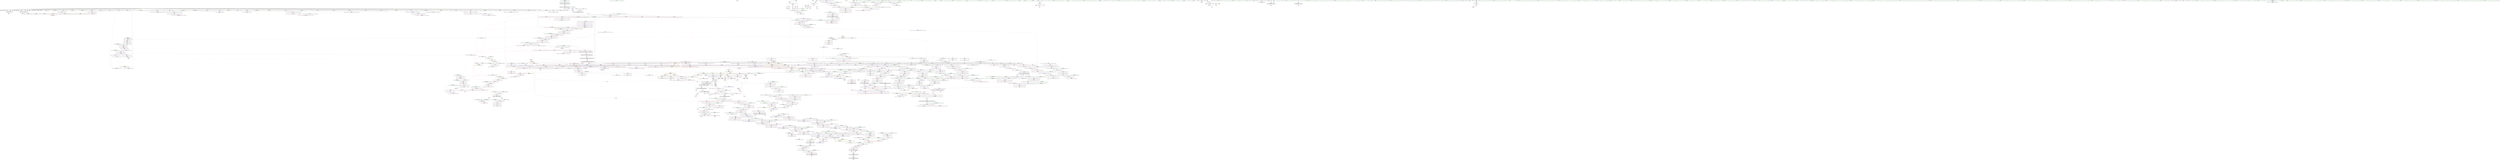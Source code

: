 digraph "SVFG" {
	label="SVFG";

	Node0x5647741f8070 [shape=record,color=grey,label="{NodeID: 0\nNullPtr|{|<s55>118}}"];
	Node0x5647741f8070 -> Node0x564774634bb0[style=solid];
	Node0x5647741f8070 -> Node0x564774634cb0[style=solid];
	Node0x5647741f8070 -> Node0x564774634d80[style=solid];
	Node0x5647741f8070 -> Node0x564774634e50[style=solid];
	Node0x5647741f8070 -> Node0x564774634f20[style=solid];
	Node0x5647741f8070 -> Node0x564774634ff0[style=solid];
	Node0x5647741f8070 -> Node0x5647746350c0[style=solid];
	Node0x5647741f8070 -> Node0x564774635190[style=solid];
	Node0x5647741f8070 -> Node0x564774635260[style=solid];
	Node0x5647741f8070 -> Node0x564774635330[style=solid];
	Node0x5647741f8070 -> Node0x564774635400[style=solid];
	Node0x5647741f8070 -> Node0x5647746354d0[style=solid];
	Node0x5647741f8070 -> Node0x5647746355a0[style=solid];
	Node0x5647741f8070 -> Node0x564774635670[style=solid];
	Node0x5647741f8070 -> Node0x564774635740[style=solid];
	Node0x5647741f8070 -> Node0x564774635810[style=solid];
	Node0x5647741f8070 -> Node0x5647746358e0[style=solid];
	Node0x5647741f8070 -> Node0x5647746359b0[style=solid];
	Node0x5647741f8070 -> Node0x564774635a80[style=solid];
	Node0x5647741f8070 -> Node0x564774635b50[style=solid];
	Node0x5647741f8070 -> Node0x564774635c20[style=solid];
	Node0x5647741f8070 -> Node0x564774635cf0[style=solid];
	Node0x5647741f8070 -> Node0x564774635dc0[style=solid];
	Node0x5647741f8070 -> Node0x564774635e90[style=solid];
	Node0x5647741f8070 -> Node0x564774635f60[style=solid];
	Node0x5647741f8070 -> Node0x564774636030[style=solid];
	Node0x5647741f8070 -> Node0x564774636100[style=solid];
	Node0x5647741f8070 -> Node0x5647746361d0[style=solid];
	Node0x5647741f8070 -> Node0x5647746362a0[style=solid];
	Node0x5647741f8070 -> Node0x564774636370[style=solid];
	Node0x5647741f8070 -> Node0x564774636440[style=solid];
	Node0x5647741f8070 -> Node0x564774636510[style=solid];
	Node0x5647741f8070 -> Node0x5647746365e0[style=solid];
	Node0x5647741f8070 -> Node0x5647746366b0[style=solid];
	Node0x5647741f8070 -> Node0x564774636780[style=solid];
	Node0x5647741f8070 -> Node0x564774636850[style=solid];
	Node0x5647741f8070 -> Node0x564774636920[style=solid];
	Node0x5647741f8070 -> Node0x5647746369f0[style=solid];
	Node0x5647741f8070 -> Node0x564774636ac0[style=solid];
	Node0x5647741f8070 -> Node0x564774636b90[style=solid];
	Node0x5647741f8070 -> Node0x564774636c60[style=solid];
	Node0x5647741f8070 -> Node0x564774636d30[style=solid];
	Node0x5647741f8070 -> Node0x564774636e00[style=solid];
	Node0x5647741f8070 -> Node0x564774636ed0[style=solid];
	Node0x5647741f8070 -> Node0x564774636fa0[style=solid];
	Node0x5647741f8070 -> Node0x564774637070[style=solid];
	Node0x5647741f8070 -> Node0x564774637140[style=solid];
	Node0x5647741f8070 -> Node0x564774650d50[style=solid];
	Node0x5647741f8070 -> Node0x564774652ac0[style=solid];
	Node0x5647741f8070 -> Node0x564774652b90[style=solid];
	Node0x5647741f8070 -> Node0x564774652c60[style=solid];
	Node0x5647741f8070 -> Node0x56477463d3c0[style=solid];
	Node0x5647741f8070 -> Node0x564774022980[style=solid];
	Node0x5647741f8070 -> Node0x56477467ca20[style=solid];
	Node0x5647741f8070 -> Node0x56477467d620[style=solid];
	Node0x5647741f8070:s55 -> Node0x56477472f040[style=solid,color=red];
	Node0x564774724620 [shape=record,color=black,label="{NodeID: 1882\n980 = PHI(769, )\n0th arg _ZNKSt6vectorINSt7__cxx1112basic_stringIcSt11char_traitsIcESaIcEEESaIS5_EE12_M_check_lenEmPKc }"];
	Node0x564774724620 -> Node0x56477463e0c0[style=solid];
	Node0x56477463bd00 [shape=record,color=blue,label="{NodeID: 775\n580\<--578\n__first.addr\<--__first\n_ZNSt12_Destroy_auxILb0EE9__destroyIPNSt7__cxx1112basic_stringIcSt11char_traitsIcESaIcEEEEEvT_S9_\n}"];
	Node0x56477463bd00 -> Node0x5647746b0880[style=dashed];
	Node0x564774632840 [shape=record,color=purple,label="{NodeID: 443\n529\<--528\n_M_impl\<--this1\n_ZNSt12_Vector_baseINSt7__cxx1112basic_stringIcSt11char_traitsIcESaIcEEESaIS5_EED2Ev\n}"];
	Node0x564774626550 [shape=record,color=green,label="{NodeID: 111\n653\<--654\n_ZNSaINSt7__cxx1112basic_stringIcSt11char_traitsIcESaIcEEEED2Ev\<--_ZNSaINSt7__cxx1112basic_stringIcSt11char_traitsIcESaIcEEEED2Ev_field_insensitive\n}"];
	Node0x564774730b00 [shape=record,color=black,label="{NodeID: 1993\n563 = PHI(504, 1463, )\n0th arg _ZSt8_DestroyIPNSt7__cxx1112basic_stringIcSt11char_traitsIcESaIcEEEEvT_S7_ }"];
	Node0x564774730b00 -> Node0x56477463bb60[style=solid];
	Node0x56477465d070 [shape=record,color=blue,label="{NodeID: 886\n1568\<--1567\nthis.addr\<--this\n_ZNKSt13move_iteratorIPNSt7__cxx1112basic_stringIcSt11char_traitsIcESaIcEEEE4baseEv\n}"];
	Node0x56477465d070 -> Node0x564774650290[style=dashed];
	Node0x564774648230 [shape=record,color=red,label="{NodeID: 554\n340\<--334\nthis1\<--this.addr\n_ZNSt6vectorINSt7__cxx1112basic_stringIcSt11char_traitsIcESaIcEEESaIS5_EEixEm\n}"];
	Node0x564774648230 -> Node0x564774637c00[style=solid];
	Node0x56477462ad10 [shape=record,color=green,label="{NodeID: 222\n1415\<--1416\n__first\<--__first_field_insensitive\n_ZNSt20__uninitialized_copyILb0EE13__uninit_copyISt13move_iteratorIPNSt7__cxx1112basic_stringIcSt11char_traitsIcESaIcEEEES9_EET0_T_SC_SB_\n|{|<s1>129|<s2>131|<s3>133}}"];
	Node0x56477462ad10 -> Node0x5647746460e0[style=solid];
	Node0x56477462ad10:s1 -> Node0x56477472e4c0[style=solid,color=red];
	Node0x56477462ad10:s2 -> Node0x564774730240[style=solid,color=red];
	Node0x56477462ad10:s3 -> Node0x564774731a20[style=solid,color=red];
	Node0x56477464dc60 [shape=record,color=red,label="{NodeID: 665\n1183\<--1182\n\<--_M_finish\n_ZNKSt6vectorINSt7__cxx1112basic_stringIcSt11char_traitsIcESaIcEEESaIS5_EE4sizeEv\n}"];
	Node0x56477464dc60 -> Node0x56477463b0d0[style=solid];
	Node0x564774638de0 [shape=record,color=black,label="{NodeID: 333\n785\<--769\n\<--this1\n_ZNSt6vectorINSt7__cxx1112basic_stringIcSt11char_traitsIcESaIcEEESaIS5_EE17_M_realloc_insertIJRKS5_EEEvN9__gnu_cxx17__normal_iteratorIPS5_S7_EEDpOT_\n|{<s0>75}}"];
	Node0x564774638de0:s0 -> Node0x56477472e2a0[style=solid,color=red];
	Node0x5647741f8100 [shape=record,color=green,label="{NodeID: 1\n7\<--1\n__dso_handle\<--dummyObj\nGlob }"];
	Node0x564774724730 [shape=record,color=black,label="{NodeID: 1883\n981 = PHI(772, )\n1st arg _ZNKSt6vectorINSt7__cxx1112basic_stringIcSt11char_traitsIcESaIcEEESaIS5_EE12_M_check_lenEmPKc }"];
	Node0x564774724730 -> Node0x56477463e190[style=solid];
	Node0x56477463bdd0 [shape=record,color=blue,label="{NodeID: 776\n582\<--579\n__last.addr\<--__last\n_ZNSt12_Destroy_auxILb0EE9__destroyIPNSt7__cxx1112basic_stringIcSt11char_traitsIcESaIcEEEEEvT_S9_\n}"];
	Node0x56477463bdd0 -> Node0x5647746498f0[style=dashed];
	Node0x564774632910 [shape=record,color=purple,label="{NodeID: 444\n530\<--528\n_M_start\<--this1\n_ZNSt12_Vector_baseINSt7__cxx1112basic_stringIcSt11char_traitsIcESaIcEEESaIS5_EED2Ev\n}"];
	Node0x564774632910 -> Node0x564774649270[style=solid];
	Node0x564774626650 [shape=record,color=green,label="{NodeID: 112\n660\<--661\n__a.addr\<--__a.addr_field_insensitive\n_ZNSt16allocator_traitsISaINSt7__cxx1112basic_stringIcSt11char_traitsIcESaIcEEEEE10deallocateERS6_PS5_m\n}"];
	Node0x564774626650 -> Node0x564774649f70[style=solid];
	Node0x564774626650 -> Node0x56477463c450[style=solid];
	Node0x564774730d10 [shape=record,color=black,label="{NodeID: 1994\n564 = PHI(505, 1464, )\n1st arg _ZSt8_DestroyIPNSt7__cxx1112basic_stringIcSt11char_traitsIcESaIcEEEEvT_S7_ }"];
	Node0x564774730d10 -> Node0x56477463bc30[style=solid];
	Node0x56477465d140 [shape=record,color=blue,label="{NodeID: 887\n1577\<--1576\n__t.addr\<--__t\n_ZSt7forwardINSt7__cxx1112basic_stringIcSt11char_traitsIcESaIcEEEEOT_RNSt16remove_referenceIS6_E4typeE\n}"];
	Node0x56477465d140 -> Node0x564774650430[style=dashed];
	Node0x564774648300 [shape=record,color=red,label="{NodeID: 555\n345\<--336\n\<--__n.addr\n_ZNSt6vectorINSt7__cxx1112basic_stringIcSt11char_traitsIcESaIcEEESaIS5_EEixEm\n}"];
	Node0x56477462ade0 [shape=record,color=green,label="{NodeID: 223\n1417\<--1418\n__last\<--__last_field_insensitive\n_ZNSt20__uninitialized_copyILb0EE13__uninit_copyISt13move_iteratorIPNSt7__cxx1112basic_stringIcSt11char_traitsIcESaIcEEEES9_EET0_T_SC_SB_\n|{|<s1>129}}"];
	Node0x56477462ade0 -> Node0x5647746461b0[style=solid];
	Node0x56477462ade0:s1 -> Node0x56477472e5d0[style=solid,color=red];
	Node0x56477464dd30 [shape=record,color=red,label="{NodeID: 666\n1187\<--1186\n\<--_M_start\n_ZNKSt6vectorINSt7__cxx1112basic_stringIcSt11char_traitsIcESaIcEEESaIS5_EE4sizeEv\n}"];
	Node0x56477464dd30 -> Node0x56477463b1a0[style=solid];
	Node0x564774638eb0 [shape=record,color=black,label="{NodeID: 334\n793\<--769\n\<--this1\n_ZNSt6vectorINSt7__cxx1112basic_stringIcSt11char_traitsIcESaIcEEESaIS5_EE17_M_realloc_insertIJRKS5_EEEvN9__gnu_cxx17__normal_iteratorIPS5_S7_EEDpOT_\n}"];
	Node0x564774638eb0 -> Node0x564774633200[style=solid];
	Node0x564774608e20 [shape=record,color=green,label="{NodeID: 2\n8\<--1\n_ZSt3cin\<--dummyObj\nGlob }"];
	Node0x564774724840 [shape=record,color=black,label="{NodeID: 1884\n982 = PHI(770, )\n2nd arg _ZNKSt6vectorINSt7__cxx1112basic_stringIcSt11char_traitsIcESaIcEEESaIS5_EE12_M_check_lenEmPKc }"];
	Node0x564774724840 -> Node0x56477463e260[style=solid];
	Node0x56477463bea0 [shape=record,color=blue,label="{NodeID: 777\n580\<--600\n__first.addr\<--incdec.ptr\n_ZNSt12_Destroy_auxILb0EE9__destroyIPNSt7__cxx1112basic_stringIcSt11char_traitsIcESaIcEEEEEvT_S9_\n}"];
	Node0x56477463bea0 -> Node0x5647746b0880[style=dashed];
	Node0x5647746329e0 [shape=record,color=purple,label="{NodeID: 445\n532\<--528\n_M_impl2\<--this1\n_ZNSt12_Vector_baseINSt7__cxx1112basic_stringIcSt11char_traitsIcESaIcEEESaIS5_EED2Ev\n}"];
	Node0x564774626720 [shape=record,color=green,label="{NodeID: 113\n662\<--663\n__p.addr\<--__p.addr_field_insensitive\n_ZNSt16allocator_traitsISaINSt7__cxx1112basic_stringIcSt11char_traitsIcESaIcEEEEE10deallocateERS6_PS5_m\n}"];
	Node0x564774626720 -> Node0x56477464a040[style=solid];
	Node0x564774626720 -> Node0x56477463c520[style=solid];
	Node0x564774730e90 [shape=record,color=black,label="{NodeID: 1995\n271 = PHI(62, )\n0th arg _ZNSt6vectorINSt7__cxx1112basic_stringIcSt11char_traitsIcESaIcEEESaIS5_EE9push_backERKS5_ }"];
	Node0x564774730e90 -> Node0x564774651e90[style=solid];
	Node0x56477465d210 [shape=record,color=blue,label="{NodeID: 888\n1588\<--1586\nthis.addr\<--this\n_ZNSt13move_iteratorIPNSt7__cxx1112basic_stringIcSt11char_traitsIcESaIcEEEEC2ES6_\n}"];
	Node0x56477465d210 -> Node0x564774650500[style=dashed];
	Node0x5647746483d0 [shape=record,color=red,label="{NodeID: 556\n344\<--343\n\<--_M_start\n_ZNSt6vectorINSt7__cxx1112basic_stringIcSt11char_traitsIcESaIcEEESaIS5_EEixEm\n}"];
	Node0x5647746483d0 -> Node0x564774646760[style=solid];
	Node0x56477462aeb0 [shape=record,color=green,label="{NodeID: 224\n1419\<--1420\n__result.addr\<--__result.addr_field_insensitive\n_ZNSt20__uninitialized_copyILb0EE13__uninit_copyISt13move_iteratorIPNSt7__cxx1112basic_stringIcSt11char_traitsIcESaIcEEEES9_EET0_T_SC_SB_\n}"];
	Node0x56477462aeb0 -> Node0x56477464f320[style=solid];
	Node0x56477462aeb0 -> Node0x56477464f3f0[style=solid];
	Node0x56477462aeb0 -> Node0x56477465c370[style=solid];
	Node0x56477464de00 [shape=record,color=red,label="{NodeID: 667\n1218\<--1198\n\<--retval\n_ZSt3maxImERKT_S2_S2_\n}"];
	Node0x56477464de00 -> Node0x56477463b340[style=solid];
	Node0x564774638f80 [shape=record,color=black,label="{NodeID: 335\n803\<--769\n\<--this1\n_ZNSt6vectorINSt7__cxx1112basic_stringIcSt11char_traitsIcESaIcEEESaIS5_EE17_M_realloc_insertIJRKS5_EEEvN9__gnu_cxx17__normal_iteratorIPS5_S7_EEDpOT_\n}"];
	Node0x564774638f80 -> Node0x5647746332d0[style=solid];
	Node0x564774638f80 -> Node0x5647746333a0[style=solid];
	Node0x5647746080f0 [shape=record,color=green,label="{NodeID: 3\n9\<--1\n_ZSt4cout\<--dummyObj\nGlob }"];
	Node0x564774724950 [shape=record,color=black,label="{NodeID: 1885\n711 = PHI(705, )\n0th arg _ZN9__gnu_cxx13new_allocatorINSt7__cxx1112basic_stringIcSt11char_traitsIcESaIcEEEED2Ev }"];
	Node0x564774724950 -> Node0x56477463ca00[style=solid];
	Node0x56477463bf70 [shape=record,color=blue,label="{NodeID: 778\n606\<--605\n__pointer.addr\<--__pointer\n_ZSt8_DestroyINSt7__cxx1112basic_stringIcSt11char_traitsIcESaIcEEEEvPT_\n}"];
	Node0x56477463bf70 -> Node0x5647746499c0[style=dashed];
	Node0x564774632ab0 [shape=record,color=purple,label="{NodeID: 446\n533\<--528\n_M_end_of_storage\<--this1\n_ZNSt12_Vector_baseINSt7__cxx1112basic_stringIcSt11char_traitsIcESaIcEEESaIS5_EED2Ev\n}"];
	Node0x564774632ab0 -> Node0x564774649340[style=solid];
	Node0x56477462b380 [shape=record,color=green,label="{NodeID: 114\n664\<--665\n__n.addr\<--__n.addr_field_insensitive\n_ZNSt16allocator_traitsISaINSt7__cxx1112basic_stringIcSt11char_traitsIcESaIcEEEEE10deallocateERS6_PS5_m\n}"];
	Node0x56477462b380 -> Node0x56477464a110[style=solid];
	Node0x56477462b380 -> Node0x56477463c5f0[style=solid];
	Node0x564774730fa0 [shape=record,color=black,label="{NodeID: 1996\n272 = PHI(66, )\n1st arg _ZNSt6vectorINSt7__cxx1112basic_stringIcSt11char_traitsIcESaIcEEESaIS5_EE9push_backERKS5_ }"];
	Node0x564774730fa0 -> Node0x564774651f60[style=solid];
	Node0x56477465d2e0 [shape=record,color=blue,label="{NodeID: 889\n1590\<--1587\n__i.addr\<--__i\n_ZNSt13move_iteratorIPNSt7__cxx1112basic_stringIcSt11char_traitsIcESaIcEEEEC2ES6_\n}"];
	Node0x56477465d2e0 -> Node0x5647746505d0[style=dashed];
	Node0x5647746484a0 [shape=record,color=red,label="{NodeID: 557\n360\<--354\n\<--__lhs.addr\n_ZStltIcSt11char_traitsIcESaIcEEbRKNSt7__cxx1112basic_stringIT_T0_T1_EESA_\n}"];
	Node0x56477462af80 [shape=record,color=green,label="{NodeID: 225\n1421\<--1422\n__cur\<--__cur_field_insensitive\n_ZNSt20__uninitialized_copyILb0EE13__uninit_copyISt13move_iteratorIPNSt7__cxx1112basic_stringIcSt11char_traitsIcESaIcEEEES9_EET0_T_SC_SB_\n}"];
	Node0x56477462af80 -> Node0x56477464f4c0[style=solid];
	Node0x56477462af80 -> Node0x56477464f590[style=solid];
	Node0x56477462af80 -> Node0x56477464f660[style=solid];
	Node0x56477462af80 -> Node0x56477464f730[style=solid];
	Node0x56477462af80 -> Node0x56477465c440[style=solid];
	Node0x56477462af80 -> Node0x56477465c510[style=solid];
	Node0x56477464ded0 [shape=record,color=red,label="{NodeID: 668\n1206\<--1200\n\<--__a.addr\n_ZSt3maxImERKT_S2_S2_\n}"];
	Node0x56477464ded0 -> Node0x56477464e210[style=solid];
	Node0x5647746be2e0 [shape=record,color=yellow,style=double,label="{NodeID: 1443\n165V_1 = ENCHI(MR_165V_0)\npts\{762 \}\nFun[_ZNSt6vectorINSt7__cxx1112basic_stringIcSt11char_traitsIcESaIcEEESaIS5_EE17_M_realloc_insertIJRKS5_EEEvN9__gnu_cxx17__normal_iteratorIPS5_S7_EEDpOT_]}"];
	Node0x5647746be2e0 -> Node0x56477463d700[style=dashed];
	Node0x564774639050 [shape=record,color=black,label="{NodeID: 336\n812\<--769\n\<--this1\n_ZNSt6vectorINSt7__cxx1112basic_stringIcSt11char_traitsIcESaIcEEESaIS5_EE17_M_realloc_insertIJRKS5_EEEvN9__gnu_cxx17__normal_iteratorIPS5_S7_EEDpOT_\n|{<s0>79}}"];
	Node0x564774639050:s0 -> Node0x56477472e090[style=solid,color=red];
	Node0x564774608180 [shape=record,color=green,label="{NodeID: 4\n10\<--1\n.str\<--dummyObj\nGlob }"];
	Node0x564774724a90 [shape=record,color=black,label="{NodeID: 1886\n1175 = PHI(996, 996, 996, 996, )\n0th arg _ZNKSt6vectorINSt7__cxx1112basic_stringIcSt11char_traitsIcESaIcEEESaIS5_EE4sizeEv }"];
	Node0x564774724a90 -> Node0x56477463f100[style=solid];
	Node0x56477463c040 [shape=record,color=blue,label="{NodeID: 779\n614\<--613\n__r.addr\<--__r\n_ZSt11__addressofINSt7__cxx1112basic_stringIcSt11char_traitsIcESaIcEEEEPT_RS6_\n}"];
	Node0x56477463c040 -> Node0x564774649a90[style=dashed];
	Node0x564774654180 [shape=record,color=yellow,style=double,label="{NodeID: 1554\n287V_1 = ENCHI(MR_287V_0)\npts\{14160000 \}\nFun[_ZNKSt13move_iteratorIPNSt7__cxx1112basic_stringIcSt11char_traitsIcESaIcEEEEdeEv]}"];
	Node0x564774654180 -> Node0x56477464fe80[style=dashed];
	Node0x564774632b80 [shape=record,color=purple,label="{NodeID: 447\n535\<--528\n_M_impl3\<--this1\n_ZNSt12_Vector_baseINSt7__cxx1112basic_stringIcSt11char_traitsIcESaIcEEESaIS5_EED2Ev\n}"];
	Node0x56477462b450 [shape=record,color=green,label="{NodeID: 115\n674\<--675\n_ZN9__gnu_cxx13new_allocatorINSt7__cxx1112basic_stringIcSt11char_traitsIcESaIcEEEE10deallocateEPS6_m\<--_ZN9__gnu_cxx13new_allocatorINSt7__cxx1112basic_stringIcSt11char_traitsIcESaIcEEEE10deallocateEPS6_m_field_insensitive\n}"];
	Node0x5647747310b0 [shape=record,color=black,label="{NodeID: 1997\n1241 = PHI(1226, 1292, )\n0th arg _ZNK9__gnu_cxx13new_allocatorINSt7__cxx1112basic_stringIcSt11char_traitsIcESaIcEEEE8max_sizeEv }"];
	Node0x5647747310b0 -> Node0x56477463f6b0[style=solid];
	Node0x56477465d3b0 [shape=record,color=blue,label="{NodeID: 890\n1595\<--1596\n_M_current\<--\n_ZNSt13move_iteratorIPNSt7__cxx1112basic_stringIcSt11char_traitsIcESaIcEEEEC2ES6_\n|{<s0>125}}"];
	Node0x56477465d3b0:s0 -> Node0x5647746e1b60[style=dashed,color=blue];
	Node0x564774648570 [shape=record,color=red,label="{NodeID: 558\n361\<--356\n\<--__rhs.addr\n_ZStltIcSt11char_traitsIcESaIcEEbRKNSt7__cxx1112basic_stringIT_T0_T1_EESA_\n}"];
	Node0x56477462b050 [shape=record,color=green,label="{NodeID: 226\n1423\<--1424\nexn.slot\<--exn.slot_field_insensitive\n_ZNSt20__uninitialized_copyILb0EE13__uninit_copyISt13move_iteratorIPNSt7__cxx1112basic_stringIcSt11char_traitsIcESaIcEEEES9_EET0_T_SC_SB_\n}"];
	Node0x56477462b050 -> Node0x56477464f800[style=solid];
	Node0x56477462b050 -> Node0x56477464f8d0[style=solid];
	Node0x56477462b050 -> Node0x56477465c5e0[style=solid];
	Node0x56477462b050 -> Node0x56477465c780[style=solid];
	Node0x56477464dfa0 [shape=record,color=red,label="{NodeID: 669\n1215\<--1200\n\<--__a.addr\n_ZSt3maxImERKT_S2_S2_\n}"];
	Node0x56477464dfa0 -> Node0x56477463f440[style=solid];
	Node0x5647746be3c0 [shape=record,color=yellow,style=double,label="{NodeID: 1444\n167V_1 = ENCHI(MR_167V_0)\npts\{764 \}\nFun[_ZNSt6vectorINSt7__cxx1112basic_stringIcSt11char_traitsIcESaIcEEESaIS5_EE17_M_realloc_insertIJRKS5_EEEvN9__gnu_cxx17__normal_iteratorIPS5_S7_EEDpOT_]}"];
	Node0x5647746be3c0 -> Node0x56477463d7d0[style=dashed];
	Node0x564774639120 [shape=record,color=black,label="{NodeID: 337\n823\<--769\n\<--this1\n_ZNSt6vectorINSt7__cxx1112basic_stringIcSt11char_traitsIcESaIcEEESaIS5_EE17_M_realloc_insertIJRKS5_EEEvN9__gnu_cxx17__normal_iteratorIPS5_S7_EEDpOT_\n}"];
	Node0x564774639120 -> Node0x564774633540[style=solid];
	Node0x564774639120 -> Node0x564774633610[style=solid];
	Node0x564774608430 [shape=record,color=green,label="{NodeID: 5\n12\<--1\n.str.1\<--dummyObj\nGlob }"];
	Node0x564774724e40 [shape=record,color=black,label="{NodeID: 1887\n1313 = PHI(1127, )\n0th arg _ZSt22__uninitialized_copy_aISt13move_iteratorIPNSt7__cxx1112basic_stringIcSt11char_traitsIcESaIcEEEES7_S6_ET0_T_SA_S9_RSaIT1_E }"];
	Node0x564774724e40 -> Node0x56477465b740[style=solid];
	Node0x56477463c110 [shape=record,color=blue,label="{NodeID: 780\n623\<--620\nthis.addr\<--this\n_ZNSt12_Vector_baseINSt7__cxx1112basic_stringIcSt11char_traitsIcESaIcEEESaIS5_EE13_M_deallocateEPS5_m\n}"];
	Node0x56477463c110 -> Node0x564774649b60[style=dashed];
	Node0x564774632c50 [shape=record,color=purple,label="{NodeID: 448\n536\<--528\n_M_start4\<--this1\n_ZNSt12_Vector_baseINSt7__cxx1112basic_stringIcSt11char_traitsIcESaIcEEESaIS5_EED2Ev\n}"];
	Node0x564774632c50 -> Node0x564774649410[style=solid];
	Node0x56477462b550 [shape=record,color=green,label="{NodeID: 116\n681\<--682\nthis.addr\<--this.addr_field_insensitive\n_ZN9__gnu_cxx13new_allocatorINSt7__cxx1112basic_stringIcSt11char_traitsIcESaIcEEEE10deallocateEPS6_m\n}"];
	Node0x56477462b550 -> Node0x56477464a1e0[style=solid];
	Node0x56477462b550 -> Node0x56477463c6c0[style=solid];
	Node0x564774731290 [shape=record,color=black,label="{NodeID: 1998\n657 = PHI(637, )\n0th arg _ZNSt16allocator_traitsISaINSt7__cxx1112basic_stringIcSt11char_traitsIcESaIcEEEEE10deallocateERS6_PS5_m }"];
	Node0x564774731290 -> Node0x56477463c450[style=solid];
	Node0x56477465d480 [shape=record,color=blue,label="{NodeID: 891\n1602\<--1600\nthis.addr\<--this\n_ZN9__gnu_cxx13new_allocatorINSt7__cxx1112basic_stringIcSt11char_traitsIcESaIcEEEE7destroyIS6_EEvPT_\n}"];
	Node0x56477465d480 -> Node0x5647746506a0[style=dashed];
	Node0x564774648640 [shape=record,color=red,label="{NodeID: 559\n380\<--374\n\<--__lhs.addr\n_ZStgtIcSt11char_traitsIcESaIcEEbRKNSt7__cxx1112basic_stringIT_T0_T1_EESA_\n}"];
	Node0x56477462b120 [shape=record,color=green,label="{NodeID: 227\n1425\<--1426\nehselector.slot\<--ehselector.slot_field_insensitive\n_ZNSt20__uninitialized_copyILb0EE13__uninit_copyISt13move_iteratorIPNSt7__cxx1112basic_stringIcSt11char_traitsIcESaIcEEEES9_EET0_T_SC_SB_\n}"];
	Node0x56477462b120 -> Node0x56477464f9a0[style=solid];
	Node0x56477462b120 -> Node0x56477465c6b0[style=solid];
	Node0x56477462b120 -> Node0x56477465c850[style=solid];
	Node0x56477464e070 [shape=record,color=red,label="{NodeID: 670\n1208\<--1202\n\<--__b.addr\n_ZSt3maxImERKT_S2_S2_\n}"];
	Node0x56477464e070 -> Node0x56477464e2e0[style=solid];
	Node0x5647746be4a0 [shape=record,color=yellow,style=double,label="{NodeID: 1445\n22V_1 = ENCHI(MR_22V_0)\npts\{630000 \}\nFun[_ZNSt6vectorINSt7__cxx1112basic_stringIcSt11char_traitsIcESaIcEEESaIS5_EE17_M_realloc_insertIJRKS5_EEEvN9__gnu_cxx17__normal_iteratorIPS5_S7_EEDpOT_]|{|<s5>72|<s6>73}}"];
	Node0x5647746be4a0 -> Node0x56477464ba40[style=dashed];
	Node0x5647746be4a0 -> Node0x56477464bd80[style=dashed];
	Node0x5647746be4a0 -> Node0x56477464bf20[style=dashed];
	Node0x5647746be4a0 -> Node0x56477464c0c0[style=dashed];
	Node0x5647746be4a0 -> Node0x56477463da40[style=dashed];
	Node0x5647746be4a0:s5 -> Node0x5647746bf630[style=dashed,color=red];
	Node0x5647746be4a0:s6 -> Node0x5647746b49b0[style=dashed,color=red];
	Node0x5647746391f0 [shape=record,color=black,label="{NodeID: 338\n828\<--769\n\<--this1\n_ZNSt6vectorINSt7__cxx1112basic_stringIcSt11char_traitsIcESaIcEEESaIS5_EE17_M_realloc_insertIJRKS5_EEEvN9__gnu_cxx17__normal_iteratorIPS5_S7_EEDpOT_\n|{<s0>82}}"];
	Node0x5647746391f0:s0 -> Node0x56477472e090[style=solid,color=red];
	Node0x5647746084c0 [shape=record,color=green,label="{NodeID: 6\n14\<--1\n.str.2\<--dummyObj\nGlob }"];
	Node0x564774724f50 [shape=record,color=black,label="{NodeID: 1888\n1314 = PHI(1129, )\n1st arg _ZSt22__uninitialized_copy_aISt13move_iteratorIPNSt7__cxx1112basic_stringIcSt11char_traitsIcESaIcEEEES7_S6_ET0_T_SA_S9_RSaIT1_E }"];
	Node0x564774724f50 -> Node0x56477465b810[style=solid];
	Node0x56477463c1e0 [shape=record,color=blue,label="{NodeID: 781\n625\<--621\n__p.addr\<--__p\n_ZNSt12_Vector_baseINSt7__cxx1112basic_stringIcSt11char_traitsIcESaIcEEESaIS5_EE13_M_deallocateEPS5_m\n}"];
	Node0x56477463c1e0 -> Node0x564774649c30[style=dashed];
	Node0x56477463c1e0 -> Node0x564774649d00[style=dashed];
	Node0x564774632d20 [shape=record,color=purple,label="{NodeID: 449\n546\<--528\n_M_impl5\<--this1\n_ZNSt12_Vector_baseINSt7__cxx1112basic_stringIcSt11char_traitsIcESaIcEEESaIS5_EED2Ev\n|{<s0>58}}"];
	Node0x564774632d20:s0 -> Node0x56477472f750[style=solid,color=red];
	Node0x56477462b620 [shape=record,color=green,label="{NodeID: 117\n683\<--684\n__p.addr\<--__p.addr_field_insensitive\n_ZN9__gnu_cxx13new_allocatorINSt7__cxx1112basic_stringIcSt11char_traitsIcESaIcEEEE10deallocateEPS6_m\n}"];
	Node0x56477462b620 -> Node0x56477464a2b0[style=solid];
	Node0x56477462b620 -> Node0x56477463c790[style=solid];
	Node0x5647747313a0 [shape=record,color=black,label="{NodeID: 1999\n658 = PHI(638, )\n1st arg _ZNSt16allocator_traitsISaINSt7__cxx1112basic_stringIcSt11char_traitsIcESaIcEEEEE10deallocateERS6_PS5_m }"];
	Node0x5647747313a0 -> Node0x56477463c520[style=solid];
	Node0x56477465d550 [shape=record,color=blue,label="{NodeID: 892\n1604\<--1601\n__p.addr\<--__p\n_ZN9__gnu_cxx13new_allocatorINSt7__cxx1112basic_stringIcSt11char_traitsIcESaIcEEEE7destroyIS6_EEvPT_\n}"];
	Node0x56477465d550 -> Node0x564774650770[style=dashed];
	Node0x564774648710 [shape=record,color=red,label="{NodeID: 560\n381\<--376\n\<--__rhs.addr\n_ZStgtIcSt11char_traitsIcESaIcEEbRKNSt7__cxx1112basic_stringIT_T0_T1_EESA_\n}"];
	Node0x56477462b1f0 [shape=record,color=green,label="{NodeID: 228\n1436\<--1437\n_ZStneIPNSt7__cxx1112basic_stringIcSt11char_traitsIcESaIcEEEEbRKSt13move_iteratorIT_ESB_\<--_ZStneIPNSt7__cxx1112basic_stringIcSt11char_traitsIcESaIcEEEEbRKSt13move_iteratorIT_ESB__field_insensitive\n}"];
	Node0x56477464e140 [shape=record,color=red,label="{NodeID: 671\n1212\<--1202\n\<--__b.addr\n_ZSt3maxImERKT_S2_S2_\n}"];
	Node0x56477464e140 -> Node0x56477463f370[style=solid];
	Node0x5647746be580 [shape=record,color=yellow,style=double,label="{NodeID: 1446\n35V_1 = ENCHI(MR_35V_0)\npts\{630001 \}\nFun[_ZNSt6vectorINSt7__cxx1112basic_stringIcSt11char_traitsIcESaIcEEESaIS5_EE17_M_realloc_insertIJRKS5_EEEvN9__gnu_cxx17__normal_iteratorIPS5_S7_EEDpOT_]|{|<s3>72|<s4>73}}"];
	Node0x5647746be580 -> Node0x56477464bcb0[style=dashed];
	Node0x5647746be580 -> Node0x56477464be50[style=dashed];
	Node0x5647746be580 -> Node0x56477463db10[style=dashed];
	Node0x5647746be580:s3 -> Node0x5647746bf630[style=dashed,color=red];
	Node0x5647746be580:s4 -> Node0x5647746b49b0[style=dashed,color=red];
	Node0x5647746392c0 [shape=record,color=black,label="{NodeID: 339\n844\<--769\n\<--this1\n_ZNSt6vectorINSt7__cxx1112basic_stringIcSt11char_traitsIcESaIcEEESaIS5_EE17_M_realloc_insertIJRKS5_EEEvN9__gnu_cxx17__normal_iteratorIPS5_S7_EEDpOT_\n}"];
	Node0x5647746392c0 -> Node0x5647746336e0[style=solid];
	Node0x564774608580 [shape=record,color=green,label="{NodeID: 7\n16\<--1\n.str.3\<--dummyObj\nGlob }"];
	Node0x564774725060 [shape=record,color=black,label="{NodeID: 1889\n1315 = PHI(1124, )\n2nd arg _ZSt22__uninitialized_copy_aISt13move_iteratorIPNSt7__cxx1112basic_stringIcSt11char_traitsIcESaIcEEEES7_S6_ET0_T_SA_S9_RSaIT1_E }"];
	Node0x564774725060 -> Node0x56477465b8e0[style=solid];
	Node0x56477463c2b0 [shape=record,color=blue,label="{NodeID: 782\n627\<--622\n__n.addr\<--__n\n_ZNSt12_Vector_baseINSt7__cxx1112basic_stringIcSt11char_traitsIcESaIcEEESaIS5_EE13_M_deallocateEPS5_m\n}"];
	Node0x56477463c2b0 -> Node0x564774649dd0[style=dashed];
	Node0x564774632df0 [shape=record,color=purple,label="{NodeID: 450\n556\<--528\n_M_impl6\<--this1\n_ZNSt12_Vector_baseINSt7__cxx1112basic_stringIcSt11char_traitsIcESaIcEEESaIS5_EED2Ev\n|{<s0>59}}"];
	Node0x564774632df0:s0 -> Node0x56477472f750[style=solid,color=red];
	Node0x56477462b6f0 [shape=record,color=green,label="{NodeID: 118\n685\<--686\n.addr\<--.addr_field_insensitive\n_ZN9__gnu_cxx13new_allocatorINSt7__cxx1112basic_stringIcSt11char_traitsIcESaIcEEEE10deallocateEPS6_m\n}"];
	Node0x56477462b6f0 -> Node0x56477463c860[style=solid];
	Node0x5647747314b0 [shape=record,color=black,label="{NodeID: 2000\n659 = PHI(639, )\n2nd arg _ZNSt16allocator_traitsISaINSt7__cxx1112basic_stringIcSt11char_traitsIcESaIcEEEEE10deallocateERS6_PS5_m }"];
	Node0x5647747314b0 -> Node0x56477463c5f0[style=solid];
	Node0x5647746487e0 [shape=record,color=red,label="{NodeID: 561\n401\<--394\nthis1\<--this.addr\n_ZNSt6vectorINSt7__cxx1112basic_stringIcSt11char_traitsIcESaIcEEESaIS5_EED2Ev\n}"];
	Node0x5647746487e0 -> Node0x564774637f40[style=solid];
	Node0x5647746487e0 -> Node0x564774638010[style=solid];
	Node0x5647746487e0 -> Node0x5647746380e0[style=solid];
	Node0x5647746487e0 -> Node0x5647746381b0[style=solid];
	Node0x5647746487e0 -> Node0x564774638280[style=solid];
	Node0x56477462b2f0 [shape=record,color=green,label="{NodeID: 229\n1442\<--1443\n_ZNKSt13move_iteratorIPNSt7__cxx1112basic_stringIcSt11char_traitsIcESaIcEEEEdeEv\<--_ZNKSt13move_iteratorIPNSt7__cxx1112basic_stringIcSt11char_traitsIcESaIcEEEEdeEv_field_insensitive\n}"];
	Node0x56477464e210 [shape=record,color=red,label="{NodeID: 672\n1207\<--1206\n\<--\n_ZSt3maxImERKT_S2_S2_\n}"];
	Node0x56477464e210 -> Node0x56477467c2a0[style=solid];
	Node0x564774639390 [shape=record,color=black,label="{NodeID: 340\n864\<--769\n\<--this1\n_ZNSt6vectorINSt7__cxx1112basic_stringIcSt11char_traitsIcESaIcEEESaIS5_EE17_M_realloc_insertIJRKS5_EEEvN9__gnu_cxx17__normal_iteratorIPS5_S7_EEDpOT_\n|{<s0>87}}"];
	Node0x564774639390:s0 -> Node0x56477472e090[style=solid,color=red];
	Node0x564774608ee0 [shape=record,color=green,label="{NodeID: 8\n19\<--1\n\<--dummyObj\nCan only get source location for instruction, argument, global var or function.}"];
	Node0x564774725170 [shape=record,color=black,label="{NodeID: 1890\n1316 = PHI(1125, )\n3rd arg _ZSt22__uninitialized_copy_aISt13move_iteratorIPNSt7__cxx1112basic_stringIcSt11char_traitsIcESaIcEEEES7_S6_ET0_T_SA_S9_RSaIT1_E }"];
	Node0x564774725170 -> Node0x56477465b9b0[style=solid];
	Node0x56477463c380 [shape=record,color=blue,label="{NodeID: 783\n647\<--646\nthis.addr\<--this\n_ZNSt12_Vector_baseINSt7__cxx1112basic_stringIcSt11char_traitsIcESaIcEEESaIS5_EE12_Vector_implD2Ev\n}"];
	Node0x56477463c380 -> Node0x564774649ea0[style=dashed];
	Node0x564774632ec0 [shape=record,color=purple,label="{NodeID: 451\n600\<--599\nincdec.ptr\<--\n_ZNSt12_Destroy_auxILb0EE9__destroyIPNSt7__cxx1112basic_stringIcSt11char_traitsIcESaIcEEEEEvT_S9_\n}"];
	Node0x564774632ec0 -> Node0x56477463bea0[style=solid];
	Node0x56477462b7c0 [shape=record,color=green,label="{NodeID: 119\n694\<--695\n_ZdlPv\<--_ZdlPv_field_insensitive\n}"];
	Node0x5647747315c0 [shape=record,color=black,label="{NodeID: 2001\n520 = PHI(417, 427, )\n0th arg _ZNSt12_Vector_baseINSt7__cxx1112basic_stringIcSt11char_traitsIcESaIcEEESaIS5_EED2Ev }"];
	Node0x5647747315c0 -> Node0x56477463b8f0[style=solid];
	Node0x5647746488b0 [shape=record,color=red,label="{NodeID: 562\n430\<--396\nexn\<--exn.slot\n_ZNSt6vectorINSt7__cxx1112basic_stringIcSt11char_traitsIcESaIcEEESaIS5_EED2Ev\n|{<s0>50}}"];
	Node0x5647746488b0:s0 -> Node0x56477472d860[style=solid,color=red];
	Node0x56477401a1f0 [shape=record,color=black,label="{NodeID: 1337\n1033 = PHI(1029, 1031, )\n}"];
	Node0x56477401a1f0 -> Node0x56477463a4a0[style=solid];
	Node0x564774633850 [shape=record,color=green,label="{NodeID: 230\n1445\<--1446\n_ZSt10_ConstructINSt7__cxx1112basic_stringIcSt11char_traitsIcESaIcEEEJS5_EEvPT_DpOT0_\<--_ZSt10_ConstructINSt7__cxx1112basic_stringIcSt11char_traitsIcESaIcEEEJS5_EEvPT_DpOT0__field_insensitive\n}"];
	Node0x56477464e2e0 [shape=record,color=red,label="{NodeID: 673\n1209\<--1208\n\<--\n_ZSt3maxImERKT_S2_S2_\n}"];
	Node0x56477464e2e0 -> Node0x56477467c2a0[style=solid];
	Node0x564774639460 [shape=record,color=black,label="{NodeID: 341\n868\<--769\n\<--this1\n_ZNSt6vectorINSt7__cxx1112basic_stringIcSt11char_traitsIcESaIcEEESaIS5_EE17_M_realloc_insertIJRKS5_EEEvN9__gnu_cxx17__normal_iteratorIPS5_S7_EEDpOT_\n|{<s0>89}}"];
	Node0x564774639460:s0 -> Node0x564774725280[style=solid,color=red];
	Node0x564774608f70 [shape=record,color=green,label="{NodeID: 9\n77\<--1\n\<--dummyObj\nCan only get source location for instruction, argument, global var or function.}"];
	Node0x564774725280 [shape=record,color=black,label="{NodeID: 1891\n620 = PHI(528, 868, 887, )\n0th arg _ZNSt12_Vector_baseINSt7__cxx1112basic_stringIcSt11char_traitsIcESaIcEEESaIS5_EE13_M_deallocateEPS5_m }"];
	Node0x564774725280 -> Node0x56477463c110[style=solid];
	Node0x56477463c450 [shape=record,color=blue,label="{NodeID: 784\n660\<--657\n__a.addr\<--__a\n_ZNSt16allocator_traitsISaINSt7__cxx1112basic_stringIcSt11char_traitsIcESaIcEEEEE10deallocateERS6_PS5_m\n}"];
	Node0x56477463c450 -> Node0x564774649f70[style=dashed];
	Node0x564774632f90 [shape=record,color=purple,label="{NodeID: 452\n636\<--632\n_M_impl\<--this1\n_ZNSt12_Vector_baseINSt7__cxx1112basic_stringIcSt11char_traitsIcESaIcEEESaIS5_EE13_M_deallocateEPS5_m\n}"];
	Node0x564774632f90 -> Node0x564774638900[style=solid];
	Node0x56477462b8c0 [shape=record,color=green,label="{NodeID: 120\n701\<--702\nthis.addr\<--this.addr_field_insensitive\n_ZNSaINSt7__cxx1112basic_stringIcSt11char_traitsIcESaIcEEEED2Ev\n}"];
	Node0x56477462b8c0 -> Node0x56477464a380[style=solid];
	Node0x56477462b8c0 -> Node0x56477463c930[style=solid];
	Node0x5647747317d0 [shape=record,color=black,label="{NodeID: 2002\n1161 = PHI(996, 996, 996, )\n0th arg _ZNKSt6vectorINSt7__cxx1112basic_stringIcSt11char_traitsIcESaIcEEESaIS5_EE8max_sizeEv }"];
	Node0x5647747317d0 -> Node0x56477463f030[style=solid];
	Node0x564774648980 [shape=record,color=red,label="{NodeID: 563\n405\<--404\n\<--_M_start\n_ZNSt6vectorINSt7__cxx1112basic_stringIcSt11char_traitsIcESaIcEEESaIS5_EED2Ev\n|{<s0>47}}"];
	Node0x564774648980:s0 -> Node0x5647747257f0[style=solid,color=red];
	Node0x564774022980 [shape=record,color=black,label="{NodeID: 1338\n1091 = PHI(1086, 3, )\n}"];
	Node0x564774022980 -> Node0x56477463aa50[style=solid];
	Node0x564774633950 [shape=record,color=green,label="{NodeID: 231\n1449\<--1450\n_ZNSt13move_iteratorIPNSt7__cxx1112basic_stringIcSt11char_traitsIcESaIcEEEEppEv\<--_ZNSt13move_iteratorIPNSt7__cxx1112basic_stringIcSt11char_traitsIcESaIcEEEEppEv_field_insensitive\n}"];
	Node0x56477464e3b0 [shape=record,color=red,label="{NodeID: 674\n1225\<--1222\n\<--__a.addr\n_ZNSt16allocator_traitsISaINSt7__cxx1112basic_stringIcSt11char_traitsIcESaIcEEEEE8max_sizeERKS6_\n}"];
	Node0x56477464e3b0 -> Node0x56477463b410[style=solid];
	Node0x564774639530 [shape=record,color=black,label="{NodeID: 342\n876\<--769\n\<--this1\n_ZNSt6vectorINSt7__cxx1112basic_stringIcSt11char_traitsIcESaIcEEESaIS5_EE17_M_realloc_insertIJRKS5_EEEvN9__gnu_cxx17__normal_iteratorIPS5_S7_EEDpOT_\n}"];
	Node0x564774639530 -> Node0x564774643770[style=solid];
	Node0x564774639530 -> Node0x564774643840[style=solid];
	Node0x564774609030 [shape=record,color=green,label="{NodeID: 10\n89\<--1\n\<--dummyObj\nCan only get source location for instruction, argument, global var or function.}"];
	Node0x564774725470 [shape=record,color=black,label="{NodeID: 1892\n621 = PHI(531, 869, 891, )\n1st arg _ZNSt12_Vector_baseINSt7__cxx1112basic_stringIcSt11char_traitsIcESaIcEEESaIS5_EE13_M_deallocateEPS5_m }"];
	Node0x564774725470 -> Node0x56477463c1e0[style=solid];
	Node0x56477463c520 [shape=record,color=blue,label="{NodeID: 785\n662\<--658\n__p.addr\<--__p\n_ZNSt16allocator_traitsISaINSt7__cxx1112basic_stringIcSt11char_traitsIcESaIcEEEEE10deallocateERS6_PS5_m\n}"];
	Node0x56477463c520 -> Node0x56477464a040[style=dashed];
	Node0x564774633060 [shape=record,color=purple,label="{NodeID: 453\n765\<--745\ncoerce.dive\<--__position\n_ZNSt6vectorINSt7__cxx1112basic_stringIcSt11char_traitsIcESaIcEEESaIS5_EE17_M_realloc_insertIJRKS5_EEEvN9__gnu_cxx17__normal_iteratorIPS5_S7_EEDpOT_\n}"];
	Node0x564774633060 -> Node0x56477463cd40[style=solid];
	Node0x56477462b990 [shape=record,color=green,label="{NodeID: 121\n707\<--708\n_ZN9__gnu_cxx13new_allocatorINSt7__cxx1112basic_stringIcSt11char_traitsIcESaIcEEEED2Ev\<--_ZN9__gnu_cxx13new_allocatorINSt7__cxx1112basic_stringIcSt11char_traitsIcESaIcEEEED2Ev_field_insensitive\n}"];
	Node0x564774731a20 [shape=record,color=black,label="{NodeID: 2003\n1538 = PHI(1415, )\n0th arg _ZNSt13move_iteratorIPNSt7__cxx1112basic_stringIcSt11char_traitsIcESaIcEEEEppEv }"];
	Node0x564774731a20 -> Node0x56477465cd30[style=solid];
	Node0x564774648a50 [shape=record,color=red,label="{NodeID: 564\n409\<--408\n\<--_M_finish\n_ZNSt6vectorINSt7__cxx1112basic_stringIcSt11char_traitsIcESaIcEEESaIS5_EED2Ev\n|{<s0>47}}"];
	Node0x564774648a50:s0 -> Node0x5647747259b0[style=solid,color=red];
	Node0x56477467a7a0 [shape=record,color=grey,label="{NodeID: 1339\n1190 = Binary(1188, 1189, )\n}"];
	Node0x56477467a7a0 -> Node0x56477467aaa0[style=solid];
	Node0x564774633a50 [shape=record,color=green,label="{NodeID: 232\n1477\<--1478\nllvm.trap\<--llvm.trap_field_insensitive\n}"];
	Node0x56477464e480 [shape=record,color=red,label="{NodeID: 675\n1236\<--1233\nthis1\<--this.addr\n_ZNKSt12_Vector_baseINSt7__cxx1112basic_stringIcSt11char_traitsIcESaIcEEESaIS5_EE19_M_get_Tp_allocatorEv\n}"];
	Node0x56477464e480 -> Node0x564774645170[style=solid];
	Node0x564774639600 [shape=record,color=black,label="{NodeID: 343\n880\<--769\n\<--this1\n_ZNSt6vectorINSt7__cxx1112basic_stringIcSt11char_traitsIcESaIcEEESaIS5_EE17_M_realloc_insertIJRKS5_EEEvN9__gnu_cxx17__normal_iteratorIPS5_S7_EEDpOT_\n}"];
	Node0x564774639600 -> Node0x564774643910[style=solid];
	Node0x564774639600 -> Node0x5647746439e0[style=solid];
	Node0x564774609130 [shape=record,color=green,label="{NodeID: 11\n150\<--1\n\<--dummyObj\nCan only get source location for instruction, argument, global var or function.}"];
	Node0x564774725630 [shape=record,color=black,label="{NodeID: 1893\n622 = PHI(541, 870, 903, )\n2nd arg _ZNSt12_Vector_baseINSt7__cxx1112basic_stringIcSt11char_traitsIcESaIcEEESaIS5_EE13_M_deallocateEPS5_m }"];
	Node0x564774725630 -> Node0x56477463c2b0[style=solid];
	Node0x56477463c5f0 [shape=record,color=blue,label="{NodeID: 786\n664\<--659\n__n.addr\<--__n\n_ZNSt16allocator_traitsISaINSt7__cxx1112basic_stringIcSt11char_traitsIcESaIcEEEEE10deallocateERS6_PS5_m\n}"];
	Node0x56477463c5f0 -> Node0x56477464a110[style=dashed];
	Node0x564774654830 [shape=record,color=yellow,style=double,label="{NodeID: 1561\n178V_1 = ENCHI(MR_178V_0)\npts\{9370000 \}\nFun[_ZNSt6vectorINSt7__cxx1112basic_stringIcSt11char_traitsIcESaIcEEESaIS5_EE3endEv]|{<s0>95}}"];
	Node0x564774654830:s0 -> Node0x56477465b260[style=dashed,color=red];
	Node0x564774633130 [shape=record,color=purple,label="{NodeID: 454\n779\<--755\ncoerce.dive3\<--ref.tmp\n_ZNSt6vectorINSt7__cxx1112basic_stringIcSt11char_traitsIcESaIcEEESaIS5_EE17_M_realloc_insertIJRKS5_EEEvN9__gnu_cxx17__normal_iteratorIPS5_S7_EEDpOT_\n}"];
	Node0x564774633130 -> Node0x56477463d080[style=solid];
	Node0x56477462ba90 [shape=record,color=green,label="{NodeID: 122\n712\<--713\nthis.addr\<--this.addr_field_insensitive\n_ZN9__gnu_cxx13new_allocatorINSt7__cxx1112basic_stringIcSt11char_traitsIcESaIcEEEED2Ev\n}"];
	Node0x56477462ba90 -> Node0x56477464a450[style=solid];
	Node0x56477462ba90 -> Node0x56477463ca00[style=solid];
	Node0x564774731b30 [shape=record,color=black,label="{NodeID: 2004\n952 = PHI(731, )\n0th arg _ZN9__gnu_cxx13new_allocatorINSt7__cxx1112basic_stringIcSt11char_traitsIcESaIcEEEE9constructIS6_JRKS6_EEEvPT_DpOT0_ }"];
	Node0x564774731b30 -> Node0x56477463dd80[style=solid];
	Node0x564774648b20 [shape=record,color=red,label="{NodeID: 565\n438\<--435\nthis1\<--this.addr\n_ZNSt12_Vector_baseINSt7__cxx1112basic_stringIcSt11char_traitsIcESaIcEEESaIS5_EEC2Ev\n}"];
	Node0x564774648b20 -> Node0x564774632430[style=solid];
	Node0x56477467a920 [shape=record,color=grey,label="{NodeID: 1340\n207 = Binary(206, 89, )\n}"];
	Node0x56477467a920 -> Node0x564774651c20[style=solid];
	Node0x564774633b50 [shape=record,color=green,label="{NodeID: 233\n1494\<--1495\n__x.addr\<--__x.addr_field_insensitive\n_ZStneIPNSt7__cxx1112basic_stringIcSt11char_traitsIcESaIcEEEEbRKSt13move_iteratorIT_ESB_\n}"];
	Node0x564774633b50 -> Node0x56477464fa70[style=solid];
	Node0x564774633b50 -> Node0x56477465c920[style=solid];
	Node0x56477464e550 [shape=record,color=red,label="{NodeID: 676\n1245\<--1242\nthis1\<--this.addr\n_ZNK9__gnu_cxx13new_allocatorINSt7__cxx1112basic_stringIcSt11char_traitsIcESaIcEEEE8max_sizeEv\n}"];
	Node0x5647746396d0 [shape=record,color=black,label="{NodeID: 344\n884\<--769\n\<--this1\n_ZNSt6vectorINSt7__cxx1112basic_stringIcSt11char_traitsIcESaIcEEESaIS5_EE17_M_realloc_insertIJRKS5_EEEvN9__gnu_cxx17__normal_iteratorIPS5_S7_EEDpOT_\n|{<s0>91}}"];
	Node0x5647746396d0:s0 -> Node0x56477472e090[style=solid,color=red];
	Node0x564774609230 [shape=record,color=green,label="{NodeID: 12\n160\<--1\n\<--dummyObj\nCan only get source location for instruction, argument, global var or function.|{<s0>18}}"];
	Node0x564774609230:s0 -> Node0x56477472c930[style=solid,color=red];
	Node0x5647747257f0 [shape=record,color=black,label="{NodeID: 1894\n492 = PHI(405, 862, 879, )\n0th arg _ZSt8_DestroyIPNSt7__cxx1112basic_stringIcSt11char_traitsIcESaIcEEES5_EvT_S7_RSaIT0_E }"];
	Node0x5647747257f0 -> Node0x564774652ed0[style=solid];
	Node0x56477463c6c0 [shape=record,color=blue,label="{NodeID: 787\n681\<--678\nthis.addr\<--this\n_ZN9__gnu_cxx13new_allocatorINSt7__cxx1112basic_stringIcSt11char_traitsIcESaIcEEEE10deallocateEPS6_m\n}"];
	Node0x56477463c6c0 -> Node0x56477464a1e0[style=dashed];
	Node0x564774654940 [shape=record,color=yellow,style=double,label="{NodeID: 1562\n180V_1 = ENCHI(MR_180V_0)\npts\{630000 630001 \}\nFun[_ZNSt6vectorINSt7__cxx1112basic_stringIcSt11char_traitsIcESaIcEEESaIS5_EE3endEv]|{<s0>95}}"];
	Node0x564774654940:s0 -> Node0x5647746bdb80[style=dashed,color=red];
	Node0x564774633200 [shape=record,color=purple,label="{NodeID: 455\n794\<--793\n_M_impl\<--\n_ZNSt6vectorINSt7__cxx1112basic_stringIcSt11char_traitsIcESaIcEEESaIS5_EE17_M_realloc_insertIJRKS5_EEEvN9__gnu_cxx17__normal_iteratorIPS5_S7_EEDpOT_\n}"];
	Node0x564774633200 -> Node0x564774639d50[style=solid];
	Node0x56477462bb60 [shape=record,color=green,label="{NodeID: 123\n721\<--722\n__a.addr\<--__a.addr_field_insensitive\n_ZNSt16allocator_traitsISaINSt7__cxx1112basic_stringIcSt11char_traitsIcESaIcEEEEE9constructIS5_JRKS5_EEEvRS6_PT_DpOT0_\n}"];
	Node0x56477462bb60 -> Node0x56477464a520[style=solid];
	Node0x56477462bb60 -> Node0x56477463cad0[style=solid];
	Node0x564774731c40 [shape=record,color=black,label="{NodeID: 2005\n953 = PHI(732, )\n1st arg _ZN9__gnu_cxx13new_allocatorINSt7__cxx1112basic_stringIcSt11char_traitsIcESaIcEEEE9constructIS6_JRKS6_EEEvPT_DpOT0_ }"];
	Node0x564774731c40 -> Node0x56477463de50[style=solid];
	Node0x564774648bf0 [shape=record,color=red,label="{NodeID: 566\n461\<--458\nthis1\<--this.addr\n_ZNSt12_Vector_baseINSt7__cxx1112basic_stringIcSt11char_traitsIcESaIcEEESaIS5_EE12_Vector_implC2Ev\n}"];
	Node0x564774648bf0 -> Node0x564774638350[style=solid];
	Node0x564774648bf0 -> Node0x564774632500[style=solid];
	Node0x564774648bf0 -> Node0x5647746325d0[style=solid];
	Node0x564774648bf0 -> Node0x5647746326a0[style=solid];
	Node0x56477467aaa0 [shape=record,color=grey,label="{NodeID: 1341\n1191 = Binary(1190, 542, )\n}"];
	Node0x56477467aaa0 -> Node0x56477463b270[style=solid];
	Node0x564774633c20 [shape=record,color=green,label="{NodeID: 234\n1496\<--1497\n__y.addr\<--__y.addr_field_insensitive\n_ZStneIPNSt7__cxx1112basic_stringIcSt11char_traitsIcESaIcEEEEbRKSt13move_iteratorIT_ESB_\n}"];
	Node0x564774633c20 -> Node0x56477464fb40[style=solid];
	Node0x564774633c20 -> Node0x56477465c9f0[style=solid];
	Node0x56477464e620 [shape=record,color=red,label="{NodeID: 677\n1257\<--1251\nthis1\<--this.addr\n_ZN9__gnu_cxx17__normal_iteratorIPNSt7__cxx1112basic_stringIcSt11char_traitsIcESaIcEEESt6vectorIS6_SaIS6_EEEC2ERKS7_\n}"];
	Node0x56477464e620 -> Node0x564774645240[style=solid];
	Node0x5647746beaf0 [shape=record,color=yellow,style=double,label="{NodeID: 1452\n287V_1 = ENCHI(MR_287V_0)\npts\{14160000 \}\nFun[_ZSteqIPNSt7__cxx1112basic_stringIcSt11char_traitsIcESaIcEEEEbRKSt13move_iteratorIT_ESB_]|{<s0>143}}"];
	Node0x5647746beaf0:s0 -> Node0x5647746c1460[style=dashed,color=red];
	Node0x5647746397a0 [shape=record,color=black,label="{NodeID: 345\n887\<--769\n\<--this1\n_ZNSt6vectorINSt7__cxx1112basic_stringIcSt11char_traitsIcESaIcEEESaIS5_EE17_M_realloc_insertIJRKS5_EEEvN9__gnu_cxx17__normal_iteratorIPS5_S7_EEDpOT_\n|{<s0>93}}"];
	Node0x5647746397a0:s0 -> Node0x564774725280[style=solid,color=red];
	Node0x564774609330 [shape=record,color=green,label="{NodeID: 13\n542\<--1\n\<--dummyObj\nCan only get source location for instruction, argument, global var or function.}"];
	Node0x5647747259b0 [shape=record,color=black,label="{NodeID: 1895\n493 = PHI(409, 863, 883, )\n1st arg _ZSt8_DestroyIPNSt7__cxx1112basic_stringIcSt11char_traitsIcESaIcEEES5_EvT_S7_RSaIT0_E }"];
	Node0x5647747259b0 -> Node0x564774652fa0[style=solid];
	Node0x56477463c790 [shape=record,color=blue,label="{NodeID: 788\n683\<--679\n__p.addr\<--__p\n_ZN9__gnu_cxx13new_allocatorINSt7__cxx1112basic_stringIcSt11char_traitsIcESaIcEEEE10deallocateEPS6_m\n}"];
	Node0x56477463c790 -> Node0x56477464a2b0[style=dashed];
	Node0x5647746332d0 [shape=record,color=purple,label="{NodeID: 456\n804\<--803\n_M_impl7\<--\n_ZNSt6vectorINSt7__cxx1112basic_stringIcSt11char_traitsIcESaIcEEESaIS5_EE17_M_realloc_insertIJRKS5_EEEvN9__gnu_cxx17__normal_iteratorIPS5_S7_EEDpOT_\n}"];
	Node0x56477462bc30 [shape=record,color=green,label="{NodeID: 124\n723\<--724\n__p.addr\<--__p.addr_field_insensitive\n_ZNSt16allocator_traitsISaINSt7__cxx1112basic_stringIcSt11char_traitsIcESaIcEEEEE9constructIS5_JRKS5_EEEvRS6_PT_DpOT0_\n}"];
	Node0x56477462bc30 -> Node0x56477464a5f0[style=solid];
	Node0x56477462bc30 -> Node0x56477463cba0[style=solid];
	Node0x564774731d50 [shape=record,color=black,label="{NodeID: 2006\n1056 = PHI(769, )\n0th arg _ZNSt6vectorINSt7__cxx1112basic_stringIcSt11char_traitsIcESaIcEEESaIS5_EE5beginEv }"];
	Node0x564774731d50 -> Node0x56477463e670[style=solid];
	Node0x564774648cc0 [shape=record,color=red,label="{NodeID: 567\n478\<--475\nthis1\<--this.addr\n_ZNSaINSt7__cxx1112basic_stringIcSt11char_traitsIcESaIcEEEEC2Ev\n}"];
	Node0x564774648cc0 -> Node0x564774638420[style=solid];
	Node0x56477467ac20 [shape=record,color=grey,label="{NodeID: 1342\n180 = Binary(179, 89, )\n}"];
	Node0x56477467ac20 -> Node0x5647746519b0[style=solid];
	Node0x564774633cf0 [shape=record,color=green,label="{NodeID: 235\n1503\<--1504\n_ZSteqIPNSt7__cxx1112basic_stringIcSt11char_traitsIcESaIcEEEEbRKSt13move_iteratorIT_ESB_\<--_ZSteqIPNSt7__cxx1112basic_stringIcSt11char_traitsIcESaIcEEEEbRKSt13move_iteratorIT_ESB__field_insensitive\n}"];
	Node0x56477464e6f0 [shape=record,color=red,label="{NodeID: 678\n1259\<--1253\n\<--__i.addr\n_ZN9__gnu_cxx17__normal_iteratorIPNSt7__cxx1112basic_stringIcSt11char_traitsIcESaIcEEESt6vectorIS6_SaIS6_EEEC2ERKS7_\n}"];
	Node0x56477464e6f0 -> Node0x56477464e7c0[style=solid];
	Node0x5647746bebd0 [shape=record,color=yellow,style=double,label="{NodeID: 1453\n289V_1 = ENCHI(MR_289V_0)\npts\{14180000 \}\nFun[_ZSteqIPNSt7__cxx1112basic_stringIcSt11char_traitsIcESaIcEEEEbRKSt13move_iteratorIT_ESB_]|{<s0>144}}"];
	Node0x5647746bebd0:s0 -> Node0x5647746c1460[style=dashed,color=red];
	Node0x564774639870 [shape=record,color=black,label="{NodeID: 346\n888\<--769\n\<--this1\n_ZNSt6vectorINSt7__cxx1112basic_stringIcSt11char_traitsIcESaIcEEESaIS5_EE17_M_realloc_insertIJRKS5_EEEvN9__gnu_cxx17__normal_iteratorIPS5_S7_EEDpOT_\n}"];
	Node0x564774639870 -> Node0x564774643ab0[style=solid];
	Node0x564774639870 -> Node0x564774643b80[style=solid];
	Node0x564774609430 [shape=record,color=green,label="{NodeID: 14\n772\<--1\n\<--dummyObj\nCan only get source location for instruction, argument, global var or function.|{<s0>72}}"];
	Node0x564774609430:s0 -> Node0x564774724730[style=solid,color=red];
	Node0x564774725b70 [shape=record,color=black,label="{NodeID: 1896\n494 = PHI(411, 865, 885, )\n2nd arg _ZSt8_DestroyIPNSt7__cxx1112basic_stringIcSt11char_traitsIcESaIcEEES5_EvT_S7_RSaIT0_E }"];
	Node0x564774725b70 -> Node0x56477463b750[style=solid];
	Node0x56477463c860 [shape=record,color=blue,label="{NodeID: 789\n685\<--680\n.addr\<--\n_ZN9__gnu_cxx13new_allocatorINSt7__cxx1112basic_stringIcSt11char_traitsIcESaIcEEEE10deallocateEPS6_m\n}"];
	Node0x5647746333a0 [shape=record,color=purple,label="{NodeID: 457\n805\<--803\n_M_start\<--\n_ZNSt6vectorINSt7__cxx1112basic_stringIcSt11char_traitsIcESaIcEEESaIS5_EE17_M_realloc_insertIJRKS5_EEEvN9__gnu_cxx17__normal_iteratorIPS5_S7_EEDpOT_\n}"];
	Node0x5647746333a0 -> Node0x56477464ba40[style=solid];
	Node0x56477462bd00 [shape=record,color=green,label="{NodeID: 125\n725\<--726\n__args.addr\<--__args.addr_field_insensitive\n_ZNSt16allocator_traitsISaINSt7__cxx1112basic_stringIcSt11char_traitsIcESaIcEEEEE9constructIS5_JRKS5_EEEvRS6_PT_DpOT0_\n}"];
	Node0x56477462bd00 -> Node0x56477464a6c0[style=solid];
	Node0x56477462bd00 -> Node0x56477463cc70[style=solid];
	Node0x564774648d90 [shape=record,color=red,label="{NodeID: 568\n489\<--486\nthis1\<--this.addr\n_ZN9__gnu_cxx13new_allocatorINSt7__cxx1112basic_stringIcSt11char_traitsIcESaIcEEEEC2Ev\n}"];
	Node0x56477467ada0 [shape=record,color=grey,label="{NodeID: 1343\n117 = Binary(116, 89, )\n}"];
	Node0x56477467ada0 -> Node0x564774651190[style=solid];
	Node0x564774633df0 [shape=record,color=green,label="{NodeID: 236\n1511\<--1512\n__p.addr\<--__p.addr_field_insensitive\n_ZSt10_ConstructINSt7__cxx1112basic_stringIcSt11char_traitsIcESaIcEEEJS5_EEvPT_DpOT0_\n}"];
	Node0x564774633df0 -> Node0x56477464fc10[style=solid];
	Node0x564774633df0 -> Node0x56477465cac0[style=solid];
	Node0x56477464e7c0 [shape=record,color=red,label="{NodeID: 679\n1260\<--1259\n\<--\n_ZN9__gnu_cxx17__normal_iteratorIPNSt7__cxx1112basic_stringIcSt11char_traitsIcESaIcEEESt6vectorIS6_SaIS6_EEEC2ERKS7_\n}"];
	Node0x56477464e7c0 -> Node0x56477465b260[style=solid];
	Node0x564774639940 [shape=record,color=black,label="{NodeID: 347\n892\<--769\n\<--this1\n_ZNSt6vectorINSt7__cxx1112basic_stringIcSt11char_traitsIcESaIcEEESaIS5_EE17_M_realloc_insertIJRKS5_EEEvN9__gnu_cxx17__normal_iteratorIPS5_S7_EEDpOT_\n}"];
	Node0x564774639940 -> Node0x564774643c50[style=solid];
	Node0x564774639940 -> Node0x564774643d20[style=solid];
	Node0x564774609530 [shape=record,color=green,label="{NodeID: 15\n1247\<--1\n\<--dummyObj\nCan only get source location for instruction, argument, global var or function.}"];
	Node0x564774725d30 [shape=record,color=black,label="{NodeID: 1897\n1567 = PHI(1558, 1562, )\n0th arg _ZNKSt13move_iteratorIPNSt7__cxx1112basic_stringIcSt11char_traitsIcESaIcEEEE4baseEv }"];
	Node0x564774725d30 -> Node0x56477465d070[style=solid];
	Node0x56477463c930 [shape=record,color=blue,label="{NodeID: 790\n701\<--700\nthis.addr\<--this\n_ZNSaINSt7__cxx1112basic_stringIcSt11char_traitsIcESaIcEEEED2Ev\n}"];
	Node0x56477463c930 -> Node0x56477464a380[style=dashed];
	Node0x564774633470 [shape=record,color=purple,label="{NodeID: 458\n819\<--818\nincdec.ptr\<--\n_ZNSt6vectorINSt7__cxx1112basic_stringIcSt11char_traitsIcESaIcEEESaIS5_EE17_M_realloc_insertIJRKS5_EEEvN9__gnu_cxx17__normal_iteratorIPS5_S7_EEDpOT_\n}"];
	Node0x564774633470 -> Node0x56477463d560[style=solid];
	Node0x56477462bdd0 [shape=record,color=green,label="{NodeID: 126\n735\<--736\n_ZSt7forwardIRKNSt7__cxx1112basic_stringIcSt11char_traitsIcESaIcEEEEOT_RNSt16remove_referenceIS8_E4typeE\<--_ZSt7forwardIRKNSt7__cxx1112basic_stringIcSt11char_traitsIcESaIcEEEEOT_RNSt16remove_referenceIS8_E4typeE_field_insensitive\n}"];
	Node0x564774648e60 [shape=record,color=red,label="{NodeID: 569\n504\<--495\n\<--__first.addr\n_ZSt8_DestroyIPNSt7__cxx1112basic_stringIcSt11char_traitsIcESaIcEEES5_EvT_S7_RSaIT0_E\n|{<s0>56}}"];
	Node0x564774648e60:s0 -> Node0x564774730b00[style=solid,color=red];
	Node0x56477467af20 [shape=record,color=grey,label="{NodeID: 1344\n1019 = Binary(1012, 1018, )\n}"];
	Node0x56477467af20 -> Node0x56477463e400[style=solid];
	Node0x564774633ec0 [shape=record,color=green,label="{NodeID: 237\n1513\<--1514\n__args.addr\<--__args.addr_field_insensitive\n_ZSt10_ConstructINSt7__cxx1112basic_stringIcSt11char_traitsIcESaIcEEEJS5_EEvPT_DpOT0_\n}"];
	Node0x564774633ec0 -> Node0x56477464fce0[style=solid];
	Node0x564774633ec0 -> Node0x56477465cb90[style=solid];
	Node0x56477464e890 [shape=record,color=red,label="{NodeID: 680\n1272\<--1266\n\<--__a.addr\n_ZNSt16allocator_traitsISaINSt7__cxx1112basic_stringIcSt11char_traitsIcESaIcEEEEE8allocateERS6_m\n}"];
	Node0x56477464e890 -> Node0x56477462f890[style=solid];
	Node0x564774639a10 [shape=record,color=black,label="{NodeID: 348\n896\<--769\n\<--this1\n_ZNSt6vectorINSt7__cxx1112basic_stringIcSt11char_traitsIcESaIcEEESaIS5_EE17_M_realloc_insertIJRKS5_EEEvN9__gnu_cxx17__normal_iteratorIPS5_S7_EEDpOT_\n}"];
	Node0x564774639a10 -> Node0x564774643df0[style=solid];
	Node0x564774639a10 -> Node0x564774643ec0[style=solid];
	Node0x564774609630 [shape=record,color=green,label="{NodeID: 16\n1338\<--1\n\<--dummyObj\nCan only get source location for instruction, argument, global var or function.}"];
	Node0x564774729150 [shape=record,color=black,label="{NodeID: 1898\n95 = PHI()\n}"];
	Node0x56477463ca00 [shape=record,color=blue,label="{NodeID: 791\n712\<--711\nthis.addr\<--this\n_ZN9__gnu_cxx13new_allocatorINSt7__cxx1112basic_stringIcSt11char_traitsIcESaIcEEEED2Ev\n}"];
	Node0x56477463ca00 -> Node0x56477464a450[style=dashed];
	Node0x5647746bc380 [shape=record,color=yellow,style=double,label="{NodeID: 1566\n37V_1 = ENCHI(MR_37V_0)\npts\{630002 \}\nFun[_ZNSt6vectorINSt7__cxx1112basic_stringIcSt11char_traitsIcESaIcEEESaIS5_EE9push_backERKS5_]|{|<s2>41|<s3>41}}"];
	Node0x5647746bc380 -> Node0x564774647ef0[style=dashed];
	Node0x5647746bc380 -> Node0x5647746baea0[style=dashed];
	Node0x5647746bc380:s2 -> Node0x56477464bff0[style=dashed,color=red];
	Node0x5647746bc380:s3 -> Node0x56477463dbe0[style=dashed,color=red];
	Node0x564774633540 [shape=record,color=purple,label="{NodeID: 459\n824\<--823\n_M_impl13\<--\n_ZNSt6vectorINSt7__cxx1112basic_stringIcSt11char_traitsIcESaIcEEESaIS5_EE17_M_realloc_insertIJRKS5_EEEvN9__gnu_cxx17__normal_iteratorIPS5_S7_EEDpOT_\n}"];
	Node0x56477462bed0 [shape=record,color=green,label="{NodeID: 127\n738\<--739\n_ZN9__gnu_cxx13new_allocatorINSt7__cxx1112basic_stringIcSt11char_traitsIcESaIcEEEE9constructIS6_JRKS6_EEEvPT_DpOT0_\<--_ZN9__gnu_cxx13new_allocatorINSt7__cxx1112basic_stringIcSt11char_traitsIcESaIcEEEE9constructIS6_JRKS6_EEEvPT_DpOT0__field_insensitive\n}"];
	Node0x564774648f30 [shape=record,color=red,label="{NodeID: 570\n505\<--497\n\<--__last.addr\n_ZSt8_DestroyIPNSt7__cxx1112basic_stringIcSt11char_traitsIcESaIcEEES5_EvT_S7_RSaIT0_E\n|{<s0>56}}"];
	Node0x564774648f30:s0 -> Node0x564774730d10[style=solid,color=red];
	Node0x56477467b0a0 [shape=record,color=grey,label="{NodeID: 1345\n1003 = Binary(997, 1000, )\n}"];
	Node0x56477467b0a0 -> Node0x56477467cea0[style=solid];
	Node0x564774633f90 [shape=record,color=green,label="{NodeID: 238\n1522\<--1523\n_ZSt7forwardINSt7__cxx1112basic_stringIcSt11char_traitsIcESaIcEEEEOT_RNSt16remove_referenceIS6_E4typeE\<--_ZSt7forwardINSt7__cxx1112basic_stringIcSt11char_traitsIcESaIcEEEEOT_RNSt16remove_referenceIS6_E4typeE_field_insensitive\n}"];
	Node0x56477464e960 [shape=record,color=red,label="{NodeID: 681\n1274\<--1268\n\<--__n.addr\n_ZNSt16allocator_traitsISaINSt7__cxx1112basic_stringIcSt11char_traitsIcESaIcEEEEE8allocateERS6_m\n|{<s0>118}}"];
	Node0x56477464e960:s0 -> Node0x56477472ef30[style=solid,color=red];
	Node0x564774639ae0 [shape=record,color=black,label="{NodeID: 349\n906\<--769\n\<--this1\n_ZNSt6vectorINSt7__cxx1112basic_stringIcSt11char_traitsIcESaIcEEESaIS5_EE17_M_realloc_insertIJRKS5_EEEvN9__gnu_cxx17__normal_iteratorIPS5_S7_EEDpOT_\n}"];
	Node0x564774639ae0 -> Node0x564774643f90[style=solid];
	Node0x564774639ae0 -> Node0x564774644060[style=solid];
	Node0x564774609730 [shape=record,color=green,label="{NodeID: 17\n1339\<--1\n\<--dummyObj\nCan only get source location for instruction, argument, global var or function.}"];
	Node0x564774729250 [shape=record,color=black,label="{NodeID: 1899\n91 = PHI()\n}"];
	Node0x56477463cad0 [shape=record,color=blue,label="{NodeID: 792\n721\<--718\n__a.addr\<--__a\n_ZNSt16allocator_traitsISaINSt7__cxx1112basic_stringIcSt11char_traitsIcESaIcEEEEE9constructIS5_JRKS5_EEEvRS6_PT_DpOT0_\n}"];
	Node0x56477463cad0 -> Node0x56477464a520[style=dashed];
	Node0x564774633610 [shape=record,color=purple,label="{NodeID: 460\n825\<--823\n_M_finish\<--\n_ZNSt6vectorINSt7__cxx1112basic_stringIcSt11char_traitsIcESaIcEEESaIS5_EE17_M_realloc_insertIJRKS5_EEEvN9__gnu_cxx17__normal_iteratorIPS5_S7_EEDpOT_\n}"];
	Node0x564774633610 -> Node0x56477464bcb0[style=solid];
	Node0x56477462bfd0 [shape=record,color=green,label="{NodeID: 128\n745\<--746\n__position\<--__position_field_insensitive\n_ZNSt6vectorINSt7__cxx1112basic_stringIcSt11char_traitsIcESaIcEEESaIS5_EE17_M_realloc_insertIJRKS5_EEEvN9__gnu_cxx17__normal_iteratorIPS5_S7_EEDpOT_\n|{|<s1>74|<s2>78|<s3>81}}"];
	Node0x56477462bfd0 -> Node0x564774633060[style=solid];
	Node0x56477462bfd0:s1 -> Node0x56477472cb30[style=solid,color=red];
	Node0x56477462bfd0:s2 -> Node0x56477472d210[style=solid,color=red];
	Node0x56477462bfd0:s3 -> Node0x56477472d210[style=solid,color=red];
	Node0x564774649000 [shape=record,color=red,label="{NodeID: 571\n515\<--512\nthis1\<--this.addr\n_ZNSt12_Vector_baseINSt7__cxx1112basic_stringIcSt11char_traitsIcESaIcEEESaIS5_EE19_M_get_Tp_allocatorEv\n}"];
	Node0x564774649000 -> Node0x564774632770[style=solid];
	Node0x56477467b220 [shape=record,color=grey,label="{NodeID: 1346\n541 = Binary(540, 542, )\n|{<s0>57}}"];
	Node0x56477467b220:s0 -> Node0x564774725630[style=solid,color=red];
	Node0x564774634090 [shape=record,color=green,label="{NodeID: 239\n1525\<--1526\n_ZNSt7__cxx1112basic_stringIcSt11char_traitsIcESaIcEEC1EOS4_\<--_ZNSt7__cxx1112basic_stringIcSt11char_traitsIcESaIcEEC1EOS4__field_insensitive\n}"];
	Node0x56477464ea30 [shape=record,color=red,label="{NodeID: 682\n1292\<--1283\nthis1\<--this.addr\n_ZN9__gnu_cxx13new_allocatorINSt7__cxx1112basic_stringIcSt11char_traitsIcESaIcEEEE8allocateEmPKv\n|{<s0>119}}"];
	Node0x56477464ea30:s0 -> Node0x5647747310b0[style=solid,color=red];
	Node0x564774639bb0 [shape=record,color=black,label="{NodeID: 350\n911\<--769\n\<--this1\n_ZNSt6vectorINSt7__cxx1112basic_stringIcSt11char_traitsIcESaIcEEESaIS5_EE17_M_realloc_insertIJRKS5_EEEvN9__gnu_cxx17__normal_iteratorIPS5_S7_EEDpOT_\n}"];
	Node0x564774639bb0 -> Node0x564774644130[style=solid];
	Node0x564774639bb0 -> Node0x564774644200[style=solid];
	Node0x564774609830 [shape=record,color=green,label="{NodeID: 18\n1390\<--1\n\<--dummyObj\nCan only get source location for instruction, argument, global var or function.}"];
	Node0x564774729350 [shape=record,color=black,label="{NodeID: 1900\n108 = PHI()\n}"];
	Node0x56477463cba0 [shape=record,color=blue,label="{NodeID: 793\n723\<--719\n__p.addr\<--__p\n_ZNSt16allocator_traitsISaINSt7__cxx1112basic_stringIcSt11char_traitsIcESaIcEEEEE9constructIS5_JRKS5_EEEvRS6_PT_DpOT0_\n}"];
	Node0x56477463cba0 -> Node0x56477464a5f0[style=dashed];
	Node0x5647746336e0 [shape=record,color=purple,label="{NodeID: 461\n845\<--844\n_M_impl17\<--\n_ZNSt6vectorINSt7__cxx1112basic_stringIcSt11char_traitsIcESaIcEEESaIS5_EE17_M_realloc_insertIJRKS5_EEEvN9__gnu_cxx17__normal_iteratorIPS5_S7_EEDpOT_\n}"];
	Node0x5647746336e0 -> Node0x564774639e20[style=solid];
	Node0x56477462c0a0 [shape=record,color=green,label="{NodeID: 129\n747\<--748\nthis.addr\<--this.addr_field_insensitive\n_ZNSt6vectorINSt7__cxx1112basic_stringIcSt11char_traitsIcESaIcEEESaIS5_EE17_M_realloc_insertIJRKS5_EEEvN9__gnu_cxx17__normal_iteratorIPS5_S7_EEDpOT_\n}"];
	Node0x56477462c0a0 -> Node0x56477464a790[style=solid];
	Node0x56477462c0a0 -> Node0x56477463ce10[style=solid];
	Node0x5647746490d0 [shape=record,color=red,label="{NodeID: 572\n528\<--521\nthis1\<--this.addr\n_ZNSt12_Vector_baseINSt7__cxx1112basic_stringIcSt11char_traitsIcESaIcEEESaIS5_EED2Ev\n|{|<s8>57}}"];
	Node0x5647746490d0 -> Node0x564774632840[style=solid];
	Node0x5647746490d0 -> Node0x564774632910[style=solid];
	Node0x5647746490d0 -> Node0x5647746329e0[style=solid];
	Node0x5647746490d0 -> Node0x564774632ab0[style=solid];
	Node0x5647746490d0 -> Node0x564774632b80[style=solid];
	Node0x5647746490d0 -> Node0x564774632c50[style=solid];
	Node0x5647746490d0 -> Node0x564774632d20[style=solid];
	Node0x5647746490d0 -> Node0x564774632df0[style=solid];
	Node0x5647746490d0:s8 -> Node0x564774725280[style=solid,color=red];
	Node0x56477467b3a0 [shape=record,color=grey,label="{NodeID: 1347\n540 = Binary(538, 539, )\n}"];
	Node0x56477467b3a0 -> Node0x56477467b220[style=solid];
	Node0x564774634190 [shape=record,color=green,label="{NodeID: 240\n1530\<--1531\nthis.addr\<--this.addr_field_insensitive\n_ZNKSt13move_iteratorIPNSt7__cxx1112basic_stringIcSt11char_traitsIcESaIcEEEEdeEv\n}"];
	Node0x564774634190 -> Node0x56477464fdb0[style=solid];
	Node0x564774634190 -> Node0x56477465cc60[style=solid];
	Node0x56477464eb00 [shape=record,color=red,label="{NodeID: 683\n1293\<--1285\n\<--__n.addr\n_ZN9__gnu_cxx13new_allocatorINSt7__cxx1112basic_stringIcSt11char_traitsIcESaIcEEEE8allocateEmPKv\n}"];
	Node0x56477464eb00 -> Node0x56477467d1a0[style=solid];
	Node0x564774639c80 [shape=record,color=black,label="{NodeID: 351\n918\<--769\n\<--this1\n_ZNSt6vectorINSt7__cxx1112basic_stringIcSt11char_traitsIcESaIcEEESaIS5_EE17_M_realloc_insertIJRKS5_EEEvN9__gnu_cxx17__normal_iteratorIPS5_S7_EEDpOT_\n}"];
	Node0x564774639c80 -> Node0x5647746442d0[style=solid];
	Node0x564774639c80 -> Node0x5647746443a0[style=solid];
	Node0x564774609930 [shape=record,color=green,label="{NodeID: 19\n1506\<--1\n\<--dummyObj\nCan only get source location for instruction, argument, global var or function.}"];
	Node0x564774729450 [shape=record,color=black,label="{NodeID: 1901\n30 = PHI()\n}"];
	Node0x56477463cc70 [shape=record,color=blue,label="{NodeID: 794\n725\<--720\n__args.addr\<--__args\n_ZNSt16allocator_traitsISaINSt7__cxx1112basic_stringIcSt11char_traitsIcESaIcEEEEE9constructIS5_JRKS5_EEEvRS6_PT_DpOT0_\n}"];
	Node0x56477463cc70 -> Node0x56477464a6c0[style=dashed];
	Node0x564774643770 [shape=record,color=purple,label="{NodeID: 462\n877\<--876\n_M_impl25\<--\n_ZNSt6vectorINSt7__cxx1112basic_stringIcSt11char_traitsIcESaIcEEESaIS5_EE17_M_realloc_insertIJRKS5_EEEvN9__gnu_cxx17__normal_iteratorIPS5_S7_EEDpOT_\n}"];
	Node0x56477462c170 [shape=record,color=green,label="{NodeID: 130\n749\<--750\n__args.addr\<--__args.addr_field_insensitive\n_ZNSt6vectorINSt7__cxx1112basic_stringIcSt11char_traitsIcESaIcEEESaIS5_EE17_M_realloc_insertIJRKS5_EEEvN9__gnu_cxx17__normal_iteratorIPS5_S7_EEDpOT_\n}"];
	Node0x56477462c170 -> Node0x56477464a860[style=solid];
	Node0x56477462c170 -> Node0x56477463cee0[style=solid];
	Node0x5647746491a0 [shape=record,color=red,label="{NodeID: 573\n559\<--523\nexn\<--exn.slot\n_ZNSt12_Vector_baseINSt7__cxx1112basic_stringIcSt11char_traitsIcESaIcEEESaIS5_EED2Ev\n|{<s0>60}}"];
	Node0x5647746491a0:s0 -> Node0x56477472d860[style=solid,color=red];
	Node0x56477467b520 [shape=record,color=grey,label="{NodeID: 1348\n1302 = Binary(1301, 542, )\n}"];
	Node0x564774634260 [shape=record,color=green,label="{NodeID: 241\n1539\<--1540\nthis.addr\<--this.addr_field_insensitive\n_ZNSt13move_iteratorIPNSt7__cxx1112basic_stringIcSt11char_traitsIcESaIcEEEEppEv\n}"];
	Node0x564774634260 -> Node0x56477464ff50[style=solid];
	Node0x564774634260 -> Node0x56477465cd30[style=solid];
	Node0x56477464ebd0 [shape=record,color=red,label="{NodeID: 684\n1301\<--1285\n\<--__n.addr\n_ZN9__gnu_cxx13new_allocatorINSt7__cxx1112basic_stringIcSt11char_traitsIcESaIcEEEE8allocateEmPKv\n}"];
	Node0x56477464ebd0 -> Node0x56477467b520[style=solid];
	Node0x564774639d50 [shape=record,color=black,label="{NodeID: 352\n795\<--794\n\<--_M_impl\n_ZNSt6vectorINSt7__cxx1112basic_stringIcSt11char_traitsIcESaIcEEESaIS5_EE17_M_realloc_insertIJRKS5_EEEvN9__gnu_cxx17__normal_iteratorIPS5_S7_EEDpOT_\n|{<s0>77}}"];
	Node0x564774639d50:s0 -> Node0x564774722c50[style=solid,color=red];
	Node0x564774609a30 [shape=record,color=green,label="{NodeID: 20\n4\<--6\n_ZStL8__ioinit\<--_ZStL8__ioinit_field_insensitive\nGlob }"];
	Node0x564774609a30 -> Node0x564774630c10[style=solid];
	Node0x564774729550 [shape=record,color=black,label="{NodeID: 1902\n78 = PHI()\n}"];
	Node0x56477463cd40 [shape=record,color=blue,label="{NodeID: 795\n765\<--743\ncoerce.dive\<--__position.coerce\n_ZNSt6vectorINSt7__cxx1112basic_stringIcSt11char_traitsIcESaIcEEESaIS5_EE17_M_realloc_insertIJRKS5_EEEvN9__gnu_cxx17__normal_iteratorIPS5_S7_EEDpOT_\n|{|<s2>74}}"];
	Node0x56477463cd40 -> Node0x56477464bb10[style=dashed];
	Node0x56477463cd40 -> Node0x56477464bbe0[style=dashed];
	Node0x56477463cd40:s2 -> Node0x5647746c1950[style=dashed,color=red];
	Node0x5647746bc730 [shape=record,color=yellow,style=double,label="{NodeID: 1570\n22V_1 = ENCHI(MR_22V_0)\npts\{630000 \}\nFun[_ZNSt6vectorINSt7__cxx1112basic_stringIcSt11char_traitsIcESaIcEEESaIS5_EE9push_backERKS5_]|{|<s1>40|<s2>41}}"];
	Node0x5647746bc730 -> Node0x5647746ba4a0[style=dashed];
	Node0x5647746bc730:s1 -> Node0x564774654940[style=dashed,color=red];
	Node0x5647746bc730:s2 -> Node0x5647746be4a0[style=dashed,color=red];
	Node0x564774643840 [shape=record,color=purple,label="{NodeID: 463\n878\<--876\n_M_start26\<--\n_ZNSt6vectorINSt7__cxx1112basic_stringIcSt11char_traitsIcESaIcEEESaIS5_EE17_M_realloc_insertIJRKS5_EEEvN9__gnu_cxx17__normal_iteratorIPS5_S7_EEDpOT_\n}"];
	Node0x564774643840 -> Node0x56477464bd80[style=solid];
	Node0x56477462c240 [shape=record,color=green,label="{NodeID: 131\n751\<--752\n__len\<--__len_field_insensitive\n_ZNSt6vectorINSt7__cxx1112basic_stringIcSt11char_traitsIcESaIcEEESaIS5_EE17_M_realloc_insertIJRKS5_EEEvN9__gnu_cxx17__normal_iteratorIPS5_S7_EEDpOT_\n}"];
	Node0x56477462c240 -> Node0x56477464a930[style=solid];
	Node0x56477462c240 -> Node0x56477464aa00[style=solid];
	Node0x56477462c240 -> Node0x56477464aad0[style=solid];
	Node0x56477462c240 -> Node0x56477463cfb0[style=solid];
	Node0x564774649270 [shape=record,color=red,label="{NodeID: 574\n531\<--530\n\<--_M_start\n_ZNSt12_Vector_baseINSt7__cxx1112basic_stringIcSt11char_traitsIcESaIcEEESaIS5_EED2Ev\n|{<s0>57}}"];
	Node0x564774649270:s0 -> Node0x564774725470[style=solid,color=red];
	Node0x56477467b6a0 [shape=record,color=grey,label="{NodeID: 1349\n88 = Binary(87, 89, )\n}"];
	Node0x56477467b6a0 -> Node0x564774650ff0[style=solid];
	Node0x564774634330 [shape=record,color=green,label="{NodeID: 242\n1552\<--1553\n__x.addr\<--__x.addr_field_insensitive\n_ZSteqIPNSt7__cxx1112basic_stringIcSt11char_traitsIcESaIcEEEEbRKSt13move_iteratorIT_ESB_\n}"];
	Node0x564774634330 -> Node0x5647746500f0[style=solid];
	Node0x564774634330 -> Node0x56477465ced0[style=solid];
	Node0x56477464eca0 [shape=record,color=red,label="{NodeID: 685\n1345\<--1321\n\<--__result.addr\n_ZSt22__uninitialized_copy_aISt13move_iteratorIPNSt7__cxx1112basic_stringIcSt11char_traitsIcESaIcEEEES7_S6_ET0_T_SA_S9_RSaIT1_E\n|{<s0>124}}"];
	Node0x56477464eca0:s0 -> Node0x564774722b10[style=solid,color=red];
	Node0x5647746bf250 [shape=record,color=yellow,style=double,label="{NodeID: 1460\n265V_1 = ENCHI(MR_265V_0)\npts\{13570000 \}\nFun[_ZSt32__make_move_if_noexcept_iteratorINSt7__cxx1112basic_stringIcSt11char_traitsIcESaIcEEESt13move_iteratorIPS5_EET0_PT_]|{<s0>125}}"];
	Node0x5647746bf250:s0 -> Node0x56477465d3b0[style=dashed,color=red];
	Node0x564774639e20 [shape=record,color=black,label="{NodeID: 353\n846\<--845\n\<--_M_impl17\n_ZNSt6vectorINSt7__cxx1112basic_stringIcSt11char_traitsIcESaIcEEESaIS5_EE17_M_realloc_insertIJRKS5_EEEvN9__gnu_cxx17__normal_iteratorIPS5_S7_EEDpOT_\n|{<s0>85}}"];
	Node0x564774639e20:s0 -> Node0x564774723270[style=solid,color=red];
	Node0x564774609b30 [shape=record,color=green,label="{NodeID: 21\n18\<--22\nllvm.global_ctors\<--llvm.global_ctors_field_insensitive\nGlob }"];
	Node0x564774609b30 -> Node0x564774631290[style=solid];
	Node0x564774609b30 -> Node0x564774631390[style=solid];
	Node0x564774609b30 -> Node0x564774631490[style=solid];
	Node0x564774729650 [shape=record,color=black,label="{NodeID: 1903\n137 = PHI()\n}"];
	Node0x56477463ce10 [shape=record,color=blue,label="{NodeID: 796\n747\<--742\nthis.addr\<--this\n_ZNSt6vectorINSt7__cxx1112basic_stringIcSt11char_traitsIcESaIcEEESaIS5_EE17_M_realloc_insertIJRKS5_EEEvN9__gnu_cxx17__normal_iteratorIPS5_S7_EEDpOT_\n}"];
	Node0x56477463ce10 -> Node0x56477464a790[style=dashed];
	Node0x5647746bc810 [shape=record,color=yellow,style=double,label="{NodeID: 1571\n35V_1 = ENCHI(MR_35V_0)\npts\{630001 \}\nFun[_ZNSt6vectorINSt7__cxx1112basic_stringIcSt11char_traitsIcESaIcEEESaIS5_EE9push_backERKS5_]|{|<s4>40|<s5>41}}"];
	Node0x5647746bc810 -> Node0x564774647e20[style=dashed];
	Node0x5647746bc810 -> Node0x564774647fc0[style=dashed];
	Node0x5647746bc810 -> Node0x564774648090[style=dashed];
	Node0x5647746bc810 -> Node0x564774652030[style=dashed];
	Node0x5647746bc810:s4 -> Node0x564774654940[style=dashed,color=red];
	Node0x5647746bc810:s5 -> Node0x5647746be580[style=dashed,color=red];
	Node0x564774643910 [shape=record,color=purple,label="{NodeID: 464\n881\<--880\n_M_impl27\<--\n_ZNSt6vectorINSt7__cxx1112basic_stringIcSt11char_traitsIcESaIcEEESaIS5_EE17_M_realloc_insertIJRKS5_EEEvN9__gnu_cxx17__normal_iteratorIPS5_S7_EEDpOT_\n}"];
	Node0x56477462c310 [shape=record,color=green,label="{NodeID: 132\n753\<--754\n__elems_before\<--__elems_before_field_insensitive\n_ZNSt6vectorINSt7__cxx1112basic_stringIcSt11char_traitsIcESaIcEEESaIS5_EE17_M_realloc_insertIJRKS5_EEEvN9__gnu_cxx17__normal_iteratorIPS5_S7_EEDpOT_\n}"];
	Node0x56477462c310 -> Node0x56477464aba0[style=solid];
	Node0x56477462c310 -> Node0x56477464ac70[style=solid];
	Node0x56477462c310 -> Node0x56477463d150[style=solid];
	Node0x564774649340 [shape=record,color=red,label="{NodeID: 575\n534\<--533\n\<--_M_end_of_storage\n_ZNSt12_Vector_baseINSt7__cxx1112basic_stringIcSt11char_traitsIcESaIcEEESaIS5_EED2Ev\n}"];
	Node0x564774649340 -> Node0x564774638690[style=solid];
	Node0x56477467b820 [shape=record,color=grey,label="{NodeID: 1350\n1052 = Binary(1050, 1051, )\n}"];
	Node0x56477467b820 -> Node0x56477467b9a0[style=solid];
	Node0x564774634400 [shape=record,color=green,label="{NodeID: 243\n1554\<--1555\n__y.addr\<--__y.addr_field_insensitive\n_ZSteqIPNSt7__cxx1112basic_stringIcSt11char_traitsIcESaIcEEEEbRKSt13move_iteratorIT_ESB_\n}"];
	Node0x564774634400 -> Node0x5647746501c0[style=solid];
	Node0x564774634400 -> Node0x56477465cfa0[style=solid];
	Node0x56477464ed70 [shape=record,color=red,label="{NodeID: 686\n1347\<--1346\n\<--coerce.dive3\n_ZSt22__uninitialized_copy_aISt13move_iteratorIPNSt7__cxx1112basic_stringIcSt11char_traitsIcESaIcEEEES7_S6_ET0_T_SA_S9_RSaIT1_E\n|{<s0>124}}"];
	Node0x56477464ed70:s0 -> Node0x564774715d20[style=solid,color=red];
	Node0x564774639ef0 [shape=record,color=black,label="{NodeID: 354\n900\<--895\nsub.ptr.lhs.cast\<--\n_ZNSt6vectorINSt7__cxx1112basic_stringIcSt11char_traitsIcESaIcEEESaIS5_EE17_M_realloc_insertIJRKS5_EEEvN9__gnu_cxx17__normal_iteratorIPS5_S7_EEDpOT_\n}"];
	Node0x564774639ef0 -> Node0x56477467be20[style=solid];
	Node0x564774609c30 [shape=record,color=green,label="{NodeID: 22\n23\<--24\n__cxx_global_var_init\<--__cxx_global_var_init_field_insensitive\n}"];
	Node0x5647747297b0 [shape=record,color=black,label="{NodeID: 1904\n141 = PHI()\n}"];
	Node0x56477463cee0 [shape=record,color=blue,label="{NodeID: 797\n749\<--744\n__args.addr\<--__args\n_ZNSt6vectorINSt7__cxx1112basic_stringIcSt11char_traitsIcESaIcEEESaIS5_EE17_M_realloc_insertIJRKS5_EEEvN9__gnu_cxx17__normal_iteratorIPS5_S7_EEDpOT_\n}"];
	Node0x56477463cee0 -> Node0x56477464a860[style=dashed];
	Node0x5647746439e0 [shape=record,color=purple,label="{NodeID: 465\n882\<--880\n_M_finish28\<--\n_ZNSt6vectorINSt7__cxx1112basic_stringIcSt11char_traitsIcESaIcEEESaIS5_EE17_M_realloc_insertIJRKS5_EEEvN9__gnu_cxx17__normal_iteratorIPS5_S7_EEDpOT_\n}"];
	Node0x5647746439e0 -> Node0x56477464be50[style=solid];
	Node0x56477462c3e0 [shape=record,color=green,label="{NodeID: 133\n755\<--756\nref.tmp\<--ref.tmp_field_insensitive\n_ZNSt6vectorINSt7__cxx1112basic_stringIcSt11char_traitsIcESaIcEEESaIS5_EE17_M_realloc_insertIJRKS5_EEEvN9__gnu_cxx17__normal_iteratorIPS5_S7_EEDpOT_\n|{|<s1>74}}"];
	Node0x56477462c3e0 -> Node0x564774633130[style=solid];
	Node0x56477462c3e0:s1 -> Node0x56477472cc40[style=solid,color=red];
	Node0x564774649410 [shape=record,color=red,label="{NodeID: 576\n537\<--536\n\<--_M_start4\n_ZNSt12_Vector_baseINSt7__cxx1112basic_stringIcSt11char_traitsIcESaIcEEESaIS5_EED2Ev\n}"];
	Node0x564774649410 -> Node0x564774638760[style=solid];
	Node0x56477467b9a0 [shape=record,color=grey,label="{NodeID: 1351\n1053 = Binary(1052, 542, )\n}"];
	Node0x56477467b9a0 -> Node0x56477463a710[style=solid];
	Node0x5647746344d0 [shape=record,color=green,label="{NodeID: 244\n1560\<--1561\n_ZNKSt13move_iteratorIPNSt7__cxx1112basic_stringIcSt11char_traitsIcESaIcEEEE4baseEv\<--_ZNKSt13move_iteratorIPNSt7__cxx1112basic_stringIcSt11char_traitsIcESaIcEEEE4baseEv_field_insensitive\n}"];
	Node0x56477464ee40 [shape=record,color=red,label="{NodeID: 687\n1349\<--1348\n\<--coerce.dive4\n_ZSt22__uninitialized_copy_aISt13move_iteratorIPNSt7__cxx1112basic_stringIcSt11char_traitsIcESaIcEEEES7_S6_ET0_T_SA_S9_RSaIT1_E\n|{<s0>124}}"];
	Node0x56477464ee40:s0 -> Node0x5647747205d0[style=solid,color=red];
	Node0x564774639fc0 [shape=record,color=black,label="{NodeID: 355\n901\<--899\nsub.ptr.rhs.cast\<--\n_ZNSt6vectorINSt7__cxx1112basic_stringIcSt11char_traitsIcESaIcEEESaIS5_EE17_M_realloc_insertIJRKS5_EEEvN9__gnu_cxx17__normal_iteratorIPS5_S7_EEDpOT_\n}"];
	Node0x564774639fc0 -> Node0x56477467be20[style=solid];
	Node0x564774609d30 [shape=record,color=green,label="{NodeID: 23\n27\<--28\n_ZNSt8ios_base4InitC1Ev\<--_ZNSt8ios_base4InitC1Ev_field_insensitive\n}"];
	Node0x5647747298b0 [shape=record,color=black,label="{NodeID: 1905\n145 = PHI()\n}"];
	Node0x56477463cfb0 [shape=record,color=blue,label="{NodeID: 798\n751\<--771\n__len\<--call\n_ZNSt6vectorINSt7__cxx1112basic_stringIcSt11char_traitsIcESaIcEEESaIS5_EE17_M_realloc_insertIJRKS5_EEEvN9__gnu_cxx17__normal_iteratorIPS5_S7_EEDpOT_\n}"];
	Node0x56477463cfb0 -> Node0x56477464a930[style=dashed];
	Node0x56477463cfb0 -> Node0x56477464aa00[style=dashed];
	Node0x56477463cfb0 -> Node0x56477464aad0[style=dashed];
	Node0x564774643ab0 [shape=record,color=purple,label="{NodeID: 466\n889\<--888\n_M_impl30\<--\n_ZNSt6vectorINSt7__cxx1112basic_stringIcSt11char_traitsIcESaIcEEESaIS5_EE17_M_realloc_insertIJRKS5_EEEvN9__gnu_cxx17__normal_iteratorIPS5_S7_EEDpOT_\n}"];
	Node0x56477462c4b0 [shape=record,color=green,label="{NodeID: 134\n757\<--758\n__new_start\<--__new_start_field_insensitive\n_ZNSt6vectorINSt7__cxx1112basic_stringIcSt11char_traitsIcESaIcEEESaIS5_EE17_M_realloc_insertIJRKS5_EEEvN9__gnu_cxx17__normal_iteratorIPS5_S7_EEDpOT_\n}"];
	Node0x56477462c4b0 -> Node0x56477464ad40[style=solid];
	Node0x56477462c4b0 -> Node0x56477464ae10[style=solid];
	Node0x56477462c4b0 -> Node0x56477464aee0[style=solid];
	Node0x56477462c4b0 -> Node0x56477464afb0[style=solid];
	Node0x56477462c4b0 -> Node0x56477464b080[style=solid];
	Node0x56477462c4b0 -> Node0x56477464b150[style=solid];
	Node0x56477462c4b0 -> Node0x56477464b220[style=solid];
	Node0x56477462c4b0 -> Node0x56477464b2f0[style=solid];
	Node0x56477462c4b0 -> Node0x56477463d220[style=solid];
	Node0x5647746494e0 [shape=record,color=red,label="{NodeID: 577\n571\<--565\n\<--__first.addr\n_ZSt8_DestroyIPNSt7__cxx1112basic_stringIcSt11char_traitsIcESaIcEEEEvT_S7_\n|{<s0>61}}"];
	Node0x5647746494e0:s0 -> Node0x564774730380[style=solid,color=red];
	Node0x56477467bb20 [shape=record,color=grey,label="{NodeID: 1352\n1505 = Binary(1502, 1506, )\n}"];
	Node0x56477467bb20 -> Node0x564774630590[style=solid];
	Node0x5647746345d0 [shape=record,color=green,label="{NodeID: 245\n1568\<--1569\nthis.addr\<--this.addr_field_insensitive\n_ZNKSt13move_iteratorIPNSt7__cxx1112basic_stringIcSt11char_traitsIcESaIcEEEE4baseEv\n}"];
	Node0x5647746345d0 -> Node0x564774650290[style=solid];
	Node0x5647746345d0 -> Node0x56477465d070[style=solid];
	Node0x56477464ef10 [shape=record,color=red,label="{NodeID: 688\n1361\<--1358\n\<--__i.addr\n_ZSt32__make_move_if_noexcept_iteratorINSt7__cxx1112basic_stringIcSt11char_traitsIcESaIcEEESt13move_iteratorIPS5_EET0_PT_\n|{<s0>125}}"];
	Node0x56477464ef10:s0 -> Node0x564774730740[style=solid,color=red];
	Node0x56477463a090 [shape=record,color=black,label="{NodeID: 356\n942\<--941\n\<--this1\n_ZNSt6vectorINSt7__cxx1112basic_stringIcSt11char_traitsIcESaIcEEESaIS5_EE3endEv\n}"];
	Node0x56477463a090 -> Node0x564774644540[style=solid];
	Node0x56477463a090 -> Node0x564774644610[style=solid];
	Node0x564774609e30 [shape=record,color=green,label="{NodeID: 24\n33\<--34\n__cxa_atexit\<--__cxa_atexit_field_insensitive\n}"];
	Node0x5647747299b0 [shape=record,color=black,label="{NodeID: 1906\n146 = PHI()\n}"];
	Node0x56477463d080 [shape=record,color=blue,label="{NodeID: 799\n779\<--776\ncoerce.dive3\<--call2\n_ZNSt6vectorINSt7__cxx1112basic_stringIcSt11char_traitsIcESaIcEEESaIS5_EE17_M_realloc_insertIJRKS5_EEEvN9__gnu_cxx17__normal_iteratorIPS5_S7_EEDpOT_\n|{|<s2>74}}"];
	Node0x56477463d080 -> Node0x56477464bb10[style=dashed];
	Node0x56477463d080 -> Node0x56477464bbe0[style=dashed];
	Node0x56477463d080:s2 -> Node0x5647746c1950[style=dashed,color=red];
	Node0x564774643b80 [shape=record,color=purple,label="{NodeID: 467\n890\<--888\n_M_start31\<--\n_ZNSt6vectorINSt7__cxx1112basic_stringIcSt11char_traitsIcESaIcEEESaIS5_EE17_M_realloc_insertIJRKS5_EEEvN9__gnu_cxx17__normal_iteratorIPS5_S7_EEDpOT_\n}"];
	Node0x564774643b80 -> Node0x56477464bf20[style=solid];
	Node0x56477462c580 [shape=record,color=green,label="{NodeID: 135\n759\<--760\n__new_finish\<--__new_finish_field_insensitive\n_ZNSt6vectorINSt7__cxx1112basic_stringIcSt11char_traitsIcESaIcEEESaIS5_EE17_M_realloc_insertIJRKS5_EEEvN9__gnu_cxx17__normal_iteratorIPS5_S7_EEDpOT_\n}"];
	Node0x56477462c580 -> Node0x56477464b3c0[style=solid];
	Node0x56477462c580 -> Node0x56477464b490[style=solid];
	Node0x56477462c580 -> Node0x56477464b560[style=solid];
	Node0x56477462c580 -> Node0x56477464b630[style=solid];
	Node0x56477462c580 -> Node0x56477464b700[style=solid];
	Node0x56477462c580 -> Node0x56477463d2f0[style=solid];
	Node0x56477462c580 -> Node0x56477463d3c0[style=solid];
	Node0x56477462c580 -> Node0x56477463d490[style=solid];
	Node0x56477462c580 -> Node0x56477463d560[style=solid];
	Node0x56477462c580 -> Node0x56477463d630[style=solid];
	Node0x5647746495b0 [shape=record,color=red,label="{NodeID: 578\n572\<--567\n\<--__last.addr\n_ZSt8_DestroyIPNSt7__cxx1112basic_stringIcSt11char_traitsIcESaIcEEEEvT_S7_\n|{<s0>61}}"];
	Node0x5647746495b0:s0 -> Node0x5647747304c0[style=solid,color=red];
	Node0x56477467bca0 [shape=record,color=grey,label="{NodeID: 1353\n903 = Binary(902, 542, )\n|{<s0>93}}"];
	Node0x56477467bca0:s0 -> Node0x564774725630[style=solid,color=red];
	Node0x5647746346a0 [shape=record,color=green,label="{NodeID: 246\n1577\<--1578\n__t.addr\<--__t.addr_field_insensitive\n_ZSt7forwardINSt7__cxx1112basic_stringIcSt11char_traitsIcESaIcEEEEOT_RNSt16remove_referenceIS6_E4typeE\n}"];
	Node0x5647746346a0 -> Node0x564774650430[style=solid];
	Node0x5647746346a0 -> Node0x56477465d140[style=solid];
	Node0x56477464efe0 [shape=record,color=red,label="{NodeID: 689\n1366\<--1365\n\<--coerce.dive\n_ZSt32__make_move_if_noexcept_iteratorINSt7__cxx1112basic_stringIcSt11char_traitsIcESaIcEEESt13move_iteratorIPS5_EET0_PT_\n}"];
	Node0x56477464efe0 -> Node0x56477462ffe0[style=solid];
	Node0x5647746bf630 [shape=record,color=yellow,style=double,label="{NodeID: 1464\n180V_1 = ENCHI(MR_180V_0)\npts\{630000 630001 \}\nFun[_ZNKSt6vectorINSt7__cxx1112basic_stringIcSt11char_traitsIcESaIcEEESaIS5_EE12_M_check_lenEmPKc]|{<s0>99|<s1>99|<s2>101|<s3>101|<s4>102|<s5>102|<s6>104|<s7>104}}"];
	Node0x5647746bf630:s0 -> Node0x5647746c0bf0[style=dashed,color=red];
	Node0x5647746bf630:s1 -> Node0x5647746c0cd0[style=dashed,color=red];
	Node0x5647746bf630:s2 -> Node0x5647746c0bf0[style=dashed,color=red];
	Node0x5647746bf630:s3 -> Node0x5647746c0cd0[style=dashed,color=red];
	Node0x5647746bf630:s4 -> Node0x5647746c0bf0[style=dashed,color=red];
	Node0x5647746bf630:s5 -> Node0x5647746c0cd0[style=dashed,color=red];
	Node0x5647746bf630:s6 -> Node0x5647746c0bf0[style=dashed,color=red];
	Node0x5647746bf630:s7 -> Node0x5647746c0cd0[style=dashed,color=red];
	Node0x56477463a160 [shape=record,color=black,label="{NodeID: 357\n934\<--949\n_ZNSt6vectorINSt7__cxx1112basic_stringIcSt11char_traitsIcESaIcEEESaIS5_EE3endEv_ret\<--\n_ZNSt6vectorINSt7__cxx1112basic_stringIcSt11char_traitsIcESaIcEEESaIS5_EE3endEv\n|{<s0>40}}"];
	Node0x56477463a160:s0 -> Node0x56477472b640[style=solid,color=blue];
	Node0x564774609f30 [shape=record,color=green,label="{NodeID: 25\n32\<--38\n_ZNSt8ios_base4InitD1Ev\<--_ZNSt8ios_base4InitD1Ev_field_insensitive\n}"];
	Node0x564774609f30 -> Node0x564774637210[style=solid];
	Node0x564774729ab0 [shape=record,color=black,label="{NodeID: 1907\n148 = PHI()\n}"];
	Node0x56477463d150 [shape=record,color=blue,label="{NodeID: 800\n753\<--781\n__elems_before\<--call4\n_ZNSt6vectorINSt7__cxx1112basic_stringIcSt11char_traitsIcESaIcEEESaIS5_EE17_M_realloc_insertIJRKS5_EEEvN9__gnu_cxx17__normal_iteratorIPS5_S7_EEDpOT_\n}"];
	Node0x56477463d150 -> Node0x56477464aba0[style=dashed];
	Node0x56477463d150 -> Node0x56477464ac70[style=dashed];
	Node0x564774643c50 [shape=record,color=purple,label="{NodeID: 468\n893\<--892\n_M_impl32\<--\n_ZNSt6vectorINSt7__cxx1112basic_stringIcSt11char_traitsIcESaIcEEESaIS5_EE17_M_realloc_insertIJRKS5_EEEvN9__gnu_cxx17__normal_iteratorIPS5_S7_EEDpOT_\n}"];
	Node0x56477462c650 [shape=record,color=green,label="{NodeID: 136\n761\<--762\nexn.slot\<--exn.slot_field_insensitive\n_ZNSt6vectorINSt7__cxx1112basic_stringIcSt11char_traitsIcESaIcEEESaIS5_EE17_M_realloc_insertIJRKS5_EEEvN9__gnu_cxx17__normal_iteratorIPS5_S7_EEDpOT_\n}"];
	Node0x56477462c650 -> Node0x56477464b7d0[style=solid];
	Node0x56477462c650 -> Node0x56477464b8a0[style=solid];
	Node0x56477462c650 -> Node0x56477463d700[style=solid];
	Node0x56477462c650 -> Node0x56477463d8a0[style=solid];
	Node0x564774649680 [shape=record,color=red,label="{NodeID: 579\n587\<--580\n\<--__first.addr\n_ZNSt12_Destroy_auxILb0EE9__destroyIPNSt7__cxx1112basic_stringIcSt11char_traitsIcESaIcEEEEEvT_S9_\n}"];
	Node0x564774649680 -> Node0x56477467c8a0[style=solid];
	Node0x56477467be20 [shape=record,color=grey,label="{NodeID: 1354\n902 = Binary(900, 901, )\n}"];
	Node0x56477467be20 -> Node0x56477467bca0[style=solid];
	Node0x564774634770 [shape=record,color=green,label="{NodeID: 247\n1588\<--1589\nthis.addr\<--this.addr_field_insensitive\n_ZNSt13move_iteratorIPNSt7__cxx1112basic_stringIcSt11char_traitsIcESaIcEEEEC2ES6_\n}"];
	Node0x564774634770 -> Node0x564774650500[style=solid];
	Node0x564774634770 -> Node0x56477465d210[style=solid];
	Node0x56477464f0b0 [shape=record,color=red,label="{NodeID: 690\n1397\<--1376\n\<--__result.addr\n_ZSt18uninitialized_copyISt13move_iteratorIPNSt7__cxx1112basic_stringIcSt11char_traitsIcESaIcEEEES7_ET0_T_SA_S9_\n|{<s0>128}}"];
	Node0x56477464f0b0:s0 -> Node0x56477472fd40[style=solid,color=red];
	Node0x56477463a230 [shape=record,color=black,label="{NodeID: 358\n966\<--965\n\<--\n_ZN9__gnu_cxx13new_allocatorINSt7__cxx1112basic_stringIcSt11char_traitsIcESaIcEEEE9constructIS6_JRKS6_EEEvPT_DpOT0_\n}"];
	Node0x56477463a230 -> Node0x56477463a300[style=solid];
	Node0x56477460a030 [shape=record,color=green,label="{NodeID: 26\n45\<--46\nmain\<--main_field_insensitive\n}"];
	Node0x564774729b80 [shape=record,color=black,label="{NodeID: 1908\n159 = PHI(331, )\n}"];
	Node0x56477463d220 [shape=record,color=blue,label="{NodeID: 801\n757\<--787\n__new_start\<--call5\n_ZNSt6vectorINSt7__cxx1112basic_stringIcSt11char_traitsIcESaIcEEESaIS5_EE17_M_realloc_insertIJRKS5_EEEvN9__gnu_cxx17__normal_iteratorIPS5_S7_EEDpOT_\n}"];
	Node0x56477463d220 -> Node0x56477464ad40[style=dashed];
	Node0x56477463d220 -> Node0x56477464ae10[style=dashed];
	Node0x56477463d220 -> Node0x56477464aee0[style=dashed];
	Node0x56477463d220 -> Node0x56477464afb0[style=dashed];
	Node0x56477463d220 -> Node0x56477464b080[style=dashed];
	Node0x56477463d220 -> Node0x56477464b150[style=dashed];
	Node0x56477463d220 -> Node0x56477464b220[style=dashed];
	Node0x56477463d220 -> Node0x56477464b2f0[style=dashed];
	Node0x564774643d20 [shape=record,color=purple,label="{NodeID: 469\n894\<--892\n_M_end_of_storage\<--\n_ZNSt6vectorINSt7__cxx1112basic_stringIcSt11char_traitsIcESaIcEEESaIS5_EE17_M_realloc_insertIJRKS5_EEEvN9__gnu_cxx17__normal_iteratorIPS5_S7_EEDpOT_\n}"];
	Node0x564774643d20 -> Node0x56477464bff0[style=solid];
	Node0x56477462c720 [shape=record,color=green,label="{NodeID: 137\n763\<--764\nehselector.slot\<--ehselector.slot_field_insensitive\n_ZNSt6vectorINSt7__cxx1112basic_stringIcSt11char_traitsIcESaIcEEESaIS5_EE17_M_realloc_insertIJRKS5_EEEvN9__gnu_cxx17__normal_iteratorIPS5_S7_EEDpOT_\n}"];
	Node0x56477462c720 -> Node0x56477464b970[style=solid];
	Node0x56477462c720 -> Node0x56477463d7d0[style=solid];
	Node0x56477462c720 -> Node0x56477463d970[style=solid];
	Node0x564774649750 [shape=record,color=red,label="{NodeID: 580\n591\<--580\n\<--__first.addr\n_ZNSt12_Destroy_auxILb0EE9__destroyIPNSt7__cxx1112basic_stringIcSt11char_traitsIcESaIcEEEEEvT_S9_\n|{<s0>62}}"];
	Node0x564774649750:s0 -> Node0x56477472d0c0[style=solid,color=red];
	Node0x56477467bfa0 [shape=record,color=grey,label="{NodeID: 1355\n383 = cmp(382, 77, )\n}"];
	Node0x56477467bfa0 -> Node0x564774637e70[style=solid];
	Node0x564774634840 [shape=record,color=green,label="{NodeID: 248\n1590\<--1591\n__i.addr\<--__i.addr_field_insensitive\n_ZNSt13move_iteratorIPNSt7__cxx1112basic_stringIcSt11char_traitsIcESaIcEEEEC2ES6_\n}"];
	Node0x564774634840 -> Node0x5647746505d0[style=solid];
	Node0x564774634840 -> Node0x56477465d2e0[style=solid];
	Node0x56477464f180 [shape=record,color=red,label="{NodeID: 691\n1399\<--1398\n\<--coerce.dive3\n_ZSt18uninitialized_copyISt13move_iteratorIPNSt7__cxx1112basic_stringIcSt11char_traitsIcESaIcEEEES7_ET0_T_SA_S9_\n|{<s0>128}}"];
	Node0x56477464f180:s0 -> Node0x56477472faf0[style=solid,color=red];
	Node0x56477463a300 [shape=record,color=black,label="{NodeID: 359\n967\<--966\n\<--\n_ZN9__gnu_cxx13new_allocatorINSt7__cxx1112basic_stringIcSt11char_traitsIcESaIcEEEE9constructIS6_JRKS6_EEEvPT_DpOT0_\n}"];
	Node0x56477460a130 [shape=record,color=green,label="{NodeID: 27\n48\<--49\nretval\<--retval_field_insensitive\nmain\n}"];
	Node0x56477460a130 -> Node0x564774650e50[style=solid];
	Node0x564774729d80 [shape=record,color=black,label="{NodeID: 1909\n174 = PHI(331, )\n|{<s0>21}}"];
	Node0x564774729d80:s0 -> Node0x564774723490[style=solid,color=red];
	Node0x56477463d2f0 [shape=record,color=blue,label="{NodeID: 802\n759\<--791\n__new_finish\<--\n_ZNSt6vectorINSt7__cxx1112basic_stringIcSt11char_traitsIcESaIcEEESaIS5_EE17_M_realloc_insertIJRKS5_EEEvN9__gnu_cxx17__normal_iteratorIPS5_S7_EEDpOT_\n}"];
	Node0x56477463d2f0 -> Node0x56477464b560[style=dashed];
	Node0x56477463d2f0 -> Node0x56477464b630[style=dashed];
	Node0x56477463d2f0 -> Node0x56477463d3c0[style=dashed];
	Node0x564774656160 [shape=record,color=yellow,style=double,label="{NodeID: 1577\n109V_1 = ENCHI(MR_109V_0)\npts\{524 \}\nFun[_ZNSt12_Vector_baseINSt7__cxx1112basic_stringIcSt11char_traitsIcESaIcEEESaIS5_EED2Ev]}"];
	Node0x564774656160 -> Node0x56477463b9c0[style=dashed];
	Node0x564774643df0 [shape=record,color=purple,label="{NodeID: 470\n897\<--896\n_M_impl33\<--\n_ZNSt6vectorINSt7__cxx1112basic_stringIcSt11char_traitsIcESaIcEEESaIS5_EE17_M_realloc_insertIJRKS5_EEEvN9__gnu_cxx17__normal_iteratorIPS5_S7_EEDpOT_\n}"];
	Node0x56477462c7f0 [shape=record,color=green,label="{NodeID: 138\n773\<--774\n_ZNKSt6vectorINSt7__cxx1112basic_stringIcSt11char_traitsIcESaIcEEESaIS5_EE12_M_check_lenEmPKc\<--_ZNKSt6vectorINSt7__cxx1112basic_stringIcSt11char_traitsIcESaIcEEESaIS5_EE12_M_check_lenEmPKc_field_insensitive\n}"];
	Node0x564774649820 [shape=record,color=red,label="{NodeID: 581\n599\<--580\n\<--__first.addr\n_ZNSt12_Destroy_auxILb0EE9__destroyIPNSt7__cxx1112basic_stringIcSt11char_traitsIcESaIcEEEEEvT_S9_\n}"];
	Node0x564774649820 -> Node0x564774632ec0[style=solid];
	Node0x56477467c120 [shape=record,color=grey,label="{NodeID: 1356\n365 = cmp(362, 77, )\n}"];
	Node0x56477467c120 -> Node0x564774637da0[style=solid];
	Node0x564774634910 [shape=record,color=green,label="{NodeID: 249\n1602\<--1603\nthis.addr\<--this.addr_field_insensitive\n_ZN9__gnu_cxx13new_allocatorINSt7__cxx1112basic_stringIcSt11char_traitsIcESaIcEEEE7destroyIS6_EEvPT_\n}"];
	Node0x564774634910 -> Node0x5647746506a0[style=solid];
	Node0x564774634910 -> Node0x56477465d480[style=solid];
	Node0x56477464f250 [shape=record,color=red,label="{NodeID: 692\n1401\<--1400\n\<--coerce.dive4\n_ZSt18uninitialized_copyISt13move_iteratorIPNSt7__cxx1112basic_stringIcSt11char_traitsIcESaIcEEEES7_ET0_T_SA_S9_\n|{<s0>128}}"];
	Node0x56477464f250:s0 -> Node0x56477472fc00[style=solid,color=red];
	Node0x56477463a3d0 [shape=record,color=black,label="{NodeID: 360\n972\<--977\n_ZSt7forwardIRKNSt7__cxx1112basic_stringIcSt11char_traitsIcESaIcEEEEOT_RNSt16remove_referenceIS8_E4typeE_ret\<--\n_ZSt7forwardIRKNSt7__cxx1112basic_stringIcSt11char_traitsIcESaIcEEEEOT_RNSt16remove_referenceIS8_E4typeE\n|{<s0>70|<s1>76|<s2>96}}"];
	Node0x56477463a3d0:s0 -> Node0x56477472bd90[style=solid,color=blue];
	Node0x56477463a3d0:s1 -> Node0x56477472b000[style=solid,color=blue];
	Node0x56477463a3d0:s2 -> Node0x56477472c4d0[style=solid,color=blue];
	Node0x56477460a200 [shape=record,color=green,label="{NodeID: 28\n50\<--51\ncases\<--cases_field_insensitive\nmain\n}"];
	Node0x56477460a200 -> Node0x564774646aa0[style=solid];
	Node0x564774729f50 [shape=record,color=black,label="{NodeID: 1910\n175 = PHI(351, )\n}"];
	Node0x56477463d3c0 [shape=record,color=blue, style = dotted,label="{NodeID: 803\n759\<--3\n__new_finish\<--dummyVal\n_ZNSt6vectorINSt7__cxx1112basic_stringIcSt11char_traitsIcESaIcEEESaIS5_EE17_M_realloc_insertIJRKS5_EEEvN9__gnu_cxx17__normal_iteratorIPS5_S7_EEDpOT_\n}"];
	Node0x56477463d3c0 -> Node0x56477464b560[style=dashed];
	Node0x56477463d3c0 -> Node0x56477464b630[style=dashed];
	Node0x56477463d3c0 -> Node0x56477463d490[style=dashed];
	Node0x564774656240 [shape=record,color=yellow,style=double,label="{NodeID: 1578\n111V_1 = ENCHI(MR_111V_0)\npts\{526 \}\nFun[_ZNSt12_Vector_baseINSt7__cxx1112basic_stringIcSt11char_traitsIcESaIcEEESaIS5_EED2Ev]}"];
	Node0x564774656240 -> Node0x56477463ba90[style=dashed];
	Node0x564774643ec0 [shape=record,color=purple,label="{NodeID: 471\n898\<--896\n_M_start34\<--\n_ZNSt6vectorINSt7__cxx1112basic_stringIcSt11char_traitsIcESaIcEEESaIS5_EE17_M_realloc_insertIJRKS5_EEEvN9__gnu_cxx17__normal_iteratorIPS5_S7_EEDpOT_\n}"];
	Node0x564774643ec0 -> Node0x56477464c0c0[style=solid];
	Node0x56477462c8f0 [shape=record,color=green,label="{NodeID: 139\n777\<--778\n_ZNSt6vectorINSt7__cxx1112basic_stringIcSt11char_traitsIcESaIcEEESaIS5_EE5beginEv\<--_ZNSt6vectorINSt7__cxx1112basic_stringIcSt11char_traitsIcESaIcEEESaIS5_EE5beginEv_field_insensitive\n}"];
	Node0x5647746498f0 [shape=record,color=red,label="{NodeID: 582\n588\<--582\n\<--__last.addr\n_ZNSt12_Destroy_auxILb0EE9__destroyIPNSt7__cxx1112basic_stringIcSt11char_traitsIcESaIcEEEEEvT_S9_\n}"];
	Node0x5647746498f0 -> Node0x56477467c8a0[style=solid];
	Node0x56477467c2a0 [shape=record,color=grey,label="{NodeID: 1357\n1210 = cmp(1207, 1209, )\n}"];
	Node0x5647746349e0 [shape=record,color=green,label="{NodeID: 250\n1604\<--1605\n__p.addr\<--__p.addr_field_insensitive\n_ZN9__gnu_cxx13new_allocatorINSt7__cxx1112basic_stringIcSt11char_traitsIcESaIcEEEE7destroyIS6_EEvPT_\n}"];
	Node0x5647746349e0 -> Node0x564774650770[style=solid];
	Node0x5647746349e0 -> Node0x56477465d550[style=solid];
	Node0x56477464f320 [shape=record,color=red,label="{NodeID: 693\n1432\<--1419\n\<--__result.addr\n_ZNSt20__uninitialized_copyILb0EE13__uninit_copyISt13move_iteratorIPNSt7__cxx1112basic_stringIcSt11char_traitsIcESaIcEEEES9_EET0_T_SC_SB_\n}"];
	Node0x56477464f320 -> Node0x56477465c440[style=solid];
	Node0x56477463a4a0 [shape=record,color=black,label="{NodeID: 361\n979\<--1033\n_ZNKSt6vectorINSt7__cxx1112basic_stringIcSt11char_traitsIcESaIcEEESaIS5_EE12_M_check_lenEmPKc_ret\<--cond\n_ZNKSt6vectorINSt7__cxx1112basic_stringIcSt11char_traitsIcESaIcEEESaIS5_EE12_M_check_lenEmPKc\n|{<s0>72}}"];
	Node0x56477463a4a0:s0 -> Node0x56477472ab00[style=solid,color=blue];
	Node0x56477460a2d0 [shape=record,color=green,label="{NodeID: 29\n52\<--53\nN\<--N_field_insensitive\nmain\n}"];
	Node0x56477460a2d0 -> Node0x564774646b70[style=solid];
	Node0x56477460a2d0 -> Node0x564774646c40[style=solid];
	Node0x56477460a2d0 -> Node0x564774646d10[style=solid];
	Node0x56477460a2d0 -> Node0x564774646de0[style=solid];
	Node0x56477460a2d0 -> Node0x564774650f20[style=solid];
	Node0x56477460a2d0 -> Node0x564774650ff0[style=solid];
	Node0x56477472a060 [shape=record,color=black,label="{NodeID: 1911\n185 = PHI(331, )\n|{<s0>23}}"];
	Node0x56477472a060:s0 -> Node0x564774724050[style=solid,color=red];
	Node0x56477463d490 [shape=record,color=blue,label="{NodeID: 804\n759\<--814\n__new_finish\<--call11\n_ZNSt6vectorINSt7__cxx1112basic_stringIcSt11char_traitsIcESaIcEEESaIS5_EE17_M_realloc_insertIJRKS5_EEEvN9__gnu_cxx17__normal_iteratorIPS5_S7_EEDpOT_\n}"];
	Node0x56477463d490 -> Node0x56477464b3c0[style=dashed];
	Node0x56477463d490 -> Node0x56477463d560[style=dashed];
	Node0x564774656320 [shape=record,color=yellow,style=double,label="{NodeID: 1579\n22V_1 = ENCHI(MR_22V_0)\npts\{630000 \}\nFun[_ZNSt12_Vector_baseINSt7__cxx1112basic_stringIcSt11char_traitsIcESaIcEEESaIS5_EED2Ev]}"];
	Node0x564774656320 -> Node0x564774649270[style=dashed];
	Node0x564774656320 -> Node0x564774649410[style=dashed];
	Node0x564774643f90 [shape=record,color=purple,label="{NodeID: 472\n907\<--906\n_M_impl35\<--\n_ZNSt6vectorINSt7__cxx1112basic_stringIcSt11char_traitsIcESaIcEEESaIS5_EE17_M_realloc_insertIJRKS5_EEEvN9__gnu_cxx17__normal_iteratorIPS5_S7_EEDpOT_\n}"];
	Node0x56477462c9f0 [shape=record,color=green,label="{NodeID: 140\n782\<--783\n_ZN9__gnu_cxxmiIPNSt7__cxx1112basic_stringIcSt11char_traitsIcESaIcEEESt6vectorIS6_SaIS6_EEEENS_17__normal_iteratorIT_T0_E15difference_typeERKSE_SH_\<--_ZN9__gnu_cxxmiIPNSt7__cxx1112basic_stringIcSt11char_traitsIcESaIcEEESt6vectorIS6_SaIS6_EEEENS_17__normal_iteratorIT_T0_E15difference_typeERKSE_SH__field_insensitive\n}"];
	Node0x5647746499c0 [shape=record,color=red,label="{NodeID: 583\n609\<--606\n\<--__pointer.addr\n_ZSt8_DestroyINSt7__cxx1112basic_stringIcSt11char_traitsIcESaIcEEEEvPT_\n}"];
	Node0x56477467c420 [shape=record,color=grey,label="{NodeID: 1358\n134 = cmp(133, 89, )\n}"];
	Node0x564774634ab0 [shape=record,color=green,label="{NodeID: 251\n20\<--1615\n_GLOBAL__sub_I_chgaox_2_1.cpp\<--_GLOBAL__sub_I_chgaox_2_1.cpp_field_insensitive\n}"];
	Node0x564774634ab0 -> Node0x564774650c50[style=solid];
	Node0x56477464f3f0 [shape=record,color=red,label="{NodeID: 694\n1463\<--1419\n\<--__result.addr\n_ZNSt20__uninitialized_copyILb0EE13__uninit_copyISt13move_iteratorIPNSt7__cxx1112basic_stringIcSt11char_traitsIcESaIcEEEES9_EET0_T_SC_SB_\n|{<s0>135}}"];
	Node0x56477464f3f0:s0 -> Node0x564774730b00[style=solid,color=red];
	Node0x5647746bfac0 [shape=record,color=yellow,style=double,label="{NodeID: 1469\n4V_1 = ENCHI(MR_4V_0)\npts\{51 \}\nFun[main]}"];
	Node0x5647746bfac0 -> Node0x564774646aa0[style=dashed];
	Node0x56477463a570 [shape=record,color=black,label="{NodeID: 362\n1050\<--1046\nsub.ptr.lhs.cast\<--\n_ZN9__gnu_cxxmiIPNSt7__cxx1112basic_stringIcSt11char_traitsIcESaIcEEESt6vectorIS6_SaIS6_EEEENS_17__normal_iteratorIT_T0_E15difference_typeERKSE_SH_\n}"];
	Node0x56477463a570 -> Node0x56477467b820[style=solid];
	Node0x56477460a3a0 [shape=record,color=green,label="{NodeID: 30\n54\<--55\nM\<--M_field_insensitive\nmain\n}"];
	Node0x56477460a3a0 -> Node0x564774646eb0[style=solid];
	Node0x56477460a3a0 -> Node0x564774646f80[style=solid];
	Node0x56477460a3a0 -> Node0x564774647050[style=solid];
	Node0x56477472a1d0 [shape=record,color=black,label="{NodeID: 1912\n186 = PHI(371, )\n}"];
	Node0x56477463d560 [shape=record,color=blue,label="{NodeID: 805\n759\<--819\n__new_finish\<--incdec.ptr\n_ZNSt6vectorINSt7__cxx1112basic_stringIcSt11char_traitsIcESaIcEEESaIS5_EE17_M_realloc_insertIJRKS5_EEEvN9__gnu_cxx17__normal_iteratorIPS5_S7_EEDpOT_\n}"];
	Node0x56477463d560 -> Node0x56477464b490[style=dashed];
	Node0x56477463d560 -> Node0x56477464b560[style=dashed];
	Node0x56477463d560 -> Node0x56477464b630[style=dashed];
	Node0x56477463d560 -> Node0x56477463d630[style=dashed];
	Node0x564774656400 [shape=record,color=yellow,style=double,label="{NodeID: 1580\n37V_1 = ENCHI(MR_37V_0)\npts\{630002 \}\nFun[_ZNSt12_Vector_baseINSt7__cxx1112basic_stringIcSt11char_traitsIcESaIcEEESaIS5_EED2Ev]}"];
	Node0x564774656400 -> Node0x564774649340[style=dashed];
	Node0x564774644060 [shape=record,color=purple,label="{NodeID: 473\n908\<--906\n_M_start36\<--\n_ZNSt6vectorINSt7__cxx1112basic_stringIcSt11char_traitsIcESaIcEEESaIS5_EE17_M_realloc_insertIJRKS5_EEEvN9__gnu_cxx17__normal_iteratorIPS5_S7_EEDpOT_\n}"];
	Node0x564774644060 -> Node0x56477463da40[style=solid];
	Node0x56477462caf0 [shape=record,color=green,label="{NodeID: 141\n788\<--789\n_ZNSt12_Vector_baseINSt7__cxx1112basic_stringIcSt11char_traitsIcESaIcEEESaIS5_EE11_M_allocateEm\<--_ZNSt12_Vector_baseINSt7__cxx1112basic_stringIcSt11char_traitsIcESaIcEEESaIS5_EE11_M_allocateEm_field_insensitive\n}"];
	Node0x564774649a90 [shape=record,color=red,label="{NodeID: 584\n617\<--614\n\<--__r.addr\n_ZSt11__addressofINSt7__cxx1112basic_stringIcSt11char_traitsIcESaIcEEEEPT_RS6_\n}"];
	Node0x564774649a90 -> Node0x564774638830[style=solid];
	Node0x56477467c5a0 [shape=record,color=grey,label="{NodeID: 1359\n170 = cmp(168, 169, )\n}"];
	Node0x564774634bb0 [shape=record,color=black,label="{NodeID: 252\n2\<--3\ndummyVal\<--dummyVal\n}"];
	Node0x56477464f4c0 [shape=record,color=red,label="{NodeID: 695\n1439\<--1421\n\<--__cur\n_ZNSt20__uninitialized_copyILb0EE13__uninit_copyISt13move_iteratorIPNSt7__cxx1112basic_stringIcSt11char_traitsIcESaIcEEEES9_EET0_T_SC_SB_\n|{<s0>130}}"];
	Node0x56477464f4c0:s0 -> Node0x56477472d0c0[style=solid,color=red];
	Node0x56477463a640 [shape=record,color=black,label="{NodeID: 363\n1051\<--1049\nsub.ptr.rhs.cast\<--\n_ZN9__gnu_cxxmiIPNSt7__cxx1112basic_stringIcSt11char_traitsIcESaIcEEESt6vectorIS6_SaIS6_EEEENS_17__normal_iteratorIT_T0_E15difference_typeERKSE_SH_\n}"];
	Node0x56477463a640 -> Node0x56477467b820[style=solid];
	Node0x56477460a470 [shape=record,color=green,label="{NodeID: 31\n56\<--57\nempty\<--empty_field_insensitive\nmain\n}"];
	Node0x56477472a2e0 [shape=record,color=black,label="{NodeID: 1913\n192 = PHI(331, )\n}"];
	Node0x56477463d630 [shape=record,color=blue,label="{NodeID: 806\n759\<--830\n__new_finish\<--call16\n_ZNSt6vectorINSt7__cxx1112basic_stringIcSt11char_traitsIcESaIcEEESaIS5_EE17_M_realloc_insertIJRKS5_EEEvN9__gnu_cxx17__normal_iteratorIPS5_S7_EEDpOT_\n}"];
	Node0x56477463d630 -> Node0x56477464b700[style=dashed];
	Node0x564774644130 [shape=record,color=purple,label="{NodeID: 474\n912\<--911\n_M_impl37\<--\n_ZNSt6vectorINSt7__cxx1112basic_stringIcSt11char_traitsIcESaIcEEESaIS5_EE17_M_realloc_insertIJRKS5_EEEvN9__gnu_cxx17__normal_iteratorIPS5_S7_EEDpOT_\n}"];
	Node0x56477462cbf0 [shape=record,color=green,label="{NodeID: 142\n808\<--809\n_ZNK9__gnu_cxx17__normal_iteratorIPNSt7__cxx1112basic_stringIcSt11char_traitsIcESaIcEEESt6vectorIS6_SaIS6_EEE4baseEv\<--_ZNK9__gnu_cxx17__normal_iteratorIPNSt7__cxx1112basic_stringIcSt11char_traitsIcESaIcEEESt6vectorIS6_SaIS6_EEE4baseEv_field_insensitive\n}"];
	Node0x564774649b60 [shape=record,color=red,label="{NodeID: 585\n632\<--623\nthis1\<--this.addr\n_ZNSt12_Vector_baseINSt7__cxx1112basic_stringIcSt11char_traitsIcESaIcEEESaIS5_EE13_M_deallocateEPS5_m\n}"];
	Node0x564774649b60 -> Node0x564774632f90[style=solid];
	Node0x56477467c720 [shape=record,color=grey,label="{NodeID: 1360\n105 = cmp(103, 104, )\n}"];
	Node0x564774634cb0 [shape=record,color=black,label="{NodeID: 253\n120\<--3\n\<--dummyVal\nmain\n}"];
	Node0x56477464f590 [shape=record,color=red,label="{NodeID: 696\n1451\<--1421\n\<--__cur\n_ZNSt20__uninitialized_copyILb0EE13__uninit_copyISt13move_iteratorIPNSt7__cxx1112basic_stringIcSt11char_traitsIcESaIcEEEES9_EET0_T_SC_SB_\n}"];
	Node0x56477464f590 -> Node0x564774646280[style=solid];
	Node0x5647746bfc80 [shape=record,color=yellow,style=double,label="{NodeID: 1471\n8V_1 = ENCHI(MR_8V_0)\npts\{55 \}\nFun[main]}"];
	Node0x5647746bfc80 -> Node0x564774646eb0[style=dashed];
	Node0x5647746bfc80 -> Node0x564774646f80[style=dashed];
	Node0x5647746bfc80 -> Node0x564774647050[style=dashed];
	Node0x56477463a710 [shape=record,color=black,label="{NodeID: 364\n1035\<--1053\n_ZN9__gnu_cxxmiIPNSt7__cxx1112basic_stringIcSt11char_traitsIcESaIcEEESt6vectorIS6_SaIS6_EEEENS_17__normal_iteratorIT_T0_E15difference_typeERKSE_SH__ret\<--sub.ptr.div\n_ZN9__gnu_cxxmiIPNSt7__cxx1112basic_stringIcSt11char_traitsIcESaIcEEESt6vectorIS6_SaIS6_EEEENS_17__normal_iteratorIT_T0_E15difference_typeERKSE_SH_\n|{<s0>74}}"];
	Node0x56477463a710:s0 -> Node0x56477472ad80[style=solid,color=blue];
	Node0x56477460a540 [shape=record,color=green,label="{NodeID: 32\n58\<--59\nexn.slot\<--exn.slot_field_insensitive\nmain\n}"];
	Node0x56477460a540 -> Node0x564774647120[style=solid];
	Node0x56477460a540 -> Node0x564774651260[style=solid];
	Node0x56477460a540 -> Node0x564774651400[style=solid];
	Node0x56477460a540 -> Node0x564774651670[style=solid];
	Node0x56477460a540 -> Node0x564774651a80[style=solid];
	Node0x56477472a3f0 [shape=record,color=black,label="{NodeID: 1914\n193 = PHI()\n}"];
	Node0x56477463d700 [shape=record,color=blue,label="{NodeID: 807\n761\<--834\nexn.slot\<--\n_ZNSt6vectorINSt7__cxx1112basic_stringIcSt11char_traitsIcESaIcEEESaIS5_EE17_M_realloc_insertIJRKS5_EEEvN9__gnu_cxx17__normal_iteratorIPS5_S7_EEDpOT_\n}"];
	Node0x56477463d700 -> Node0x56477464b7d0[style=dashed];
	Node0x56477463d700 -> Node0x56477463d8a0[style=dashed];
	Node0x564774644200 [shape=record,color=purple,label="{NodeID: 475\n913\<--911\n_M_finish38\<--\n_ZNSt6vectorINSt7__cxx1112basic_stringIcSt11char_traitsIcESaIcEEESaIS5_EE17_M_realloc_insertIJRKS5_EEEvN9__gnu_cxx17__normal_iteratorIPS5_S7_EEDpOT_\n}"];
	Node0x564774644200 -> Node0x56477463db10[style=solid];
	Node0x56477462ccf0 [shape=record,color=green,label="{NodeID: 143\n815\<--816\n_ZSt34__uninitialized_move_if_noexcept_aIPNSt7__cxx1112basic_stringIcSt11char_traitsIcESaIcEEES6_SaIS5_EET0_T_S9_S8_RT1_\<--_ZSt34__uninitialized_move_if_noexcept_aIPNSt7__cxx1112basic_stringIcSt11char_traitsIcESaIcEEES6_SaIS5_EET0_T_S9_S8_RT1__field_insensitive\n}"];
	Node0x564774649c30 [shape=record,color=red,label="{NodeID: 586\n633\<--625\n\<--__p.addr\n_ZNSt12_Vector_baseINSt7__cxx1112basic_stringIcSt11char_traitsIcESaIcEEESaIS5_EE13_M_deallocateEPS5_m\n}"];
	Node0x564774649c30 -> Node0x56477467d620[style=solid];
	Node0x56477467c8a0 [shape=record,color=grey,label="{NodeID: 1361\n589 = cmp(587, 588, )\n}"];
	Node0x564774634d80 [shape=record,color=black,label="{NodeID: 254\n121\<--3\n\<--dummyVal\nmain\n}"];
	Node0x564774634d80 -> Node0x564774651260[style=solid];
	Node0x56477464f660 [shape=record,color=red,label="{NodeID: 697\n1464\<--1421\n\<--__cur\n_ZNSt20__uninitialized_copyILb0EE13__uninit_copyISt13move_iteratorIPNSt7__cxx1112basic_stringIcSt11char_traitsIcESaIcEEEES9_EET0_T_SC_SB_\n|{<s0>135}}"];
	Node0x56477464f660:s0 -> Node0x564774730d10[style=solid,color=red];
	Node0x5647746bfd60 [shape=record,color=yellow,style=double,label="{NodeID: 1472\n10V_1 = ENCHI(MR_10V_0)\npts\{59 \}\nFun[main]}"];
	Node0x5647746bfd60 -> Node0x564774651260[style=dashed];
	Node0x5647746bfd60 -> Node0x564774651400[style=dashed];
	Node0x5647746bfd60 -> Node0x564774651670[style=dashed];
	Node0x5647746bfd60 -> Node0x564774651a80[style=dashed];
	Node0x56477463a7e0 [shape=record,color=black,label="{NodeID: 365\n1063\<--1062\n\<--this1\n_ZNSt6vectorINSt7__cxx1112basic_stringIcSt11char_traitsIcESaIcEEESaIS5_EE5beginEv\n}"];
	Node0x56477463a7e0 -> Node0x5647746447b0[style=solid];
	Node0x56477463a7e0 -> Node0x564774644880[style=solid];
	Node0x56477460a610 [shape=record,color=green,label="{NodeID: 33\n60\<--61\nehselector.slot\<--ehselector.slot_field_insensitive\nmain\n}"];
	Node0x56477460a610 -> Node0x5647746471f0[style=solid];
	Node0x56477460a610 -> Node0x564774651330[style=solid];
	Node0x56477460a610 -> Node0x5647746514d0[style=solid];
	Node0x56477460a610 -> Node0x564774651740[style=solid];
	Node0x56477460a610 -> Node0x564774651b50[style=solid];
	Node0x56477472a4c0 [shape=record,color=black,label="{NodeID: 1915\n211 = PHI()\n}"];
	Node0x56477463d7d0 [shape=record,color=blue,label="{NodeID: 808\n763\<--836\nehselector.slot\<--\n_ZNSt6vectorINSt7__cxx1112basic_stringIcSt11char_traitsIcESaIcEEESaIS5_EE17_M_realloc_insertIJRKS5_EEEvN9__gnu_cxx17__normal_iteratorIPS5_S7_EEDpOT_\n}"];
	Node0x56477463d7d0 -> Node0x56477463d970[style=dashed];
	Node0x5647746442d0 [shape=record,color=purple,label="{NodeID: 476\n919\<--918\n_M_impl40\<--\n_ZNSt6vectorINSt7__cxx1112basic_stringIcSt11char_traitsIcESaIcEEESaIS5_EE17_M_realloc_insertIJRKS5_EEEvN9__gnu_cxx17__normal_iteratorIPS5_S7_EEDpOT_\n}"];
	Node0x56477462cdf0 [shape=record,color=green,label="{NodeID: 144\n851\<--852\n_ZNSt16allocator_traitsISaINSt7__cxx1112basic_stringIcSt11char_traitsIcESaIcEEEEE7destroyIS5_EEvRS6_PT_\<--_ZNSt16allocator_traitsISaINSt7__cxx1112basic_stringIcSt11char_traitsIcESaIcEEEEE7destroyIS5_EEvRS6_PT__field_insensitive\n}"];
	Node0x564774649d00 [shape=record,color=red,label="{NodeID: 587\n638\<--625\n\<--__p.addr\n_ZNSt12_Vector_baseINSt7__cxx1112basic_stringIcSt11char_traitsIcESaIcEEESaIS5_EE13_M_deallocateEPS5_m\n|{<s0>65}}"];
	Node0x564774649d00:s0 -> Node0x5647747313a0[style=solid,color=red];
	Node0x56477467ca20 [shape=record,color=grey,label="{NodeID: 1362\n842 = cmp(841, 3, )\n}"];
	Node0x564774634e50 [shape=record,color=black,label="{NodeID: 255\n123\<--3\n\<--dummyVal\nmain\n}"];
	Node0x564774634e50 -> Node0x564774651330[style=solid];
	Node0x56477464f730 [shape=record,color=red,label="{NodeID: 698\n1467\<--1421\n\<--__cur\n_ZNSt20__uninitialized_copyILb0EE13__uninit_copyISt13move_iteratorIPNSt7__cxx1112basic_stringIcSt11char_traitsIcESaIcEEEES9_EET0_T_SC_SB_\n}"];
	Node0x56477464f730 -> Node0x5647746304c0[style=solid];
	Node0x5647746bfe40 [shape=record,color=yellow,style=double,label="{NodeID: 1473\n12V_1 = ENCHI(MR_12V_0)\npts\{61 \}\nFun[main]}"];
	Node0x5647746bfe40 -> Node0x564774651330[style=dashed];
	Node0x5647746bfe40 -> Node0x5647746514d0[style=dashed];
	Node0x5647746bfe40 -> Node0x564774651740[style=dashed];
	Node0x5647746bfe40 -> Node0x564774651b50[style=dashed];
	Node0x56477463a8b0 [shape=record,color=black,label="{NodeID: 366\n1055\<--1068\n_ZNSt6vectorINSt7__cxx1112basic_stringIcSt11char_traitsIcESaIcEEESaIS5_EE5beginEv_ret\<--\n_ZNSt6vectorINSt7__cxx1112basic_stringIcSt11char_traitsIcESaIcEEESaIS5_EE5beginEv\n|{<s0>73}}"];
	Node0x56477463a8b0:s0 -> Node0x56477472ac40[style=solid,color=blue];
	Node0x56477460a6e0 [shape=record,color=green,label="{NodeID: 34\n62\<--63\nnames\<--names_field_insensitive\nmain\n|{<s0>7|<s1>10|<s2>18|<s3>20|<s4>22|<s5>24|<s6>33|<s7>35}}"];
	Node0x56477460a6e0:s0 -> Node0x56477472f8d0[style=solid,color=red];
	Node0x56477460a6e0:s1 -> Node0x564774730e90[style=solid,color=red];
	Node0x56477460a6e0:s2 -> Node0x56477472c5e0[style=solid,color=red];
	Node0x56477460a6e0:s3 -> Node0x56477472c5e0[style=solid,color=red];
	Node0x56477460a6e0:s4 -> Node0x56477472c5e0[style=solid,color=red];
	Node0x56477460a6e0:s5 -> Node0x56477472c5e0[style=solid,color=red];
	Node0x56477460a6e0:s6 -> Node0x56477472cd50[style=solid,color=red];
	Node0x56477460a6e0:s7 -> Node0x56477472cd50[style=solid,color=red];
	Node0x56477472a590 [shape=record,color=black,label="{NodeID: 1916\n213 = PHI()\n}"];
	Node0x56477463d8a0 [shape=record,color=blue,label="{NodeID: 809\n761\<--855\nexn.slot\<--\n_ZNSt6vectorINSt7__cxx1112basic_stringIcSt11char_traitsIcESaIcEEESaIS5_EE17_M_realloc_insertIJRKS5_EEEvN9__gnu_cxx17__normal_iteratorIPS5_S7_EEDpOT_\n}"];
	Node0x56477463d8a0 -> Node0x56477464b8a0[style=dashed];
	Node0x5647746443a0 [shape=record,color=purple,label="{NodeID: 477\n920\<--918\n_M_end_of_storage41\<--\n_ZNSt6vectorINSt7__cxx1112basic_stringIcSt11char_traitsIcESaIcEEESaIS5_EE17_M_realloc_insertIJRKS5_EEEvN9__gnu_cxx17__normal_iteratorIPS5_S7_EEDpOT_\n}"];
	Node0x5647746443a0 -> Node0x56477463dbe0[style=solid];
	Node0x56477462cef0 [shape=record,color=green,label="{NodeID: 145\n860\<--861\n__cxa_end_catch\<--__cxa_end_catch_field_insensitive\n}"];
	Node0x564774649dd0 [shape=record,color=red,label="{NodeID: 588\n639\<--627\n\<--__n.addr\n_ZNSt12_Vector_baseINSt7__cxx1112basic_stringIcSt11char_traitsIcESaIcEEESaIS5_EE13_M_deallocateEPS5_m\n|{<s0>65}}"];
	Node0x564774649dd0:s0 -> Node0x5647747314b0[style=solid,color=red];
	Node0x56477467cba0 [shape=record,color=grey,label="{NodeID: 1363\n1564 = cmp(1559, 1563, )\n}"];
	Node0x56477467cba0 -> Node0x5647746309a0[style=solid];
	Node0x564774634f20 [shape=record,color=black,label="{NodeID: 256\n126\<--3\n\<--dummyVal\nmain\n}"];
	Node0x56477464f800 [shape=record,color=red,label="{NodeID: 699\n1461\<--1423\nexn\<--exn.slot\n_ZNSt20__uninitialized_copyILb0EE13__uninit_copyISt13move_iteratorIPNSt7__cxx1112basic_stringIcSt11char_traitsIcESaIcEEEES9_EET0_T_SC_SB_\n}"];
	Node0x56477463a980 [shape=record,color=black,label="{NodeID: 367\n1084\<--1083\n\<--_M_impl\n_ZNSt12_Vector_baseINSt7__cxx1112basic_stringIcSt11char_traitsIcESaIcEEESaIS5_EE11_M_allocateEm\n|{<s0>110}}"];
	Node0x56477463a980:s0 -> Node0x56477472d640[style=solid,color=red];
	Node0x56477460a7b0 [shape=record,color=green,label="{NodeID: 35\n64\<--65\ni\<--i_field_insensitive\nmain\n}"];
	Node0x56477460a7b0 -> Node0x5647746472c0[style=solid];
	Node0x56477460a7b0 -> Node0x564774647390[style=solid];
	Node0x56477460a7b0 -> Node0x5647746510c0[style=solid];
	Node0x56477460a7b0 -> Node0x564774651190[style=solid];
	Node0x56477472a660 [shape=record,color=black,label="{NodeID: 1917\n215 = PHI()\n}"];
	Node0x56477463d970 [shape=record,color=blue,label="{NodeID: 810\n763\<--857\nehselector.slot\<--\n_ZNSt6vectorINSt7__cxx1112basic_stringIcSt11char_traitsIcESaIcEEESaIS5_EE17_M_realloc_insertIJRKS5_EEEvN9__gnu_cxx17__normal_iteratorIPS5_S7_EEDpOT_\n}"];
	Node0x56477463d970 -> Node0x56477464b970[style=dashed];
	Node0x564774644470 [shape=record,color=purple,label="{NodeID: 478\n948\<--936\ncoerce.dive\<--retval\n_ZNSt6vectorINSt7__cxx1112basic_stringIcSt11char_traitsIcESaIcEEESaIS5_EE3endEv\n}"];
	Node0x564774644470 -> Node0x56477464c260[style=solid];
	Node0x56477462cff0 [shape=record,color=green,label="{NodeID: 146\n873\<--874\n__cxa_rethrow\<--__cxa_rethrow_field_insensitive\n}"];
	Node0x564774649ea0 [shape=record,color=red,label="{NodeID: 589\n650\<--647\nthis1\<--this.addr\n_ZNSt12_Vector_baseINSt7__cxx1112basic_stringIcSt11char_traitsIcESaIcEEESaIS5_EE12_Vector_implD2Ev\n}"];
	Node0x564774649ea0 -> Node0x5647746389d0[style=solid];
	Node0x56477467cd20 [shape=record,color=grey,label="{NodeID: 1364\n1023 = cmp(1021, 1022, )\n}"];
	Node0x564774634ff0 [shape=record,color=black,label="{NodeID: 257\n127\<--3\n\<--dummyVal\nmain\n}"];
	Node0x564774634ff0 -> Node0x564774651400[style=solid];
	Node0x56477464f8d0 [shape=record,color=red,label="{NodeID: 700\n1480\<--1423\nexn11\<--exn.slot\n_ZNSt20__uninitialized_copyILb0EE13__uninit_copyISt13move_iteratorIPNSt7__cxx1112basic_stringIcSt11char_traitsIcESaIcEEEES9_EET0_T_SC_SB_\n}"];
	Node0x56477463aa50 [shape=record,color=black,label="{NodeID: 368\n1070\<--1091\n_ZNSt12_Vector_baseINSt7__cxx1112basic_stringIcSt11char_traitsIcESaIcEEESaIS5_EE11_M_allocateEm_ret\<--cond\n_ZNSt12_Vector_baseINSt7__cxx1112basic_stringIcSt11char_traitsIcESaIcEEESaIS5_EE11_M_allocateEm\n|{<s0>75}}"];
	Node0x56477463aa50:s0 -> Node0x56477472aec0[style=solid,color=blue];
	Node0x564774624ce0 [shape=record,color=green,label="{NodeID: 36\n66\<--67\nname\<--name_field_insensitive\nmain\n|{<s0>10}}"];
	Node0x564774624ce0:s0 -> Node0x564774730fa0[style=solid,color=red];
	Node0x56477472a730 [shape=record,color=black,label="{NodeID: 1918\n217 = PHI()\n}"];
	Node0x56477463da40 [shape=record,color=blue,label="{NodeID: 811\n908\<--905\n_M_start36\<--\n_ZNSt6vectorINSt7__cxx1112basic_stringIcSt11char_traitsIcESaIcEEESaIS5_EE17_M_realloc_insertIJRKS5_EEEvN9__gnu_cxx17__normal_iteratorIPS5_S7_EEDpOT_\n|{<s0>41}}"];
	Node0x56477463da40:s0 -> Node0x5647746ba4a0[style=dashed,color=blue];
	Node0x564774644540 [shape=record,color=purple,label="{NodeID: 479\n943\<--942\n_M_impl\<--\n_ZNSt6vectorINSt7__cxx1112basic_stringIcSt11char_traitsIcESaIcEEESaIS5_EE3endEv\n}"];
	Node0x56477462d0f0 [shape=record,color=green,label="{NodeID: 147\n936\<--937\nretval\<--retval_field_insensitive\n_ZNSt6vectorINSt7__cxx1112basic_stringIcSt11char_traitsIcESaIcEEESaIS5_EE3endEv\n|{|<s1>95}}"];
	Node0x56477462d0f0 -> Node0x564774644470[style=solid];
	Node0x56477462d0f0:s1 -> Node0x564774723710[style=solid,color=red];
	Node0x564774649f70 [shape=record,color=red,label="{NodeID: 590\n669\<--660\n\<--__a.addr\n_ZNSt16allocator_traitsISaINSt7__cxx1112basic_stringIcSt11char_traitsIcESaIcEEEEE10deallocateERS6_PS5_m\n}"];
	Node0x564774649f70 -> Node0x564774638aa0[style=solid];
	Node0x56477467cea0 [shape=record,color=grey,label="{NodeID: 1365\n1005 = cmp(1003, 1004, )\n}"];
	Node0x5647746350c0 [shape=record,color=black,label="{NodeID: 258\n129\<--3\n\<--dummyVal\nmain\n}"];
	Node0x5647746350c0 -> Node0x5647746514d0[style=solid];
	Node0x56477464f9a0 [shape=record,color=red,label="{NodeID: 701\n1481\<--1425\nsel\<--ehselector.slot\n_ZNSt20__uninitialized_copyILb0EE13__uninit_copyISt13move_iteratorIPNSt7__cxx1112basic_stringIcSt11char_traitsIcESaIcEEEES9_EET0_T_SC_SB_\n}"];
	Node0x56477463ab20 [shape=record,color=black,label="{NodeID: 369\n1093\<--1130\n_ZSt34__uninitialized_move_if_noexcept_aIPNSt7__cxx1112basic_stringIcSt11char_traitsIcESaIcEEES6_SaIS5_EET0_T_S9_S8_RT1__ret\<--call6\n_ZSt34__uninitialized_move_if_noexcept_aIPNSt7__cxx1112basic_stringIcSt11char_traitsIcESaIcEEES6_SaIS5_EET0_T_S9_S8_RT1_\n|{<s0>80|<s1>83}}"];
	Node0x56477463ab20:s0 -> Node0x56477472b3f0[style=solid,color=blue];
	Node0x56477463ab20:s1 -> Node0x56477472bfb0[style=solid,color=blue];
	Node0x564774624db0 [shape=record,color=green,label="{NodeID: 37\n68\<--69\ncleanup.dest.slot\<--cleanup.dest.slot_field_insensitive\nmain\n}"];
	Node0x564774624db0 -> Node0x564774647460[style=solid];
	Node0x564774624db0 -> Node0x5647746515a0[style=solid];
	Node0x564774624db0 -> Node0x564774651cf0[style=solid];
	Node0x56477472a830 [shape=record,color=black,label="{NodeID: 1919\n219 = PHI()\n}"];
	Node0x56477463db10 [shape=record,color=blue,label="{NodeID: 812\n913\<--910\n_M_finish38\<--\n_ZNSt6vectorINSt7__cxx1112basic_stringIcSt11char_traitsIcESaIcEEESaIS5_EE17_M_realloc_insertIJRKS5_EEEvN9__gnu_cxx17__normal_iteratorIPS5_S7_EEDpOT_\n|{<s0>41}}"];
	Node0x56477463db10:s0 -> Node0x5647746ba9a0[style=dashed,color=blue];
	Node0x564774644610 [shape=record,color=purple,label="{NodeID: 480\n944\<--942\n_M_finish\<--\n_ZNSt6vectorINSt7__cxx1112basic_stringIcSt11char_traitsIcESaIcEEESaIS5_EE3endEv\n|{<s0>95}}"];
	Node0x564774644610:s0 -> Node0x564774723920[style=solid,color=red];
	Node0x56477462d1c0 [shape=record,color=green,label="{NodeID: 148\n938\<--939\nthis.addr\<--this.addr_field_insensitive\n_ZNSt6vectorINSt7__cxx1112basic_stringIcSt11char_traitsIcESaIcEEESaIS5_EE3endEv\n}"];
	Node0x56477462d1c0 -> Node0x56477464c190[style=solid];
	Node0x56477462d1c0 -> Node0x56477463dcb0[style=solid];
	Node0x56477464a040 [shape=record,color=red,label="{NodeID: 591\n671\<--662\n\<--__p.addr\n_ZNSt16allocator_traitsISaINSt7__cxx1112basic_stringIcSt11char_traitsIcESaIcEEEEE10deallocateERS6_PS5_m\n|{<s0>67}}"];
	Node0x56477464a040:s0 -> Node0x56477472ffc0[style=solid,color=red];
	Node0x56477467d020 [shape=record,color=grey,label="{NodeID: 1366\n1027 = cmp(1025, 1026, )\n}"];
	Node0x564774635190 [shape=record,color=black,label="{NodeID: 259\n152\<--3\n\<--dummyVal\nmain\n}"];
	Node0x56477464fa70 [shape=record,color=red,label="{NodeID: 702\n1500\<--1494\n\<--__x.addr\n_ZStneIPNSt7__cxx1112basic_stringIcSt11char_traitsIcESaIcEEEEbRKSt13move_iteratorIT_ESB_\n|{<s0>140}}"];
	Node0x56477464fa70:s0 -> Node0x564774723dd0[style=solid,color=red];
	Node0x56477463abf0 [shape=record,color=black,label="{NodeID: 370\n1134\<--1140\n_ZNK9__gnu_cxx17__normal_iteratorIPNSt7__cxx1112basic_stringIcSt11char_traitsIcESaIcEEESt6vectorIS6_SaIS6_EEE4baseEv_ret\<--_M_current\n_ZNK9__gnu_cxx17__normal_iteratorIPNSt7__cxx1112basic_stringIcSt11char_traitsIcESaIcEEESt6vectorIS6_SaIS6_EEE4baseEv\n|{<s0>78|<s1>81|<s2>107|<s3>108}}"];
	Node0x56477463abf0:s0 -> Node0x56477472b1d0[style=solid,color=blue];
	Node0x56477463abf0:s1 -> Node0x56477472b500[style=solid,color=blue];
	Node0x56477463abf0:s2 -> Node0x564774721110[style=solid,color=blue];
	Node0x56477463abf0:s3 -> Node0x564774721250[style=solid,color=blue];
	Node0x564774624e80 [shape=record,color=green,label="{NodeID: 38\n70\<--71\ncnt\<--cnt_field_insensitive\nmain\n}"];
	Node0x564774624e80 -> Node0x564774647530[style=solid];
	Node0x564774624e80 -> Node0x564774647600[style=solid];
	Node0x564774624e80 -> Node0x564774651810[style=solid];
	Node0x564774624e80 -> Node0x5647746519b0[style=solid];
	Node0x56477472a900 [shape=record,color=black,label="{NodeID: 1920\n1521 = PHI(1575, )\n}"];
	Node0x56477463dbe0 [shape=record,color=blue,label="{NodeID: 813\n920\<--917\n_M_end_of_storage41\<--add.ptr39\n_ZNSt6vectorINSt7__cxx1112basic_stringIcSt11char_traitsIcESaIcEEESaIS5_EE17_M_realloc_insertIJRKS5_EEEvN9__gnu_cxx17__normal_iteratorIPS5_S7_EEDpOT_\n|{<s0>41}}"];
	Node0x56477463dbe0:s0 -> Node0x5647746baea0[style=dashed,color=blue];
	Node0x5647746446e0 [shape=record,color=purple,label="{NodeID: 481\n1067\<--1057\ncoerce.dive\<--retval\n_ZNSt6vectorINSt7__cxx1112basic_stringIcSt11char_traitsIcESaIcEEESaIS5_EE5beginEv\n}"];
	Node0x5647746446e0 -> Node0x56477464d030[style=solid];
	Node0x56477462d290 [shape=record,color=green,label="{NodeID: 149\n946\<--947\n_ZN9__gnu_cxx17__normal_iteratorIPNSt7__cxx1112basic_stringIcSt11char_traitsIcESaIcEEESt6vectorIS6_SaIS6_EEEC2ERKS7_\<--_ZN9__gnu_cxx17__normal_iteratorIPNSt7__cxx1112basic_stringIcSt11char_traitsIcESaIcEEESt6vectorIS6_SaIS6_EEEC2ERKS7__field_insensitive\n}"];
	Node0x56477464a110 [shape=record,color=red,label="{NodeID: 592\n672\<--664\n\<--__n.addr\n_ZNSt16allocator_traitsISaINSt7__cxx1112basic_stringIcSt11char_traitsIcESaIcEEEEE10deallocateERS6_PS5_m\n|{<s0>67}}"];
	Node0x56477464a110:s0 -> Node0x564774730100[style=solid,color=red];
	Node0x56477467d1a0 [shape=record,color=grey,label="{NodeID: 1367\n1295 = cmp(1293, 1294, )\n}"];
	Node0x564774635260 [shape=record,color=black,label="{NodeID: 260\n153\<--3\n\<--dummyVal\nmain\n}"];
	Node0x564774635260 -> Node0x564774651670[style=solid];
	Node0x56477464fb40 [shape=record,color=red,label="{NodeID: 703\n1501\<--1496\n\<--__y.addr\n_ZStneIPNSt7__cxx1112basic_stringIcSt11char_traitsIcESaIcEEEEbRKSt13move_iteratorIT_ESB_\n|{<s0>140}}"];
	Node0x56477464fb40:s0 -> Node0x564774723f10[style=solid,color=red];
	Node0x56477463acc0 [shape=record,color=black,label="{NodeID: 371\n1152\<--1151\n\<--\n_ZNSt16allocator_traitsISaINSt7__cxx1112basic_stringIcSt11char_traitsIcESaIcEEEEE7destroyIS5_EEvRS6_PT_\n|{<s0>114}}"];
	Node0x56477463acc0:s0 -> Node0x56477472dd60[style=solid,color=red];
	Node0x564774624f50 [shape=record,color=green,label="{NodeID: 39\n72\<--73\nmax_name\<--max_name_field_insensitive\nmain\n|{<s0>21|<s1>23}}"];
	Node0x564774624f50:s0 -> Node0x5647747235d0[style=solid,color=red];
	Node0x564774624f50:s1 -> Node0x564774724190[style=solid,color=red];
	Node0x56477472ab00 [shape=record,color=black,label="{NodeID: 1921\n771 = PHI(979, )\n}"];
	Node0x56477472ab00 -> Node0x56477463cfb0[style=solid];
	Node0x56477463dcb0 [shape=record,color=blue,label="{NodeID: 814\n938\<--935\nthis.addr\<--this\n_ZNSt6vectorINSt7__cxx1112basic_stringIcSt11char_traitsIcESaIcEEESaIS5_EE3endEv\n}"];
	Node0x56477463dcb0 -> Node0x56477464c190[style=dashed];
	Node0x5647746447b0 [shape=record,color=purple,label="{NodeID: 482\n1064\<--1063\n_M_impl\<--\n_ZNSt6vectorINSt7__cxx1112basic_stringIcSt11char_traitsIcESaIcEEESaIS5_EE5beginEv\n}"];
	Node0x56477462d390 [shape=record,color=green,label="{NodeID: 150\n955\<--956\nthis.addr\<--this.addr_field_insensitive\n_ZN9__gnu_cxx13new_allocatorINSt7__cxx1112basic_stringIcSt11char_traitsIcESaIcEEEE9constructIS6_JRKS6_EEEvPT_DpOT0_\n}"];
	Node0x56477462d390 -> Node0x56477464c330[style=solid];
	Node0x56477462d390 -> Node0x56477463dd80[style=solid];
	Node0x56477464a1e0 [shape=record,color=red,label="{NodeID: 593\n690\<--681\nthis1\<--this.addr\n_ZN9__gnu_cxx13new_allocatorINSt7__cxx1112basic_stringIcSt11char_traitsIcESaIcEEEE10deallocateEPS6_m\n}"];
	Node0x56477467d320 [shape=record,color=grey,label="{NodeID: 1368\n290 = cmp(285, 289, )\n}"];
	Node0x564774635330 [shape=record,color=black,label="{NodeID: 261\n155\<--3\n\<--dummyVal\nmain\n}"];
	Node0x564774635330 -> Node0x564774651740[style=solid];
	Node0x56477464fc10 [shape=record,color=red,label="{NodeID: 704\n1517\<--1511\n\<--__p.addr\n_ZSt10_ConstructINSt7__cxx1112basic_stringIcSt11char_traitsIcESaIcEEEJS5_EEvPT_DpOT0_\n}"];
	Node0x56477464fc10 -> Node0x564774630660[style=solid];
	Node0x56477463ad90 [shape=record,color=black,label="{NodeID: 372\n1166\<--1165\n\<--this1\n_ZNKSt6vectorINSt7__cxx1112basic_stringIcSt11char_traitsIcESaIcEEESaIS5_EE8max_sizeEv\n|{<s0>115}}"];
	Node0x56477463ad90:s0 -> Node0x564774730880[style=solid,color=red];
	Node0x564774625020 [shape=record,color=green,label="{NodeID: 40\n74\<--75\ni23\<--i23_field_insensitive\nmain\n}"];
	Node0x564774625020 -> Node0x5647746476d0[style=solid];
	Node0x564774625020 -> Node0x5647746477a0[style=solid];
	Node0x564774625020 -> Node0x564774647870[style=solid];
	Node0x564774625020 -> Node0x564774647940[style=solid];
	Node0x564774625020 -> Node0x564774647a10[style=solid];
	Node0x564774625020 -> Node0x5647746518e0[style=solid];
	Node0x564774625020 -> Node0x564774651c20[style=solid];
	Node0x56477472ac40 [shape=record,color=black,label="{NodeID: 1922\n776 = PHI(1055, )\n}"];
	Node0x56477472ac40 -> Node0x56477463d080[style=solid];
	Node0x56477463dd80 [shape=record,color=blue,label="{NodeID: 815\n955\<--952\nthis.addr\<--this\n_ZN9__gnu_cxx13new_allocatorINSt7__cxx1112basic_stringIcSt11char_traitsIcESaIcEEEE9constructIS6_JRKS6_EEEvPT_DpOT0_\n}"];
	Node0x56477463dd80 -> Node0x56477464c330[style=dashed];
	Node0x564774644880 [shape=record,color=purple,label="{NodeID: 483\n1065\<--1063\n_M_start\<--\n_ZNSt6vectorINSt7__cxx1112basic_stringIcSt11char_traitsIcESaIcEEESaIS5_EE5beginEv\n|{<s0>109}}"];
	Node0x564774644880:s0 -> Node0x564774723920[style=solid,color=red];
	Node0x56477462d460 [shape=record,color=green,label="{NodeID: 151\n957\<--958\n__p.addr\<--__p.addr_field_insensitive\n_ZN9__gnu_cxx13new_allocatorINSt7__cxx1112basic_stringIcSt11char_traitsIcESaIcEEEE9constructIS6_JRKS6_EEEvPT_DpOT0_\n}"];
	Node0x56477462d460 -> Node0x56477464c400[style=solid];
	Node0x56477462d460 -> Node0x56477463de50[style=solid];
	Node0x56477464a2b0 [shape=record,color=red,label="{NodeID: 594\n691\<--683\n\<--__p.addr\n_ZN9__gnu_cxx13new_allocatorINSt7__cxx1112basic_stringIcSt11char_traitsIcESaIcEEEE10deallocateEPS6_m\n}"];
	Node0x56477464a2b0 -> Node0x564774638b70[style=solid];
	Node0x56477467d4a0 [shape=record,color=grey,label="{NodeID: 1369\n85 = cmp(83, 84, )\n}"];
	Node0x564774635400 [shape=record,color=black,label="{NodeID: 262\n197\<--3\n\<--dummyVal\nmain\n}"];
	Node0x56477464fce0 [shape=record,color=red,label="{NodeID: 705\n1520\<--1513\n\<--__args.addr\n_ZSt10_ConstructINSt7__cxx1112basic_stringIcSt11char_traitsIcESaIcEEEJS5_EEvPT_DpOT0_\n|{<s0>141}}"];
	Node0x56477464fce0:s0 -> Node0x56477472df80[style=solid,color=red];
	Node0x56477463ae60 [shape=record,color=black,label="{NodeID: 373\n1160\<--1170\n_ZNKSt6vectorINSt7__cxx1112basic_stringIcSt11char_traitsIcESaIcEEESaIS5_EE8max_sizeEv_ret\<--call2\n_ZNKSt6vectorINSt7__cxx1112basic_stringIcSt11char_traitsIcESaIcEEESaIS5_EE8max_sizeEv\n|{<s0>98|<s1>105|<s2>106}}"];
	Node0x56477463ae60:s0 -> Node0x564774720710[style=solid,color=blue];
	Node0x56477463ae60:s1 -> Node0x564774720e90[style=solid,color=blue];
	Node0x56477463ae60:s2 -> Node0x564774720fd0[style=solid,color=blue];
	Node0x5647746250f0 [shape=record,color=green,label="{NodeID: 41\n79\<--80\n_ZNSirsERi\<--_ZNSirsERi_field_insensitive\n}"];
	Node0x56477472ad80 [shape=record,color=black,label="{NodeID: 1923\n781 = PHI(1035, )\n}"];
	Node0x56477472ad80 -> Node0x56477463d150[style=solid];
	Node0x56477463de50 [shape=record,color=blue,label="{NodeID: 816\n957\<--953\n__p.addr\<--__p\n_ZN9__gnu_cxx13new_allocatorINSt7__cxx1112basic_stringIcSt11char_traitsIcESaIcEEEE9constructIS6_JRKS6_EEEvPT_DpOT0_\n}"];
	Node0x56477463de50 -> Node0x56477464c400[style=dashed];
	Node0x564774644950 [shape=record,color=purple,label="{NodeID: 484\n1083\<--1079\n_M_impl\<--this1\n_ZNSt12_Vector_baseINSt7__cxx1112basic_stringIcSt11char_traitsIcESaIcEEESaIS5_EE11_M_allocateEm\n}"];
	Node0x564774644950 -> Node0x56477463a980[style=solid];
	Node0x56477462d530 [shape=record,color=green,label="{NodeID: 152\n959\<--960\n__args.addr\<--__args.addr_field_insensitive\n_ZN9__gnu_cxx13new_allocatorINSt7__cxx1112basic_stringIcSt11char_traitsIcESaIcEEEE9constructIS6_JRKS6_EEEvPT_DpOT0_\n}"];
	Node0x56477462d530 -> Node0x56477464c4d0[style=solid];
	Node0x56477462d530 -> Node0x56477463df20[style=solid];
	Node0x56477464a380 [shape=record,color=red,label="{NodeID: 595\n704\<--701\nthis1\<--this.addr\n_ZNSaINSt7__cxx1112basic_stringIcSt11char_traitsIcESaIcEEEED2Ev\n}"];
	Node0x56477464a380 -> Node0x564774638c40[style=solid];
	Node0x56477467d620 [shape=record,color=grey,label="{NodeID: 1370\n634 = cmp(633, 3, )\n}"];
	Node0x5647746354d0 [shape=record,color=black,label="{NodeID: 263\n198\<--3\n\<--dummyVal\nmain\n}"];
	Node0x5647746354d0 -> Node0x564774651a80[style=solid];
	Node0x56477464fdb0 [shape=record,color=red,label="{NodeID: 706\n1533\<--1530\nthis1\<--this.addr\n_ZNKSt13move_iteratorIPNSt7__cxx1112basic_stringIcSt11char_traitsIcESaIcEEEEdeEv\n}"];
	Node0x56477464fdb0 -> Node0x564774646350[style=solid];
	Node0x56477463af30 [shape=record,color=black,label="{NodeID: 374\n1180\<--1179\n\<--this1\n_ZNKSt6vectorINSt7__cxx1112basic_stringIcSt11char_traitsIcESaIcEEESaIS5_EE4sizeEv\n}"];
	Node0x56477463af30 -> Node0x564774644e30[style=solid];
	Node0x56477463af30 -> Node0x564774644f00[style=solid];
	Node0x5647746251f0 [shape=record,color=green,label="{NodeID: 42\n93\<--94\n_ZNSt7__cxx1112basic_stringIcSt11char_traitsIcESaIcEEC1Ev\<--_ZNSt7__cxx1112basic_stringIcSt11char_traitsIcESaIcEEC1Ev_field_insensitive\n}"];
	Node0x56477472aec0 [shape=record,color=black,label="{NodeID: 1924\n787 = PHI(1070, )\n}"];
	Node0x56477472aec0 -> Node0x56477463d220[style=solid];
	Node0x56477463df20 [shape=record,color=blue,label="{NodeID: 817\n959\<--954\n__args.addr\<--__args\n_ZN9__gnu_cxx13new_allocatorINSt7__cxx1112basic_stringIcSt11char_traitsIcESaIcEEEE9constructIS6_JRKS6_EEEvPT_DpOT0_\n}"];
	Node0x56477463df20 -> Node0x56477464c4d0[style=dashed];
	Node0x56477465afb0 [shape=record,color=yellow,style=double,label="{NodeID: 1592\n207V_1 = ENCHI(MR_207V_0)\npts\{10580000 \}\nFun[_ZNSt6vectorINSt7__cxx1112basic_stringIcSt11char_traitsIcESaIcEEESaIS5_EE5beginEv]|{<s0>109}}"];
	Node0x56477465afb0:s0 -> Node0x56477465b260[style=dashed,color=red];
	Node0x564774644a20 [shape=record,color=purple,label="{NodeID: 485\n1118\<--1106\ncoerce.dive\<--agg.tmp\n_ZSt34__uninitialized_move_if_noexcept_aIPNSt7__cxx1112basic_stringIcSt11char_traitsIcESaIcEEES6_SaIS5_EET0_T_S9_S8_RT1_\n}"];
	Node0x564774644a20 -> Node0x56477463ec20[style=solid];
	Node0x56477462d600 [shape=record,color=green,label="{NodeID: 153\n974\<--975\n__t.addr\<--__t.addr_field_insensitive\n_ZSt7forwardIRKNSt7__cxx1112basic_stringIcSt11char_traitsIcESaIcEEEEOT_RNSt16remove_referenceIS8_E4typeE\n}"];
	Node0x56477462d600 -> Node0x56477464c5a0[style=solid];
	Node0x56477462d600 -> Node0x56477463dff0[style=solid];
	Node0x56477464a450 [shape=record,color=red,label="{NodeID: 596\n715\<--712\nthis1\<--this.addr\n_ZN9__gnu_cxx13new_allocatorINSt7__cxx1112basic_stringIcSt11char_traitsIcESaIcEEEED2Ev\n}"];
	Node0x56477467d7a0 [shape=record,color=grey,label="{NodeID: 1371\n1081 = cmp(1080, 160, )\n}"];
	Node0x5647746355a0 [shape=record,color=black,label="{NodeID: 264\n200\<--3\n\<--dummyVal\nmain\n}"];
	Node0x5647746355a0 -> Node0x564774651b50[style=solid];
	Node0x56477464fe80 [shape=record,color=red,label="{NodeID: 707\n1535\<--1534\n\<--_M_current\n_ZNKSt13move_iteratorIPNSt7__cxx1112basic_stringIcSt11char_traitsIcESaIcEEEEdeEv\n}"];
	Node0x56477464fe80 -> Node0x564774630800[style=solid];
	Node0x56477463b000 [shape=record,color=black,label="{NodeID: 375\n1184\<--1179\n\<--this1\n_ZNKSt6vectorINSt7__cxx1112basic_stringIcSt11char_traitsIcESaIcEEESaIS5_EE4sizeEv\n}"];
	Node0x56477463b000 -> Node0x564774644fd0[style=solid];
	Node0x56477463b000 -> Node0x5647746450a0[style=solid];
	Node0x5647746252f0 [shape=record,color=green,label="{NodeID: 43\n96\<--97\n_ZSt7getlineIcSt11char_traitsIcESaIcEERSt13basic_istreamIT_T0_ES7_RNSt7__cxx1112basic_stringIS4_S5_T1_EE\<--_ZSt7getlineIcSt11char_traitsIcESaIcEERSt13basic_istreamIT_T0_ES7_RNSt7__cxx1112basic_stringIS4_S5_T1_EE_field_insensitive\n}"];
	Node0x56477472b000 [shape=record,color=black,label="{NodeID: 1925\n800 = PHI(972, )\n|{<s0>77}}"];
	Node0x56477472b000:s0 -> Node0x564774722fe0[style=solid,color=red];
	Node0x56477463dff0 [shape=record,color=blue,label="{NodeID: 818\n974\<--973\n__t.addr\<--__t\n_ZSt7forwardIRKNSt7__cxx1112basic_stringIcSt11char_traitsIcESaIcEEEEOT_RNSt16remove_referenceIS8_E4typeE\n}"];
	Node0x56477463dff0 -> Node0x56477464c5a0[style=dashed];
	Node0x5647746b49b0 [shape=record,color=yellow,style=double,label="{NodeID: 1593\n180V_1 = ENCHI(MR_180V_0)\npts\{630000 630001 \}\nFun[_ZNSt6vectorINSt7__cxx1112basic_stringIcSt11char_traitsIcESaIcEEESaIS5_EE5beginEv]|{<s0>109}}"];
	Node0x5647746b49b0:s0 -> Node0x5647746bdb80[style=dashed,color=red];
	Node0x564774644af0 [shape=record,color=purple,label="{NodeID: 486\n1126\<--1106\ncoerce.dive4\<--agg.tmp\n_ZSt34__uninitialized_move_if_noexcept_aIPNSt7__cxx1112basic_stringIcSt11char_traitsIcESaIcEEES6_SaIS5_EET0_T_S9_S8_RT1_\n}"];
	Node0x564774644af0 -> Node0x56477464d6b0[style=solid];
	Node0x56477462d6d0 [shape=record,color=green,label="{NodeID: 154\n983\<--984\nthis.addr\<--this.addr_field_insensitive\n_ZNKSt6vectorINSt7__cxx1112basic_stringIcSt11char_traitsIcESaIcEEESaIS5_EE12_M_check_lenEmPKc\n}"];
	Node0x56477462d6d0 -> Node0x56477464c670[style=solid];
	Node0x56477462d6d0 -> Node0x56477463e0c0[style=solid];
	Node0x56477464a520 [shape=record,color=red,label="{NodeID: 597\n730\<--721\n\<--__a.addr\n_ZNSt16allocator_traitsISaINSt7__cxx1112basic_stringIcSt11char_traitsIcESaIcEEEEE9constructIS5_JRKS5_EEEvRS6_PT_DpOT0_\n}"];
	Node0x56477464a520 -> Node0x564774638d10[style=solid];
	Node0x564774635670 [shape=record,color=black,label="{NodeID: 265\n237\<--3\nlpad.val\<--dummyVal\nmain\n}"];
	Node0x56477464ff50 [shape=record,color=red,label="{NodeID: 708\n1542\<--1539\nthis1\<--this.addr\n_ZNSt13move_iteratorIPNSt7__cxx1112basic_stringIcSt11char_traitsIcESaIcEEEEppEv\n}"];
	Node0x56477464ff50 -> Node0x5647746308d0[style=solid];
	Node0x56477464ff50 -> Node0x564774646420[style=solid];
	Node0x56477463b0d0 [shape=record,color=black,label="{NodeID: 376\n1188\<--1183\nsub.ptr.lhs.cast\<--\n_ZNKSt6vectorINSt7__cxx1112basic_stringIcSt11char_traitsIcESaIcEEESaIS5_EE4sizeEv\n}"];
	Node0x56477463b0d0 -> Node0x56477467a7a0[style=solid];
	Node0x5647746253f0 [shape=record,color=green,label="{NodeID: 44\n99\<--100\n_ZNSt6vectorINSt7__cxx1112basic_stringIcSt11char_traitsIcESaIcEEESaIS5_EEC2Ev\<--_ZNSt6vectorINSt7__cxx1112basic_stringIcSt11char_traitsIcESaIcEEESaIS5_EEC2Ev_field_insensitive\n}"];
	Node0x56477472b1d0 [shape=record,color=black,label="{NodeID: 1926\n807 = PHI(1134, )\n}"];
	Node0x56477472b1d0 -> Node0x56477464bb10[style=solid];
	Node0x56477463e0c0 [shape=record,color=blue,label="{NodeID: 819\n983\<--980\nthis.addr\<--this\n_ZNKSt6vectorINSt7__cxx1112basic_stringIcSt11char_traitsIcESaIcEEESaIS5_EE12_M_check_lenEmPKc\n}"];
	Node0x56477463e0c0 -> Node0x56477464c670[style=dashed];
	Node0x564774644bc0 [shape=record,color=purple,label="{NodeID: 487\n1122\<--1108\ncoerce.dive3\<--agg.tmp1\n_ZSt34__uninitialized_move_if_noexcept_aIPNSt7__cxx1112basic_stringIcSt11char_traitsIcESaIcEEES6_SaIS5_EET0_T_S9_S8_RT1_\n}"];
	Node0x564774644bc0 -> Node0x56477463ecf0[style=solid];
	Node0x56477462d7a0 [shape=record,color=green,label="{NodeID: 155\n985\<--986\n__n.addr\<--__n.addr_field_insensitive\n_ZNKSt6vectorINSt7__cxx1112basic_stringIcSt11char_traitsIcESaIcEEESaIS5_EE12_M_check_lenEmPKc\n|{|<s2>103}}"];
	Node0x56477462d7a0 -> Node0x56477464c740[style=solid];
	Node0x56477462d7a0 -> Node0x56477463e190[style=solid];
	Node0x56477462d7a0:s2 -> Node0x56477472e7f0[style=solid,color=red];
	Node0x56477464a5f0 [shape=record,color=red,label="{NodeID: 598\n732\<--723\n\<--__p.addr\n_ZNSt16allocator_traitsISaINSt7__cxx1112basic_stringIcSt11char_traitsIcESaIcEEEEE9constructIS5_JRKS5_EEEvRS6_PT_DpOT0_\n|{<s0>71}}"];
	Node0x56477464a5f0:s0 -> Node0x564774731c40[style=solid,color=red];
	Node0x564774635740 [shape=record,color=black,label="{NodeID: 266\n238\<--3\nlpad.val57\<--dummyVal\nmain\n}"];
	Node0x564774650020 [shape=record,color=red,label="{NodeID: 709\n1544\<--1543\n\<--_M_current\n_ZNSt13move_iteratorIPNSt7__cxx1112basic_stringIcSt11char_traitsIcESaIcEEEEppEv\n}"];
	Node0x564774650020 -> Node0x5647746464f0[style=solid];
	Node0x56477463b1a0 [shape=record,color=black,label="{NodeID: 377\n1189\<--1187\nsub.ptr.rhs.cast\<--\n_ZNKSt6vectorINSt7__cxx1112basic_stringIcSt11char_traitsIcESaIcEEESaIS5_EE4sizeEv\n}"];
	Node0x56477463b1a0 -> Node0x56477467a7a0[style=solid];
	Node0x5647746254f0 [shape=record,color=green,label="{NodeID: 45\n110\<--111\n_ZNSt6vectorINSt7__cxx1112basic_stringIcSt11char_traitsIcESaIcEEESaIS5_EE9push_backERKS5_\<--_ZNSt6vectorINSt7__cxx1112basic_stringIcSt11char_traitsIcESaIcEEESaIS5_EE9push_backERKS5__field_insensitive\n}"];
	Node0x56477472b2e0 [shape=record,color=black,label="{NodeID: 1927\n813 = PHI(510, )\n|{<s0>80}}"];
	Node0x56477472b2e0:s0 -> Node0x56477472f5d0[style=solid,color=red];
	Node0x56477463e190 [shape=record,color=blue,label="{NodeID: 820\n985\<--981\n__n.addr\<--__n\n_ZNKSt6vectorINSt7__cxx1112basic_stringIcSt11char_traitsIcESaIcEEESaIS5_EE12_M_check_lenEmPKc\n|{|<s2>103}}"];
	Node0x56477463e190 -> Node0x56477464c740[style=dashed];
	Node0x56477463e190 -> Node0x56477464cb50[style=dashed];
	Node0x56477463e190:s2 -> Node0x5647746c2c00[style=dashed,color=red];
	Node0x564774644c90 [shape=record,color=purple,label="{NodeID: 488\n1128\<--1108\ncoerce.dive5\<--agg.tmp1\n_ZSt34__uninitialized_move_if_noexcept_aIPNSt7__cxx1112basic_stringIcSt11char_traitsIcESaIcEEES6_SaIS5_EET0_T_S9_S8_RT1_\n}"];
	Node0x564774644c90 -> Node0x56477464d780[style=solid];
	Node0x56477462d870 [shape=record,color=green,label="{NodeID: 156\n987\<--988\n__s.addr\<--__s.addr_field_insensitive\n_ZNKSt6vectorINSt7__cxx1112basic_stringIcSt11char_traitsIcESaIcEEESaIS5_EE12_M_check_lenEmPKc\n}"];
	Node0x56477462d870 -> Node0x56477464c810[style=solid];
	Node0x56477462d870 -> Node0x56477463e260[style=solid];
	Node0x56477464a6c0 [shape=record,color=red,label="{NodeID: 599\n733\<--725\n\<--__args.addr\n_ZNSt16allocator_traitsISaINSt7__cxx1112basic_stringIcSt11char_traitsIcESaIcEEEEE9constructIS5_JRKS5_EEEvRS6_PT_DpOT0_\n|{<s0>70}}"];
	Node0x56477464a6c0:s0 -> Node0x56477472ec30[style=solid,color=red];
	Node0x564774635810 [shape=record,color=black,label="{NodeID: 267\n264\<--3\n\<--dummyVal\n_ZNSt6vectorINSt7__cxx1112basic_stringIcSt11char_traitsIcESaIcEEESaIS5_EEC2Ev\n}"];
	Node0x5647746500f0 [shape=record,color=red,label="{NodeID: 710\n1558\<--1552\n\<--__x.addr\n_ZSteqIPNSt7__cxx1112basic_stringIcSt11char_traitsIcESaIcEEEEbRKSt13move_iteratorIT_ESB_\n|{<s0>143}}"];
	Node0x5647746500f0:s0 -> Node0x564774725d30[style=solid,color=red];
	Node0x56477463b270 [shape=record,color=black,label="{NodeID: 378\n1174\<--1191\n_ZNKSt6vectorINSt7__cxx1112basic_stringIcSt11char_traitsIcESaIcEEESaIS5_EE4sizeEv_ret\<--sub.ptr.div\n_ZNKSt6vectorINSt7__cxx1112basic_stringIcSt11char_traitsIcESaIcEEESaIS5_EE4sizeEv\n|{<s0>99|<s1>101|<s2>102|<s3>104}}"];
	Node0x56477463b270:s0 -> Node0x564774720850[style=solid,color=blue];
	Node0x56477463b270:s1 -> Node0x564774720990[style=solid,color=blue];
	Node0x56477463b270:s2 -> Node0x564774720ad0[style=solid,color=blue];
	Node0x56477463b270:s3 -> Node0x564774720d50[style=solid,color=blue];
	Node0x5647746255f0 [shape=record,color=green,label="{NodeID: 46\n113\<--114\n_ZNSt7__cxx1112basic_stringIcSt11char_traitsIcESaIcEED1Ev\<--_ZNSt7__cxx1112basic_stringIcSt11char_traitsIcESaIcEED1Ev_field_insensitive\n}"];
	Node0x56477472b3f0 [shape=record,color=black,label="{NodeID: 1928\n814 = PHI(1093, )\n}"];
	Node0x56477472b3f0 -> Node0x56477463d490[style=solid];
	Node0x56477463e260 [shape=record,color=blue,label="{NodeID: 821\n987\<--982\n__s.addr\<--__s\n_ZNKSt6vectorINSt7__cxx1112basic_stringIcSt11char_traitsIcESaIcEEESaIS5_EE12_M_check_lenEmPKc\n}"];
	Node0x56477463e260 -> Node0x56477464c810[style=dashed];
	Node0x564774644d60 [shape=record,color=purple,label="{NodeID: 489\n1140\<--1139\n_M_current\<--this1\n_ZNK9__gnu_cxx17__normal_iteratorIPNSt7__cxx1112basic_stringIcSt11char_traitsIcESaIcEEESt6vectorIS6_SaIS6_EEE4baseEv\n}"];
	Node0x564774644d60 -> Node0x56477463abf0[style=solid];
	Node0x56477462d940 [shape=record,color=green,label="{NodeID: 157\n989\<--990\n__len\<--__len_field_insensitive\n_ZNKSt6vectorINSt7__cxx1112basic_stringIcSt11char_traitsIcESaIcEEESaIS5_EE12_M_check_lenEmPKc\n}"];
	Node0x56477462d940 -> Node0x56477464c8e0[style=solid];
	Node0x56477462d940 -> Node0x56477464c9b0[style=solid];
	Node0x56477462d940 -> Node0x56477464ca80[style=solid];
	Node0x56477462d940 -> Node0x56477463e400[style=solid];
	Node0x56477464a790 [shape=record,color=red,label="{NodeID: 600\n769\<--747\nthis1\<--this.addr\n_ZNSt6vectorINSt7__cxx1112basic_stringIcSt11char_traitsIcESaIcEEESaIS5_EE17_M_realloc_insertIJRKS5_EEEvN9__gnu_cxx17__normal_iteratorIPS5_S7_EEDpOT_\n|{|<s19>72|<s20>73}}"];
	Node0x56477464a790 -> Node0x564774638de0[style=solid];
	Node0x56477464a790 -> Node0x564774638eb0[style=solid];
	Node0x56477464a790 -> Node0x564774638f80[style=solid];
	Node0x56477464a790 -> Node0x564774639050[style=solid];
	Node0x56477464a790 -> Node0x564774639120[style=solid];
	Node0x56477464a790 -> Node0x5647746391f0[style=solid];
	Node0x56477464a790 -> Node0x5647746392c0[style=solid];
	Node0x56477464a790 -> Node0x564774639390[style=solid];
	Node0x56477464a790 -> Node0x564774639460[style=solid];
	Node0x56477464a790 -> Node0x564774639530[style=solid];
	Node0x56477464a790 -> Node0x564774639600[style=solid];
	Node0x56477464a790 -> Node0x5647746396d0[style=solid];
	Node0x56477464a790 -> Node0x5647746397a0[style=solid];
	Node0x56477464a790 -> Node0x564774639870[style=solid];
	Node0x56477464a790 -> Node0x564774639940[style=solid];
	Node0x56477464a790 -> Node0x564774639a10[style=solid];
	Node0x56477464a790 -> Node0x564774639ae0[style=solid];
	Node0x56477464a790 -> Node0x564774639bb0[style=solid];
	Node0x56477464a790 -> Node0x564774639c80[style=solid];
	Node0x56477464a790:s19 -> Node0x564774724620[style=solid,color=red];
	Node0x56477464a790:s20 -> Node0x564774731d50[style=solid,color=red];
	Node0x5647746358e0 [shape=record,color=black,label="{NodeID: 268\n265\<--3\n\<--dummyVal\n_ZNSt6vectorINSt7__cxx1112basic_stringIcSt11char_traitsIcESaIcEEESaIS5_EEC2Ev\n|{<s0>38}}"];
	Node0x5647746358e0:s0 -> Node0x56477472d860[style=solid,color=red];
	Node0x5647746501c0 [shape=record,color=red,label="{NodeID: 711\n1562\<--1554\n\<--__y.addr\n_ZSteqIPNSt7__cxx1112basic_stringIcSt11char_traitsIcESaIcEEEEbRKSt13move_iteratorIT_ESB_\n|{<s0>144}}"];
	Node0x5647746501c0:s0 -> Node0x564774725d30[style=solid,color=red];
	Node0x56477463b340 [shape=record,color=black,label="{NodeID: 379\n1195\<--1218\n_ZSt3maxImERKT_S2_S2__ret\<--\n_ZSt3maxImERKT_S2_S2_\n|{<s0>103}}"];
	Node0x56477463b340:s0 -> Node0x564774720c10[style=solid,color=blue];
	Node0x5647746256f0 [shape=record,color=green,label="{NodeID: 47\n138\<--139\n_ZStlsISt11char_traitsIcEERSt13basic_ostreamIcT_ES5_PKc\<--_ZStlsISt11char_traitsIcEERSt13basic_ostreamIcT_ES5_PKc_field_insensitive\n}"];
	Node0x56477472b500 [shape=record,color=black,label="{NodeID: 1929\n821 = PHI(1134, )\n}"];
	Node0x56477472b500 -> Node0x56477464bbe0[style=solid];
	Node0x56477463e330 [shape=record,color=blue,label="{NodeID: 822\n991\<--1013\nref.tmp\<--call4\n_ZNKSt6vectorINSt7__cxx1112basic_stringIcSt11char_traitsIcESaIcEEESaIS5_EE12_M_check_lenEmPKc\n|{|<s1>103}}"];
	Node0x56477463e330 -> Node0x56477464cb50[style=dashed];
	Node0x56477463e330:s1 -> Node0x5647746c2d10[style=dashed,color=red];
	Node0x564774644e30 [shape=record,color=purple,label="{NodeID: 490\n1181\<--1180\n_M_impl\<--\n_ZNKSt6vectorINSt7__cxx1112basic_stringIcSt11char_traitsIcESaIcEEESaIS5_EE4sizeEv\n}"];
	Node0x56477462da10 [shape=record,color=green,label="{NodeID: 158\n991\<--992\nref.tmp\<--ref.tmp_field_insensitive\n_ZNKSt6vectorINSt7__cxx1112basic_stringIcSt11char_traitsIcESaIcEEESaIS5_EE12_M_check_lenEmPKc\n|{|<s1>103}}"];
	Node0x56477462da10 -> Node0x56477463e330[style=solid];
	Node0x56477462da10:s1 -> Node0x56477472e6e0[style=solid,color=red];
	Node0x56477464a860 [shape=record,color=red,label="{NodeID: 601\n799\<--749\n\<--__args.addr\n_ZNSt6vectorINSt7__cxx1112basic_stringIcSt11char_traitsIcESaIcEEESaIS5_EE17_M_realloc_insertIJRKS5_EEEvN9__gnu_cxx17__normal_iteratorIPS5_S7_EEDpOT_\n|{<s0>76}}"];
	Node0x56477464a860:s0 -> Node0x56477472ec30[style=solid,color=red];
	Node0x5647746359b0 [shape=record,color=black,label="{NodeID: 269\n367\<--3\n\<--dummyVal\n_ZStltIcSt11char_traitsIcESaIcEEbRKNSt7__cxx1112basic_stringIT_T0_T1_EESA_\n}"];
	Node0x564774650290 [shape=record,color=red,label="{NodeID: 712\n1571\<--1568\nthis1\<--this.addr\n_ZNKSt13move_iteratorIPNSt7__cxx1112basic_stringIcSt11char_traitsIcESaIcEEEE4baseEv\n}"];
	Node0x564774650290 -> Node0x5647746465c0[style=solid];
	Node0x56477463b410 [shape=record,color=black,label="{NodeID: 380\n1226\<--1225\n\<--\n_ZNSt16allocator_traitsISaINSt7__cxx1112basic_stringIcSt11char_traitsIcESaIcEEEEE8max_sizeERKS6_\n|{<s0>117}}"];
	Node0x56477463b410:s0 -> Node0x5647747310b0[style=solid,color=red];
	Node0x564774626810 [shape=record,color=green,label="{NodeID: 48\n142\<--143\n_ZNSolsEi\<--_ZNSolsEi_field_insensitive\n}"];
	Node0x56477472b640 [shape=record,color=black,label="{NodeID: 1930\n310 = PHI(934, )\n}"];
	Node0x56477472b640 -> Node0x564774652100[style=solid];
	Node0x56477463e400 [shape=record,color=blue,label="{NodeID: 823\n989\<--1019\n__len\<--add\n_ZNKSt6vectorINSt7__cxx1112basic_stringIcSt11char_traitsIcESaIcEEESaIS5_EE12_M_check_lenEmPKc\n}"];
	Node0x56477463e400 -> Node0x56477464c8e0[style=dashed];
	Node0x56477463e400 -> Node0x56477464c9b0[style=dashed];
	Node0x56477463e400 -> Node0x56477464ca80[style=dashed];
	Node0x564774644f00 [shape=record,color=purple,label="{NodeID: 491\n1182\<--1180\n_M_finish\<--\n_ZNKSt6vectorINSt7__cxx1112basic_stringIcSt11char_traitsIcESaIcEEESaIS5_EE4sizeEv\n}"];
	Node0x564774644f00 -> Node0x56477464dc60[style=solid];
	Node0x56477462dae0 [shape=record,color=green,label="{NodeID: 159\n998\<--999\n_ZNKSt6vectorINSt7__cxx1112basic_stringIcSt11char_traitsIcESaIcEEESaIS5_EE8max_sizeEv\<--_ZNKSt6vectorINSt7__cxx1112basic_stringIcSt11char_traitsIcESaIcEEESaIS5_EE8max_sizeEv_field_insensitive\n}"];
	Node0x56477464a930 [shape=record,color=red,label="{NodeID: 602\n786\<--751\n\<--__len\n_ZNSt6vectorINSt7__cxx1112basic_stringIcSt11char_traitsIcESaIcEEESaIS5_EE17_M_realloc_insertIJRKS5_EEEvN9__gnu_cxx17__normal_iteratorIPS5_S7_EEDpOT_\n|{<s0>75}}"];
	Node0x56477464a930:s0 -> Node0x56477472e3b0[style=solid,color=red];
	Node0x5647746ae580 [shape=record,color=black,label="{NodeID: 1377\nMR_22V_4 = PHI(MR_22V_5, MR_22V_3, )\npts\{630000 \}\n|{|<s2>10|<s3>18|<s4>20|<s5>22|<s6>24|<s7>33}}"];
	Node0x5647746ae580 -> Node0x5647746b3f80[style=dashed];
	Node0x5647746ae580 -> Node0x5647746b9aa0[style=dashed];
	Node0x5647746ae580:s2 -> Node0x5647746bc730[style=dashed,color=red];
	Node0x5647746ae580:s3 -> Node0x5647746c1760[style=dashed,color=red];
	Node0x5647746ae580:s4 -> Node0x5647746c1760[style=dashed,color=red];
	Node0x5647746ae580:s5 -> Node0x5647746c1760[style=dashed,color=red];
	Node0x5647746ae580:s6 -> Node0x5647746c1760[style=dashed,color=red];
	Node0x5647746ae580:s7 -> Node0x5647746c1e10[style=dashed,color=red];
	Node0x564774635a80 [shape=record,color=black,label="{NodeID: 270\n368\<--3\n\<--dummyVal\n_ZStltIcSt11char_traitsIcESaIcEEbRKNSt7__cxx1112basic_stringIT_T0_T1_EESA_\n|{<s0>43}}"];
	Node0x564774635a80:s0 -> Node0x56477472d860[style=solid,color=red];
	Node0x564774650360 [shape=record,color=red,label="{NodeID: 713\n1573\<--1572\n\<--_M_current\n_ZNKSt13move_iteratorIPNSt7__cxx1112basic_stringIcSt11char_traitsIcESaIcEEEE4baseEv\n}"];
	Node0x564774650360 -> Node0x564774630a70[style=solid];
	Node0x5647746c0bf0 [shape=record,color=yellow,style=double,label="{NodeID: 1488\n22V_1 = ENCHI(MR_22V_0)\npts\{630000 \}\nFun[_ZNKSt6vectorINSt7__cxx1112basic_stringIcSt11char_traitsIcESaIcEEESaIS5_EE4sizeEv]}"];
	Node0x5647746c0bf0 -> Node0x56477464dd30[style=dashed];
	Node0x56477463b4e0 [shape=record,color=black,label="{NodeID: 381\n1220\<--1227\n_ZNSt16allocator_traitsISaINSt7__cxx1112basic_stringIcSt11char_traitsIcESaIcEEEEE8max_sizeERKS6__ret\<--call\n_ZNSt16allocator_traitsISaINSt7__cxx1112basic_stringIcSt11char_traitsIcESaIcEEEEE8max_sizeERKS6_\n|{<s0>116}}"];
	Node0x56477463b4e0:s0 -> Node0x5647747219d0[style=solid,color=blue];
	Node0x564774626910 [shape=record,color=green,label="{NodeID: 49\n161\<--162\n_ZNSt6vectorINSt7__cxx1112basic_stringIcSt11char_traitsIcESaIcEEESaIS5_EEixEm\<--_ZNSt6vectorINSt7__cxx1112basic_stringIcSt11char_traitsIcESaIcEEESaIS5_EEixEm_field_insensitive\n}"];
	Node0x56477472b780 [shape=record,color=black,label="{NodeID: 1931\n362 = PHI()\n}"];
	Node0x56477472b780 -> Node0x56477467c120[style=solid];
	Node0x56477463e4d0 [shape=record,color=blue,label="{NodeID: 824\n1038\<--1036\n__lhs.addr\<--__lhs\n_ZN9__gnu_cxxmiIPNSt7__cxx1112basic_stringIcSt11char_traitsIcESaIcEEESt6vectorIS6_SaIS6_EEEENS_17__normal_iteratorIT_T0_E15difference_typeERKSE_SH_\n}"];
	Node0x56477463e4d0 -> Node0x56477464cc20[style=dashed];
	Node0x564774644fd0 [shape=record,color=purple,label="{NodeID: 492\n1185\<--1184\n_M_impl2\<--\n_ZNKSt6vectorINSt7__cxx1112basic_stringIcSt11char_traitsIcESaIcEEESaIS5_EE4sizeEv\n}"];
	Node0x56477462dbe0 [shape=record,color=green,label="{NodeID: 160\n1001\<--1002\n_ZNKSt6vectorINSt7__cxx1112basic_stringIcSt11char_traitsIcESaIcEEESaIS5_EE4sizeEv\<--_ZNKSt6vectorINSt7__cxx1112basic_stringIcSt11char_traitsIcESaIcEEESaIS5_EE4sizeEv_field_insensitive\n}"];
	Node0x56477464aa00 [shape=record,color=red,label="{NodeID: 603\n870\<--751\n\<--__len\n_ZNSt6vectorINSt7__cxx1112basic_stringIcSt11char_traitsIcESaIcEEESaIS5_EE17_M_realloc_insertIJRKS5_EEEvN9__gnu_cxx17__normal_iteratorIPS5_S7_EEDpOT_\n|{<s0>89}}"];
	Node0x56477464aa00:s0 -> Node0x564774725630[style=solid,color=red];
	Node0x5647746aea80 [shape=record,color=black,label="{NodeID: 1378\nMR_24V_4 = PHI(MR_24V_5, MR_24V_3, )\npts\{630001 630002 \}\n|{|<s2>10|<s3>10|<s4>33|<s5>33}}"];
	Node0x5647746aea80 -> Node0x5647746b4480[style=dashed];
	Node0x5647746aea80 -> Node0x5647746b9fa0[style=dashed];
	Node0x5647746aea80:s2 -> Node0x5647746bc380[style=dashed,color=red];
	Node0x5647746aea80:s3 -> Node0x5647746bc810[style=dashed,color=red];
	Node0x5647746aea80:s4 -> Node0x5647746c1ef0[style=dashed,color=red];
	Node0x5647746aea80:s5 -> Node0x5647746c1fd0[style=dashed,color=red];
	Node0x564774635b50 [shape=record,color=black,label="{NodeID: 271\n385\<--3\n\<--dummyVal\n_ZStgtIcSt11char_traitsIcESaIcEEbRKNSt7__cxx1112basic_stringIT_T0_T1_EESA_\n}"];
	Node0x5647746e12c0 [shape=record,color=yellow,style=double,label="{NodeID: 1821\n28V_2 = CSCHI(MR_28V_1)\npts\{630000 630001 630002 \}\nCS[]|{<s0>7|<s1>7}}"];
	Node0x5647746e12c0:s0 -> Node0x5647746ae580[style=dashed,color=blue];
	Node0x5647746e12c0:s1 -> Node0x5647746aea80[style=dashed,color=blue];
	Node0x564774650430 [shape=record,color=red,label="{NodeID: 714\n1580\<--1577\n\<--__t.addr\n_ZSt7forwardINSt7__cxx1112basic_stringIcSt11char_traitsIcESaIcEEEEOT_RNSt16remove_referenceIS6_E4typeE\n}"];
	Node0x564774650430 -> Node0x564774630b40[style=solid];
	Node0x5647746c0cd0 [shape=record,color=yellow,style=double,label="{NodeID: 1489\n35V_1 = ENCHI(MR_35V_0)\npts\{630001 \}\nFun[_ZNKSt6vectorINSt7__cxx1112basic_stringIcSt11char_traitsIcESaIcEEESaIS5_EE4sizeEv]}"];
	Node0x5647746c0cd0 -> Node0x56477464dc60[style=dashed];
	Node0x56477463b5b0 [shape=record,color=black,label="{NodeID: 382\n1238\<--1237\n\<--_M_impl\n_ZNKSt12_Vector_baseINSt7__cxx1112basic_stringIcSt11char_traitsIcESaIcEEESaIS5_EE19_M_get_Tp_allocatorEv\n}"];
	Node0x56477463b5b0 -> Node0x56477463b680[style=solid];
	Node0x564774626a10 [shape=record,color=green,label="{NodeID: 50\n164\<--165\n_ZNSt7__cxx1112basic_stringIcSt11char_traitsIcESaIcEEC1ERKS4_\<--_ZNSt7__cxx1112basic_stringIcSt11char_traitsIcESaIcEEC1ERKS4__field_insensitive\n}"];
	Node0x56477472b850 [shape=record,color=black,label="{NodeID: 1932\n382 = PHI()\n}"];
	Node0x56477472b850 -> Node0x56477467bfa0[style=solid];
	Node0x56477463e5a0 [shape=record,color=blue,label="{NodeID: 825\n1040\<--1037\n__rhs.addr\<--__rhs\n_ZN9__gnu_cxxmiIPNSt7__cxx1112basic_stringIcSt11char_traitsIcESaIcEEESt6vectorIS6_SaIS6_EEEENS_17__normal_iteratorIT_T0_E15difference_typeERKSE_SH_\n}"];
	Node0x56477463e5a0 -> Node0x56477464ccf0[style=dashed];
	Node0x5647746450a0 [shape=record,color=purple,label="{NodeID: 493\n1186\<--1184\n_M_start\<--\n_ZNKSt6vectorINSt7__cxx1112basic_stringIcSt11char_traitsIcESaIcEEESaIS5_EE4sizeEv\n}"];
	Node0x5647746450a0 -> Node0x56477464dd30[style=solid];
	Node0x56477462dce0 [shape=record,color=green,label="{NodeID: 161\n1009\<--1010\n_ZSt20__throw_length_errorPKc\<--_ZSt20__throw_length_errorPKc_field_insensitive\n}"];
	Node0x56477464aad0 [shape=record,color=red,label="{NodeID: 604\n916\<--751\n\<--__len\n_ZNSt6vectorINSt7__cxx1112basic_stringIcSt11char_traitsIcESaIcEEESaIS5_EE17_M_realloc_insertIJRKS5_EEEvN9__gnu_cxx17__normal_iteratorIPS5_S7_EEDpOT_\n}"];
	Node0x564774635c20 [shape=record,color=black,label="{NodeID: 272\n386\<--3\n\<--dummyVal\n_ZStgtIcSt11char_traitsIcESaIcEEbRKNSt7__cxx1112basic_stringIT_T0_T1_EESA_\n|{<s0>45}}"];
	Node0x564774635c20:s0 -> Node0x56477472d860[style=solid,color=red];
	Node0x564774650500 [shape=record,color=red,label="{NodeID: 715\n1594\<--1588\nthis1\<--this.addr\n_ZNSt13move_iteratorIPNSt7__cxx1112basic_stringIcSt11char_traitsIcESaIcEEEEC2ES6_\n}"];
	Node0x564774650500 -> Node0x564774646690[style=solid];
	Node0x56477463b680 [shape=record,color=black,label="{NodeID: 383\n1231\<--1238\n_ZNKSt12_Vector_baseINSt7__cxx1112basic_stringIcSt11char_traitsIcESaIcEEESaIS5_EE19_M_get_Tp_allocatorEv_ret\<--\n_ZNKSt12_Vector_baseINSt7__cxx1112basic_stringIcSt11char_traitsIcESaIcEEESaIS5_EE19_M_get_Tp_allocatorEv\n|{<s0>115}}"];
	Node0x56477463b680:s0 -> Node0x564774721890[style=solid,color=blue];
	Node0x564774626b10 [shape=record,color=green,label="{NodeID: 51\n176\<--177\n_ZStltIcSt11char_traitsIcESaIcEEbRKNSt7__cxx1112basic_stringIT_T0_T1_EESA_\<--_ZStltIcSt11char_traitsIcESaIcEEbRKNSt7__cxx1112basic_stringIT_T0_T1_EESA__field_insensitive\n}"];
	Node0x56477472b920 [shape=record,color=black,label="{NodeID: 1933\n411 = PHI(510, )\n|{<s0>47}}"];
	Node0x56477472b920:s0 -> Node0x564774725b70[style=solid,color=red];
	Node0x56477463e670 [shape=record,color=blue,label="{NodeID: 826\n1059\<--1056\nthis.addr\<--this\n_ZNSt6vectorINSt7__cxx1112basic_stringIcSt11char_traitsIcESaIcEEESaIS5_EE5beginEv\n}"];
	Node0x56477463e670 -> Node0x56477464cf60[style=dashed];
	Node0x564774645170 [shape=record,color=purple,label="{NodeID: 494\n1237\<--1236\n_M_impl\<--this1\n_ZNKSt12_Vector_baseINSt7__cxx1112basic_stringIcSt11char_traitsIcESaIcEEESaIS5_EE19_M_get_Tp_allocatorEv\n}"];
	Node0x564774645170 -> Node0x56477463b5b0[style=solid];
	Node0x56477462dde0 [shape=record,color=green,label="{NodeID: 162\n1016\<--1017\n_ZSt3maxImERKT_S2_S2_\<--_ZSt3maxImERKT_S2_S2__field_insensitive\n}"];
	Node0x56477464aba0 [shape=record,color=red,label="{NodeID: 605\n797\<--753\n\<--__elems_before\n_ZNSt6vectorINSt7__cxx1112basic_stringIcSt11char_traitsIcESaIcEEESaIS5_EE17_M_realloc_insertIJRKS5_EEEvN9__gnu_cxx17__normal_iteratorIPS5_S7_EEDpOT_\n}"];
	Node0x5647746af480 [shape=record,color=black,label="{NodeID: 1380\nMR_18V_7 = PHI(MR_18V_9, MR_18V_6, )\npts\{71 \}\n}"];
	Node0x5647746af480 -> Node0x564774647530[style=dashed];
	Node0x5647746af480 -> Node0x564774647600[style=dashed];
	Node0x5647746af480 -> Node0x5647746519b0[style=dashed];
	Node0x5647746af480 -> Node0x5647746af480[style=dashed];
	Node0x5647746af480 -> Node0x5647746b3580[style=dashed];
	Node0x564774635cf0 [shape=record,color=black,label="{NodeID: 273\n422\<--3\n\<--dummyVal\n_ZNSt6vectorINSt7__cxx1112basic_stringIcSt11char_traitsIcESaIcEEESaIS5_EED2Ev\n}"];
	Node0x5647746505d0 [shape=record,color=red,label="{NodeID: 716\n1596\<--1590\n\<--__i.addr\n_ZNSt13move_iteratorIPNSt7__cxx1112basic_stringIcSt11char_traitsIcESaIcEEEEC2ES6_\n}"];
	Node0x5647746505d0 -> Node0x56477465d3b0[style=solid];
	Node0x56477462f7c0 [shape=record,color=black,label="{NodeID: 384\n1240\<--1247\n_ZNK9__gnu_cxx13new_allocatorINSt7__cxx1112basic_stringIcSt11char_traitsIcESaIcEEEE8max_sizeEv_ret\<--\n_ZNK9__gnu_cxx13new_allocatorINSt7__cxx1112basic_stringIcSt11char_traitsIcESaIcEEEE8max_sizeEv\n|{<s0>117|<s1>119}}"];
	Node0x56477462f7c0:s0 -> Node0x564774721b10[style=solid,color=blue];
	Node0x56477462f7c0:s1 -> Node0x564774721d90[style=solid,color=blue];
	Node0x564774626c10 [shape=record,color=green,label="{NodeID: 52\n187\<--188\n_ZStgtIcSt11char_traitsIcESaIcEEbRKNSt7__cxx1112basic_stringIT_T0_T1_EESA_\<--_ZStgtIcSt11char_traitsIcESaIcEEbRKNSt7__cxx1112basic_stringIT_T0_T1_EESA__field_insensitive\n}"];
	Node0x56477472bb50 [shape=record,color=black,label="{NodeID: 1934\n446 = PHI()\n}"];
	Node0x56477463e740 [shape=record,color=blue,label="{NodeID: 827\n1073\<--1071\nthis.addr\<--this\n_ZNSt12_Vector_baseINSt7__cxx1112basic_stringIcSt11char_traitsIcESaIcEEESaIS5_EE11_M_allocateEm\n}"];
	Node0x56477463e740 -> Node0x56477464d100[style=dashed];
	Node0x564774645240 [shape=record,color=purple,label="{NodeID: 495\n1258\<--1257\n_M_current\<--this1\n_ZN9__gnu_cxx17__normal_iteratorIPNSt7__cxx1112basic_stringIcSt11char_traitsIcESaIcEEESt6vectorIS6_SaIS6_EEEC2ERKS7_\n}"];
	Node0x564774645240 -> Node0x56477465b260[style=solid];
	Node0x56477462dee0 [shape=record,color=green,label="{NodeID: 163\n1038\<--1039\n__lhs.addr\<--__lhs.addr_field_insensitive\n_ZN9__gnu_cxxmiIPNSt7__cxx1112basic_stringIcSt11char_traitsIcESaIcEEESt6vectorIS6_SaIS6_EEEENS_17__normal_iteratorIT_T0_E15difference_typeERKSE_SH_\n}"];
	Node0x56477462dee0 -> Node0x56477464cc20[style=solid];
	Node0x56477462dee0 -> Node0x56477463e4d0[style=solid];
	Node0x56477464ac70 [shape=record,color=red,label="{NodeID: 606\n848\<--753\n\<--__elems_before\n_ZNSt6vectorINSt7__cxx1112basic_stringIcSt11char_traitsIcESaIcEEESaIS5_EE17_M_realloc_insertIJRKS5_EEEvN9__gnu_cxx17__normal_iteratorIPS5_S7_EEDpOT_\n}"];
	Node0x564774635dc0 [shape=record,color=black,label="{NodeID: 274\n423\<--3\n\<--dummyVal\n_ZNSt6vectorINSt7__cxx1112basic_stringIcSt11char_traitsIcESaIcEEESaIS5_EED2Ev\n}"];
	Node0x564774635dc0 -> Node0x564774652780[style=solid];
	Node0x5647746506a0 [shape=record,color=red,label="{NodeID: 717\n1608\<--1602\nthis1\<--this.addr\n_ZN9__gnu_cxx13new_allocatorINSt7__cxx1112basic_stringIcSt11char_traitsIcESaIcEEEE7destroyIS6_EEvPT_\n}"];
	Node0x56477462f890 [shape=record,color=black,label="{NodeID: 385\n1273\<--1272\n\<--\n_ZNSt16allocator_traitsISaINSt7__cxx1112basic_stringIcSt11char_traitsIcESaIcEEEEE8allocateERS6_m\n|{<s0>118}}"];
	Node0x56477462f890:s0 -> Node0x56477472ee20[style=solid,color=red];
	Node0x564774626d10 [shape=record,color=green,label="{NodeID: 53\n194\<--195\n_ZNSt7__cxx1112basic_stringIcSt11char_traitsIcESaIcEEaSERKS4_\<--_ZNSt7__cxx1112basic_stringIcSt11char_traitsIcESaIcEEaSERKS4__field_insensitive\n}"];
	Node0x56477472bc20 [shape=record,color=black,label="{NodeID: 1935\n592 = PHI(612, )\n|{<s0>63}}"];
	Node0x56477472bc20:s0 -> Node0x564774715df0[style=solid,color=red];
	Node0x56477463e810 [shape=record,color=blue,label="{NodeID: 828\n1075\<--1072\n__n.addr\<--__n\n_ZNSt12_Vector_baseINSt7__cxx1112basic_stringIcSt11char_traitsIcESaIcEEESaIS5_EE11_M_allocateEm\n}"];
	Node0x56477463e810 -> Node0x56477464d1d0[style=dashed];
	Node0x56477463e810 -> Node0x56477464d2a0[style=dashed];
	Node0x564774645310 [shape=record,color=purple,label="{NodeID: 496\n1329\<--1317\ncoerce.dive\<--__first\n_ZSt22__uninitialized_copy_aISt13move_iteratorIPNSt7__cxx1112basic_stringIcSt11char_traitsIcESaIcEEEES7_S6_ET0_T_SA_S9_RSaIT1_E\n}"];
	Node0x564774645310 -> Node0x56477465b740[style=solid];
	Node0x56477462dfb0 [shape=record,color=green,label="{NodeID: 164\n1040\<--1041\n__rhs.addr\<--__rhs.addr_field_insensitive\n_ZN9__gnu_cxxmiIPNSt7__cxx1112basic_stringIcSt11char_traitsIcESaIcEEESt6vectorIS6_SaIS6_EEEENS_17__normal_iteratorIT_T0_E15difference_typeERKSE_SH_\n}"];
	Node0x56477462dfb0 -> Node0x56477464ccf0[style=solid];
	Node0x56477462dfb0 -> Node0x56477463e5a0[style=solid];
	Node0x56477464ad40 [shape=record,color=red,label="{NodeID: 607\n791\<--757\n\<--__new_start\n_ZNSt6vectorINSt7__cxx1112basic_stringIcSt11char_traitsIcESaIcEEESaIS5_EE17_M_realloc_insertIJRKS5_EEEvN9__gnu_cxx17__normal_iteratorIPS5_S7_EEDpOT_\n}"];
	Node0x56477464ad40 -> Node0x56477463d2f0[style=solid];
	Node0x5647746afe80 [shape=record,color=black,label="{NodeID: 1382\nMR_281V_3 = PHI(MR_281V_4, MR_281V_2, )\npts\{1422 \}\n}"];
	Node0x5647746afe80 -> Node0x56477464f4c0[style=dashed];
	Node0x5647746afe80 -> Node0x56477464f590[style=dashed];
	Node0x5647746afe80 -> Node0x56477464f660[style=dashed];
	Node0x5647746afe80 -> Node0x56477464f730[style=dashed];
	Node0x5647746afe80 -> Node0x56477465c510[style=dashed];
	Node0x564774635e90 [shape=record,color=black,label="{NodeID: 275\n425\<--3\n\<--dummyVal\n_ZNSt6vectorINSt7__cxx1112basic_stringIcSt11char_traitsIcESaIcEEESaIS5_EED2Ev\n}"];
	Node0x564774635e90 -> Node0x564774652850[style=solid];
	Node0x5647746e1740 [shape=record,color=yellow,style=double,label="{NodeID: 1825\n28V_2 = CSCHI(MR_28V_1)\npts\{630000 630001 630002 \}\nCS[]|{<s0>37}}"];
	Node0x5647746e1740:s0 -> Node0x5647746e12c0[style=dashed,color=blue];
	Node0x564774650770 [shape=record,color=red,label="{NodeID: 718\n1609\<--1604\n\<--__p.addr\n_ZN9__gnu_cxx13new_allocatorINSt7__cxx1112basic_stringIcSt11char_traitsIcESaIcEEEE7destroyIS6_EEvPT_\n}"];
	Node0x56477462f960 [shape=record,color=black,label="{NodeID: 386\n1263\<--1275\n_ZNSt16allocator_traitsISaINSt7__cxx1112basic_stringIcSt11char_traitsIcESaIcEEEEE8allocateERS6_m_ret\<--call\n_ZNSt16allocator_traitsISaINSt7__cxx1112basic_stringIcSt11char_traitsIcESaIcEEEEE8allocateERS6_m\n|{<s0>110}}"];
	Node0x56477462f960:s0 -> Node0x564774721390[style=solid,color=blue];
	Node0x564774626e10 [shape=record,color=green,label="{NodeID: 54\n224\<--225\n_ZNSt6vectorINSt7__cxx1112basic_stringIcSt11char_traitsIcESaIcEEESaIS5_EED2Ev\<--_ZNSt6vectorINSt7__cxx1112basic_stringIcSt11char_traitsIcESaIcEEESaIS5_EED2Ev_field_insensitive\n}"];
	Node0x56477472bd90 [shape=record,color=black,label="{NodeID: 1936\n734 = PHI(972, )\n|{<s0>71}}"];
	Node0x56477472bd90:s0 -> Node0x56477472d530[style=solid,color=red];
	Node0x56477463e8e0 [shape=record,color=blue,label="{NodeID: 829\n1098\<--1094\n__first.addr\<--__first\n_ZSt34__uninitialized_move_if_noexcept_aIPNSt7__cxx1112basic_stringIcSt11char_traitsIcESaIcEEES6_SaIS5_EET0_T_S9_S8_RT1_\n}"];
	Node0x56477463e8e0 -> Node0x56477464d370[style=dashed];
	Node0x5647746453e0 [shape=record,color=purple,label="{NodeID: 497\n1331\<--1319\ncoerce.dive1\<--__last\n_ZSt22__uninitialized_copy_aISt13move_iteratorIPNSt7__cxx1112basic_stringIcSt11char_traitsIcESaIcEEEES7_S6_ET0_T_SA_S9_RSaIT1_E\n}"];
	Node0x5647746453e0 -> Node0x56477465b810[style=solid];
	Node0x56477462e080 [shape=record,color=green,label="{NodeID: 165\n1057\<--1058\nretval\<--retval_field_insensitive\n_ZNSt6vectorINSt7__cxx1112basic_stringIcSt11char_traitsIcESaIcEEESaIS5_EE5beginEv\n|{|<s1>109}}"];
	Node0x56477462e080 -> Node0x5647746446e0[style=solid];
	Node0x56477462e080:s1 -> Node0x564774723710[style=solid,color=red];
	Node0x56477464ae10 [shape=record,color=red,label="{NodeID: 608\n796\<--757\n\<--__new_start\n_ZNSt6vectorINSt7__cxx1112basic_stringIcSt11char_traitsIcESaIcEEESaIS5_EE17_M_realloc_insertIJRKS5_EEEvN9__gnu_cxx17__normal_iteratorIPS5_S7_EEDpOT_\n}"];
	Node0x56477464ae10 -> Node0x564774646830[style=solid];
	Node0x5647746b0380 [shape=record,color=black,label="{NodeID: 1383\nMR_287V_3 = PHI(MR_287V_4, MR_287V_2, )\npts\{14160000 \}\n|{<s0>129|<s1>131|<s2>133|<s3>133}}"];
	Node0x5647746b0380:s0 -> Node0x5647746c2900[style=dashed,color=red];
	Node0x5647746b0380:s1 -> Node0x564774654180[style=dashed,color=red];
	Node0x5647746b0380:s2 -> Node0x564774650020[style=dashed,color=red];
	Node0x5647746b0380:s3 -> Node0x56477465ce00[style=dashed,color=red];
	Node0x564774635f60 [shape=record,color=black,label="{NodeID: 276\n551\<--3\n\<--dummyVal\n_ZNSt12_Vector_baseINSt7__cxx1112basic_stringIcSt11char_traitsIcESaIcEEESaIS5_EED2Ev\n}"];
	Node0x5647746e18a0 [shape=record,color=yellow,style=double,label="{NodeID: 1826\n178V_2 = CSCHI(MR_178V_1)\npts\{9370000 \}\nCS[]}"];
	Node0x5647746e18a0 -> Node0x56477464c260[style=dashed];
	Node0x564774650840 [shape=record,color=red,label="{NodeID: 719\n1624\<--1623\ndummyVal\<--offset_0\n_ZSt22__uninitialized_copy_aISt13move_iteratorIPNSt7__cxx1112basic_stringIcSt11char_traitsIcESaIcEEEES7_S6_ET0_T_SA_S9_RSaIT1_E\n}"];
	Node0x564774650840 -> Node0x56477465ba80[style=solid];
	Node0x56477462fa30 [shape=record,color=black,label="{NodeID: 387\n1307\<--1303\n\<--call2\n_ZN9__gnu_cxx13new_allocatorINSt7__cxx1112basic_stringIcSt11char_traitsIcESaIcEEEE8allocateEmPKv\n}"];
	Node0x56477462fa30 -> Node0x56477462fb00[style=solid];
	Node0x564774626f10 [shape=record,color=green,label="{NodeID: 55\n249\<--250\n__gxx_personality_v0\<--__gxx_personality_v0_field_insensitive\n}"];
	Node0x56477472bea0 [shape=record,color=black,label="{NodeID: 1937\n829 = PHI(510, )\n|{<s0>83}}"];
	Node0x56477472bea0:s0 -> Node0x56477472f5d0[style=solid,color=red];
	Node0x56477463e9b0 [shape=record,color=blue,label="{NodeID: 830\n1100\<--1095\n__last.addr\<--__last\n_ZSt34__uninitialized_move_if_noexcept_aIPNSt7__cxx1112basic_stringIcSt11char_traitsIcESaIcEEES6_SaIS5_EET0_T_S9_S8_RT1_\n}"];
	Node0x56477463e9b0 -> Node0x56477464d440[style=dashed];
	Node0x5647746454b0 [shape=record,color=purple,label="{NodeID: 498\n1346\<--1325\ncoerce.dive3\<--agg.tmp\n_ZSt22__uninitialized_copy_aISt13move_iteratorIPNSt7__cxx1112basic_stringIcSt11char_traitsIcESaIcEEEES7_S6_ET0_T_SA_S9_RSaIT1_E\n}"];
	Node0x5647746454b0 -> Node0x56477464ed70[style=solid];
	Node0x56477462e150 [shape=record,color=green,label="{NodeID: 166\n1059\<--1060\nthis.addr\<--this.addr_field_insensitive\n_ZNSt6vectorINSt7__cxx1112basic_stringIcSt11char_traitsIcESaIcEEESaIS5_EE5beginEv\n}"];
	Node0x56477462e150 -> Node0x56477464cf60[style=solid];
	Node0x56477462e150 -> Node0x56477463e670[style=solid];
	Node0x56477464aee0 [shape=record,color=red,label="{NodeID: 609\n811\<--757\n\<--__new_start\n_ZNSt6vectorINSt7__cxx1112basic_stringIcSt11char_traitsIcESaIcEEESaIS5_EE17_M_realloc_insertIJRKS5_EEEvN9__gnu_cxx17__normal_iteratorIPS5_S7_EEDpOT_\n|{<s0>80}}"];
	Node0x56477464aee0:s0 -> Node0x56477472f450[style=solid,color=red];
	Node0x5647746b0880 [shape=record,color=black,label="{NodeID: 1384\nMR_66V_3 = PHI(MR_66V_4, MR_66V_2, )\npts\{581 \}\n}"];
	Node0x5647746b0880 -> Node0x564774649680[style=dashed];
	Node0x5647746b0880 -> Node0x564774649750[style=dashed];
	Node0x5647746b0880 -> Node0x564774649820[style=dashed];
	Node0x5647746b0880 -> Node0x56477463bea0[style=dashed];
	Node0x564774636030 [shape=record,color=black,label="{NodeID: 277\n552\<--3\n\<--dummyVal\n_ZNSt12_Vector_baseINSt7__cxx1112basic_stringIcSt11char_traitsIcESaIcEEESaIS5_EED2Ev\n}"];
	Node0x564774636030 -> Node0x56477463b9c0[style=solid];
	Node0x5647746e1a00 [shape=record,color=yellow,style=double,label="{NodeID: 1827\n207V_2 = CSCHI(MR_207V_1)\npts\{10580000 \}\nCS[]}"];
	Node0x5647746e1a00 -> Node0x56477464d030[style=dashed];
	Node0x564774650910 [shape=record,color=red,label="{NodeID: 720\n1627\<--1626\ndummyVal\<--offset_0\n_ZSt22__uninitialized_copy_aISt13move_iteratorIPNSt7__cxx1112basic_stringIcSt11char_traitsIcESaIcEEEES7_S6_ET0_T_SA_S9_RSaIT1_E\n}"];
	Node0x564774650910 -> Node0x56477465bb50[style=solid];
	Node0x56477462fb00 [shape=record,color=black,label="{NodeID: 388\n1279\<--1307\n_ZN9__gnu_cxx13new_allocatorINSt7__cxx1112basic_stringIcSt11char_traitsIcESaIcEEEE8allocateEmPKv_ret\<--\n_ZN9__gnu_cxx13new_allocatorINSt7__cxx1112basic_stringIcSt11char_traitsIcESaIcEEEE8allocateEmPKv\n|{<s0>118}}"];
	Node0x56477462fb00:s0 -> Node0x564774721c50[style=solid,color=blue];
	Node0x564774627010 [shape=record,color=green,label="{NodeID: 56\n255\<--256\nthis.addr\<--this.addr_field_insensitive\n_ZNSt6vectorINSt7__cxx1112basic_stringIcSt11char_traitsIcESaIcEEESaIS5_EEC2Ev\n}"];
	Node0x564774627010 -> Node0x564774647ae0[style=solid];
	Node0x564774627010 -> Node0x564774651dc0[style=solid];
	Node0x56477472bfb0 [shape=record,color=black,label="{NodeID: 1938\n830 = PHI(1093, )\n}"];
	Node0x56477472bfb0 -> Node0x56477463d630[style=solid];
	Node0x56477463ea80 [shape=record,color=blue,label="{NodeID: 831\n1102\<--1096\n__result.addr\<--__result\n_ZSt34__uninitialized_move_if_noexcept_aIPNSt7__cxx1112basic_stringIcSt11char_traitsIcESaIcEEES6_SaIS5_EET0_T_S9_S8_RT1_\n}"];
	Node0x56477463ea80 -> Node0x56477464d510[style=dashed];
	Node0x564774645580 [shape=record,color=purple,label="{NodeID: 499\n1348\<--1327\ncoerce.dive4\<--agg.tmp2\n_ZSt22__uninitialized_copy_aISt13move_iteratorIPNSt7__cxx1112basic_stringIcSt11char_traitsIcESaIcEEEES7_S6_ET0_T_SA_S9_RSaIT1_E\n}"];
	Node0x564774645580 -> Node0x56477464ee40[style=solid];
	Node0x56477462e220 [shape=record,color=green,label="{NodeID: 167\n1073\<--1074\nthis.addr\<--this.addr_field_insensitive\n_ZNSt12_Vector_baseINSt7__cxx1112basic_stringIcSt11char_traitsIcESaIcEEESaIS5_EE11_M_allocateEm\n}"];
	Node0x56477462e220 -> Node0x56477464d100[style=solid];
	Node0x56477462e220 -> Node0x56477463e740[style=solid];
	Node0x56477464afb0 [shape=record,color=red,label="{NodeID: 610\n847\<--757\n\<--__new_start\n_ZNSt6vectorINSt7__cxx1112basic_stringIcSt11char_traitsIcESaIcEEESaIS5_EE17_M_realloc_insertIJRKS5_EEEvN9__gnu_cxx17__normal_iteratorIPS5_S7_EEDpOT_\n}"];
	Node0x56477464afb0 -> Node0x564774646900[style=solid];
	Node0x564774636100 [shape=record,color=black,label="{NodeID: 278\n554\<--3\n\<--dummyVal\n_ZNSt12_Vector_baseINSt7__cxx1112basic_stringIcSt11char_traitsIcESaIcEEESaIS5_EED2Ev\n}"];
	Node0x564774636100 -> Node0x56477463ba90[style=solid];
	Node0x5647746e1b60 [shape=record,color=yellow,style=double,label="{NodeID: 1828\n265V_2 = CSCHI(MR_265V_1)\npts\{13570000 \}\nCS[]}"];
	Node0x5647746e1b60 -> Node0x56477464efe0[style=dashed];
	Node0x5647746509e0 [shape=record,color=red,label="{NodeID: 721\n1630\<--1629\ndummyVal\<--offset_0\n_ZSt18uninitialized_copyISt13move_iteratorIPNSt7__cxx1112basic_stringIcSt11char_traitsIcESaIcEEEES7_ET0_T_SA_S9_\n}"];
	Node0x5647746509e0 -> Node0x56477465c030[style=solid];
	Node0x56477462fbd0 [shape=record,color=black,label="{NodeID: 389\n1336\<--1317\n\<--__first\n_ZSt22__uninitialized_copy_aISt13move_iteratorIPNSt7__cxx1112basic_stringIcSt11char_traitsIcESaIcEEEES7_S6_ET0_T_SA_S9_RSaIT1_E\n}"];
	Node0x56477462fbd0 -> Node0x564774645720[style=solid];
	Node0x5647746270e0 [shape=record,color=green,label="{NodeID: 57\n261\<--262\n_ZNSt12_Vector_baseINSt7__cxx1112basic_stringIcSt11char_traitsIcESaIcEEESaIS5_EEC2Ev\<--_ZNSt12_Vector_baseINSt7__cxx1112basic_stringIcSt11char_traitsIcESaIcEEESaIS5_EEC2Ev_field_insensitive\n}"];
	Node0x56477472c0c0 [shape=record,color=black,label="{NodeID: 1939\n840 = PHI()\n}"];
	Node0x56477463eb50 [shape=record,color=blue,label="{NodeID: 832\n1104\<--1097\n__alloc.addr\<--__alloc\n_ZSt34__uninitialized_move_if_noexcept_aIPNSt7__cxx1112basic_stringIcSt11char_traitsIcESaIcEEES6_SaIS5_EET0_T_S9_S8_RT1_\n}"];
	Node0x56477463eb50 -> Node0x56477464d5e0[style=dashed];
	Node0x564774645650 [shape=record,color=purple,label="{NodeID: 500\n1622\<--1335\noffset_0\<--\n}"];
	Node0x564774645650 -> Node0x56477465ba80[style=solid];
	Node0x56477462e2f0 [shape=record,color=green,label="{NodeID: 168\n1075\<--1076\n__n.addr\<--__n.addr_field_insensitive\n_ZNSt12_Vector_baseINSt7__cxx1112basic_stringIcSt11char_traitsIcESaIcEEESaIS5_EE11_M_allocateEm\n}"];
	Node0x56477462e2f0 -> Node0x56477464d1d0[style=solid];
	Node0x56477462e2f0 -> Node0x56477464d2a0[style=solid];
	Node0x56477462e2f0 -> Node0x56477463e810[style=solid];
	Node0x56477464b080 [shape=record,color=red,label="{NodeID: 611\n862\<--757\n\<--__new_start\n_ZNSt6vectorINSt7__cxx1112basic_stringIcSt11char_traitsIcESaIcEEESaIS5_EE17_M_realloc_insertIJRKS5_EEEvN9__gnu_cxx17__normal_iteratorIPS5_S7_EEDpOT_\n|{<s0>88}}"];
	Node0x56477464b080:s0 -> Node0x5647747257f0[style=solid,color=red];
	Node0x5647746361d0 [shape=record,color=black,label="{NodeID: 279\n833\<--3\n\<--dummyVal\n_ZNSt6vectorINSt7__cxx1112basic_stringIcSt11char_traitsIcESaIcEEESaIS5_EE17_M_realloc_insertIJRKS5_EEEvN9__gnu_cxx17__normal_iteratorIPS5_S7_EEDpOT_\n}"];
	Node0x564774650ab0 [shape=record,color=red,label="{NodeID: 722\n1633\<--1632\ndummyVal\<--offset_0\n_ZSt18uninitialized_copyISt13move_iteratorIPNSt7__cxx1112basic_stringIcSt11char_traitsIcESaIcEEEES7_ET0_T_SA_S9_\n}"];
	Node0x564774650ab0 -> Node0x56477465c100[style=solid];
	Node0x5647746c1460 [shape=record,color=yellow,style=double,label="{NodeID: 1497\n295V_1 = ENCHI(MR_295V_0)\npts\{14160000 14180000 \}\nFun[_ZNKSt13move_iteratorIPNSt7__cxx1112basic_stringIcSt11char_traitsIcESaIcEEEE4baseEv]}"];
	Node0x5647746c1460 -> Node0x564774650360[style=dashed];
	Node0x56477462fca0 [shape=record,color=black,label="{NodeID: 390\n1343\<--1319\n\<--__last\n_ZSt22__uninitialized_copy_aISt13move_iteratorIPNSt7__cxx1112basic_stringIcSt11char_traitsIcESaIcEEEES7_S6_ET0_T_SA_S9_RSaIT1_E\n}"];
	Node0x56477462fca0 -> Node0x5647746458c0[style=solid];
	Node0x5647746271e0 [shape=record,color=green,label="{NodeID: 58\n267\<--268\n__clang_call_terminate\<--__clang_call_terminate_field_insensitive\n}"];
	Node0x56477472c190 [shape=record,color=black,label="{NodeID: 1940\n865 = PHI(510, )\n|{<s0>88}}"];
	Node0x56477472c190:s0 -> Node0x564774725b70[style=solid,color=red];
	Node0x56477463ec20 [shape=record,color=blue,label="{NodeID: 833\n1118\<--1115\ncoerce.dive\<--call\n_ZSt34__uninitialized_move_if_noexcept_aIPNSt7__cxx1112basic_stringIcSt11char_traitsIcESaIcEEES6_SaIS5_EET0_T_S9_S8_RT1_\n}"];
	Node0x56477463ec20 -> Node0x56477464d6b0[style=dashed];
	Node0x564774645720 [shape=record,color=purple,label="{NodeID: 501\n1623\<--1336\noffset_0\<--\n}"];
	Node0x564774645720 -> Node0x564774650840[style=solid];
	Node0x56477462e3c0 [shape=record,color=green,label="{NodeID: 169\n1087\<--1088\n_ZNSt16allocator_traitsISaINSt7__cxx1112basic_stringIcSt11char_traitsIcESaIcEEEEE8allocateERS6_m\<--_ZNSt16allocator_traitsISaINSt7__cxx1112basic_stringIcSt11char_traitsIcESaIcEEEEE8allocateERS6_m_field_insensitive\n}"];
	Node0x56477464b150 [shape=record,color=red,label="{NodeID: 612\n869\<--757\n\<--__new_start\n_ZNSt6vectorINSt7__cxx1112basic_stringIcSt11char_traitsIcESaIcEEESaIS5_EE17_M_realloc_insertIJRKS5_EEEvN9__gnu_cxx17__normal_iteratorIPS5_S7_EEDpOT_\n|{<s0>89}}"];
	Node0x56477464b150:s0 -> Node0x564774725470[style=solid,color=red];
	Node0x5647746362a0 [shape=record,color=black,label="{NodeID: 280\n834\<--3\n\<--dummyVal\n_ZNSt6vectorINSt7__cxx1112basic_stringIcSt11char_traitsIcESaIcEEESaIS5_EE17_M_realloc_insertIJRKS5_EEEvN9__gnu_cxx17__normal_iteratorIPS5_S7_EEDpOT_\n}"];
	Node0x5647746362a0 -> Node0x56477463d700[style=solid];
	Node0x564774715d20 [shape=record,color=black,label="{NodeID: 1830\n1369 = PHI(1347, )\n0th arg _ZSt18uninitialized_copyISt13move_iteratorIPNSt7__cxx1112basic_stringIcSt11char_traitsIcESaIcEEEES7_ET0_T_SA_S9_ }"];
	Node0x564774715d20 -> Node0x56477465bcf0[style=solid];
	Node0x564774650b80 [shape=record,color=blue,label="{NodeID: 723\n1619\<--19\nllvm.global_ctors_0\<--\nGlob }"];
	Node0x56477462fd70 [shape=record,color=black,label="{NodeID: 391\n1335\<--1325\n\<--agg.tmp\n_ZSt22__uninitialized_copy_aISt13move_iteratorIPNSt7__cxx1112basic_stringIcSt11char_traitsIcESaIcEEEES7_S6_ET0_T_SA_S9_RSaIT1_E\n}"];
	Node0x56477462fd70 -> Node0x564774645650[style=solid];
	Node0x5647746272e0 [shape=record,color=green,label="{NodeID: 59\n273\<--274\nthis.addr\<--this.addr_field_insensitive\n_ZNSt6vectorINSt7__cxx1112basic_stringIcSt11char_traitsIcESaIcEEESaIS5_EE9push_backERKS5_\n}"];
	Node0x5647746272e0 -> Node0x564774647bb0[style=solid];
	Node0x5647746272e0 -> Node0x564774651e90[style=solid];
	Node0x56477472c390 [shape=record,color=black,label="{NodeID: 1941\n885 = PHI(510, )\n|{<s0>92}}"];
	Node0x56477472c390:s0 -> Node0x564774725b70[style=solid,color=red];
	Node0x56477463ecf0 [shape=record,color=blue,label="{NodeID: 834\n1122\<--1121\ncoerce.dive3\<--call2\n_ZSt34__uninitialized_move_if_noexcept_aIPNSt7__cxx1112basic_stringIcSt11char_traitsIcESaIcEEES6_SaIS5_EET0_T_S9_S8_RT1_\n}"];
	Node0x56477463ecf0 -> Node0x56477464d780[style=dashed];
	Node0x5647746457f0 [shape=record,color=purple,label="{NodeID: 502\n1625\<--1342\noffset_0\<--\n}"];
	Node0x5647746457f0 -> Node0x56477465bb50[style=solid];
	Node0x56477462e4c0 [shape=record,color=green,label="{NodeID: 170\n1098\<--1099\n__first.addr\<--__first.addr_field_insensitive\n_ZSt34__uninitialized_move_if_noexcept_aIPNSt7__cxx1112basic_stringIcSt11char_traitsIcESaIcEEES6_SaIS5_EET0_T_S9_S8_RT1_\n}"];
	Node0x56477462e4c0 -> Node0x56477464d370[style=solid];
	Node0x56477462e4c0 -> Node0x56477463e8e0[style=solid];
	Node0x56477464b220 [shape=record,color=red,label="{NodeID: 613\n905\<--757\n\<--__new_start\n_ZNSt6vectorINSt7__cxx1112basic_stringIcSt11char_traitsIcESaIcEEESaIS5_EE17_M_realloc_insertIJRKS5_EEEvN9__gnu_cxx17__normal_iteratorIPS5_S7_EEDpOT_\n}"];
	Node0x56477464b220 -> Node0x56477463da40[style=solid];
	Node0x564774636370 [shape=record,color=black,label="{NodeID: 281\n836\<--3\n\<--dummyVal\n_ZNSt6vectorINSt7__cxx1112basic_stringIcSt11char_traitsIcESaIcEEESaIS5_EE17_M_realloc_insertIJRKS5_EEEvN9__gnu_cxx17__normal_iteratorIPS5_S7_EEDpOT_\n}"];
	Node0x564774636370 -> Node0x56477463d7d0[style=solid];
	Node0x564774715df0 [shape=record,color=black,label="{NodeID: 1831\n605 = PHI(592, )\n0th arg _ZSt8_DestroyINSt7__cxx1112basic_stringIcSt11char_traitsIcESaIcEEEEvPT_ }"];
	Node0x564774715df0 -> Node0x56477463bf70[style=solid];
	Node0x564774650c50 [shape=record,color=blue,label="{NodeID: 724\n1620\<--20\nllvm.global_ctors_1\<--_GLOBAL__sub_I_chgaox_2_1.cpp\nGlob }"];
	Node0x56477462fe40 [shape=record,color=black,label="{NodeID: 392\n1342\<--1327\n\<--agg.tmp2\n_ZSt22__uninitialized_copy_aISt13move_iteratorIPNSt7__cxx1112basic_stringIcSt11char_traitsIcESaIcEEEES7_S6_ET0_T_SA_S9_RSaIT1_E\n}"];
	Node0x56477462fe40 -> Node0x5647746457f0[style=solid];
	Node0x5647746273b0 [shape=record,color=green,label="{NodeID: 60\n275\<--276\n__x.addr\<--__x.addr_field_insensitive\n_ZNSt6vectorINSt7__cxx1112basic_stringIcSt11char_traitsIcESaIcEEESaIS5_EE9push_backERKS5_\n}"];
	Node0x5647746273b0 -> Node0x564774647c80[style=solid];
	Node0x5647746273b0 -> Node0x564774647d50[style=solid];
	Node0x5647746273b0 -> Node0x564774651f60[style=solid];
	Node0x56477472c4d0 [shape=record,color=black,label="{NodeID: 1942\n969 = PHI(972, )\n}"];
	Node0x56477463edc0 [shape=record,color=blue,label="{NodeID: 835\n1136\<--1135\nthis.addr\<--this\n_ZNK9__gnu_cxx17__normal_iteratorIPNSt7__cxx1112basic_stringIcSt11char_traitsIcESaIcEEESt6vectorIS6_SaIS6_EEE4baseEv\n}"];
	Node0x56477463edc0 -> Node0x56477464d850[style=dashed];
	Node0x5647746458c0 [shape=record,color=purple,label="{NodeID: 503\n1626\<--1343\noffset_0\<--\n}"];
	Node0x5647746458c0 -> Node0x564774650910[style=solid];
	Node0x56477462e590 [shape=record,color=green,label="{NodeID: 171\n1100\<--1101\n__last.addr\<--__last.addr_field_insensitive\n_ZSt34__uninitialized_move_if_noexcept_aIPNSt7__cxx1112basic_stringIcSt11char_traitsIcESaIcEEES6_SaIS5_EET0_T_S9_S8_RT1_\n}"];
	Node0x56477462e590 -> Node0x56477464d440[style=solid];
	Node0x56477462e590 -> Node0x56477463e9b0[style=solid];
	Node0x56477464b2f0 [shape=record,color=red,label="{NodeID: 614\n915\<--757\n\<--__new_start\n_ZNSt6vectorINSt7__cxx1112basic_stringIcSt11char_traitsIcESaIcEEESaIS5_EE17_M_realloc_insertIJRKS5_EEEvN9__gnu_cxx17__normal_iteratorIPS5_S7_EEDpOT_\n}"];
	Node0x56477464b2f0 -> Node0x5647746469d0[style=solid];
	Node0x564774636440 [shape=record,color=black,label="{NodeID: 282\n854\<--3\n\<--dummyVal\n_ZNSt6vectorINSt7__cxx1112basic_stringIcSt11char_traitsIcESaIcEEESaIS5_EE17_M_realloc_insertIJRKS5_EEEvN9__gnu_cxx17__normal_iteratorIPS5_S7_EEDpOT_\n}"];
	Node0x5647747205d0 [shape=record,color=black,label="{NodeID: 1832\n1370 = PHI(1349, )\n1st arg _ZSt18uninitialized_copyISt13move_iteratorIPNSt7__cxx1112basic_stringIcSt11char_traitsIcESaIcEEEES7_ET0_T_SA_S9_ }"];
	Node0x5647747205d0 -> Node0x56477465bdc0[style=solid];
	Node0x564774650d50 [shape=record,color=blue, style = dotted,label="{NodeID: 725\n1621\<--3\nllvm.global_ctors_2\<--dummyVal\nGlob }"];
	Node0x5647746c1760 [shape=record,color=yellow,style=double,label="{NodeID: 1500\n22V_1 = ENCHI(MR_22V_0)\npts\{630000 \}\nFun[_ZNSt6vectorINSt7__cxx1112basic_stringIcSt11char_traitsIcESaIcEEESaIS5_EEixEm]}"];
	Node0x5647746c1760 -> Node0x5647746483d0[style=dashed];
	Node0x56477462ff10 [shape=record,color=black,label="{NodeID: 393\n1312\<--1350\n_ZSt22__uninitialized_copy_aISt13move_iteratorIPNSt7__cxx1112basic_stringIcSt11char_traitsIcESaIcEEEES7_S6_ET0_T_SA_S9_RSaIT1_E_ret\<--call\n_ZSt22__uninitialized_copy_aISt13move_iteratorIPNSt7__cxx1112basic_stringIcSt11char_traitsIcESaIcEEEES7_S6_ET0_T_SA_S9_RSaIT1_E\n|{<s0>113}}"];
	Node0x56477462ff10:s0 -> Node0x564774721750[style=solid,color=blue];
	Node0x564774627480 [shape=record,color=green,label="{NodeID: 61\n277\<--278\nagg.tmp\<--agg.tmp_field_insensitive\n_ZNSt6vectorINSt7__cxx1112basic_stringIcSt11char_traitsIcESaIcEEESaIS5_EE9push_backERKS5_\n}"];
	Node0x564774627480 -> Node0x564774631590[style=solid];
	Node0x564774627480 -> Node0x564774631660[style=solid];
	Node0x56477472c5e0 [shape=record,color=black,label="{NodeID: 1943\n332 = PHI(62, 62, 62, 62, )\n0th arg _ZNSt6vectorINSt7__cxx1112basic_stringIcSt11char_traitsIcESaIcEEESaIS5_EEixEm }"];
	Node0x56477472c5e0 -> Node0x5647746521d0[style=solid];
	Node0x56477463ee90 [shape=record,color=blue,label="{NodeID: 836\n1145\<--1143\n__a.addr\<--__a\n_ZNSt16allocator_traitsISaINSt7__cxx1112basic_stringIcSt11char_traitsIcESaIcEEEEE7destroyIS5_EEvRS6_PT_\n}"];
	Node0x56477463ee90 -> Node0x56477464d920[style=dashed];
	Node0x564774645990 [shape=record,color=purple,label="{NodeID: 504\n1365\<--1356\ncoerce.dive\<--retval\n_ZSt32__make_move_if_noexcept_iteratorINSt7__cxx1112basic_stringIcSt11char_traitsIcESaIcEEESt13move_iteratorIPS5_EET0_PT_\n}"];
	Node0x564774645990 -> Node0x56477464efe0[style=solid];
	Node0x56477462e660 [shape=record,color=green,label="{NodeID: 172\n1102\<--1103\n__result.addr\<--__result.addr_field_insensitive\n_ZSt34__uninitialized_move_if_noexcept_aIPNSt7__cxx1112basic_stringIcSt11char_traitsIcESaIcEEES6_SaIS5_EET0_T_S9_S8_RT1_\n}"];
	Node0x56477462e660 -> Node0x56477464d510[style=solid];
	Node0x56477462e660 -> Node0x56477463ea80[style=solid];
	Node0x56477464b3c0 [shape=record,color=red,label="{NodeID: 615\n818\<--759\n\<--__new_finish\n_ZNSt6vectorINSt7__cxx1112basic_stringIcSt11char_traitsIcESaIcEEESaIS5_EE17_M_realloc_insertIJRKS5_EEEvN9__gnu_cxx17__normal_iteratorIPS5_S7_EEDpOT_\n}"];
	Node0x56477464b3c0 -> Node0x564774633470[style=solid];
	Node0x5647746b2680 [shape=record,color=black,label="{NodeID: 1390\nMR_6V_3 = PHI(MR_6V_4, MR_6V_2, MR_6V_4, )\npts\{53 \}\n}"];
	Node0x5647746b2680 -> Node0x564774646b70[style=dashed];
	Node0x5647746b2680 -> Node0x564774646c40[style=dashed];
	Node0x5647746b2680 -> Node0x564774650ff0[style=dashed];
	Node0x564774636510 [shape=record,color=black,label="{NodeID: 283\n855\<--3\n\<--dummyVal\n_ZNSt6vectorINSt7__cxx1112basic_stringIcSt11char_traitsIcESaIcEEESaIS5_EE17_M_realloc_insertIJRKS5_EEEvN9__gnu_cxx17__normal_iteratorIPS5_S7_EEDpOT_\n}"];
	Node0x564774636510 -> Node0x56477463d8a0[style=solid];
	Node0x564774720710 [shape=record,color=black,label="{NodeID: 1833\n997 = PHI(1160, )\n}"];
	Node0x564774720710 -> Node0x56477467b0a0[style=solid];
	Node0x564774650e50 [shape=record,color=blue,label="{NodeID: 726\n48\<--77\nretval\<--\nmain\n}"];
	Node0x56477462ffe0 [shape=record,color=black,label="{NodeID: 394\n1354\<--1366\n_ZSt32__make_move_if_noexcept_iteratorINSt7__cxx1112basic_stringIcSt11char_traitsIcESaIcEEESt13move_iteratorIPS5_EET0_PT__ret\<--\n_ZSt32__make_move_if_noexcept_iteratorINSt7__cxx1112basic_stringIcSt11char_traitsIcESaIcEEESt13move_iteratorIPS5_EET0_PT_\n|{<s0>111|<s1>112}}"];
	Node0x56477462ffe0:s0 -> Node0x5647747214d0[style=solid,color=blue];
	Node0x56477462ffe0:s1 -> Node0x564774721610[style=solid,color=blue];
	Node0x564774627550 [shape=record,color=green,label="{NodeID: 62\n301\<--302\n_ZNSt16allocator_traitsISaINSt7__cxx1112basic_stringIcSt11char_traitsIcESaIcEEEEE9constructIS5_JRKS5_EEEvRS6_PT_DpOT0_\<--_ZNSt16allocator_traitsISaINSt7__cxx1112basic_stringIcSt11char_traitsIcESaIcEEEEE9constructIS5_JRKS5_EEEvRS6_PT_DpOT0__field_insensitive\n}"];
	Node0x56477472c930 [shape=record,color=black,label="{NodeID: 1944\n333 = PHI(160, 173, 184, 191, )\n1st arg _ZNSt6vectorINSt7__cxx1112basic_stringIcSt11char_traitsIcESaIcEEESaIS5_EEixEm }"];
	Node0x56477472c930 -> Node0x5647746522a0[style=solid];
	Node0x56477463ef60 [shape=record,color=blue,label="{NodeID: 837\n1147\<--1144\n__p.addr\<--__p\n_ZNSt16allocator_traitsISaINSt7__cxx1112basic_stringIcSt11char_traitsIcESaIcEEEEE7destroyIS5_EEvRS6_PT_\n}"];
	Node0x56477463ef60 -> Node0x56477464d9f0[style=dashed];
	Node0x564774645a60 [shape=record,color=purple,label="{NodeID: 505\n1384\<--1372\ncoerce.dive\<--__first\n_ZSt18uninitialized_copyISt13move_iteratorIPNSt7__cxx1112basic_stringIcSt11char_traitsIcESaIcEEEES7_ET0_T_SA_S9_\n}"];
	Node0x564774645a60 -> Node0x56477465bcf0[style=solid];
	Node0x56477462e730 [shape=record,color=green,label="{NodeID: 173\n1104\<--1105\n__alloc.addr\<--__alloc.addr_field_insensitive\n_ZSt34__uninitialized_move_if_noexcept_aIPNSt7__cxx1112basic_stringIcSt11char_traitsIcESaIcEEES6_SaIS5_EET0_T_S9_S8_RT1_\n}"];
	Node0x56477462e730 -> Node0x56477464d5e0[style=solid];
	Node0x56477462e730 -> Node0x56477463eb50[style=solid];
	Node0x56477464b490 [shape=record,color=red,label="{NodeID: 616\n827\<--759\n\<--__new_finish\n_ZNSt6vectorINSt7__cxx1112basic_stringIcSt11char_traitsIcESaIcEEESaIS5_EE17_M_realloc_insertIJRKS5_EEEvN9__gnu_cxx17__normal_iteratorIPS5_S7_EEDpOT_\n|{<s0>83}}"];
	Node0x56477464b490:s0 -> Node0x56477472f450[style=solid,color=red];
	Node0x5647746b2b80 [shape=record,color=black,label="{NodeID: 1391\nMR_14V_2 = PHI(MR_14V_4, MR_14V_1, MR_14V_4, )\npts\{65 \}\n}"];
	Node0x5647746b2b80 -> Node0x5647746510c0[style=dashed];
	Node0x5647746365e0 [shape=record,color=black,label="{NodeID: 284\n857\<--3\n\<--dummyVal\n_ZNSt6vectorINSt7__cxx1112basic_stringIcSt11char_traitsIcESaIcEEESaIS5_EE17_M_realloc_insertIJRKS5_EEEvN9__gnu_cxx17__normal_iteratorIPS5_S7_EEDpOT_\n}"];
	Node0x5647746365e0 -> Node0x56477463d970[style=solid];
	Node0x564774720850 [shape=record,color=black,label="{NodeID: 1834\n1000 = PHI(1174, )\n}"];
	Node0x564774720850 -> Node0x56477467b0a0[style=solid];
	Node0x564774650f20 [shape=record,color=blue,label="{NodeID: 727\n52\<--77\nN\<--\nmain\n}"];
	Node0x564774650f20 -> Node0x5647746b2680[style=dashed];
	Node0x5647746c1950 [shape=record,color=yellow,style=double,label="{NodeID: 1502\n203V_1 = ENCHI(MR_203V_0)\npts\{7460000 7560000 \}\nFun[_ZN9__gnu_cxxmiIPNSt7__cxx1112basic_stringIcSt11char_traitsIcESaIcEEESt6vectorIS6_SaIS6_EEEENS_17__normal_iteratorIT_T0_E15difference_typeERKSE_SH_]}"];
	Node0x5647746c1950 -> Node0x56477464cdc0[style=dashed];
	Node0x5647746c1950 -> Node0x56477464ce90[style=dashed];
	Node0x5647746300b0 [shape=record,color=black,label="{NodeID: 395\n1392\<--1372\n\<--__first\n_ZSt18uninitialized_copyISt13move_iteratorIPNSt7__cxx1112basic_stringIcSt11char_traitsIcESaIcEEEES7_ET0_T_SA_S9_\n}"];
	Node0x5647746300b0 -> Node0x564774645e70[style=solid];
	Node0x564774627650 [shape=record,color=green,label="{NodeID: 63\n311\<--312\n_ZNSt6vectorINSt7__cxx1112basic_stringIcSt11char_traitsIcESaIcEEESaIS5_EE3endEv\<--_ZNSt6vectorINSt7__cxx1112basic_stringIcSt11char_traitsIcESaIcEEESaIS5_EE3endEv_field_insensitive\n}"];
	Node0x56477472cb30 [shape=record,color=black,label="{NodeID: 1945\n1036 = PHI(745, )\n0th arg _ZN9__gnu_cxxmiIPNSt7__cxx1112basic_stringIcSt11char_traitsIcESaIcEEESt6vectorIS6_SaIS6_EEEENS_17__normal_iteratorIT_T0_E15difference_typeERKSE_SH_ }"];
	Node0x56477472cb30 -> Node0x56477463e4d0[style=solid];
	Node0x56477463f030 [shape=record,color=blue,label="{NodeID: 838\n1162\<--1161\nthis.addr\<--this\n_ZNKSt6vectorINSt7__cxx1112basic_stringIcSt11char_traitsIcESaIcEEESaIS5_EE8max_sizeEv\n}"];
	Node0x56477463f030 -> Node0x56477464dac0[style=dashed];
	Node0x564774645b30 [shape=record,color=purple,label="{NodeID: 506\n1386\<--1374\ncoerce.dive1\<--__last\n_ZSt18uninitialized_copyISt13move_iteratorIPNSt7__cxx1112basic_stringIcSt11char_traitsIcESaIcEEEES7_ET0_T_SA_S9_\n}"];
	Node0x564774645b30 -> Node0x56477465bdc0[style=solid];
	Node0x56477462e800 [shape=record,color=green,label="{NodeID: 174\n1106\<--1107\nagg.tmp\<--agg.tmp_field_insensitive\n_ZSt34__uninitialized_move_if_noexcept_aIPNSt7__cxx1112basic_stringIcSt11char_traitsIcESaIcEEES6_SaIS5_EET0_T_S9_S8_RT1_\n}"];
	Node0x56477462e800 -> Node0x564774644a20[style=solid];
	Node0x56477462e800 -> Node0x564774644af0[style=solid];
	Node0x56477464b560 [shape=record,color=red,label="{NodeID: 617\n841\<--759\n\<--__new_finish\n_ZNSt6vectorINSt7__cxx1112basic_stringIcSt11char_traitsIcESaIcEEESaIS5_EE17_M_realloc_insertIJRKS5_EEEvN9__gnu_cxx17__normal_iteratorIPS5_S7_EEDpOT_\n}"];
	Node0x56477464b560 -> Node0x56477467ca20[style=solid];
	Node0x5647746b3080 [shape=record,color=black,label="{NodeID: 1392\nMR_16V_2 = PHI(MR_16V_4, MR_16V_1, MR_16V_4, )\npts\{69 \}\n}"];
	Node0x5647746b3080 -> Node0x5647746515a0[style=dashed];
	Node0x5647746b3080 -> Node0x564774651cf0[style=dashed];
	Node0x5647746366b0 [shape=record,color=black,label="{NodeID: 285\n925\<--3\nlpad.val\<--dummyVal\n_ZNSt6vectorINSt7__cxx1112basic_stringIcSt11char_traitsIcESaIcEEESaIS5_EE17_M_realloc_insertIJRKS5_EEEvN9__gnu_cxx17__normal_iteratorIPS5_S7_EEDpOT_\n}"];
	Node0x564774720990 [shape=record,color=black,label="{NodeID: 1835\n1012 = PHI(1174, )\n}"];
	Node0x564774720990 -> Node0x56477467af20[style=solid];
	Node0x564774650ff0 [shape=record,color=blue,label="{NodeID: 728\n52\<--88\nN\<--inc\nmain\n}"];
	Node0x564774650ff0 -> Node0x564774646d10[style=dashed];
	Node0x564774650ff0 -> Node0x564774646de0[style=dashed];
	Node0x564774650ff0 -> Node0x5647746b2680[style=dashed];
	Node0x564774630180 [shape=record,color=black,label="{NodeID: 396\n1395\<--1374\n\<--__last\n_ZSt18uninitialized_copyISt13move_iteratorIPNSt7__cxx1112basic_stringIcSt11char_traitsIcESaIcEEEES7_ET0_T_SA_S9_\n}"];
	Node0x564774630180 -> Node0x564774646010[style=solid];
	Node0x564774627750 [shape=record,color=green,label="{NodeID: 64\n319\<--320\n_ZNSt6vectorINSt7__cxx1112basic_stringIcSt11char_traitsIcESaIcEEESaIS5_EE17_M_realloc_insertIJRKS5_EEEvN9__gnu_cxx17__normal_iteratorIPS5_S7_EEDpOT_\<--_ZNSt6vectorINSt7__cxx1112basic_stringIcSt11char_traitsIcESaIcEEESaIS5_EE17_M_realloc_insertIJRKS5_EEEvN9__gnu_cxx17__normal_iteratorIPS5_S7_EEDpOT__field_insensitive\n}"];
	Node0x56477472cc40 [shape=record,color=black,label="{NodeID: 1946\n1037 = PHI(755, )\n1st arg _ZN9__gnu_cxxmiIPNSt7__cxx1112basic_stringIcSt11char_traitsIcESaIcEEESt6vectorIS6_SaIS6_EEEENS_17__normal_iteratorIT_T0_E15difference_typeERKSE_SH_ }"];
	Node0x56477472cc40 -> Node0x56477463e5a0[style=solid];
	Node0x56477463f100 [shape=record,color=blue,label="{NodeID: 839\n1176\<--1175\nthis.addr\<--this\n_ZNKSt6vectorINSt7__cxx1112basic_stringIcSt11char_traitsIcESaIcEEESaIS5_EE4sizeEv\n}"];
	Node0x56477463f100 -> Node0x56477464db90[style=dashed];
	Node0x564774645c00 [shape=record,color=purple,label="{NodeID: 507\n1398\<--1380\ncoerce.dive3\<--agg.tmp\n_ZSt18uninitialized_copyISt13move_iteratorIPNSt7__cxx1112basic_stringIcSt11char_traitsIcESaIcEEEES7_ET0_T_SA_S9_\n}"];
	Node0x564774645c00 -> Node0x56477464f180[style=solid];
	Node0x56477462e8d0 [shape=record,color=green,label="{NodeID: 175\n1108\<--1109\nagg.tmp1\<--agg.tmp1_field_insensitive\n_ZSt34__uninitialized_move_if_noexcept_aIPNSt7__cxx1112basic_stringIcSt11char_traitsIcESaIcEEES6_SaIS5_EET0_T_S9_S8_RT1_\n}"];
	Node0x56477462e8d0 -> Node0x564774644bc0[style=solid];
	Node0x56477462e8d0 -> Node0x564774644c90[style=solid];
	Node0x56477464b630 [shape=record,color=red,label="{NodeID: 618\n863\<--759\n\<--__new_finish\n_ZNSt6vectorINSt7__cxx1112basic_stringIcSt11char_traitsIcESaIcEEESaIS5_EE17_M_realloc_insertIJRKS5_EEEvN9__gnu_cxx17__normal_iteratorIPS5_S7_EEDpOT_\n|{<s0>88}}"];
	Node0x56477464b630:s0 -> Node0x5647747259b0[style=solid,color=red];
	Node0x5647746b3580 [shape=record,color=black,label="{NodeID: 1393\nMR_18V_2 = PHI(MR_18V_4, MR_18V_1, MR_18V_4, )\npts\{71 \}\n}"];
	Node0x5647746b3580 -> Node0x564774651810[style=dashed];
	Node0x5647746b3580 -> Node0x5647746b3580[style=dashed];
	Node0x564774636780 [shape=record,color=black,label="{NodeID: 286\n926\<--3\nlpad.val43\<--dummyVal\n_ZNSt6vectorINSt7__cxx1112basic_stringIcSt11char_traitsIcESaIcEEESaIS5_EE17_M_realloc_insertIJRKS5_EEEvN9__gnu_cxx17__normal_iteratorIPS5_S7_EEDpOT_\n}"];
	Node0x564774720ad0 [shape=record,color=black,label="{NodeID: 1836\n1013 = PHI(1174, )\n}"];
	Node0x564774720ad0 -> Node0x56477463e330[style=solid];
	Node0x5647746510c0 [shape=record,color=blue,label="{NodeID: 729\n64\<--77\ni\<--\nmain\n}"];
	Node0x5647746510c0 -> Node0x5647746472c0[style=dashed];
	Node0x5647746510c0 -> Node0x564774647390[style=dashed];
	Node0x5647746510c0 -> Node0x564774651190[style=dashed];
	Node0x5647746510c0 -> Node0x5647746b2b80[style=dashed];
	Node0x564774630250 [shape=record,color=black,label="{NodeID: 397\n1391\<--1380\n\<--agg.tmp\n_ZSt18uninitialized_copyISt13move_iteratorIPNSt7__cxx1112basic_stringIcSt11char_traitsIcESaIcEEEES7_ET0_T_SA_S9_\n}"];
	Node0x564774630250 -> Node0x564774645da0[style=solid];
	Node0x564774627850 [shape=record,color=green,label="{NodeID: 65\n334\<--335\nthis.addr\<--this.addr_field_insensitive\n_ZNSt6vectorINSt7__cxx1112basic_stringIcSt11char_traitsIcESaIcEEESaIS5_EEixEm\n}"];
	Node0x564774627850 -> Node0x564774648230[style=solid];
	Node0x564774627850 -> Node0x5647746521d0[style=solid];
	Node0x56477472cd50 [shape=record,color=black,label="{NodeID: 1947\n393 = PHI(62, 62, )\n0th arg _ZNSt6vectorINSt7__cxx1112basic_stringIcSt11char_traitsIcESaIcEEESaIS5_EED2Ev }"];
	Node0x56477472cd50 -> Node0x5647746526b0[style=solid];
	Node0x56477463f1d0 [shape=record,color=blue,label="{NodeID: 840\n1200\<--1196\n__a.addr\<--__a\n_ZSt3maxImERKT_S2_S2_\n}"];
	Node0x56477463f1d0 -> Node0x56477464ded0[style=dashed];
	Node0x56477463f1d0 -> Node0x56477464dfa0[style=dashed];
	Node0x564774645cd0 [shape=record,color=purple,label="{NodeID: 508\n1400\<--1382\ncoerce.dive4\<--agg.tmp2\n_ZSt18uninitialized_copyISt13move_iteratorIPNSt7__cxx1112basic_stringIcSt11char_traitsIcESaIcEEEES7_ET0_T_SA_S9_\n}"];
	Node0x564774645cd0 -> Node0x56477464f250[style=solid];
	Node0x56477462e9a0 [shape=record,color=green,label="{NodeID: 176\n1116\<--1117\n_ZSt32__make_move_if_noexcept_iteratorINSt7__cxx1112basic_stringIcSt11char_traitsIcESaIcEEESt13move_iteratorIPS5_EET0_PT_\<--_ZSt32__make_move_if_noexcept_iteratorINSt7__cxx1112basic_stringIcSt11char_traitsIcESaIcEEESt13move_iteratorIPS5_EET0_PT__field_insensitive\n}"];
	Node0x56477464b700 [shape=record,color=red,label="{NodeID: 619\n910\<--759\n\<--__new_finish\n_ZNSt6vectorINSt7__cxx1112basic_stringIcSt11char_traitsIcESaIcEEESaIS5_EE17_M_realloc_insertIJRKS5_EEEvN9__gnu_cxx17__normal_iteratorIPS5_S7_EEDpOT_\n}"];
	Node0x56477464b700 -> Node0x56477463db10[style=solid];
	Node0x5647746b3a80 [shape=record,color=black,label="{NodeID: 1394\nMR_20V_2 = PHI(MR_20V_4, MR_20V_1, MR_20V_4, )\npts\{75 \}\n}"];
	Node0x5647746b3a80 -> Node0x5647746518e0[style=dashed];
	Node0x5647746b3a80 -> Node0x5647746b3a80[style=dashed];
	Node0x564774636850 [shape=record,color=black,label="{NodeID: 287\n928\<--3\n\<--dummyVal\n_ZNSt6vectorINSt7__cxx1112basic_stringIcSt11char_traitsIcESaIcEEESaIS5_EE17_M_realloc_insertIJRKS5_EEEvN9__gnu_cxx17__normal_iteratorIPS5_S7_EEDpOT_\n}"];
	Node0x564774720c10 [shape=record,color=black,label="{NodeID: 1837\n1015 = PHI(1195, )\n}"];
	Node0x564774720c10 -> Node0x56477464cb50[style=solid];
	Node0x564774651190 [shape=record,color=blue,label="{NodeID: 730\n64\<--117\ni\<--inc8\nmain\n}"];
	Node0x564774651190 -> Node0x5647746472c0[style=dashed];
	Node0x564774651190 -> Node0x564774647390[style=dashed];
	Node0x564774651190 -> Node0x564774651190[style=dashed];
	Node0x564774651190 -> Node0x5647746b2b80[style=dashed];
	Node0x5647746c1c50 [shape=record,color=yellow,style=double,label="{NodeID: 1505\n56V_1 = ENCHI(MR_56V_0)\npts\{397 \}\nFun[_ZNSt6vectorINSt7__cxx1112basic_stringIcSt11char_traitsIcESaIcEEESaIS5_EED2Ev]}"];
	Node0x5647746c1c50 -> Node0x564774652780[style=dashed];
	Node0x564774630320 [shape=record,color=black,label="{NodeID: 398\n1394\<--1382\n\<--agg.tmp2\n_ZSt18uninitialized_copyISt13move_iteratorIPNSt7__cxx1112basic_stringIcSt11char_traitsIcESaIcEEEES7_ET0_T_SA_S9_\n}"];
	Node0x564774630320 -> Node0x564774645f40[style=solid];
	Node0x564774627920 [shape=record,color=green,label="{NodeID: 66\n336\<--337\n__n.addr\<--__n.addr_field_insensitive\n_ZNSt6vectorINSt7__cxx1112basic_stringIcSt11char_traitsIcESaIcEEESaIS5_EEixEm\n}"];
	Node0x564774627920 -> Node0x564774648300[style=solid];
	Node0x564774627920 -> Node0x5647746522a0[style=solid];
	Node0x56477472cea0 [shape=record,color=black,label="{NodeID: 1948\n700 = PHI(651, )\n0th arg _ZNSaINSt7__cxx1112basic_stringIcSt11char_traitsIcESaIcEEEED2Ev }"];
	Node0x56477472cea0 -> Node0x56477463c930[style=solid];
	Node0x56477463f2a0 [shape=record,color=blue,label="{NodeID: 841\n1202\<--1197\n__b.addr\<--__b\n_ZSt3maxImERKT_S2_S2_\n}"];
	Node0x56477463f2a0 -> Node0x56477464e070[style=dashed];
	Node0x56477463f2a0 -> Node0x56477464e140[style=dashed];
	Node0x564774645da0 [shape=record,color=purple,label="{NodeID: 509\n1628\<--1391\noffset_0\<--\n}"];
	Node0x564774645da0 -> Node0x56477465c030[style=solid];
	Node0x56477462eaa0 [shape=record,color=green,label="{NodeID: 177\n1131\<--1132\n_ZSt22__uninitialized_copy_aISt13move_iteratorIPNSt7__cxx1112basic_stringIcSt11char_traitsIcESaIcEEEES7_S6_ET0_T_SA_S9_RSaIT1_E\<--_ZSt22__uninitialized_copy_aISt13move_iteratorIPNSt7__cxx1112basic_stringIcSt11char_traitsIcESaIcEEEES7_S6_ET0_T_SA_S9_RSaIT1_E_field_insensitive\n}"];
	Node0x56477464b7d0 [shape=record,color=red,label="{NodeID: 620\n839\<--761\nexn\<--exn.slot\n_ZNSt6vectorINSt7__cxx1112basic_stringIcSt11char_traitsIcESaIcEEESaIS5_EE17_M_realloc_insertIJRKS5_EEEvN9__gnu_cxx17__normal_iteratorIPS5_S7_EEDpOT_\n}"];
	Node0x5647746b3f80 [shape=record,color=black,label="{NodeID: 1395\nMR_22V_2 = PHI(MR_22V_4, MR_22V_1, MR_22V_4, )\npts\{630000 \}\n|{<s0>7}}"];
	Node0x5647746b3f80:s0 -> Node0x564774653530[style=dashed,color=red];
	Node0x564774636920 [shape=record,color=black,label="{NodeID: 288\n929\<--3\n\<--dummyVal\n_ZNSt6vectorINSt7__cxx1112basic_stringIcSt11char_traitsIcESaIcEEESaIS5_EE17_M_realloc_insertIJRKS5_EEEvN9__gnu_cxx17__normal_iteratorIPS5_S7_EEDpOT_\n|{<s0>94}}"];
	Node0x564774636920:s0 -> Node0x56477472d860[style=solid,color=red];
	Node0x564774720d50 [shape=record,color=black,label="{NodeID: 1838\n1022 = PHI(1174, )\n}"];
	Node0x564774720d50 -> Node0x56477467cd20[style=solid];
	Node0x564774651260 [shape=record,color=blue,label="{NodeID: 731\n58\<--121\nexn.slot\<--\nmain\n}"];
	Node0x564774651260 -> Node0x564774647120[style=dashed];
	Node0x5647746c1d30 [shape=record,color=yellow,style=double,label="{NodeID: 1506\n58V_1 = ENCHI(MR_58V_0)\npts\{399 \}\nFun[_ZNSt6vectorINSt7__cxx1112basic_stringIcSt11char_traitsIcESaIcEEESaIS5_EED2Ev]}"];
	Node0x5647746c1d30 -> Node0x564774652850[style=dashed];
	Node0x5647746303f0 [shape=record,color=black,label="{NodeID: 399\n1368\<--1402\n_ZSt18uninitialized_copyISt13move_iteratorIPNSt7__cxx1112basic_stringIcSt11char_traitsIcESaIcEEEES7_ET0_T_SA_S9__ret\<--call\n_ZSt18uninitialized_copyISt13move_iteratorIPNSt7__cxx1112basic_stringIcSt11char_traitsIcESaIcEEEES7_ET0_T_SA_S9_\n|{<s0>124}}"];
	Node0x5647746303f0:s0 -> Node0x564774721ed0[style=solid,color=blue];
	Node0x5647746279f0 [shape=record,color=green,label="{NodeID: 67\n354\<--355\n__lhs.addr\<--__lhs.addr_field_insensitive\n_ZStltIcSt11char_traitsIcESaIcEEbRKNSt7__cxx1112basic_stringIT_T0_T1_EESA_\n}"];
	Node0x5647746279f0 -> Node0x5647746484a0[style=solid];
	Node0x5647746279f0 -> Node0x564774652370[style=solid];
	Node0x56477472cfb0 [shape=record,color=black,label="{NodeID: 1949\n485 = PHI(479, )\n0th arg _ZN9__gnu_cxx13new_allocatorINSt7__cxx1112basic_stringIcSt11char_traitsIcESaIcEEEEC2Ev }"];
	Node0x56477472cfb0 -> Node0x564774652e00[style=solid];
	Node0x56477463f370 [shape=record,color=blue,label="{NodeID: 842\n1198\<--1212\nretval\<--\n_ZSt3maxImERKT_S2_S2_\n}"];
	Node0x56477463f370 -> Node0x5647746bb8a0[style=dashed];
	Node0x564774645e70 [shape=record,color=purple,label="{NodeID: 510\n1629\<--1392\noffset_0\<--\n}"];
	Node0x564774645e70 -> Node0x5647746509e0[style=solid];
	Node0x56477462eba0 [shape=record,color=green,label="{NodeID: 178\n1136\<--1137\nthis.addr\<--this.addr_field_insensitive\n_ZNK9__gnu_cxx17__normal_iteratorIPNSt7__cxx1112basic_stringIcSt11char_traitsIcESaIcEEESt6vectorIS6_SaIS6_EEE4baseEv\n}"];
	Node0x56477462eba0 -> Node0x56477464d850[style=solid];
	Node0x56477462eba0 -> Node0x56477463edc0[style=solid];
	Node0x56477464b8a0 [shape=record,color=red,label="{NodeID: 621\n923\<--761\nexn42\<--exn.slot\n_ZNSt6vectorINSt7__cxx1112basic_stringIcSt11char_traitsIcESaIcEEESaIS5_EE17_M_realloc_insertIJRKS5_EEEvN9__gnu_cxx17__normal_iteratorIPS5_S7_EEDpOT_\n}"];
	Node0x5647746b4480 [shape=record,color=black,label="{NodeID: 1396\nMR_24V_2 = PHI(MR_24V_4, MR_24V_1, MR_24V_4, )\npts\{630001 630002 \}\n|{<s0>7}}"];
	Node0x5647746b4480:s0 -> Node0x564774653530[style=dashed,color=red];
	Node0x5647746369f0 [shape=record,color=black,label="{NodeID: 289\n1455\<--3\n\<--dummyVal\n_ZNSt20__uninitialized_copyILb0EE13__uninit_copyISt13move_iteratorIPNSt7__cxx1112basic_stringIcSt11char_traitsIcESaIcEEEES9_EET0_T_SC_SB_\n}"];
	Node0x564774720e90 [shape=record,color=black,label="{NodeID: 1839\n1026 = PHI(1160, )\n}"];
	Node0x564774720e90 -> Node0x56477467d020[style=solid];
	Node0x564774651330 [shape=record,color=blue,label="{NodeID: 732\n60\<--123\nehselector.slot\<--\nmain\n}"];
	Node0x564774651330 -> Node0x5647746471f0[style=dashed];
	Node0x5647746c1e10 [shape=record,color=yellow,style=double,label="{NodeID: 1507\n22V_1 = ENCHI(MR_22V_0)\npts\{630000 \}\nFun[_ZNSt6vectorINSt7__cxx1112basic_stringIcSt11char_traitsIcESaIcEEESaIS5_EED2Ev]|{|<s1>48|<s2>49}}"];
	Node0x5647746c1e10 -> Node0x564774648980[style=dashed];
	Node0x5647746c1e10:s1 -> Node0x564774656320[style=dashed,color=red];
	Node0x5647746c1e10:s2 -> Node0x564774656320[style=dashed,color=red];
	Node0x5647746304c0 [shape=record,color=black,label="{NodeID: 400\n1411\<--1467\n_ZNSt20__uninitialized_copyILb0EE13__uninit_copyISt13move_iteratorIPNSt7__cxx1112basic_stringIcSt11char_traitsIcESaIcEEEES9_EET0_T_SC_SB__ret\<--\n_ZNSt20__uninitialized_copyILb0EE13__uninit_copyISt13move_iteratorIPNSt7__cxx1112basic_stringIcSt11char_traitsIcESaIcEEEES9_EET0_T_SC_SB_\n|{<s0>128}}"];
	Node0x5647746304c0:s0 -> Node0x564774722010[style=solid,color=blue];
	Node0x564774627ac0 [shape=record,color=green,label="{NodeID: 68\n356\<--357\n__rhs.addr\<--__rhs.addr_field_insensitive\n_ZStltIcSt11char_traitsIcESaIcEEbRKNSt7__cxx1112basic_stringIT_T0_T1_EESA_\n}"];
	Node0x564774627ac0 -> Node0x564774648570[style=solid];
	Node0x564774627ac0 -> Node0x564774652440[style=solid];
	Node0x56477472d0c0 [shape=record,color=black,label="{NodeID: 1950\n613 = PHI(591, 1439, )\n0th arg _ZSt11__addressofINSt7__cxx1112basic_stringIcSt11char_traitsIcESaIcEEEEPT_RS6_ }"];
	Node0x56477472d0c0 -> Node0x56477463c040[style=solid];
	Node0x56477463f440 [shape=record,color=blue,label="{NodeID: 843\n1198\<--1215\nretval\<--\n_ZSt3maxImERKT_S2_S2_\n}"];
	Node0x56477463f440 -> Node0x5647746bb8a0[style=dashed];
	Node0x564774645f40 [shape=record,color=purple,label="{NodeID: 511\n1631\<--1394\noffset_0\<--\n}"];
	Node0x564774645f40 -> Node0x56477465c100[style=solid];
	Node0x56477462ec70 [shape=record,color=green,label="{NodeID: 179\n1145\<--1146\n__a.addr\<--__a.addr_field_insensitive\n_ZNSt16allocator_traitsISaINSt7__cxx1112basic_stringIcSt11char_traitsIcESaIcEEEEE7destroyIS5_EEvRS6_PT_\n}"];
	Node0x56477462ec70 -> Node0x56477464d920[style=solid];
	Node0x56477462ec70 -> Node0x56477463ee90[style=solid];
	Node0x56477464b970 [shape=record,color=red,label="{NodeID: 622\n924\<--763\nsel\<--ehselector.slot\n_ZNSt6vectorINSt7__cxx1112basic_stringIcSt11char_traitsIcESaIcEEESaIS5_EE17_M_realloc_insertIJRKS5_EEEvN9__gnu_cxx17__normal_iteratorIPS5_S7_EEDpOT_\n}"];
	Node0x564774636ac0 [shape=record,color=black,label="{NodeID: 290\n1456\<--3\n\<--dummyVal\n_ZNSt20__uninitialized_copyILb0EE13__uninit_copyISt13move_iteratorIPNSt7__cxx1112basic_stringIcSt11char_traitsIcESaIcEEEES9_EET0_T_SC_SB_\n}"];
	Node0x564774636ac0 -> Node0x56477465c5e0[style=solid];
	Node0x564774720fd0 [shape=record,color=black,label="{NodeID: 1840\n1029 = PHI(1160, )\n}"];
	Node0x564774720fd0 -> Node0x56477401a1f0[style=solid];
	Node0x564774651400 [shape=record,color=blue,label="{NodeID: 733\n58\<--127\nexn.slot\<--\nmain\n}"];
	Node0x564774651400 -> Node0x564774647120[style=dashed];
	Node0x5647746c1ef0 [shape=record,color=yellow,style=double,label="{NodeID: 1508\n35V_1 = ENCHI(MR_35V_0)\npts\{630001 \}\nFun[_ZNSt6vectorINSt7__cxx1112basic_stringIcSt11char_traitsIcESaIcEEESaIS5_EED2Ev]}"];
	Node0x5647746c1ef0 -> Node0x564774648a50[style=dashed];
	Node0x564774630590 [shape=record,color=black,label="{NodeID: 401\n1491\<--1505\n_ZStneIPNSt7__cxx1112basic_stringIcSt11char_traitsIcESaIcEEEEbRKSt13move_iteratorIT_ESB__ret\<--lnot\n_ZStneIPNSt7__cxx1112basic_stringIcSt11char_traitsIcESaIcEEEEbRKSt13move_iteratorIT_ESB_\n|{<s0>129}}"];
	Node0x564774630590:s0 -> Node0x564774722290[style=solid,color=blue];
	Node0x564774627b90 [shape=record,color=green,label="{NodeID: 69\n363\<--364\n_ZNKSt7__cxx1112basic_stringIcSt11char_traitsIcESaIcEE7compareERKS4_\<--_ZNKSt7__cxx1112basic_stringIcSt11char_traitsIcESaIcEE7compareERKS4__field_insensitive\n}"];
	Node0x56477472d210 [shape=record,color=black,label="{NodeID: 1951\n1135 = PHI(745, 745, 1044, 1047, )\n0th arg _ZNK9__gnu_cxx17__normal_iteratorIPNSt7__cxx1112basic_stringIcSt11char_traitsIcESaIcEEESt6vectorIS6_SaIS6_EEE4baseEv }"];
	Node0x56477472d210 -> Node0x56477463edc0[style=solid];
	Node0x56477463f510 [shape=record,color=blue,label="{NodeID: 844\n1222\<--1221\n__a.addr\<--__a\n_ZNSt16allocator_traitsISaINSt7__cxx1112basic_stringIcSt11char_traitsIcESaIcEEEEE8max_sizeERKS6_\n}"];
	Node0x56477463f510 -> Node0x56477464e3b0[style=dashed];
	Node0x564774646010 [shape=record,color=purple,label="{NodeID: 512\n1632\<--1395\noffset_0\<--\n}"];
	Node0x564774646010 -> Node0x564774650ab0[style=solid];
	Node0x56477462ed40 [shape=record,color=green,label="{NodeID: 180\n1147\<--1148\n__p.addr\<--__p.addr_field_insensitive\n_ZNSt16allocator_traitsISaINSt7__cxx1112basic_stringIcSt11char_traitsIcESaIcEEEEE7destroyIS5_EEvRS6_PT_\n}"];
	Node0x56477462ed40 -> Node0x56477464d9f0[style=solid];
	Node0x56477462ed40 -> Node0x56477463ef60[style=solid];
	Node0x56477464ba40 [shape=record,color=red,label="{NodeID: 623\n806\<--805\n\<--_M_start\n_ZNSt6vectorINSt7__cxx1112basic_stringIcSt11char_traitsIcESaIcEEESaIS5_EE17_M_realloc_insertIJRKS5_EEEvN9__gnu_cxx17__normal_iteratorIPS5_S7_EEDpOT_\n|{<s0>80}}"];
	Node0x56477464ba40:s0 -> Node0x56477472f150[style=solid,color=red];
	Node0x564774636b90 [shape=record,color=black,label="{NodeID: 291\n1458\<--3\n\<--dummyVal\n_ZNSt20__uninitialized_copyILb0EE13__uninit_copyISt13move_iteratorIPNSt7__cxx1112basic_stringIcSt11char_traitsIcESaIcEEEES9_EET0_T_SC_SB_\n}"];
	Node0x564774636b90 -> Node0x56477465c6b0[style=solid];
	Node0x564774721110 [shape=record,color=black,label="{NodeID: 1841\n1045 = PHI(1134, )\n}"];
	Node0x564774721110 -> Node0x56477464cdc0[style=solid];
	Node0x5647746514d0 [shape=record,color=blue,label="{NodeID: 734\n60\<--129\nehselector.slot\<--\nmain\n}"];
	Node0x5647746514d0 -> Node0x5647746471f0[style=dashed];
	Node0x5647746c1fd0 [shape=record,color=yellow,style=double,label="{NodeID: 1509\n37V_1 = ENCHI(MR_37V_0)\npts\{630002 \}\nFun[_ZNSt6vectorINSt7__cxx1112basic_stringIcSt11char_traitsIcESaIcEEESaIS5_EED2Ev]|{<s0>48|<s1>49}}"];
	Node0x5647746c1fd0:s0 -> Node0x564774656400[style=dashed,color=red];
	Node0x5647746c1fd0:s1 -> Node0x564774656400[style=dashed,color=red];
	Node0x564774630660 [shape=record,color=black,label="{NodeID: 402\n1518\<--1517\n\<--\n_ZSt10_ConstructINSt7__cxx1112basic_stringIcSt11char_traitsIcESaIcEEEJS5_EEvPT_DpOT0_\n}"];
	Node0x564774630660 -> Node0x564774630730[style=solid];
	Node0x564774627c90 [shape=record,color=green,label="{NodeID: 70\n374\<--375\n__lhs.addr\<--__lhs.addr_field_insensitive\n_ZStgtIcSt11char_traitsIcESaIcEEbRKNSt7__cxx1112basic_stringIT_T0_T1_EESA_\n}"];
	Node0x564774627c90 -> Node0x564774648640[style=solid];
	Node0x564774627c90 -> Node0x564774652510[style=solid];
	Node0x56477472d530 [shape=record,color=black,label="{NodeID: 1952\n954 = PHI(734, )\n2nd arg _ZN9__gnu_cxx13new_allocatorINSt7__cxx1112basic_stringIcSt11char_traitsIcESaIcEEEE9constructIS6_JRKS6_EEEvPT_DpOT0_ }"];
	Node0x56477472d530 -> Node0x56477463df20[style=solid];
	Node0x56477463f5e0 [shape=record,color=blue,label="{NodeID: 845\n1233\<--1232\nthis.addr\<--this\n_ZNKSt12_Vector_baseINSt7__cxx1112basic_stringIcSt11char_traitsIcESaIcEEESaIS5_EE19_M_get_Tp_allocatorEv\n}"];
	Node0x56477463f5e0 -> Node0x56477464e480[style=dashed];
	Node0x5647746460e0 [shape=record,color=purple,label="{NodeID: 513\n1427\<--1415\ncoerce.dive\<--__first\n_ZNSt20__uninitialized_copyILb0EE13__uninit_copyISt13move_iteratorIPNSt7__cxx1112basic_stringIcSt11char_traitsIcESaIcEEEES9_EET0_T_SC_SB_\n}"];
	Node0x5647746460e0 -> Node0x56477465c1d0[style=solid];
	Node0x56477462ee10 [shape=record,color=green,label="{NodeID: 181\n1155\<--1156\n_ZN9__gnu_cxx13new_allocatorINSt7__cxx1112basic_stringIcSt11char_traitsIcESaIcEEEE7destroyIS6_EEvPT_\<--_ZN9__gnu_cxx13new_allocatorINSt7__cxx1112basic_stringIcSt11char_traitsIcESaIcEEEE7destroyIS6_EEvPT__field_insensitive\n}"];
	Node0x56477464bb10 [shape=record,color=red,label="{NodeID: 624\n810\<--807\n\<--call8\n_ZNSt6vectorINSt7__cxx1112basic_stringIcSt11char_traitsIcESaIcEEESaIS5_EE17_M_realloc_insertIJRKS5_EEEvN9__gnu_cxx17__normal_iteratorIPS5_S7_EEDpOT_\n|{<s0>80}}"];
	Node0x56477464bb10:s0 -> Node0x56477472f2d0[style=solid,color=red];
	Node0x564774636c60 [shape=record,color=black,label="{NodeID: 292\n1469\<--3\n\<--dummyVal\n_ZNSt20__uninitialized_copyILb0EE13__uninit_copyISt13move_iteratorIPNSt7__cxx1112basic_stringIcSt11char_traitsIcESaIcEEEES9_EET0_T_SC_SB_\n}"];
	Node0x564774721250 [shape=record,color=black,label="{NodeID: 1842\n1048 = PHI(1134, )\n}"];
	Node0x564774721250 -> Node0x56477464ce90[style=solid];
	Node0x5647746515a0 [shape=record,color=blue,label="{NodeID: 735\n68\<--150\ncleanup.dest.slot\<--\nmain\n}"];
	Node0x5647746515a0 -> Node0x564774647460[style=dashed];
	Node0x5647746515a0 -> Node0x5647746b3080[style=dashed];
	Node0x564774630730 [shape=record,color=black,label="{NodeID: 403\n1519\<--1518\n\<--\n_ZSt10_ConstructINSt7__cxx1112basic_stringIcSt11char_traitsIcESaIcEEEJS5_EEvPT_DpOT0_\n}"];
	Node0x564774627d60 [shape=record,color=green,label="{NodeID: 71\n376\<--377\n__rhs.addr\<--__rhs.addr_field_insensitive\n_ZStgtIcSt11char_traitsIcESaIcEEbRKNSt7__cxx1112basic_stringIT_T0_T1_EESA_\n}"];
	Node0x564774627d60 -> Node0x564774648710[style=solid];
	Node0x564774627d60 -> Node0x5647746525e0[style=solid];
	Node0x56477472d640 [shape=record,color=black,label="{NodeID: 1953\n1264 = PHI(1084, )\n0th arg _ZNSt16allocator_traitsISaINSt7__cxx1112basic_stringIcSt11char_traitsIcESaIcEEEEE8allocateERS6_m }"];
	Node0x56477472d640 -> Node0x56477465b330[style=solid];
	Node0x56477463f6b0 [shape=record,color=blue,label="{NodeID: 846\n1242\<--1241\nthis.addr\<--this\n_ZNK9__gnu_cxx13new_allocatorINSt7__cxx1112basic_stringIcSt11char_traitsIcESaIcEEEE8max_sizeEv\n}"];
	Node0x56477463f6b0 -> Node0x56477464e550[style=dashed];
	Node0x5647746461b0 [shape=record,color=purple,label="{NodeID: 514\n1429\<--1417\ncoerce.dive1\<--__last\n_ZNSt20__uninitialized_copyILb0EE13__uninit_copyISt13move_iteratorIPNSt7__cxx1112basic_stringIcSt11char_traitsIcESaIcEEEES9_EET0_T_SC_SB_\n}"];
	Node0x5647746461b0 -> Node0x56477465c2a0[style=solid];
	Node0x56477462ef10 [shape=record,color=green,label="{NodeID: 182\n1162\<--1163\nthis.addr\<--this.addr_field_insensitive\n_ZNKSt6vectorINSt7__cxx1112basic_stringIcSt11char_traitsIcESaIcEEESaIS5_EE8max_sizeEv\n}"];
	Node0x56477462ef10 -> Node0x56477464dac0[style=solid];
	Node0x56477462ef10 -> Node0x56477463f030[style=solid];
	Node0x56477464bbe0 [shape=record,color=red,label="{NodeID: 625\n822\<--821\n\<--call12\n_ZNSt6vectorINSt7__cxx1112basic_stringIcSt11char_traitsIcESaIcEEESaIS5_EE17_M_realloc_insertIJRKS5_EEEvN9__gnu_cxx17__normal_iteratorIPS5_S7_EEDpOT_\n|{<s0>83}}"];
	Node0x56477464bbe0:s0 -> Node0x56477472f150[style=solid,color=red];
	Node0x564774636d30 [shape=record,color=black,label="{NodeID: 293\n1470\<--3\n\<--dummyVal\n_ZNSt20__uninitialized_copyILb0EE13__uninit_copyISt13move_iteratorIPNSt7__cxx1112basic_stringIcSt11char_traitsIcESaIcEEEES9_EET0_T_SC_SB_\n}"];
	Node0x564774636d30 -> Node0x56477465c780[style=solid];
	Node0x564774721390 [shape=record,color=black,label="{NodeID: 1843\n1086 = PHI(1263, )\n}"];
	Node0x564774721390 -> Node0x564774022980[style=solid];
	Node0x564774651670 [shape=record,color=blue,label="{NodeID: 736\n58\<--153\nexn.slot\<--\nmain\n}"];
	Node0x564774651670 -> Node0x564774647120[style=dashed];
	Node0x564774630800 [shape=record,color=black,label="{NodeID: 404\n1528\<--1535\n_ZNKSt13move_iteratorIPNSt7__cxx1112basic_stringIcSt11char_traitsIcESaIcEEEEdeEv_ret\<--\n_ZNKSt13move_iteratorIPNSt7__cxx1112basic_stringIcSt11char_traitsIcESaIcEEEEdeEv\n|{<s0>131}}"];
	Node0x564774630800:s0 -> Node0x564774722510[style=solid,color=blue];
	Node0x564774627e30 [shape=record,color=green,label="{NodeID: 72\n394\<--395\nthis.addr\<--this.addr_field_insensitive\n_ZNSt6vectorINSt7__cxx1112basic_stringIcSt11char_traitsIcESaIcEEESaIS5_EED2Ev\n}"];
	Node0x564774627e30 -> Node0x5647746487e0[style=solid];
	Node0x564774627e30 -> Node0x5647746526b0[style=solid];
	Node0x56477472d750 [shape=record,color=black,label="{NodeID: 1954\n1265 = PHI(1085, )\n1st arg _ZNSt16allocator_traitsISaINSt7__cxx1112basic_stringIcSt11char_traitsIcESaIcEEEEE8allocateERS6_m }"];
	Node0x56477472d750 -> Node0x56477465b400[style=solid];
	Node0x56477465b0c0 [shape=record,color=blue,label="{NodeID: 847\n1251\<--1249\nthis.addr\<--this\n_ZN9__gnu_cxx17__normal_iteratorIPNSt7__cxx1112basic_stringIcSt11char_traitsIcESaIcEEESt6vectorIS6_SaIS6_EEEC2ERKS7_\n}"];
	Node0x56477465b0c0 -> Node0x56477464e620[style=dashed];
	Node0x564774646280 [shape=record,color=purple,label="{NodeID: 515\n1452\<--1451\nincdec.ptr\<--\n_ZNSt20__uninitialized_copyILb0EE13__uninit_copyISt13move_iteratorIPNSt7__cxx1112basic_stringIcSt11char_traitsIcESaIcEEEES9_EET0_T_SC_SB_\n}"];
	Node0x564774646280 -> Node0x56477465c510[style=solid];
	Node0x56477462efe0 [shape=record,color=green,label="{NodeID: 183\n1168\<--1169\n_ZNKSt12_Vector_baseINSt7__cxx1112basic_stringIcSt11char_traitsIcESaIcEEESaIS5_EE19_M_get_Tp_allocatorEv\<--_ZNKSt12_Vector_baseINSt7__cxx1112basic_stringIcSt11char_traitsIcESaIcEEESaIS5_EE19_M_get_Tp_allocatorEv_field_insensitive\n}"];
	Node0x56477464bcb0 [shape=record,color=red,label="{NodeID: 626\n826\<--825\n\<--_M_finish\n_ZNSt6vectorINSt7__cxx1112basic_stringIcSt11char_traitsIcESaIcEEESaIS5_EE17_M_realloc_insertIJRKS5_EEEvN9__gnu_cxx17__normal_iteratorIPS5_S7_EEDpOT_\n|{<s0>83}}"];
	Node0x56477464bcb0:s0 -> Node0x56477472f2d0[style=solid,color=red];
	Node0x564774636e00 [shape=record,color=black,label="{NodeID: 294\n1472\<--3\n\<--dummyVal\n_ZNSt20__uninitialized_copyILb0EE13__uninit_copyISt13move_iteratorIPNSt7__cxx1112basic_stringIcSt11char_traitsIcESaIcEEEES9_EET0_T_SC_SB_\n}"];
	Node0x564774636e00 -> Node0x56477465c850[style=solid];
	Node0x5647747214d0 [shape=record,color=black,label="{NodeID: 1844\n1115 = PHI(1354, )\n}"];
	Node0x5647747214d0 -> Node0x56477463ec20[style=solid];
	Node0x564774651740 [shape=record,color=blue,label="{NodeID: 737\n60\<--155\nehselector.slot\<--\nmain\n}"];
	Node0x564774651740 -> Node0x5647746471f0[style=dashed];
	Node0x5647746308d0 [shape=record,color=black,label="{NodeID: 405\n1537\<--1542\n_ZNSt13move_iteratorIPNSt7__cxx1112basic_stringIcSt11char_traitsIcESaIcEEEEppEv_ret\<--this1\n_ZNSt13move_iteratorIPNSt7__cxx1112basic_stringIcSt11char_traitsIcESaIcEEEEppEv\n|{<s0>133}}"];
	Node0x5647746308d0:s0 -> Node0x564774722650[style=solid,color=blue];
	Node0x564774627f00 [shape=record,color=green,label="{NodeID: 73\n396\<--397\nexn.slot\<--exn.slot_field_insensitive\n_ZNSt6vectorINSt7__cxx1112basic_stringIcSt11char_traitsIcESaIcEEESaIS5_EED2Ev\n}"];
	Node0x564774627f00 -> Node0x5647746488b0[style=solid];
	Node0x564774627f00 -> Node0x564774652780[style=solid];
	Node0x56477472d860 [shape=record,color=black,label="{NodeID: 1955\n445 = PHI(265, 368, 386, 430, 559, 929, 1486, )\n0th arg __clang_call_terminate }"];
	Node0x56477465b190 [shape=record,color=blue,label="{NodeID: 848\n1253\<--1250\n__i.addr\<--__i\n_ZN9__gnu_cxx17__normal_iteratorIPNSt7__cxx1112basic_stringIcSt11char_traitsIcESaIcEEESt6vectorIS6_SaIS6_EEEC2ERKS7_\n}"];
	Node0x56477465b190 -> Node0x56477464e6f0[style=dashed];
	Node0x564774646350 [shape=record,color=purple,label="{NodeID: 516\n1534\<--1533\n_M_current\<--this1\n_ZNKSt13move_iteratorIPNSt7__cxx1112basic_stringIcSt11char_traitsIcESaIcEEEEdeEv\n}"];
	Node0x564774646350 -> Node0x56477464fe80[style=solid];
	Node0x56477462f0e0 [shape=record,color=green,label="{NodeID: 184\n1171\<--1172\n_ZNSt16allocator_traitsISaINSt7__cxx1112basic_stringIcSt11char_traitsIcESaIcEEEEE8max_sizeERKS6_\<--_ZNSt16allocator_traitsISaINSt7__cxx1112basic_stringIcSt11char_traitsIcESaIcEEEEE8max_sizeERKS6__field_insensitive\n}"];
	Node0x56477464bd80 [shape=record,color=red,label="{NodeID: 627\n879\<--878\n\<--_M_start26\n_ZNSt6vectorINSt7__cxx1112basic_stringIcSt11char_traitsIcESaIcEEESaIS5_EE17_M_realloc_insertIJRKS5_EEEvN9__gnu_cxx17__normal_iteratorIPS5_S7_EEDpOT_\n|{<s0>92}}"];
	Node0x56477464bd80:s0 -> Node0x5647747257f0[style=solid,color=red];
	Node0x564774636ed0 [shape=record,color=black,label="{NodeID: 295\n1482\<--3\nlpad.val\<--dummyVal\n_ZNSt20__uninitialized_copyILb0EE13__uninit_copyISt13move_iteratorIPNSt7__cxx1112basic_stringIcSt11char_traitsIcESaIcEEEES9_EET0_T_SC_SB_\n}"];
	Node0x564774721610 [shape=record,color=black,label="{NodeID: 1845\n1121 = PHI(1354, )\n}"];
	Node0x564774721610 -> Node0x56477463ecf0[style=solid];
	Node0x564774651810 [shape=record,color=blue,label="{NodeID: 738\n70\<--77\ncnt\<--\nmain\n}"];
	Node0x564774651810 -> Node0x5647746af480[style=dashed];
	Node0x5647746309a0 [shape=record,color=black,label="{NodeID: 406\n1549\<--1564\n_ZSteqIPNSt7__cxx1112basic_stringIcSt11char_traitsIcESaIcEEEEbRKSt13move_iteratorIT_ESB__ret\<--cmp\n_ZSteqIPNSt7__cxx1112basic_stringIcSt11char_traitsIcESaIcEEEEbRKSt13move_iteratorIT_ESB_\n|{<s0>140}}"];
	Node0x5647746309a0:s0 -> Node0x564774722150[style=solid,color=blue];
	Node0x564774627fd0 [shape=record,color=green,label="{NodeID: 74\n398\<--399\nehselector.slot\<--ehselector.slot_field_insensitive\n_ZNSt6vectorINSt7__cxx1112basic_stringIcSt11char_traitsIcESaIcEEESaIS5_EED2Ev\n}"];
	Node0x564774627fd0 -> Node0x564774652850[style=solid];
	Node0x56477472dd60 [shape=record,color=black,label="{NodeID: 1956\n1600 = PHI(1152, )\n0th arg _ZN9__gnu_cxx13new_allocatorINSt7__cxx1112basic_stringIcSt11char_traitsIcESaIcEEEE7destroyIS6_EEvPT_ }"];
	Node0x56477472dd60 -> Node0x56477465d480[style=solid];
	Node0x56477465b260 [shape=record,color=blue,label="{NodeID: 849\n1258\<--1260\n_M_current\<--\n_ZN9__gnu_cxx17__normal_iteratorIPNSt7__cxx1112basic_stringIcSt11char_traitsIcESaIcEEESt6vectorIS6_SaIS6_EEEC2ERKS7_\n|{<s0>95|<s1>109}}"];
	Node0x56477465b260:s0 -> Node0x5647746e18a0[style=dashed,color=blue];
	Node0x56477465b260:s1 -> Node0x5647746e1a00[style=dashed,color=blue];
	Node0x564774646420 [shape=record,color=purple,label="{NodeID: 517\n1543\<--1542\n_M_current\<--this1\n_ZNSt13move_iteratorIPNSt7__cxx1112basic_stringIcSt11char_traitsIcESaIcEEEEppEv\n}"];
	Node0x564774646420 -> Node0x564774650020[style=solid];
	Node0x564774646420 -> Node0x56477465ce00[style=solid];
	Node0x56477462f1e0 [shape=record,color=green,label="{NodeID: 185\n1176\<--1177\nthis.addr\<--this.addr_field_insensitive\n_ZNKSt6vectorINSt7__cxx1112basic_stringIcSt11char_traitsIcESaIcEEESaIS5_EE4sizeEv\n}"];
	Node0x56477462f1e0 -> Node0x56477464db90[style=solid];
	Node0x56477462f1e0 -> Node0x56477463f100[style=solid];
	Node0x56477464be50 [shape=record,color=red,label="{NodeID: 628\n883\<--882\n\<--_M_finish28\n_ZNSt6vectorINSt7__cxx1112basic_stringIcSt11char_traitsIcESaIcEEESaIS5_EE17_M_realloc_insertIJRKS5_EEEvN9__gnu_cxx17__normal_iteratorIPS5_S7_EEDpOT_\n|{<s0>92}}"];
	Node0x56477464be50:s0 -> Node0x5647747259b0[style=solid,color=red];
	Node0x564774636fa0 [shape=record,color=black,label="{NodeID: 296\n1483\<--3\nlpad.val12\<--dummyVal\n_ZNSt20__uninitialized_copyILb0EE13__uninit_copyISt13move_iteratorIPNSt7__cxx1112basic_stringIcSt11char_traitsIcESaIcEEEES9_EET0_T_SC_SB_\n}"];
	Node0x564774721750 [shape=record,color=black,label="{NodeID: 1846\n1130 = PHI(1312, )\n}"];
	Node0x564774721750 -> Node0x56477463ab20[style=solid];
	Node0x5647746518e0 [shape=record,color=blue,label="{NodeID: 739\n74\<--89\ni23\<--\nmain\n}"];
	Node0x5647746518e0 -> Node0x5647746476d0[style=dashed];
	Node0x5647746518e0 -> Node0x5647746477a0[style=dashed];
	Node0x5647746518e0 -> Node0x564774647870[style=dashed];
	Node0x5647746518e0 -> Node0x564774647940[style=dashed];
	Node0x5647746518e0 -> Node0x564774647a10[style=dashed];
	Node0x5647746518e0 -> Node0x564774651c20[style=dashed];
	Node0x5647746518e0 -> Node0x5647746b3a80[style=dashed];
	Node0x564774630a70 [shape=record,color=black,label="{NodeID: 407\n1566\<--1573\n_ZNKSt13move_iteratorIPNSt7__cxx1112basic_stringIcSt11char_traitsIcESaIcEEEE4baseEv_ret\<--\n_ZNKSt13move_iteratorIPNSt7__cxx1112basic_stringIcSt11char_traitsIcESaIcEEEE4baseEv\n|{<s0>143|<s1>144}}"];
	Node0x564774630a70:s0 -> Node0x564774722830[style=solid,color=blue];
	Node0x564774630a70:s1 -> Node0x5647747229d0[style=solid,color=blue];
	Node0x5647746280a0 [shape=record,color=green,label="{NodeID: 75\n412\<--413\n_ZNSt12_Vector_baseINSt7__cxx1112basic_stringIcSt11char_traitsIcESaIcEEESaIS5_EE19_M_get_Tp_allocatorEv\<--_ZNSt12_Vector_baseINSt7__cxx1112basic_stringIcSt11char_traitsIcESaIcEEESaIS5_EE19_M_get_Tp_allocatorEv_field_insensitive\n}"];
	Node0x56477472de70 [shape=record,color=black,label="{NodeID: 1957\n1601 = PHI(1153, )\n1st arg _ZN9__gnu_cxx13new_allocatorINSt7__cxx1112basic_stringIcSt11char_traitsIcESaIcEEEE7destroyIS6_EEvPT_ }"];
	Node0x56477472de70 -> Node0x56477465d550[style=solid];
	Node0x56477465b330 [shape=record,color=blue,label="{NodeID: 850\n1266\<--1264\n__a.addr\<--__a\n_ZNSt16allocator_traitsISaINSt7__cxx1112basic_stringIcSt11char_traitsIcESaIcEEEEE8allocateERS6_m\n}"];
	Node0x56477465b330 -> Node0x56477464e890[style=dashed];
	Node0x5647746464f0 [shape=record,color=purple,label="{NodeID: 518\n1545\<--1544\nincdec.ptr\<--\n_ZNSt13move_iteratorIPNSt7__cxx1112basic_stringIcSt11char_traitsIcESaIcEEEEppEv\n}"];
	Node0x5647746464f0 -> Node0x56477465ce00[style=solid];
	Node0x56477462f2b0 [shape=record,color=green,label="{NodeID: 186\n1198\<--1199\nretval\<--retval_field_insensitive\n_ZSt3maxImERKT_S2_S2_\n}"];
	Node0x56477462f2b0 -> Node0x56477464de00[style=solid];
	Node0x56477462f2b0 -> Node0x56477463f370[style=solid];
	Node0x56477462f2b0 -> Node0x56477463f440[style=solid];
	Node0x56477464bf20 [shape=record,color=red,label="{NodeID: 629\n891\<--890\n\<--_M_start31\n_ZNSt6vectorINSt7__cxx1112basic_stringIcSt11char_traitsIcESaIcEEESaIS5_EE17_M_realloc_insertIJRKS5_EEEvN9__gnu_cxx17__normal_iteratorIPS5_S7_EEDpOT_\n|{<s0>93}}"];
	Node0x56477464bf20:s0 -> Node0x564774725470[style=solid,color=red];
	Node0x564774637070 [shape=record,color=black,label="{NodeID: 297\n1485\<--3\n\<--dummyVal\n_ZNSt20__uninitialized_copyILb0EE13__uninit_copyISt13move_iteratorIPNSt7__cxx1112basic_stringIcSt11char_traitsIcESaIcEEEES9_EET0_T_SC_SB_\n}"];
	Node0x564774721890 [shape=record,color=black,label="{NodeID: 1847\n1167 = PHI(1231, )\n|{<s0>116}}"];
	Node0x564774721890:s0 -> Node0x56477472f9e0[style=solid,color=red];
	Node0x5647746519b0 [shape=record,color=blue,label="{NodeID: 740\n70\<--180\ncnt\<--inc30\nmain\n}"];
	Node0x5647746519b0 -> Node0x5647746af480[style=dashed];
	Node0x564774630b40 [shape=record,color=black,label="{NodeID: 408\n1575\<--1580\n_ZSt7forwardINSt7__cxx1112basic_stringIcSt11char_traitsIcESaIcEEEEOT_RNSt16remove_referenceIS6_E4typeE_ret\<--\n_ZSt7forwardINSt7__cxx1112basic_stringIcSt11char_traitsIcESaIcEEEEOT_RNSt16remove_referenceIS6_E4typeE\n|{<s0>141}}"];
	Node0x564774630b40:s0 -> Node0x56477472a900[style=solid,color=blue];
	Node0x5647746281a0 [shape=record,color=green,label="{NodeID: 76\n415\<--416\n_ZSt8_DestroyIPNSt7__cxx1112basic_stringIcSt11char_traitsIcESaIcEEES5_EvT_S7_RSaIT0_E\<--_ZSt8_DestroyIPNSt7__cxx1112basic_stringIcSt11char_traitsIcESaIcEEES5_EvT_S7_RSaIT0_E_field_insensitive\n}"];
	Node0x56477472df80 [shape=record,color=black,label="{NodeID: 1958\n1576 = PHI(1520, )\n0th arg _ZSt7forwardINSt7__cxx1112basic_stringIcSt11char_traitsIcESaIcEEEEOT_RNSt16remove_referenceIS6_E4typeE }"];
	Node0x56477472df80 -> Node0x56477465d140[style=solid];
	Node0x56477465b400 [shape=record,color=blue,label="{NodeID: 851\n1268\<--1265\n__n.addr\<--__n\n_ZNSt16allocator_traitsISaINSt7__cxx1112basic_stringIcSt11char_traitsIcESaIcEEEEE8allocateERS6_m\n}"];
	Node0x56477465b400 -> Node0x56477464e960[style=dashed];
	Node0x5647746465c0 [shape=record,color=purple,label="{NodeID: 519\n1572\<--1571\n_M_current\<--this1\n_ZNKSt13move_iteratorIPNSt7__cxx1112basic_stringIcSt11char_traitsIcESaIcEEEE4baseEv\n}"];
	Node0x5647746465c0 -> Node0x564774650360[style=solid];
	Node0x56477462f380 [shape=record,color=green,label="{NodeID: 187\n1200\<--1201\n__a.addr\<--__a.addr_field_insensitive\n_ZSt3maxImERKT_S2_S2_\n}"];
	Node0x56477462f380 -> Node0x56477464ded0[style=solid];
	Node0x56477462f380 -> Node0x56477464dfa0[style=solid];
	Node0x56477462f380 -> Node0x56477463f1d0[style=solid];
	Node0x56477464bff0 [shape=record,color=red,label="{NodeID: 630\n895\<--894\n\<--_M_end_of_storage\n_ZNSt6vectorINSt7__cxx1112basic_stringIcSt11char_traitsIcESaIcEEESaIS5_EE17_M_realloc_insertIJRKS5_EEEvN9__gnu_cxx17__normal_iteratorIPS5_S7_EEDpOT_\n}"];
	Node0x56477464bff0 -> Node0x564774639ef0[style=solid];
	Node0x564774637140 [shape=record,color=black,label="{NodeID: 298\n1486\<--3\n\<--dummyVal\n_ZNSt20__uninitialized_copyILb0EE13__uninit_copyISt13move_iteratorIPNSt7__cxx1112basic_stringIcSt11char_traitsIcESaIcEEEES9_EET0_T_SC_SB_\n|{<s0>139}}"];
	Node0x564774637140:s0 -> Node0x56477472d860[style=solid,color=red];
	Node0x5647747219d0 [shape=record,color=black,label="{NodeID: 1848\n1170 = PHI(1220, )\n}"];
	Node0x5647747219d0 -> Node0x56477463ae60[style=solid];
	Node0x564774651a80 [shape=record,color=blue,label="{NodeID: 741\n58\<--198\nexn.slot\<--\nmain\n}"];
	Node0x564774651a80 -> Node0x564774647120[style=dashed];
	Node0x564774630c10 [shape=record,color=purple,label="{NodeID: 409\n29\<--4\n\<--_ZStL8__ioinit\n__cxx_global_var_init\n}"];
	Node0x5647746282a0 [shape=record,color=green,label="{NodeID: 77\n419\<--420\n_ZNSt12_Vector_baseINSt7__cxx1112basic_stringIcSt11char_traitsIcESaIcEEESaIS5_EED2Ev\<--_ZNSt12_Vector_baseINSt7__cxx1112basic_stringIcSt11char_traitsIcESaIcEEESaIS5_EED2Ev_field_insensitive\n}"];
	Node0x56477472e090 [shape=record,color=black,label="{NodeID: 1959\n511 = PHI(410, 812, 828, 864, 884, )\n0th arg _ZNSt12_Vector_baseINSt7__cxx1112basic_stringIcSt11char_traitsIcESaIcEEESaIS5_EE19_M_get_Tp_allocatorEv }"];
	Node0x56477472e090 -> Node0x56477463b820[style=solid];
	Node0x56477465b4d0 [shape=record,color=blue,label="{NodeID: 852\n1283\<--1280\nthis.addr\<--this\n_ZN9__gnu_cxx13new_allocatorINSt7__cxx1112basic_stringIcSt11char_traitsIcESaIcEEEE8allocateEmPKv\n}"];
	Node0x56477465b4d0 -> Node0x56477464ea30[style=dashed];
	Node0x564774646690 [shape=record,color=purple,label="{NodeID: 520\n1595\<--1594\n_M_current\<--this1\n_ZNSt13move_iteratorIPNSt7__cxx1112basic_stringIcSt11char_traitsIcESaIcEEEEC2ES6_\n}"];
	Node0x564774646690 -> Node0x56477465d3b0[style=solid];
	Node0x56477462f450 [shape=record,color=green,label="{NodeID: 188\n1202\<--1203\n__b.addr\<--__b.addr_field_insensitive\n_ZSt3maxImERKT_S2_S2_\n}"];
	Node0x56477462f450 -> Node0x56477464e070[style=solid];
	Node0x56477462f450 -> Node0x56477464e140[style=solid];
	Node0x56477462f450 -> Node0x56477463f2a0[style=solid];
	Node0x56477464c0c0 [shape=record,color=red,label="{NodeID: 631\n899\<--898\n\<--_M_start34\n_ZNSt6vectorINSt7__cxx1112basic_stringIcSt11char_traitsIcESaIcEEESaIS5_EE17_M_realloc_insertIJRKS5_EEEvN9__gnu_cxx17__normal_iteratorIPS5_S7_EEDpOT_\n}"];
	Node0x56477464c0c0 -> Node0x564774639fc0[style=solid];
	Node0x564774637210 [shape=record,color=black,label="{NodeID: 299\n31\<--32\n\<--_ZNSt8ios_base4InitD1Ev\nCan only get source location for instruction, argument, global var or function.}"];
	Node0x564774721b10 [shape=record,color=black,label="{NodeID: 1849\n1227 = PHI(1240, )\n}"];
	Node0x564774721b10 -> Node0x56477463b4e0[style=solid];
	Node0x564774651b50 [shape=record,color=blue,label="{NodeID: 742\n60\<--200\nehselector.slot\<--\nmain\n}"];
	Node0x564774651b50 -> Node0x5647746471f0[style=dashed];
	Node0x564774630ce0 [shape=record,color=purple,label="{NodeID: 410\n136\<--10\n\<--.str\nmain\n}"];
	Node0x5647746283a0 [shape=record,color=green,label="{NodeID: 78\n435\<--436\nthis.addr\<--this.addr_field_insensitive\n_ZNSt12_Vector_baseINSt7__cxx1112basic_stringIcSt11char_traitsIcESaIcEEESaIS5_EEC2Ev\n}"];
	Node0x5647746283a0 -> Node0x564774648b20[style=solid];
	Node0x5647746283a0 -> Node0x564774652920[style=solid];
	Node0x56477472e2a0 [shape=record,color=black,label="{NodeID: 1960\n1071 = PHI(785, )\n0th arg _ZNSt12_Vector_baseINSt7__cxx1112basic_stringIcSt11char_traitsIcESaIcEEESaIS5_EE11_M_allocateEm }"];
	Node0x56477472e2a0 -> Node0x56477463e740[style=solid];
	Node0x56477465b5a0 [shape=record,color=blue,label="{NodeID: 853\n1285\<--1281\n__n.addr\<--__n\n_ZN9__gnu_cxx13new_allocatorINSt7__cxx1112basic_stringIcSt11char_traitsIcESaIcEEEE8allocateEmPKv\n}"];
	Node0x56477465b5a0 -> Node0x56477464eb00[style=dashed];
	Node0x56477465b5a0 -> Node0x56477464ebd0[style=dashed];
	Node0x564774646760 [shape=record,color=purple,label="{NodeID: 521\n346\<--344\nadd.ptr\<--\n_ZNSt6vectorINSt7__cxx1112basic_stringIcSt11char_traitsIcESaIcEEESaIS5_EEixEm\n}"];
	Node0x564774646760 -> Node0x564774637cd0[style=solid];
	Node0x56477462f520 [shape=record,color=green,label="{NodeID: 189\n1222\<--1223\n__a.addr\<--__a.addr_field_insensitive\n_ZNSt16allocator_traitsISaINSt7__cxx1112basic_stringIcSt11char_traitsIcESaIcEEEEE8max_sizeERKS6_\n}"];
	Node0x56477462f520 -> Node0x56477464e3b0[style=solid];
	Node0x56477462f520 -> Node0x56477463f510[style=solid];
	Node0x56477464c190 [shape=record,color=red,label="{NodeID: 632\n941\<--938\nthis1\<--this.addr\n_ZNSt6vectorINSt7__cxx1112basic_stringIcSt11char_traitsIcESaIcEEESaIS5_EE3endEv\n}"];
	Node0x56477464c190 -> Node0x56477463a090[style=solid];
	Node0x564774637310 [shape=record,color=black,label="{NodeID: 300\n47\<--77\nmain_ret\<--\nmain\n}"];
	Node0x564774721c50 [shape=record,color=black,label="{NodeID: 1850\n1275 = PHI(1279, )\n}"];
	Node0x564774721c50 -> Node0x56477462f960[style=solid];
	Node0x564774651c20 [shape=record,color=blue,label="{NodeID: 743\n74\<--207\ni23\<--inc43\nmain\n}"];
	Node0x564774651c20 -> Node0x5647746476d0[style=dashed];
	Node0x564774651c20 -> Node0x5647746477a0[style=dashed];
	Node0x564774651c20 -> Node0x564774647870[style=dashed];
	Node0x564774651c20 -> Node0x564774647940[style=dashed];
	Node0x564774651c20 -> Node0x564774647a10[style=dashed];
	Node0x564774651c20 -> Node0x564774651c20[style=dashed];
	Node0x564774651c20 -> Node0x5647746b3a80[style=dashed];
	Node0x5647746c2900 [shape=record,color=yellow,style=double,label="{NodeID: 1518\n295V_1 = ENCHI(MR_295V_0)\npts\{14160000 14180000 \}\nFun[_ZStneIPNSt7__cxx1112basic_stringIcSt11char_traitsIcESaIcEEEEbRKSt13move_iteratorIT_ESB_]|{<s0>140|<s1>140}}"];
	Node0x5647746c2900:s0 -> Node0x5647746beaf0[style=dashed,color=red];
	Node0x5647746c2900:s1 -> Node0x5647746bebd0[style=dashed,color=red];
	Node0x564774630db0 [shape=record,color=purple,label="{NodeID: 411\n210\<--10\n\<--.str\nmain\n}"];
	Node0x564774628470 [shape=record,color=green,label="{NodeID: 79\n441\<--442\n_ZNSt12_Vector_baseINSt7__cxx1112basic_stringIcSt11char_traitsIcESaIcEEESaIS5_EE12_Vector_implC2Ev\<--_ZNSt12_Vector_baseINSt7__cxx1112basic_stringIcSt11char_traitsIcESaIcEEESaIS5_EE12_Vector_implC2Ev_field_insensitive\n}"];
	Node0x56477472e3b0 [shape=record,color=black,label="{NodeID: 1961\n1072 = PHI(786, )\n1st arg _ZNSt12_Vector_baseINSt7__cxx1112basic_stringIcSt11char_traitsIcESaIcEEESaIS5_EE11_M_allocateEm }"];
	Node0x56477472e3b0 -> Node0x56477463e810[style=solid];
	Node0x56477465b670 [shape=record,color=blue,label="{NodeID: 854\n1287\<--1282\n.addr\<--\n_ZN9__gnu_cxx13new_allocatorINSt7__cxx1112basic_stringIcSt11char_traitsIcESaIcEEEE8allocateEmPKv\n}"];
	Node0x564774646830 [shape=record,color=purple,label="{NodeID: 522\n798\<--796\nadd.ptr\<--\n_ZNSt6vectorINSt7__cxx1112basic_stringIcSt11char_traitsIcESaIcEEESaIS5_EE17_M_realloc_insertIJRKS5_EEEvN9__gnu_cxx17__normal_iteratorIPS5_S7_EEDpOT_\n|{<s0>77}}"];
	Node0x564774646830:s0 -> Node0x564774722e60[style=solid,color=red];
	Node0x56477462f5f0 [shape=record,color=green,label="{NodeID: 190\n1228\<--1229\n_ZNK9__gnu_cxx13new_allocatorINSt7__cxx1112basic_stringIcSt11char_traitsIcESaIcEEEE8max_sizeEv\<--_ZNK9__gnu_cxx13new_allocatorINSt7__cxx1112basic_stringIcSt11char_traitsIcESaIcEEEE8max_sizeEv_field_insensitive\n}"];
	Node0x56477464c260 [shape=record,color=red,label="{NodeID: 633\n949\<--948\n\<--coerce.dive\n_ZNSt6vectorINSt7__cxx1112basic_stringIcSt11char_traitsIcESaIcEEESaIS5_EE3endEv\n}"];
	Node0x56477464c260 -> Node0x56477463a160[style=solid];
	Node0x5647746373e0 [shape=record,color=black,label="{NodeID: 301\n173\<--172\nconv\<--\nmain\n|{<s0>20}}"];
	Node0x5647746373e0:s0 -> Node0x56477472c930[style=solid,color=red];
	Node0x564774721d90 [shape=record,color=black,label="{NodeID: 1851\n1294 = PHI(1240, )\n}"];
	Node0x564774721d90 -> Node0x56477467d1a0[style=solid];
	Node0x564774651cf0 [shape=record,color=blue,label="{NodeID: 744\n68\<--77\ncleanup.dest.slot\<--\nmain\n}"];
	Node0x564774651cf0 -> Node0x564774647460[style=dashed];
	Node0x564774651cf0 -> Node0x5647746b3080[style=dashed];
	Node0x564774630e80 [shape=record,color=purple,label="{NodeID: 412\n144\<--12\n\<--.str.1\nmain\n}"];
	Node0x564774628570 [shape=record,color=green,label="{NodeID: 80\n447\<--448\n__cxa_begin_catch\<--__cxa_begin_catch_field_insensitive\n}"];
	Node0x56477472e4c0 [shape=record,color=black,label="{NodeID: 1962\n1492 = PHI(1415, )\n0th arg _ZStneIPNSt7__cxx1112basic_stringIcSt11char_traitsIcESaIcEEEEbRKSt13move_iteratorIT_ESB_ }"];
	Node0x56477472e4c0 -> Node0x56477465c920[style=solid];
	Node0x56477465b740 [shape=record,color=blue,label="{NodeID: 855\n1329\<--1313\ncoerce.dive\<--__first.coerce\n_ZSt22__uninitialized_copy_aISt13move_iteratorIPNSt7__cxx1112basic_stringIcSt11char_traitsIcESaIcEEEES7_S6_ET0_T_SA_S9_RSaIT1_E\n}"];
	Node0x56477465b740 -> Node0x564774650840[style=dashed];
	Node0x564774646900 [shape=record,color=purple,label="{NodeID: 523\n849\<--847\nadd.ptr18\<--\n_ZNSt6vectorINSt7__cxx1112basic_stringIcSt11char_traitsIcESaIcEEESaIS5_EE17_M_realloc_insertIJRKS5_EEEvN9__gnu_cxx17__normal_iteratorIPS5_S7_EEDpOT_\n|{<s0>85}}"];
	Node0x564774646900:s0 -> Node0x564774723380[style=solid,color=red];
	Node0x56477462f6f0 [shape=record,color=green,label="{NodeID: 191\n1233\<--1234\nthis.addr\<--this.addr_field_insensitive\n_ZNKSt12_Vector_baseINSt7__cxx1112basic_stringIcSt11char_traitsIcESaIcEEESaIS5_EE19_M_get_Tp_allocatorEv\n}"];
	Node0x56477462f6f0 -> Node0x56477464e480[style=solid];
	Node0x56477462f6f0 -> Node0x56477463f5e0[style=solid];
	Node0x56477464c330 [shape=record,color=red,label="{NodeID: 634\n964\<--955\nthis1\<--this.addr\n_ZN9__gnu_cxx13new_allocatorINSt7__cxx1112basic_stringIcSt11char_traitsIcESaIcEEEE9constructIS6_JRKS6_EEEvPT_DpOT0_\n}"];
	Node0x5647746374b0 [shape=record,color=black,label="{NodeID: 302\n184\<--183\nconv31\<--\nmain\n|{<s0>22}}"];
	Node0x5647746374b0:s0 -> Node0x56477472c930[style=solid,color=red];
	Node0x564774721ed0 [shape=record,color=black,label="{NodeID: 1852\n1350 = PHI(1368, )\n}"];
	Node0x564774721ed0 -> Node0x56477462ff10[style=solid];
	Node0x564774651dc0 [shape=record,color=blue,label="{NodeID: 745\n255\<--254\nthis.addr\<--this\n_ZNSt6vectorINSt7__cxx1112basic_stringIcSt11char_traitsIcESaIcEEESaIS5_EEC2Ev\n}"];
	Node0x564774651dc0 -> Node0x564774647ae0[style=dashed];
	Node0x564774630f50 [shape=record,color=purple,label="{NodeID: 413\n214\<--12\n\<--.str.1\nmain\n}"];
	Node0x564774628670 [shape=record,color=green,label="{NodeID: 81\n450\<--451\n_ZSt9terminatev\<--_ZSt9terminatev_field_insensitive\n}"];
	Node0x56477472e5d0 [shape=record,color=black,label="{NodeID: 1963\n1493 = PHI(1417, )\n1st arg _ZStneIPNSt7__cxx1112basic_stringIcSt11char_traitsIcESaIcEEEEbRKSt13move_iteratorIT_ESB_ }"];
	Node0x56477472e5d0 -> Node0x56477465c9f0[style=solid];
	Node0x56477465b810 [shape=record,color=blue,label="{NodeID: 856\n1331\<--1314\ncoerce.dive1\<--__last.coerce\n_ZSt22__uninitialized_copy_aISt13move_iteratorIPNSt7__cxx1112basic_stringIcSt11char_traitsIcESaIcEEEES7_S6_ET0_T_SA_S9_RSaIT1_E\n}"];
	Node0x56477465b810 -> Node0x564774650910[style=dashed];
	Node0x5647746469d0 [shape=record,color=purple,label="{NodeID: 524\n917\<--915\nadd.ptr39\<--\n_ZNSt6vectorINSt7__cxx1112basic_stringIcSt11char_traitsIcESaIcEEESaIS5_EE17_M_realloc_insertIJRKS5_EEEvN9__gnu_cxx17__normal_iteratorIPS5_S7_EEDpOT_\n}"];
	Node0x5647746469d0 -> Node0x56477463dbe0[style=solid];
	Node0x564774629360 [shape=record,color=green,label="{NodeID: 192\n1242\<--1243\nthis.addr\<--this.addr_field_insensitive\n_ZNK9__gnu_cxx13new_allocatorINSt7__cxx1112basic_stringIcSt11char_traitsIcESaIcEEEE8max_sizeEv\n}"];
	Node0x564774629360 -> Node0x56477464e550[style=solid];
	Node0x564774629360 -> Node0x56477463f6b0[style=solid];
	Node0x56477464c400 [shape=record,color=red,label="{NodeID: 635\n965\<--957\n\<--__p.addr\n_ZN9__gnu_cxx13new_allocatorINSt7__cxx1112basic_stringIcSt11char_traitsIcESaIcEEEE9constructIS6_JRKS6_EEEvPT_DpOT0_\n}"];
	Node0x56477464c400 -> Node0x56477463a230[style=solid];
	Node0x5647746b9aa0 [shape=record,color=black,label="{NodeID: 1410\nMR_22V_7 = PHI(MR_22V_4, MR_22V_6, MR_22V_4, )\npts\{630000 \}\n|{<s0>35}}"];
	Node0x5647746b9aa0:s0 -> Node0x5647746c1e10[style=dashed,color=red];
	Node0x564774637580 [shape=record,color=black,label="{NodeID: 303\n191\<--190\nconv35\<--\nmain\n|{<s0>24}}"];
	Node0x564774637580:s0 -> Node0x56477472c930[style=solid,color=red];
	Node0x564774722010 [shape=record,color=black,label="{NodeID: 1853\n1402 = PHI(1411, )\n}"];
	Node0x564774722010 -> Node0x5647746303f0[style=solid];
	Node0x564774651e90 [shape=record,color=blue,label="{NodeID: 746\n273\<--271\nthis.addr\<--this\n_ZNSt6vectorINSt7__cxx1112basic_stringIcSt11char_traitsIcESaIcEEESaIS5_EE9push_backERKS5_\n}"];
	Node0x564774651e90 -> Node0x564774647bb0[style=dashed];
	Node0x5647746c2c00 [shape=record,color=yellow,style=double,label="{NodeID: 1521\n74V_1 = ENCHI(MR_74V_0)\npts\{986 \}\nFun[_ZSt3maxImERKT_S2_S2_]}"];
	Node0x5647746c2c00 -> Node0x56477464e2e0[style=dashed];
	Node0x564774631020 [shape=record,color=purple,label="{NodeID: 414\n147\<--14\n\<--.str.2\nmain\n}"];
	Node0x564774628770 [shape=record,color=green,label="{NodeID: 82\n458\<--459\nthis.addr\<--this.addr_field_insensitive\n_ZNSt12_Vector_baseINSt7__cxx1112basic_stringIcSt11char_traitsIcESaIcEEESaIS5_EE12_Vector_implC2Ev\n}"];
	Node0x564774628770 -> Node0x564774648bf0[style=solid];
	Node0x564774628770 -> Node0x5647746529f0[style=solid];
	Node0x56477472e6e0 [shape=record,color=black,label="{NodeID: 1964\n1196 = PHI(991, )\n0th arg _ZSt3maxImERKT_S2_S2_ }"];
	Node0x56477472e6e0 -> Node0x56477463f1d0[style=solid];
	Node0x56477465b8e0 [shape=record,color=blue,label="{NodeID: 857\n1321\<--1315\n__result.addr\<--__result\n_ZSt22__uninitialized_copy_aISt13move_iteratorIPNSt7__cxx1112basic_stringIcSt11char_traitsIcESaIcEEEES7_S6_ET0_T_SA_S9_RSaIT1_E\n}"];
	Node0x56477465b8e0 -> Node0x56477464eca0[style=dashed];
	Node0x564774646aa0 [shape=record,color=red,label="{NodeID: 525\n84\<--50\n\<--cases\nmain\n}"];
	Node0x564774646aa0 -> Node0x56477467d4a0[style=solid];
	Node0x564774629430 [shape=record,color=green,label="{NodeID: 193\n1251\<--1252\nthis.addr\<--this.addr_field_insensitive\n_ZN9__gnu_cxx17__normal_iteratorIPNSt7__cxx1112basic_stringIcSt11char_traitsIcESaIcEEESt6vectorIS6_SaIS6_EEEC2ERKS7_\n}"];
	Node0x564774629430 -> Node0x56477464e620[style=solid];
	Node0x564774629430 -> Node0x56477465b0c0[style=solid];
	Node0x56477464c4d0 [shape=record,color=red,label="{NodeID: 636\n968\<--959\n\<--__args.addr\n_ZN9__gnu_cxx13new_allocatorINSt7__cxx1112basic_stringIcSt11char_traitsIcESaIcEEEE9constructIS6_JRKS6_EEEvPT_DpOT0_\n|{<s0>96}}"];
	Node0x56477464c4d0:s0 -> Node0x56477472ec30[style=solid,color=red];
	Node0x5647746b9fa0 [shape=record,color=black,label="{NodeID: 1411\nMR_24V_7 = PHI(MR_24V_4, MR_24V_6, MR_24V_4, )\npts\{630001 630002 \}\n|{<s0>35|<s1>35}}"];
	Node0x5647746b9fa0:s0 -> Node0x5647746c1ef0[style=dashed,color=red];
	Node0x5647746b9fa0:s1 -> Node0x5647746c1fd0[style=dashed,color=red];
	Node0x564774637650 [shape=record,color=black,label="{NodeID: 304\n259\<--258\n\<--this1\n_ZNSt6vectorINSt7__cxx1112basic_stringIcSt11char_traitsIcESaIcEEESaIS5_EEC2Ev\n|{<s0>37}}"];
	Node0x564774637650:s0 -> Node0x56477472eb20[style=solid,color=red];
	Node0x564774722150 [shape=record,color=black,label="{NodeID: 1854\n1502 = PHI(1549, )\n}"];
	Node0x564774722150 -> Node0x56477467bb20[style=solid];
	Node0x564774651f60 [shape=record,color=blue,label="{NodeID: 747\n275\<--272\n__x.addr\<--__x\n_ZNSt6vectorINSt7__cxx1112basic_stringIcSt11char_traitsIcESaIcEEESaIS5_EE9push_backERKS5_\n}"];
	Node0x564774651f60 -> Node0x564774647c80[style=dashed];
	Node0x564774651f60 -> Node0x564774647d50[style=dashed];
	Node0x5647746c2d10 [shape=record,color=yellow,style=double,label="{NodeID: 1522\n76V_1 = ENCHI(MR_76V_0)\npts\{992 \}\nFun[_ZSt3maxImERKT_S2_S2_]}"];
	Node0x5647746c2d10 -> Node0x56477464e210[style=dashed];
	Node0x5647746310f0 [shape=record,color=purple,label="{NodeID: 415\n218\<--14\n\<--.str.2\nmain\n}"];
	Node0x564774628840 [shape=record,color=green,label="{NodeID: 83\n464\<--465\n_ZNSaINSt7__cxx1112basic_stringIcSt11char_traitsIcESaIcEEEEC2Ev\<--_ZNSaINSt7__cxx1112basic_stringIcSt11char_traitsIcESaIcEEEEC2Ev_field_insensitive\n}"];
	Node0x56477472e7f0 [shape=record,color=black,label="{NodeID: 1965\n1197 = PHI(985, )\n1st arg _ZSt3maxImERKT_S2_S2_ }"];
	Node0x56477472e7f0 -> Node0x56477463f2a0[style=solid];
	Node0x56477465b9b0 [shape=record,color=blue,label="{NodeID: 858\n1323\<--1316\n.addr\<--\n_ZSt22__uninitialized_copy_aISt13move_iteratorIPNSt7__cxx1112basic_stringIcSt11char_traitsIcESaIcEEEES7_S6_ET0_T_SA_S9_RSaIT1_E\n}"];
	Node0x564774646b70 [shape=record,color=red,label="{NodeID: 526\n83\<--52\n\<--N\nmain\n}"];
	Node0x564774646b70 -> Node0x56477467d4a0[style=solid];
	Node0x564774629500 [shape=record,color=green,label="{NodeID: 194\n1253\<--1254\n__i.addr\<--__i.addr_field_insensitive\n_ZN9__gnu_cxx17__normal_iteratorIPNSt7__cxx1112basic_stringIcSt11char_traitsIcESaIcEEESt6vectorIS6_SaIS6_EEEC2ERKS7_\n}"];
	Node0x564774629500 -> Node0x56477464e6f0[style=solid];
	Node0x564774629500 -> Node0x56477465b190[style=solid];
	Node0x56477464c5a0 [shape=record,color=red,label="{NodeID: 637\n977\<--974\n\<--__t.addr\n_ZSt7forwardIRKNSt7__cxx1112basic_stringIcSt11char_traitsIcESaIcEEEEOT_RNSt16remove_referenceIS8_E4typeE\n}"];
	Node0x56477464c5a0 -> Node0x56477463a3d0[style=solid];
	Node0x5647746ba4a0 [shape=record,color=black,label="{NodeID: 1412\nMR_22V_2 = PHI(MR_22V_3, MR_22V_1, )\npts\{630000 \}\n|{<s0>10|<s1>10}}"];
	Node0x5647746ba4a0:s0 -> Node0x5647746ae580[style=dashed,color=blue];
	Node0x5647746ba4a0:s1 -> Node0x5647746b9aa0[style=dashed,color=blue];
	Node0x564774637720 [shape=record,color=black,label="{NodeID: 305\n282\<--281\n\<--this1\n_ZNSt6vectorINSt7__cxx1112basic_stringIcSt11char_traitsIcESaIcEEESaIS5_EE9push_backERKS5_\n}"];
	Node0x564774637720 -> Node0x564774631730[style=solid];
	Node0x564774637720 -> Node0x564774631800[style=solid];
	Node0x564774722290 [shape=record,color=black,label="{NodeID: 1855\n1435 = PHI(1491, )\n}"];
	Node0x564774652030 [shape=record,color=blue,label="{NodeID: 748\n305\<--307\n_M_finish7\<--incdec.ptr\n_ZNSt6vectorINSt7__cxx1112basic_stringIcSt11char_traitsIcESaIcEEESaIS5_EE9push_backERKS5_\n}"];
	Node0x564774652030 -> Node0x5647746ba9a0[style=dashed];
	Node0x5647746311c0 [shape=record,color=purple,label="{NodeID: 416\n770\<--16\n\<--.str.3\n_ZNSt6vectorINSt7__cxx1112basic_stringIcSt11char_traitsIcESaIcEEESaIS5_EE17_M_realloc_insertIJRKS5_EEEvN9__gnu_cxx17__normal_iteratorIPS5_S7_EEDpOT_\n|{<s0>72}}"];
	Node0x5647746311c0:s0 -> Node0x564774724840[style=solid,color=red];
	Node0x564774628940 [shape=record,color=green,label="{NodeID: 84\n475\<--476\nthis.addr\<--this.addr_field_insensitive\n_ZNSaINSt7__cxx1112basic_stringIcSt11char_traitsIcESaIcEEEEC2Ev\n}"];
	Node0x564774628940 -> Node0x564774648cc0[style=solid];
	Node0x564774628940 -> Node0x564774652d30[style=solid];
	Node0x56477472e900 [shape=record,color=black,label="{NodeID: 1966\n1509 = PHI(1440, )\n0th arg _ZSt10_ConstructINSt7__cxx1112basic_stringIcSt11char_traitsIcESaIcEEEJS5_EEvPT_DpOT0_ }"];
	Node0x56477472e900 -> Node0x56477465cac0[style=solid];
	Node0x56477465ba80 [shape=record,color=blue, style = dotted,label="{NodeID: 859\n1622\<--1624\noffset_0\<--dummyVal\n_ZSt22__uninitialized_copy_aISt13move_iteratorIPNSt7__cxx1112basic_stringIcSt11char_traitsIcESaIcEEEES7_S6_ET0_T_SA_S9_RSaIT1_E\n}"];
	Node0x56477465ba80 -> Node0x56477464ed70[style=dashed];
	Node0x564774646c40 [shape=record,color=red,label="{NodeID: 527\n87\<--52\n\<--N\nmain\n}"];
	Node0x564774646c40 -> Node0x56477467b6a0[style=solid];
	Node0x5647746295d0 [shape=record,color=green,label="{NodeID: 195\n1266\<--1267\n__a.addr\<--__a.addr_field_insensitive\n_ZNSt16allocator_traitsISaINSt7__cxx1112basic_stringIcSt11char_traitsIcESaIcEEEEE8allocateERS6_m\n}"];
	Node0x5647746295d0 -> Node0x56477464e890[style=solid];
	Node0x5647746295d0 -> Node0x56477465b330[style=solid];
	Node0x56477464c670 [shape=record,color=red,label="{NodeID: 638\n996\<--983\nthis1\<--this.addr\n_ZNKSt6vectorINSt7__cxx1112basic_stringIcSt11char_traitsIcESaIcEEESaIS5_EE12_M_check_lenEmPKc\n|{<s0>98|<s1>99|<s2>101|<s3>102|<s4>104|<s5>105|<s6>106}}"];
	Node0x56477464c670:s0 -> Node0x5647747317d0[style=solid,color=red];
	Node0x56477464c670:s1 -> Node0x564774724a90[style=solid,color=red];
	Node0x56477464c670:s2 -> Node0x564774724a90[style=solid,color=red];
	Node0x56477464c670:s3 -> Node0x564774724a90[style=solid,color=red];
	Node0x56477464c670:s4 -> Node0x564774724a90[style=solid,color=red];
	Node0x56477464c670:s5 -> Node0x5647747317d0[style=solid,color=red];
	Node0x56477464c670:s6 -> Node0x5647747317d0[style=solid,color=red];
	Node0x5647746ba9a0 [shape=record,color=black,label="{NodeID: 1413\nMR_35V_3 = PHI(MR_35V_4, MR_35V_2, )\npts\{630001 \}\n|{<s0>10|<s1>10}}"];
	Node0x5647746ba9a0:s0 -> Node0x5647746aea80[style=dashed,color=blue];
	Node0x5647746ba9a0:s1 -> Node0x5647746b9fa0[style=dashed,color=blue];
	Node0x5647746377f0 [shape=record,color=black,label="{NodeID: 306\n286\<--281\n\<--this1\n_ZNSt6vectorINSt7__cxx1112basic_stringIcSt11char_traitsIcESaIcEEESaIS5_EE9push_backERKS5_\n}"];
	Node0x5647746377f0 -> Node0x5647746318d0[style=solid];
	Node0x5647746377f0 -> Node0x5647746319a0[style=solid];
	Node0x5647747223a0 [shape=record,color=black,label="{NodeID: 1856\n1440 = PHI(612, )\n|{<s0>132}}"];
	Node0x5647747223a0:s0 -> Node0x56477472e900[style=solid,color=red];
	Node0x564774652100 [shape=record,color=blue,label="{NodeID: 749\n313\<--310\ncoerce.dive\<--call\n_ZNSt6vectorINSt7__cxx1112basic_stringIcSt11char_traitsIcESaIcEEESaIS5_EE9push_backERKS5_\n}"];
	Node0x564774652100 -> Node0x564774648160[style=dashed];
	Node0x564774652100 -> Node0x5647746bb3a0[style=dashed];
	Node0x564774631290 [shape=record,color=purple,label="{NodeID: 417\n1619\<--18\nllvm.global_ctors_0\<--llvm.global_ctors\nGlob }"];
	Node0x564774631290 -> Node0x564774650b80[style=solid];
	Node0x564774628a10 [shape=record,color=green,label="{NodeID: 85\n481\<--482\n_ZN9__gnu_cxx13new_allocatorINSt7__cxx1112basic_stringIcSt11char_traitsIcESaIcEEEEC2Ev\<--_ZN9__gnu_cxx13new_allocatorINSt7__cxx1112basic_stringIcSt11char_traitsIcESaIcEEEEC2Ev_field_insensitive\n}"];
	Node0x56477472ea10 [shape=record,color=black,label="{NodeID: 1967\n1510 = PHI(1441, )\n1st arg _ZSt10_ConstructINSt7__cxx1112basic_stringIcSt11char_traitsIcESaIcEEEJS5_EEvPT_DpOT0_ }"];
	Node0x56477472ea10 -> Node0x56477465cb90[style=solid];
	Node0x56477465bb50 [shape=record,color=blue, style = dotted,label="{NodeID: 860\n1625\<--1627\noffset_0\<--dummyVal\n_ZSt22__uninitialized_copy_aISt13move_iteratorIPNSt7__cxx1112basic_stringIcSt11char_traitsIcESaIcEEEES7_S6_ET0_T_SA_S9_RSaIT1_E\n}"];
	Node0x56477465bb50 -> Node0x56477464ee40[style=dashed];
	Node0x564774646d10 [shape=record,color=red,label="{NodeID: 528\n140\<--52\n\<--N\nmain\n}"];
	Node0x5647746296a0 [shape=record,color=green,label="{NodeID: 196\n1268\<--1269\n__n.addr\<--__n.addr_field_insensitive\n_ZNSt16allocator_traitsISaINSt7__cxx1112basic_stringIcSt11char_traitsIcESaIcEEEEE8allocateERS6_m\n}"];
	Node0x5647746296a0 -> Node0x56477464e960[style=solid];
	Node0x5647746296a0 -> Node0x56477465b400[style=solid];
	Node0x56477464c740 [shape=record,color=red,label="{NodeID: 639\n1004\<--985\n\<--__n.addr\n_ZNKSt6vectorINSt7__cxx1112basic_stringIcSt11char_traitsIcESaIcEEESaIS5_EE12_M_check_lenEmPKc\n}"];
	Node0x56477464c740 -> Node0x56477467cea0[style=solid];
	Node0x5647746baea0 [shape=record,color=black,label="{NodeID: 1414\nMR_37V_2 = PHI(MR_37V_3, MR_37V_1, )\npts\{630002 \}\n|{<s0>10|<s1>10}}"];
	Node0x5647746baea0:s0 -> Node0x5647746aea80[style=dashed,color=blue];
	Node0x5647746baea0:s1 -> Node0x5647746b9fa0[style=dashed,color=blue];
	Node0x5647746378c0 [shape=record,color=black,label="{NodeID: 307\n292\<--281\n\<--this1\n_ZNSt6vectorINSt7__cxx1112basic_stringIcSt11char_traitsIcESaIcEEESaIS5_EE9push_backERKS5_\n}"];
	Node0x5647746378c0 -> Node0x564774631a70[style=solid];
	Node0x564774722510 [shape=record,color=black,label="{NodeID: 1857\n1441 = PHI(1528, )\n|{<s0>132}}"];
	Node0x564774722510:s0 -> Node0x56477472ea10[style=solid,color=red];
	Node0x5647746521d0 [shape=record,color=blue,label="{NodeID: 750\n334\<--332\nthis.addr\<--this\n_ZNSt6vectorINSt7__cxx1112basic_stringIcSt11char_traitsIcESaIcEEESaIS5_EEixEm\n}"];
	Node0x5647746521d0 -> Node0x564774648230[style=dashed];
	Node0x564774631390 [shape=record,color=purple,label="{NodeID: 418\n1620\<--18\nllvm.global_ctors_1\<--llvm.global_ctors\nGlob }"];
	Node0x564774631390 -> Node0x564774650c50[style=solid];
	Node0x564774628b10 [shape=record,color=green,label="{NodeID: 86\n486\<--487\nthis.addr\<--this.addr_field_insensitive\n_ZN9__gnu_cxx13new_allocatorINSt7__cxx1112basic_stringIcSt11char_traitsIcESaIcEEEEC2Ev\n}"];
	Node0x564774628b10 -> Node0x564774648d90[style=solid];
	Node0x564774628b10 -> Node0x564774652e00[style=solid];
	Node0x56477472eb20 [shape=record,color=black,label="{NodeID: 1968\n434 = PHI(259, )\n0th arg _ZNSt12_Vector_baseINSt7__cxx1112basic_stringIcSt11char_traitsIcESaIcEEESaIS5_EEC2Ev }"];
	Node0x56477472eb20 -> Node0x564774652920[style=solid];
	Node0x56477465bc20 [shape=record,color=blue,label="{NodeID: 861\n1358\<--1355\n__i.addr\<--__i\n_ZSt32__make_move_if_noexcept_iteratorINSt7__cxx1112basic_stringIcSt11char_traitsIcESaIcEEESt13move_iteratorIPS5_EET0_PT_\n}"];
	Node0x56477465bc20 -> Node0x56477464ef10[style=dashed];
	Node0x564774646de0 [shape=record,color=red,label="{NodeID: 529\n212\<--52\n\<--N\nmain\n}"];
	Node0x564774629770 [shape=record,color=green,label="{NodeID: 197\n1276\<--1277\n_ZN9__gnu_cxx13new_allocatorINSt7__cxx1112basic_stringIcSt11char_traitsIcESaIcEEEE8allocateEmPKv\<--_ZN9__gnu_cxx13new_allocatorINSt7__cxx1112basic_stringIcSt11char_traitsIcESaIcEEEE8allocateEmPKv_field_insensitive\n}"];
	Node0x56477464c810 [shape=record,color=red,label="{NodeID: 640\n1007\<--987\n\<--__s.addr\n_ZNKSt6vectorINSt7__cxx1112basic_stringIcSt11char_traitsIcESaIcEEESaIS5_EE12_M_check_lenEmPKc\n}"];
	Node0x5647746bb3a0 [shape=record,color=black,label="{NodeID: 1415\nMR_39V_2 = PHI(MR_39V_3, MR_39V_1, )\npts\{2780000 \}\n}"];
	Node0x564774637990 [shape=record,color=black,label="{NodeID: 308\n295\<--281\n\<--this1\n_ZNSt6vectorINSt7__cxx1112basic_stringIcSt11char_traitsIcESaIcEEESaIS5_EE9push_backERKS5_\n}"];
	Node0x564774637990 -> Node0x564774631b40[style=solid];
	Node0x564774637990 -> Node0x564774631c10[style=solid];
	Node0x564774722650 [shape=record,color=black,label="{NodeID: 1858\n1448 = PHI(1537, )\n}"];
	Node0x5647746522a0 [shape=record,color=blue,label="{NodeID: 751\n336\<--333\n__n.addr\<--__n\n_ZNSt6vectorINSt7__cxx1112basic_stringIcSt11char_traitsIcESaIcEEESaIS5_EEixEm\n}"];
	Node0x5647746522a0 -> Node0x564774648300[style=dashed];
	Node0x564774631490 [shape=record,color=purple,label="{NodeID: 419\n1621\<--18\nllvm.global_ctors_2\<--llvm.global_ctors\nGlob }"];
	Node0x564774631490 -> Node0x564774650d50[style=solid];
	Node0x564774628be0 [shape=record,color=green,label="{NodeID: 87\n495\<--496\n__first.addr\<--__first.addr_field_insensitive\n_ZSt8_DestroyIPNSt7__cxx1112basic_stringIcSt11char_traitsIcESaIcEEES5_EvT_S7_RSaIT0_E\n}"];
	Node0x564774628be0 -> Node0x564774648e60[style=solid];
	Node0x564774628be0 -> Node0x564774652ed0[style=solid];
	Node0x56477472ec30 [shape=record,color=black,label="{NodeID: 1969\n973 = PHI(733, 799, 968, )\n0th arg _ZSt7forwardIRKNSt7__cxx1112basic_stringIcSt11char_traitsIcESaIcEEEEOT_RNSt16remove_referenceIS8_E4typeE }"];
	Node0x56477472ec30 -> Node0x56477463dff0[style=solid];
	Node0x56477465bcf0 [shape=record,color=blue,label="{NodeID: 862\n1384\<--1369\ncoerce.dive\<--__first.coerce\n_ZSt18uninitialized_copyISt13move_iteratorIPNSt7__cxx1112basic_stringIcSt11char_traitsIcESaIcEEEES7_ET0_T_SA_S9_\n}"];
	Node0x56477465bcf0 -> Node0x5647746509e0[style=dashed];
	Node0x564774646eb0 [shape=record,color=red,label="{NodeID: 530\n104\<--54\n\<--M\nmain\n}"];
	Node0x564774646eb0 -> Node0x56477467c720[style=solid];
	Node0x564774629870 [shape=record,color=green,label="{NodeID: 198\n1283\<--1284\nthis.addr\<--this.addr_field_insensitive\n_ZN9__gnu_cxx13new_allocatorINSt7__cxx1112basic_stringIcSt11char_traitsIcESaIcEEEE8allocateEmPKv\n}"];
	Node0x564774629870 -> Node0x56477464ea30[style=solid];
	Node0x564774629870 -> Node0x56477465b4d0[style=solid];
	Node0x56477464c8e0 [shape=record,color=red,label="{NodeID: 641\n1021\<--989\n\<--__len\n_ZNKSt6vectorINSt7__cxx1112basic_stringIcSt11char_traitsIcESaIcEEESaIS5_EE12_M_check_lenEmPKc\n}"];
	Node0x56477464c8e0 -> Node0x56477467cd20[style=solid];
	Node0x5647746bb8a0 [shape=record,color=black,label="{NodeID: 1416\nMR_78V_3 = PHI(MR_78V_4, MR_78V_2, )\npts\{1199 \}\n}"];
	Node0x5647746bb8a0 -> Node0x56477464de00[style=dashed];
	Node0x564774637a60 [shape=record,color=black,label="{NodeID: 309\n303\<--281\n\<--this1\n_ZNSt6vectorINSt7__cxx1112basic_stringIcSt11char_traitsIcESaIcEEESaIS5_EE9push_backERKS5_\n}"];
	Node0x564774637a60 -> Node0x564774631ce0[style=solid];
	Node0x564774637a60 -> Node0x564774631db0[style=solid];
	Node0x564774722760 [shape=record,color=black,label="{NodeID: 1859\n1462 = PHI()\n}"];
	Node0x564774652370 [shape=record,color=blue,label="{NodeID: 752\n354\<--352\n__lhs.addr\<--__lhs\n_ZStltIcSt11char_traitsIcESaIcEEbRKNSt7__cxx1112basic_stringIT_T0_T1_EESA_\n}"];
	Node0x564774652370 -> Node0x5647746484a0[style=dashed];
	Node0x564774631590 [shape=record,color=purple,label="{NodeID: 420\n313\<--277\ncoerce.dive\<--agg.tmp\n_ZNSt6vectorINSt7__cxx1112basic_stringIcSt11char_traitsIcESaIcEEESaIS5_EE9push_backERKS5_\n}"];
	Node0x564774631590 -> Node0x564774652100[style=solid];
	Node0x564774628cb0 [shape=record,color=green,label="{NodeID: 88\n497\<--498\n__last.addr\<--__last.addr_field_insensitive\n_ZSt8_DestroyIPNSt7__cxx1112basic_stringIcSt11char_traitsIcESaIcEEES5_EvT_S7_RSaIT0_E\n}"];
	Node0x564774628cb0 -> Node0x564774648f30[style=solid];
	Node0x564774628cb0 -> Node0x564774652fa0[style=solid];
	Node0x56477472ee20 [shape=record,color=black,label="{NodeID: 1970\n1280 = PHI(1273, )\n0th arg _ZN9__gnu_cxx13new_allocatorINSt7__cxx1112basic_stringIcSt11char_traitsIcESaIcEEEE8allocateEmPKv }"];
	Node0x56477472ee20 -> Node0x56477465b4d0[style=solid];
	Node0x56477465bdc0 [shape=record,color=blue,label="{NodeID: 863\n1386\<--1370\ncoerce.dive1\<--__last.coerce\n_ZSt18uninitialized_copyISt13move_iteratorIPNSt7__cxx1112basic_stringIcSt11char_traitsIcESaIcEEEES7_ET0_T_SA_S9_\n}"];
	Node0x56477465bdc0 -> Node0x564774650ab0[style=dashed];
	Node0x564774646f80 [shape=record,color=red,label="{NodeID: 531\n133\<--54\n\<--M\nmain\n}"];
	Node0x564774646f80 -> Node0x56477467c420[style=solid];
	Node0x564774629940 [shape=record,color=green,label="{NodeID: 199\n1285\<--1286\n__n.addr\<--__n.addr_field_insensitive\n_ZN9__gnu_cxx13new_allocatorINSt7__cxx1112basic_stringIcSt11char_traitsIcESaIcEEEE8allocateEmPKv\n}"];
	Node0x564774629940 -> Node0x56477464eb00[style=solid];
	Node0x564774629940 -> Node0x56477464ebd0[style=solid];
	Node0x564774629940 -> Node0x56477465b5a0[style=solid];
	Node0x56477464c9b0 [shape=record,color=red,label="{NodeID: 642\n1025\<--989\n\<--__len\n_ZNKSt6vectorINSt7__cxx1112basic_stringIcSt11char_traitsIcESaIcEEESaIS5_EE12_M_check_lenEmPKc\n}"];
	Node0x56477464c9b0 -> Node0x56477467d020[style=solid];
	Node0x564774637b30 [shape=record,color=black,label="{NodeID: 310\n294\<--293\n\<--_M_impl3\n_ZNSt6vectorINSt7__cxx1112basic_stringIcSt11char_traitsIcESaIcEEESaIS5_EE9push_backERKS5_\n|{<s0>39}}"];
	Node0x564774637b30:s0 -> Node0x564774722c50[style=solid,color=red];
	Node0x564774722830 [shape=record,color=black,label="{NodeID: 1860\n1559 = PHI(1566, )\n}"];
	Node0x564774722830 -> Node0x56477467cba0[style=solid];
	Node0x564774652440 [shape=record,color=blue,label="{NodeID: 753\n356\<--353\n__rhs.addr\<--__rhs\n_ZStltIcSt11char_traitsIcESaIcEEbRKNSt7__cxx1112basic_stringIT_T0_T1_EESA_\n}"];
	Node0x564774652440 -> Node0x564774648570[style=dashed];
	Node0x564774631660 [shape=record,color=purple,label="{NodeID: 421\n316\<--277\ncoerce.dive8\<--agg.tmp\n_ZNSt6vectorINSt7__cxx1112basic_stringIcSt11char_traitsIcESaIcEEESaIS5_EE9push_backERKS5_\n}"];
	Node0x564774631660 -> Node0x564774648160[style=solid];
	Node0x564774628d80 [shape=record,color=green,label="{NodeID: 89\n499\<--500\n.addr\<--.addr_field_insensitive\n_ZSt8_DestroyIPNSt7__cxx1112basic_stringIcSt11char_traitsIcESaIcEEES5_EvT_S7_RSaIT0_E\n}"];
	Node0x564774628d80 -> Node0x56477463b750[style=solid];
	Node0x56477472ef30 [shape=record,color=black,label="{NodeID: 1971\n1281 = PHI(1274, )\n1st arg _ZN9__gnu_cxx13new_allocatorINSt7__cxx1112basic_stringIcSt11char_traitsIcESaIcEEEE8allocateEmPKv }"];
	Node0x56477472ef30 -> Node0x56477465b5a0[style=solid];
	Node0x56477465be90 [shape=record,color=blue,label="{NodeID: 864\n1376\<--1371\n__result.addr\<--__result\n_ZSt18uninitialized_copyISt13move_iteratorIPNSt7__cxx1112basic_stringIcSt11char_traitsIcESaIcEEEES7_ET0_T_SA_S9_\n}"];
	Node0x56477465be90 -> Node0x56477464f0b0[style=dashed];
	Node0x564774647050 [shape=record,color=red,label="{NodeID: 532\n169\<--54\n\<--M\nmain\n}"];
	Node0x564774647050 -> Node0x56477467c5a0[style=solid];
	Node0x564774629a10 [shape=record,color=green,label="{NodeID: 200\n1287\<--1288\n.addr\<--.addr_field_insensitive\n_ZN9__gnu_cxx13new_allocatorINSt7__cxx1112basic_stringIcSt11char_traitsIcESaIcEEEE8allocateEmPKv\n}"];
	Node0x564774629a10 -> Node0x56477465b670[style=solid];
	Node0x56477464ca80 [shape=record,color=red,label="{NodeID: 643\n1031\<--989\n\<--__len\n_ZNKSt6vectorINSt7__cxx1112basic_stringIcSt11char_traitsIcESaIcEEESaIS5_EE12_M_check_lenEmPKc\n}"];
	Node0x56477464ca80 -> Node0x56477401a1f0[style=solid];
	Node0x564774637c00 [shape=record,color=black,label="{NodeID: 311\n341\<--340\n\<--this1\n_ZNSt6vectorINSt7__cxx1112basic_stringIcSt11char_traitsIcESaIcEEESaIS5_EEixEm\n}"];
	Node0x564774637c00 -> Node0x564774631f50[style=solid];
	Node0x564774637c00 -> Node0x564774632020[style=solid];
	Node0x5647747229d0 [shape=record,color=black,label="{NodeID: 1861\n1563 = PHI(1566, )\n}"];
	Node0x5647747229d0 -> Node0x56477467cba0[style=solid];
	Node0x564774652510 [shape=record,color=blue,label="{NodeID: 754\n374\<--372\n__lhs.addr\<--__lhs\n_ZStgtIcSt11char_traitsIcESaIcEEbRKNSt7__cxx1112basic_stringIT_T0_T1_EESA_\n}"];
	Node0x564774652510 -> Node0x564774648640[style=dashed];
	Node0x5647746c3390 [shape=record,color=yellow,style=double,label="{NodeID: 1529\n28V_1 = ENCHI(MR_28V_0)\npts\{630000 630001 630002 \}\nFun[_ZNSt12_Vector_baseINSt7__cxx1112basic_stringIcSt11char_traitsIcESaIcEEESaIS5_EEC2Ev]|{<s0>51|<s1>51|<s2>51}}"];
	Node0x5647746c3390:s0 -> Node0x564774652ac0[style=dashed,color=red];
	Node0x5647746c3390:s1 -> Node0x564774652b90[style=dashed,color=red];
	Node0x5647746c3390:s2 -> Node0x564774652c60[style=dashed,color=red];
	Node0x564774631730 [shape=record,color=purple,label="{NodeID: 422\n283\<--282\n_M_impl\<--\n_ZNSt6vectorINSt7__cxx1112basic_stringIcSt11char_traitsIcESaIcEEESaIS5_EE9push_backERKS5_\n}"];
	Node0x564774628e50 [shape=record,color=green,label="{NodeID: 90\n507\<--508\n_ZSt8_DestroyIPNSt7__cxx1112basic_stringIcSt11char_traitsIcESaIcEEEEvT_S7_\<--_ZSt8_DestroyIPNSt7__cxx1112basic_stringIcSt11char_traitsIcESaIcEEEEvT_S7__field_insensitive\n}"];
	Node0x56477472f040 [shape=record,color=black,label="{NodeID: 1972\n1282 = PHI(3, )\n2nd arg _ZN9__gnu_cxx13new_allocatorINSt7__cxx1112basic_stringIcSt11char_traitsIcESaIcEEEE8allocateEmPKv }"];
	Node0x56477472f040 -> Node0x56477465b670[style=solid];
	Node0x56477465bf60 [shape=record,color=blue,label="{NodeID: 865\n1378\<--1390\n__assignable\<--\n_ZSt18uninitialized_copyISt13move_iteratorIPNSt7__cxx1112basic_stringIcSt11char_traitsIcESaIcEEEES7_ET0_T_SA_S9_\n}"];
	Node0x564774647120 [shape=record,color=red,label="{NodeID: 533\n235\<--58\nexn\<--exn.slot\nmain\n}"];
	Node0x564774629ae0 [shape=record,color=green,label="{NodeID: 201\n1298\<--1299\n_ZSt17__throw_bad_allocv\<--_ZSt17__throw_bad_allocv_field_insensitive\n}"];
	Node0x56477464cb50 [shape=record,color=red,label="{NodeID: 644\n1018\<--1015\n\<--call5\n_ZNKSt6vectorINSt7__cxx1112basic_stringIcSt11char_traitsIcESaIcEEESaIS5_EE12_M_check_lenEmPKc\n}"];
	Node0x56477464cb50 -> Node0x56477467af20[style=solid];
	Node0x564774637cd0 [shape=record,color=black,label="{NodeID: 312\n331\<--346\n_ZNSt6vectorINSt7__cxx1112basic_stringIcSt11char_traitsIcESaIcEEESaIS5_EEixEm_ret\<--add.ptr\n_ZNSt6vectorINSt7__cxx1112basic_stringIcSt11char_traitsIcESaIcEEESaIS5_EEixEm\n|{<s0>18|<s1>20|<s2>22|<s3>24}}"];
	Node0x564774637cd0:s0 -> Node0x564774729b80[style=solid,color=blue];
	Node0x564774637cd0:s1 -> Node0x564774729d80[style=solid,color=blue];
	Node0x564774637cd0:s2 -> Node0x56477472a060[style=solid,color=blue];
	Node0x564774637cd0:s3 -> Node0x56477472a2e0[style=solid,color=blue];
	Node0x564774722b10 [shape=record,color=black,label="{NodeID: 1862\n1371 = PHI(1345, )\n2nd arg _ZSt18uninitialized_copyISt13move_iteratorIPNSt7__cxx1112basic_stringIcSt11char_traitsIcESaIcEEEES7_ET0_T_SA_S9_ }"];
	Node0x564774722b10 -> Node0x56477465be90[style=solid];
	Node0x5647746525e0 [shape=record,color=blue,label="{NodeID: 755\n376\<--373\n__rhs.addr\<--__rhs\n_ZStgtIcSt11char_traitsIcESaIcEEbRKNSt7__cxx1112basic_stringIT_T0_T1_EESA_\n}"];
	Node0x5647746525e0 -> Node0x564774648710[style=dashed];
	Node0x564774631800 [shape=record,color=purple,label="{NodeID: 423\n284\<--282\n_M_finish\<--\n_ZNSt6vectorINSt7__cxx1112basic_stringIcSt11char_traitsIcESaIcEEESaIS5_EE9push_backERKS5_\n}"];
	Node0x564774631800 -> Node0x564774647e20[style=solid];
	Node0x564774628f50 [shape=record,color=green,label="{NodeID: 91\n512\<--513\nthis.addr\<--this.addr_field_insensitive\n_ZNSt12_Vector_baseINSt7__cxx1112basic_stringIcSt11char_traitsIcESaIcEEESaIS5_EE19_M_get_Tp_allocatorEv\n}"];
	Node0x564774628f50 -> Node0x564774649000[style=solid];
	Node0x564774628f50 -> Node0x56477463b820[style=solid];
	Node0x56477472f150 [shape=record,color=black,label="{NodeID: 1973\n1094 = PHI(806, 822, )\n0th arg _ZSt34__uninitialized_move_if_noexcept_aIPNSt7__cxx1112basic_stringIcSt11char_traitsIcESaIcEEES6_SaIS5_EET0_T_S9_S8_RT1_ }"];
	Node0x56477472f150 -> Node0x56477463e8e0[style=solid];
	Node0x56477465c030 [shape=record,color=blue, style = dotted,label="{NodeID: 866\n1628\<--1630\noffset_0\<--dummyVal\n_ZSt18uninitialized_copyISt13move_iteratorIPNSt7__cxx1112basic_stringIcSt11char_traitsIcESaIcEEEES7_ET0_T_SA_S9_\n}"];
	Node0x56477465c030 -> Node0x56477464f180[style=dashed];
	Node0x5647746471f0 [shape=record,color=red,label="{NodeID: 534\n236\<--60\nsel\<--ehselector.slot\nmain\n}"];
	Node0x564774629be0 [shape=record,color=green,label="{NodeID: 202\n1303\<--1304\ncall2\<--call2_field_insensitive\n_ZN9__gnu_cxx13new_allocatorINSt7__cxx1112basic_stringIcSt11char_traitsIcESaIcEEEE8allocateEmPKv\n}"];
	Node0x564774629be0 -> Node0x56477462fa30[style=solid];
	Node0x56477464cc20 [shape=record,color=red,label="{NodeID: 645\n1044\<--1038\n\<--__lhs.addr\n_ZN9__gnu_cxxmiIPNSt7__cxx1112basic_stringIcSt11char_traitsIcESaIcEEESt6vectorIS6_SaIS6_EEEENS_17__normal_iteratorIT_T0_E15difference_typeERKSE_SH_\n|{<s0>107}}"];
	Node0x56477464cc20:s0 -> Node0x56477472d210[style=solid,color=red];
	Node0x564774637da0 [shape=record,color=black,label="{NodeID: 313\n351\<--365\n_ZStltIcSt11char_traitsIcESaIcEEbRKNSt7__cxx1112basic_stringIT_T0_T1_EESA__ret\<--cmp\n_ZStltIcSt11char_traitsIcESaIcEEbRKNSt7__cxx1112basic_stringIT_T0_T1_EESA_\n|{<s0>21}}"];
	Node0x564774637da0:s0 -> Node0x564774729f50[style=solid,color=blue];
	Node0x564774722c50 [shape=record,color=black,label="{NodeID: 1863\n718 = PHI(294, 795, )\n0th arg _ZNSt16allocator_traitsISaINSt7__cxx1112basic_stringIcSt11char_traitsIcESaIcEEEEE9constructIS5_JRKS5_EEEvRS6_PT_DpOT0_ }"];
	Node0x564774722c50 -> Node0x56477463cad0[style=solid];
	Node0x5647746526b0 [shape=record,color=blue,label="{NodeID: 756\n394\<--393\nthis.addr\<--this\n_ZNSt6vectorINSt7__cxx1112basic_stringIcSt11char_traitsIcESaIcEEESaIS5_EED2Ev\n}"];
	Node0x5647746526b0 -> Node0x5647746487e0[style=dashed];
	Node0x5647746318d0 [shape=record,color=purple,label="{NodeID: 424\n287\<--286\n_M_impl2\<--\n_ZNSt6vectorINSt7__cxx1112basic_stringIcSt11char_traitsIcESaIcEEESaIS5_EE9push_backERKS5_\n}"];
	Node0x564774629020 [shape=record,color=green,label="{NodeID: 92\n521\<--522\nthis.addr\<--this.addr_field_insensitive\n_ZNSt12_Vector_baseINSt7__cxx1112basic_stringIcSt11char_traitsIcESaIcEEESaIS5_EED2Ev\n}"];
	Node0x564774629020 -> Node0x5647746490d0[style=solid];
	Node0x564774629020 -> Node0x56477463b8f0[style=solid];
	Node0x56477472f2d0 [shape=record,color=black,label="{NodeID: 1974\n1095 = PHI(810, 826, )\n1st arg _ZSt34__uninitialized_move_if_noexcept_aIPNSt7__cxx1112basic_stringIcSt11char_traitsIcESaIcEEES6_SaIS5_EET0_T_S9_S8_RT1_ }"];
	Node0x56477472f2d0 -> Node0x56477463e9b0[style=solid];
	Node0x56477465c100 [shape=record,color=blue, style = dotted,label="{NodeID: 867\n1631\<--1633\noffset_0\<--dummyVal\n_ZSt18uninitialized_copyISt13move_iteratorIPNSt7__cxx1112basic_stringIcSt11char_traitsIcESaIcEEEES7_ET0_T_SA_S9_\n}"];
	Node0x56477465c100 -> Node0x56477464f250[style=dashed];
	Node0x5647746472c0 [shape=record,color=red,label="{NodeID: 535\n103\<--64\n\<--i\nmain\n}"];
	Node0x5647746472c0 -> Node0x56477467c720[style=solid];
	Node0x564774629cb0 [shape=record,color=green,label="{NodeID: 203\n1305\<--1306\n_Znwm\<--_Znwm_field_insensitive\n}"];
	Node0x56477464ccf0 [shape=record,color=red,label="{NodeID: 646\n1047\<--1040\n\<--__rhs.addr\n_ZN9__gnu_cxxmiIPNSt7__cxx1112basic_stringIcSt11char_traitsIcESaIcEEESt6vectorIS6_SaIS6_EEEENS_17__normal_iteratorIT_T0_E15difference_typeERKSE_SH_\n|{<s0>108}}"];
	Node0x56477464ccf0:s0 -> Node0x56477472d210[style=solid,color=red];
	Node0x564774637e70 [shape=record,color=black,label="{NodeID: 314\n371\<--383\n_ZStgtIcSt11char_traitsIcESaIcEEbRKNSt7__cxx1112basic_stringIT_T0_T1_EESA__ret\<--cmp\n_ZStgtIcSt11char_traitsIcESaIcEEbRKNSt7__cxx1112basic_stringIT_T0_T1_EESA_\n|{<s0>23}}"];
	Node0x564774637e70:s0 -> Node0x56477472a1d0[style=solid,color=blue];
	Node0x564774722e60 [shape=record,color=black,label="{NodeID: 1864\n719 = PHI(298, 798, )\n1st arg _ZNSt16allocator_traitsISaINSt7__cxx1112basic_stringIcSt11char_traitsIcESaIcEEEEE9constructIS5_JRKS5_EEEvRS6_PT_DpOT0_ }"];
	Node0x564774722e60 -> Node0x56477463cba0[style=solid];
	Node0x564774652780 [shape=record,color=blue,label="{NodeID: 757\n396\<--423\nexn.slot\<--\n_ZNSt6vectorINSt7__cxx1112basic_stringIcSt11char_traitsIcESaIcEEESaIS5_EED2Ev\n}"];
	Node0x564774652780 -> Node0x5647746488b0[style=dashed];
	Node0x5647746319a0 [shape=record,color=purple,label="{NodeID: 425\n288\<--286\n_M_end_of_storage\<--\n_ZNSt6vectorINSt7__cxx1112basic_stringIcSt11char_traitsIcESaIcEEESaIS5_EE9push_backERKS5_\n}"];
	Node0x5647746319a0 -> Node0x564774647ef0[style=solid];
	Node0x5647746290f0 [shape=record,color=green,label="{NodeID: 93\n523\<--524\nexn.slot\<--exn.slot_field_insensitive\n_ZNSt12_Vector_baseINSt7__cxx1112basic_stringIcSt11char_traitsIcESaIcEEESaIS5_EED2Ev\n}"];
	Node0x5647746290f0 -> Node0x5647746491a0[style=solid];
	Node0x5647746290f0 -> Node0x56477463b9c0[style=solid];
	Node0x56477472f450 [shape=record,color=black,label="{NodeID: 1975\n1096 = PHI(811, 827, )\n2nd arg _ZSt34__uninitialized_move_if_noexcept_aIPNSt7__cxx1112basic_stringIcSt11char_traitsIcESaIcEEES6_SaIS5_EET0_T_S9_S8_RT1_ }"];
	Node0x56477472f450 -> Node0x56477463ea80[style=solid];
	Node0x56477465c1d0 [shape=record,color=blue,label="{NodeID: 868\n1427\<--1412\ncoerce.dive\<--__first.coerce\n_ZNSt20__uninitialized_copyILb0EE13__uninit_copyISt13move_iteratorIPNSt7__cxx1112basic_stringIcSt11char_traitsIcESaIcEEEES9_EET0_T_SC_SB_\n}"];
	Node0x56477465c1d0 -> Node0x5647746b0380[style=dashed];
	Node0x564774647390 [shape=record,color=red,label="{NodeID: 536\n116\<--64\n\<--i\nmain\n}"];
	Node0x564774647390 -> Node0x56477467ada0[style=solid];
	Node0x564774629db0 [shape=record,color=green,label="{NodeID: 204\n1317\<--1318\n__first\<--__first_field_insensitive\n_ZSt22__uninitialized_copy_aISt13move_iteratorIPNSt7__cxx1112basic_stringIcSt11char_traitsIcESaIcEEEES7_S6_ET0_T_SA_S9_RSaIT1_E\n}"];
	Node0x564774629db0 -> Node0x56477462fbd0[style=solid];
	Node0x564774629db0 -> Node0x564774645310[style=solid];
	Node0x56477464cdc0 [shape=record,color=red,label="{NodeID: 647\n1046\<--1045\n\<--call\n_ZN9__gnu_cxxmiIPNSt7__cxx1112basic_stringIcSt11char_traitsIcESaIcEEESt6vectorIS6_SaIS6_EEEENS_17__normal_iteratorIT_T0_E15difference_typeERKSE_SH_\n}"];
	Node0x56477464cdc0 -> Node0x56477463a570[style=solid];
	Node0x564774637f40 [shape=record,color=black,label="{NodeID: 315\n402\<--401\n\<--this1\n_ZNSt6vectorINSt7__cxx1112basic_stringIcSt11char_traitsIcESaIcEEESaIS5_EED2Ev\n}"];
	Node0x564774637f40 -> Node0x5647746320f0[style=solid];
	Node0x564774637f40 -> Node0x5647746321c0[style=solid];
	Node0x564774722fe0 [shape=record,color=black,label="{NodeID: 1865\n720 = PHI(299, 800, )\n2nd arg _ZNSt16allocator_traitsISaINSt7__cxx1112basic_stringIcSt11char_traitsIcESaIcEEEEE9constructIS5_JRKS5_EEEvRS6_PT_DpOT0_ }"];
	Node0x564774722fe0 -> Node0x56477463cc70[style=solid];
	Node0x564774652850 [shape=record,color=blue,label="{NodeID: 758\n398\<--425\nehselector.slot\<--\n_ZNSt6vectorINSt7__cxx1112basic_stringIcSt11char_traitsIcESaIcEEESaIS5_EED2Ev\n}"];
	Node0x564774631a70 [shape=record,color=purple,label="{NodeID: 426\n293\<--292\n_M_impl3\<--\n_ZNSt6vectorINSt7__cxx1112basic_stringIcSt11char_traitsIcESaIcEEESaIS5_EE9push_backERKS5_\n}"];
	Node0x564774631a70 -> Node0x564774637b30[style=solid];
	Node0x5647746291c0 [shape=record,color=green,label="{NodeID: 94\n525\<--526\nehselector.slot\<--ehselector.slot_field_insensitive\n_ZNSt12_Vector_baseINSt7__cxx1112basic_stringIcSt11char_traitsIcESaIcEEESaIS5_EED2Ev\n}"];
	Node0x5647746291c0 -> Node0x56477463ba90[style=solid];
	Node0x56477472f5d0 [shape=record,color=black,label="{NodeID: 1976\n1097 = PHI(813, 829, )\n3rd arg _ZSt34__uninitialized_move_if_noexcept_aIPNSt7__cxx1112basic_stringIcSt11char_traitsIcESaIcEEES6_SaIS5_EET0_T_S9_S8_RT1_ }"];
	Node0x56477472f5d0 -> Node0x56477463eb50[style=solid];
	Node0x56477465c2a0 [shape=record,color=blue,label="{NodeID: 869\n1429\<--1413\ncoerce.dive1\<--__last.coerce\n_ZNSt20__uninitialized_copyILb0EE13__uninit_copyISt13move_iteratorIPNSt7__cxx1112basic_stringIcSt11char_traitsIcESaIcEEEES9_EET0_T_SC_SB_\n|{<s0>129}}"];
	Node0x56477465c2a0:s0 -> Node0x5647746c2900[style=dashed,color=red];
	Node0x564774647460 [shape=record,color=red,label="{NodeID: 537\n227\<--68\ncleanup.dest\<--cleanup.dest.slot\nmain\n}"];
	Node0x564774629e80 [shape=record,color=green,label="{NodeID: 205\n1319\<--1320\n__last\<--__last_field_insensitive\n_ZSt22__uninitialized_copy_aISt13move_iteratorIPNSt7__cxx1112basic_stringIcSt11char_traitsIcESaIcEEEES7_S6_ET0_T_SA_S9_RSaIT1_E\n}"];
	Node0x564774629e80 -> Node0x56477462fca0[style=solid];
	Node0x564774629e80 -> Node0x5647746453e0[style=solid];
	Node0x56477464ce90 [shape=record,color=red,label="{NodeID: 648\n1049\<--1048\n\<--call1\n_ZN9__gnu_cxxmiIPNSt7__cxx1112basic_stringIcSt11char_traitsIcESaIcEEESt6vectorIS6_SaIS6_EEEENS_17__normal_iteratorIT_T0_E15difference_typeERKSE_SH_\n}"];
	Node0x56477464ce90 -> Node0x56477463a640[style=solid];
	Node0x564774638010 [shape=record,color=black,label="{NodeID: 316\n406\<--401\n\<--this1\n_ZNSt6vectorINSt7__cxx1112basic_stringIcSt11char_traitsIcESaIcEEESaIS5_EED2Ev\n}"];
	Node0x564774638010 -> Node0x564774632290[style=solid];
	Node0x564774638010 -> Node0x564774632360[style=solid];
	Node0x564774723160 [shape=record,color=black,label="{NodeID: 1866\n474 = PHI(462, )\n0th arg _ZNSaINSt7__cxx1112basic_stringIcSt11char_traitsIcESaIcEEEEC2Ev }"];
	Node0x564774723160 -> Node0x564774652d30[style=solid];
	Node0x564774652920 [shape=record,color=blue,label="{NodeID: 759\n435\<--434\nthis.addr\<--this\n_ZNSt12_Vector_baseINSt7__cxx1112basic_stringIcSt11char_traitsIcESaIcEEESaIS5_EEC2Ev\n}"];
	Node0x564774652920 -> Node0x564774648b20[style=dashed];
	Node0x564774631b40 [shape=record,color=purple,label="{NodeID: 427\n296\<--295\n_M_impl4\<--\n_ZNSt6vectorINSt7__cxx1112basic_stringIcSt11char_traitsIcESaIcEEESaIS5_EE9push_backERKS5_\n}"];
	Node0x564774629290 [shape=record,color=green,label="{NodeID: 95\n544\<--545\n_ZNSt12_Vector_baseINSt7__cxx1112basic_stringIcSt11char_traitsIcESaIcEEESaIS5_EE13_M_deallocateEPS5_m\<--_ZNSt12_Vector_baseINSt7__cxx1112basic_stringIcSt11char_traitsIcESaIcEEESaIS5_EE13_M_deallocateEPS5_m_field_insensitive\n}"];
	Node0x56477472f750 [shape=record,color=black,label="{NodeID: 1977\n646 = PHI(546, 556, )\n0th arg _ZNSt12_Vector_baseINSt7__cxx1112basic_stringIcSt11char_traitsIcESaIcEEESaIS5_EE12_Vector_implD2Ev }"];
	Node0x56477472f750 -> Node0x56477463c380[style=solid];
	Node0x56477465c370 [shape=record,color=blue,label="{NodeID: 870\n1419\<--1414\n__result.addr\<--__result\n_ZNSt20__uninitialized_copyILb0EE13__uninit_copyISt13move_iteratorIPNSt7__cxx1112basic_stringIcSt11char_traitsIcESaIcEEEES9_EET0_T_SC_SB_\n}"];
	Node0x56477465c370 -> Node0x56477464f320[style=dashed];
	Node0x56477465c370 -> Node0x56477464f3f0[style=dashed];
	Node0x564774647530 [shape=record,color=red,label="{NodeID: 538\n179\<--70\n\<--cnt\nmain\n}"];
	Node0x564774647530 -> Node0x56477467ac20[style=solid];
	Node0x564774629f50 [shape=record,color=green,label="{NodeID: 206\n1321\<--1322\n__result.addr\<--__result.addr_field_insensitive\n_ZSt22__uninitialized_copy_aISt13move_iteratorIPNSt7__cxx1112basic_stringIcSt11char_traitsIcESaIcEEEES7_S6_ET0_T_SA_S9_RSaIT1_E\n}"];
	Node0x564774629f50 -> Node0x56477464eca0[style=solid];
	Node0x564774629f50 -> Node0x56477465b8e0[style=solid];
	Node0x56477464cf60 [shape=record,color=red,label="{NodeID: 649\n1062\<--1059\nthis1\<--this.addr\n_ZNSt6vectorINSt7__cxx1112basic_stringIcSt11char_traitsIcESaIcEEESaIS5_EE5beginEv\n}"];
	Node0x56477464cf60 -> Node0x56477463a7e0[style=solid];
	Node0x5647746380e0 [shape=record,color=black,label="{NodeID: 317\n410\<--401\n\<--this1\n_ZNSt6vectorINSt7__cxx1112basic_stringIcSt11char_traitsIcESaIcEEESaIS5_EED2Ev\n|{<s0>46}}"];
	Node0x5647746380e0:s0 -> Node0x56477472e090[style=solid,color=red];
	Node0x564774723270 [shape=record,color=black,label="{NodeID: 1867\n1143 = PHI(846, )\n0th arg _ZNSt16allocator_traitsISaINSt7__cxx1112basic_stringIcSt11char_traitsIcESaIcEEEEE7destroyIS5_EEvRS6_PT_ }"];
	Node0x564774723270 -> Node0x56477463ee90[style=solid];
	Node0x5647746529f0 [shape=record,color=blue,label="{NodeID: 760\n458\<--457\nthis.addr\<--this\n_ZNSt12_Vector_baseINSt7__cxx1112basic_stringIcSt11char_traitsIcESaIcEEESaIS5_EE12_Vector_implC2Ev\n}"];
	Node0x5647746529f0 -> Node0x564774648bf0[style=dashed];
	Node0x564774631c10 [shape=record,color=purple,label="{NodeID: 428\n297\<--295\n_M_finish5\<--\n_ZNSt6vectorINSt7__cxx1112basic_stringIcSt11char_traitsIcESaIcEEESaIS5_EE9push_backERKS5_\n}"];
	Node0x564774631c10 -> Node0x564774647fc0[style=solid];
	Node0x5647746257f0 [shape=record,color=green,label="{NodeID: 96\n548\<--549\n_ZNSt12_Vector_baseINSt7__cxx1112basic_stringIcSt11char_traitsIcESaIcEEESaIS5_EE12_Vector_implD2Ev\<--_ZNSt12_Vector_baseINSt7__cxx1112basic_stringIcSt11char_traitsIcESaIcEEESaIS5_EE12_Vector_implD2Ev_field_insensitive\n}"];
	Node0x56477472f8d0 [shape=record,color=black,label="{NodeID: 1978\n254 = PHI(62, )\n0th arg _ZNSt6vectorINSt7__cxx1112basic_stringIcSt11char_traitsIcESaIcEEESaIS5_EEC2Ev }"];
	Node0x56477472f8d0 -> Node0x564774651dc0[style=solid];
	Node0x56477465c440 [shape=record,color=blue,label="{NodeID: 871\n1421\<--1432\n__cur\<--\n_ZNSt20__uninitialized_copyILb0EE13__uninit_copyISt13move_iteratorIPNSt7__cxx1112basic_stringIcSt11char_traitsIcESaIcEEEES9_EET0_T_SC_SB_\n}"];
	Node0x56477465c440 -> Node0x5647746afe80[style=dashed];
	Node0x564774647600 [shape=record,color=red,label="{NodeID: 539\n216\<--70\n\<--cnt\nmain\n}"];
	Node0x56477462a020 [shape=record,color=green,label="{NodeID: 207\n1323\<--1324\n.addr\<--.addr_field_insensitive\n_ZSt22__uninitialized_copy_aISt13move_iteratorIPNSt7__cxx1112basic_stringIcSt11char_traitsIcESaIcEEEES7_S6_ET0_T_SA_S9_RSaIT1_E\n}"];
	Node0x56477462a020 -> Node0x56477465b9b0[style=solid];
	Node0x56477464d030 [shape=record,color=red,label="{NodeID: 650\n1068\<--1067\n\<--coerce.dive\n_ZNSt6vectorINSt7__cxx1112basic_stringIcSt11char_traitsIcESaIcEEESaIS5_EE5beginEv\n}"];
	Node0x56477464d030 -> Node0x56477463a8b0[style=solid];
	Node0x5647746381b0 [shape=record,color=black,label="{NodeID: 318\n417\<--401\n\<--this1\n_ZNSt6vectorINSt7__cxx1112basic_stringIcSt11char_traitsIcESaIcEEESaIS5_EED2Ev\n|{<s0>48}}"];
	Node0x5647746381b0:s0 -> Node0x5647747315c0[style=solid,color=red];
	Node0x564774723380 [shape=record,color=black,label="{NodeID: 1868\n1144 = PHI(849, )\n1st arg _ZNSt16allocator_traitsISaINSt7__cxx1112basic_stringIcSt11char_traitsIcESaIcEEEEE7destroyIS5_EEvRS6_PT_ }"];
	Node0x564774723380 -> Node0x56477463ef60[style=solid];
	Node0x564774652ac0 [shape=record,color=blue, style = dotted,label="{NodeID: 761\n466\<--3\n_M_start\<--dummyVal\n_ZNSt12_Vector_baseINSt7__cxx1112basic_stringIcSt11char_traitsIcESaIcEEESaIS5_EE12_Vector_implC2Ev\n|{<s0>51}}"];
	Node0x564774652ac0:s0 -> Node0x5647746e1740[style=dashed,color=blue];
	Node0x564774631ce0 [shape=record,color=purple,label="{NodeID: 429\n304\<--303\n_M_impl6\<--\n_ZNSt6vectorINSt7__cxx1112basic_stringIcSt11char_traitsIcESaIcEEESaIS5_EE9push_backERKS5_\n}"];
	Node0x5647746258f0 [shape=record,color=green,label="{NodeID: 97\n565\<--566\n__first.addr\<--__first.addr_field_insensitive\n_ZSt8_DestroyIPNSt7__cxx1112basic_stringIcSt11char_traitsIcESaIcEEEEvT_S7_\n}"];
	Node0x5647746258f0 -> Node0x5647746494e0[style=solid];
	Node0x5647746258f0 -> Node0x56477463bb60[style=solid];
	Node0x56477472f9e0 [shape=record,color=black,label="{NodeID: 1979\n1221 = PHI(1167, )\n0th arg _ZNSt16allocator_traitsISaINSt7__cxx1112basic_stringIcSt11char_traitsIcESaIcEEEEE8max_sizeERKS6_ }"];
	Node0x56477472f9e0 -> Node0x56477463f510[style=solid];
	Node0x56477465c510 [shape=record,color=blue,label="{NodeID: 872\n1421\<--1452\n__cur\<--incdec.ptr\n_ZNSt20__uninitialized_copyILb0EE13__uninit_copyISt13move_iteratorIPNSt7__cxx1112basic_stringIcSt11char_traitsIcESaIcEEEES9_EET0_T_SC_SB_\n}"];
	Node0x56477465c510 -> Node0x5647746afe80[style=dashed];
	Node0x5647746476d0 [shape=record,color=red,label="{NodeID: 540\n168\<--74\n\<--i23\nmain\n}"];
	Node0x5647746476d0 -> Node0x56477467c5a0[style=solid];
	Node0x56477462a0f0 [shape=record,color=green,label="{NodeID: 208\n1325\<--1326\nagg.tmp\<--agg.tmp_field_insensitive\n_ZSt22__uninitialized_copy_aISt13move_iteratorIPNSt7__cxx1112basic_stringIcSt11char_traitsIcESaIcEEEES7_S6_ET0_T_SA_S9_RSaIT1_E\n}"];
	Node0x56477462a0f0 -> Node0x56477462fd70[style=solid];
	Node0x56477462a0f0 -> Node0x5647746454b0[style=solid];
	Node0x56477464d100 [shape=record,color=red,label="{NodeID: 651\n1079\<--1073\nthis1\<--this.addr\n_ZNSt12_Vector_baseINSt7__cxx1112basic_stringIcSt11char_traitsIcESaIcEEESaIS5_EE11_M_allocateEm\n}"];
	Node0x56477464d100 -> Node0x564774644950[style=solid];
	Node0x564774638280 [shape=record,color=black,label="{NodeID: 319\n427\<--401\n\<--this1\n_ZNSt6vectorINSt7__cxx1112basic_stringIcSt11char_traitsIcESaIcEEESaIS5_EED2Ev\n|{<s0>49}}"];
	Node0x564774638280:s0 -> Node0x5647747315c0[style=solid,color=red];
	Node0x564774723490 [shape=record,color=black,label="{NodeID: 1869\n352 = PHI(174, )\n0th arg _ZStltIcSt11char_traitsIcESaIcEEbRKNSt7__cxx1112basic_stringIT_T0_T1_EESA_ }"];
	Node0x564774723490 -> Node0x564774652370[style=solid];
	Node0x564774652b90 [shape=record,color=blue, style = dotted,label="{NodeID: 762\n468\<--3\n_M_finish\<--dummyVal\n_ZNSt12_Vector_baseINSt7__cxx1112basic_stringIcSt11char_traitsIcESaIcEEESaIS5_EE12_Vector_implC2Ev\n|{<s0>51}}"];
	Node0x564774652b90:s0 -> Node0x5647746e1740[style=dashed,color=blue];
	Node0x564774631db0 [shape=record,color=purple,label="{NodeID: 430\n305\<--303\n_M_finish7\<--\n_ZNSt6vectorINSt7__cxx1112basic_stringIcSt11char_traitsIcESaIcEEESaIS5_EE9push_backERKS5_\n}"];
	Node0x564774631db0 -> Node0x564774648090[style=solid];
	Node0x564774631db0 -> Node0x564774652030[style=solid];
	Node0x5647746259c0 [shape=record,color=green,label="{NodeID: 98\n567\<--568\n__last.addr\<--__last.addr_field_insensitive\n_ZSt8_DestroyIPNSt7__cxx1112basic_stringIcSt11char_traitsIcESaIcEEEEvT_S7_\n}"];
	Node0x5647746259c0 -> Node0x5647746495b0[style=solid];
	Node0x5647746259c0 -> Node0x56477463bc30[style=solid];
	Node0x56477472faf0 [shape=record,color=black,label="{NodeID: 1980\n1412 = PHI(1399, )\n0th arg _ZNSt20__uninitialized_copyILb0EE13__uninit_copyISt13move_iteratorIPNSt7__cxx1112basic_stringIcSt11char_traitsIcESaIcEEEES9_EET0_T_SC_SB_ }"];
	Node0x56477472faf0 -> Node0x56477465c1d0[style=solid];
	Node0x56477465c5e0 [shape=record,color=blue,label="{NodeID: 873\n1423\<--1456\nexn.slot\<--\n_ZNSt20__uninitialized_copyILb0EE13__uninit_copyISt13move_iteratorIPNSt7__cxx1112basic_stringIcSt11char_traitsIcESaIcEEEES9_EET0_T_SC_SB_\n}"];
	Node0x56477465c5e0 -> Node0x56477464f800[style=dashed];
	Node0x56477465c5e0 -> Node0x56477465c780[style=dashed];
	Node0x5647746477a0 [shape=record,color=red,label="{NodeID: 541\n172\<--74\n\<--i23\nmain\n}"];
	Node0x5647746477a0 -> Node0x5647746373e0[style=solid];
	Node0x56477462a1c0 [shape=record,color=green,label="{NodeID: 209\n1327\<--1328\nagg.tmp2\<--agg.tmp2_field_insensitive\n_ZSt22__uninitialized_copy_aISt13move_iteratorIPNSt7__cxx1112basic_stringIcSt11char_traitsIcESaIcEEEES7_S6_ET0_T_SA_S9_RSaIT1_E\n}"];
	Node0x56477462a1c0 -> Node0x56477462fe40[style=solid];
	Node0x56477462a1c0 -> Node0x564774645580[style=solid];
	Node0x56477464d1d0 [shape=record,color=red,label="{NodeID: 652\n1080\<--1075\n\<--__n.addr\n_ZNSt12_Vector_baseINSt7__cxx1112basic_stringIcSt11char_traitsIcESaIcEEESaIS5_EE11_M_allocateEm\n}"];
	Node0x56477464d1d0 -> Node0x56477467d7a0[style=solid];
	Node0x564774638350 [shape=record,color=black,label="{NodeID: 320\n462\<--461\n\<--this1\n_ZNSt12_Vector_baseINSt7__cxx1112basic_stringIcSt11char_traitsIcESaIcEEESaIS5_EE12_Vector_implC2Ev\n|{<s0>54}}"];
	Node0x564774638350:s0 -> Node0x564774723160[style=solid,color=red];
	Node0x5647747235d0 [shape=record,color=black,label="{NodeID: 1870\n353 = PHI(72, )\n1st arg _ZStltIcSt11char_traitsIcESaIcEEbRKNSt7__cxx1112basic_stringIT_T0_T1_EESA_ }"];
	Node0x5647747235d0 -> Node0x564774652440[style=solid];
	Node0x564774652c60 [shape=record,color=blue, style = dotted,label="{NodeID: 763\n470\<--3\n_M_end_of_storage\<--dummyVal\n_ZNSt12_Vector_baseINSt7__cxx1112basic_stringIcSt11char_traitsIcESaIcEEESaIS5_EE12_Vector_implC2Ev\n|{<s0>51}}"];
	Node0x564774652c60:s0 -> Node0x5647746e1740[style=dashed,color=blue];
	Node0x564774631e80 [shape=record,color=purple,label="{NodeID: 431\n307\<--306\nincdec.ptr\<--\n_ZNSt6vectorINSt7__cxx1112basic_stringIcSt11char_traitsIcESaIcEEESaIS5_EE9push_backERKS5_\n}"];
	Node0x564774631e80 -> Node0x564774652030[style=solid];
	Node0x564774625a90 [shape=record,color=green,label="{NodeID: 99\n574\<--575\n_ZNSt12_Destroy_auxILb0EE9__destroyIPNSt7__cxx1112basic_stringIcSt11char_traitsIcESaIcEEEEEvT_S9_\<--_ZNSt12_Destroy_auxILb0EE9__destroyIPNSt7__cxx1112basic_stringIcSt11char_traitsIcESaIcEEEEEvT_S9__field_insensitive\n}"];
	Node0x56477472fc00 [shape=record,color=black,label="{NodeID: 1981\n1413 = PHI(1401, )\n1st arg _ZNSt20__uninitialized_copyILb0EE13__uninit_copyISt13move_iteratorIPNSt7__cxx1112basic_stringIcSt11char_traitsIcESaIcEEEES9_EET0_T_SC_SB_ }"];
	Node0x56477472fc00 -> Node0x56477465c2a0[style=solid];
	Node0x56477465c6b0 [shape=record,color=blue,label="{NodeID: 874\n1425\<--1458\nehselector.slot\<--\n_ZNSt20__uninitialized_copyILb0EE13__uninit_copyISt13move_iteratorIPNSt7__cxx1112basic_stringIcSt11char_traitsIcESaIcEEEES9_EET0_T_SC_SB_\n}"];
	Node0x56477465c6b0 -> Node0x56477465c850[style=dashed];
	Node0x564774647870 [shape=record,color=red,label="{NodeID: 542\n183\<--74\n\<--i23\nmain\n}"];
	Node0x564774647870 -> Node0x5647746374b0[style=solid];
	Node0x56477462a290 [shape=record,color=green,label="{NodeID: 210\n1340\<--1341\nllvm.memcpy.p0i8.p0i8.i64\<--llvm.memcpy.p0i8.p0i8.i64_field_insensitive\n}"];
	Node0x56477464d2a0 [shape=record,color=red,label="{NodeID: 653\n1085\<--1075\n\<--__n.addr\n_ZNSt12_Vector_baseINSt7__cxx1112basic_stringIcSt11char_traitsIcESaIcEEESaIS5_EE11_M_allocateEm\n|{<s0>110}}"];
	Node0x56477464d2a0:s0 -> Node0x56477472d750[style=solid,color=red];
	Node0x564774638420 [shape=record,color=black,label="{NodeID: 321\n479\<--478\n\<--this1\n_ZNSaINSt7__cxx1112basic_stringIcSt11char_traitsIcESaIcEEEEC2Ev\n|{<s0>55}}"];
	Node0x564774638420:s0 -> Node0x56477472cfb0[style=solid,color=red];
	Node0x564774723710 [shape=record,color=black,label="{NodeID: 1871\n1249 = PHI(936, 1057, )\n0th arg _ZN9__gnu_cxx17__normal_iteratorIPNSt7__cxx1112basic_stringIcSt11char_traitsIcESaIcEEESt6vectorIS6_SaIS6_EEEC2ERKS7_ }"];
	Node0x564774723710 -> Node0x56477465b0c0[style=solid];
	Node0x564774652d30 [shape=record,color=blue,label="{NodeID: 764\n475\<--474\nthis.addr\<--this\n_ZNSaINSt7__cxx1112basic_stringIcSt11char_traitsIcESaIcEEEEC2Ev\n}"];
	Node0x564774652d30 -> Node0x564774648cc0[style=dashed];
	Node0x564774631f50 [shape=record,color=purple,label="{NodeID: 432\n342\<--341\n_M_impl\<--\n_ZNSt6vectorINSt7__cxx1112basic_stringIcSt11char_traitsIcESaIcEEESaIS5_EEixEm\n}"];
	Node0x564774625b90 [shape=record,color=green,label="{NodeID: 100\n580\<--581\n__first.addr\<--__first.addr_field_insensitive\n_ZNSt12_Destroy_auxILb0EE9__destroyIPNSt7__cxx1112basic_stringIcSt11char_traitsIcESaIcEEEEEvT_S9_\n}"];
	Node0x564774625b90 -> Node0x564774649680[style=solid];
	Node0x564774625b90 -> Node0x564774649750[style=solid];
	Node0x564774625b90 -> Node0x564774649820[style=solid];
	Node0x564774625b90 -> Node0x56477463bd00[style=solid];
	Node0x564774625b90 -> Node0x56477463bea0[style=solid];
	Node0x56477472fd40 [shape=record,color=black,label="{NodeID: 1982\n1414 = PHI(1397, )\n2nd arg _ZNSt20__uninitialized_copyILb0EE13__uninit_copyISt13move_iteratorIPNSt7__cxx1112basic_stringIcSt11char_traitsIcESaIcEEEES9_EET0_T_SC_SB_ }"];
	Node0x56477472fd40 -> Node0x56477465c370[style=solid];
	Node0x56477465c780 [shape=record,color=blue,label="{NodeID: 875\n1423\<--1470\nexn.slot\<--\n_ZNSt20__uninitialized_copyILb0EE13__uninit_copyISt13move_iteratorIPNSt7__cxx1112basic_stringIcSt11char_traitsIcESaIcEEEES9_EET0_T_SC_SB_\n}"];
	Node0x56477465c780 -> Node0x56477464f8d0[style=dashed];
	Node0x564774647940 [shape=record,color=red,label="{NodeID: 543\n190\<--74\n\<--i23\nmain\n}"];
	Node0x564774647940 -> Node0x564774637580[style=solid];
	Node0x56477462a390 [shape=record,color=green,label="{NodeID: 211\n1351\<--1352\n_ZSt18uninitialized_copyISt13move_iteratorIPNSt7__cxx1112basic_stringIcSt11char_traitsIcESaIcEEEES7_ET0_T_SA_S9_\<--_ZSt18uninitialized_copyISt13move_iteratorIPNSt7__cxx1112basic_stringIcSt11char_traitsIcESaIcEEEES7_ET0_T_SA_S9__field_insensitive\n}"];
	Node0x56477464d370 [shape=record,color=red,label="{NodeID: 654\n1114\<--1098\n\<--__first.addr\n_ZSt34__uninitialized_move_if_noexcept_aIPNSt7__cxx1112basic_stringIcSt11char_traitsIcESaIcEEES6_SaIS5_EET0_T_S9_S8_RT1_\n|{<s0>111}}"];
	Node0x56477464d370:s0 -> Node0x564774724410[style=solid,color=red];
	Node0x5647746384f0 [shape=record,color=black,label="{NodeID: 322\n517\<--516\n\<--_M_impl\n_ZNSt12_Vector_baseINSt7__cxx1112basic_stringIcSt11char_traitsIcESaIcEEESaIS5_EE19_M_get_Tp_allocatorEv\n}"];
	Node0x5647746384f0 -> Node0x5647746385c0[style=solid];
	Node0x564774723920 [shape=record,color=black,label="{NodeID: 1872\n1250 = PHI(944, 1065, )\n1st arg _ZN9__gnu_cxx17__normal_iteratorIPNSt7__cxx1112basic_stringIcSt11char_traitsIcESaIcEEESt6vectorIS6_SaIS6_EEEC2ERKS7_ }"];
	Node0x564774723920 -> Node0x56477465b190[style=solid];
	Node0x564774652e00 [shape=record,color=blue,label="{NodeID: 765\n486\<--485\nthis.addr\<--this\n_ZN9__gnu_cxx13new_allocatorINSt7__cxx1112basic_stringIcSt11char_traitsIcESaIcEEEEC2Ev\n}"];
	Node0x564774652e00 -> Node0x564774648d90[style=dashed];
	Node0x564774632020 [shape=record,color=purple,label="{NodeID: 433\n343\<--341\n_M_start\<--\n_ZNSt6vectorINSt7__cxx1112basic_stringIcSt11char_traitsIcESaIcEEESaIS5_EEixEm\n}"];
	Node0x564774632020 -> Node0x5647746483d0[style=solid];
	Node0x564774625c60 [shape=record,color=green,label="{NodeID: 101\n582\<--583\n__last.addr\<--__last.addr_field_insensitive\n_ZNSt12_Destroy_auxILb0EE9__destroyIPNSt7__cxx1112basic_stringIcSt11char_traitsIcESaIcEEEEEvT_S9_\n}"];
	Node0x564774625c60 -> Node0x5647746498f0[style=solid];
	Node0x564774625c60 -> Node0x56477463bdd0[style=solid];
	Node0x56477472fe80 [shape=record,color=black,label="{NodeID: 1983\n678 = PHI(670, )\n0th arg _ZN9__gnu_cxx13new_allocatorINSt7__cxx1112basic_stringIcSt11char_traitsIcESaIcEEEE10deallocateEPS6_m }"];
	Node0x56477472fe80 -> Node0x56477463c6c0[style=solid];
	Node0x56477465c850 [shape=record,color=blue,label="{NodeID: 876\n1425\<--1472\nehselector.slot\<--\n_ZNSt20__uninitialized_copyILb0EE13__uninit_copyISt13move_iteratorIPNSt7__cxx1112basic_stringIcSt11char_traitsIcESaIcEEEES9_EET0_T_SC_SB_\n}"];
	Node0x56477465c850 -> Node0x56477464f9a0[style=dashed];
	Node0x564774647a10 [shape=record,color=red,label="{NodeID: 544\n206\<--74\n\<--i23\nmain\n}"];
	Node0x564774647a10 -> Node0x56477467a920[style=solid];
	Node0x56477462a490 [shape=record,color=green,label="{NodeID: 212\n1356\<--1357\nretval\<--retval_field_insensitive\n_ZSt32__make_move_if_noexcept_iteratorINSt7__cxx1112basic_stringIcSt11char_traitsIcESaIcEEESt13move_iteratorIPS5_EET0_PT_\n|{|<s1>125}}"];
	Node0x56477462a490 -> Node0x564774645990[style=solid];
	Node0x56477462a490:s1 -> Node0x564774730600[style=solid,color=red];
	Node0x56477464d440 [shape=record,color=red,label="{NodeID: 655\n1120\<--1100\n\<--__last.addr\n_ZSt34__uninitialized_move_if_noexcept_aIPNSt7__cxx1112basic_stringIcSt11char_traitsIcESaIcEEES6_SaIS5_EET0_T_S9_S8_RT1_\n|{<s0>112}}"];
	Node0x56477464d440:s0 -> Node0x564774724410[style=solid,color=red];
	Node0x5647746385c0 [shape=record,color=black,label="{NodeID: 323\n510\<--517\n_ZNSt12_Vector_baseINSt7__cxx1112basic_stringIcSt11char_traitsIcESaIcEEESaIS5_EE19_M_get_Tp_allocatorEv_ret\<--\n_ZNSt12_Vector_baseINSt7__cxx1112basic_stringIcSt11char_traitsIcESaIcEEESaIS5_EE19_M_get_Tp_allocatorEv\n|{<s0>46|<s1>79|<s2>82|<s3>87|<s4>91}}"];
	Node0x5647746385c0:s0 -> Node0x56477472b920[style=solid,color=blue];
	Node0x5647746385c0:s1 -> Node0x56477472b2e0[style=solid,color=blue];
	Node0x5647746385c0:s2 -> Node0x56477472bea0[style=solid,color=blue];
	Node0x5647746385c0:s3 -> Node0x56477472c190[style=solid,color=blue];
	Node0x5647746385c0:s4 -> Node0x56477472c390[style=solid,color=blue];
	Node0x564774723aa0 [shape=record,color=black,label="{NodeID: 1873\n742 = PHI(281, )\n0th arg _ZNSt6vectorINSt7__cxx1112basic_stringIcSt11char_traitsIcESaIcEEESaIS5_EE17_M_realloc_insertIJRKS5_EEEvN9__gnu_cxx17__normal_iteratorIPS5_S7_EEDpOT_ }"];
	Node0x564774723aa0 -> Node0x56477463ce10[style=solid];
	Node0x564774652ed0 [shape=record,color=blue,label="{NodeID: 766\n495\<--492\n__first.addr\<--__first\n_ZSt8_DestroyIPNSt7__cxx1112basic_stringIcSt11char_traitsIcESaIcEEES5_EvT_S7_RSaIT0_E\n}"];
	Node0x564774652ed0 -> Node0x564774648e60[style=dashed];
	Node0x564774653530 [shape=record,color=yellow,style=double,label="{NodeID: 1541\n28V_1 = ENCHI(MR_28V_0)\npts\{630000 630001 630002 \}\nFun[_ZNSt6vectorINSt7__cxx1112basic_stringIcSt11char_traitsIcESaIcEEESaIS5_EEC2Ev]|{<s0>37}}"];
	Node0x564774653530:s0 -> Node0x5647746c3390[style=dashed,color=red];
	Node0x5647746320f0 [shape=record,color=purple,label="{NodeID: 434\n403\<--402\n_M_impl\<--\n_ZNSt6vectorINSt7__cxx1112basic_stringIcSt11char_traitsIcESaIcEEESaIS5_EED2Ev\n}"];
	Node0x564774625d30 [shape=record,color=green,label="{NodeID: 102\n593\<--594\n_ZSt11__addressofINSt7__cxx1112basic_stringIcSt11char_traitsIcESaIcEEEEPT_RS6_\<--_ZSt11__addressofINSt7__cxx1112basic_stringIcSt11char_traitsIcESaIcEEEEPT_RS6__field_insensitive\n}"];
	Node0x56477472ffc0 [shape=record,color=black,label="{NodeID: 1984\n679 = PHI(671, )\n1st arg _ZN9__gnu_cxx13new_allocatorINSt7__cxx1112basic_stringIcSt11char_traitsIcESaIcEEEE10deallocateEPS6_m }"];
	Node0x56477472ffc0 -> Node0x56477463c790[style=solid];
	Node0x56477465c920 [shape=record,color=blue,label="{NodeID: 877\n1494\<--1492\n__x.addr\<--__x\n_ZStneIPNSt7__cxx1112basic_stringIcSt11char_traitsIcESaIcEEEEbRKSt13move_iteratorIT_ESB_\n}"];
	Node0x56477465c920 -> Node0x56477464fa70[style=dashed];
	Node0x564774647ae0 [shape=record,color=red,label="{NodeID: 545\n258\<--255\nthis1\<--this.addr\n_ZNSt6vectorINSt7__cxx1112basic_stringIcSt11char_traitsIcESaIcEEESaIS5_EEC2Ev\n}"];
	Node0x564774647ae0 -> Node0x564774637650[style=solid];
	Node0x56477462a560 [shape=record,color=green,label="{NodeID: 213\n1358\<--1359\n__i.addr\<--__i.addr_field_insensitive\n_ZSt32__make_move_if_noexcept_iteratorINSt7__cxx1112basic_stringIcSt11char_traitsIcESaIcEEESt13move_iteratorIPS5_EET0_PT_\n}"];
	Node0x56477462a560 -> Node0x56477464ef10[style=solid];
	Node0x56477462a560 -> Node0x56477465bc20[style=solid];
	Node0x56477464d510 [shape=record,color=red,label="{NodeID: 656\n1124\<--1102\n\<--__result.addr\n_ZSt34__uninitialized_move_if_noexcept_aIPNSt7__cxx1112basic_stringIcSt11char_traitsIcESaIcEEES6_SaIS5_EET0_T_S9_S8_RT1_\n|{<s0>113}}"];
	Node0x56477464d510:s0 -> Node0x564774725060[style=solid,color=red];
	Node0x564774638690 [shape=record,color=black,label="{NodeID: 324\n538\<--534\nsub.ptr.lhs.cast\<--\n_ZNSt12_Vector_baseINSt7__cxx1112basic_stringIcSt11char_traitsIcESaIcEEESaIS5_EED2Ev\n}"];
	Node0x564774638690 -> Node0x56477467b3a0[style=solid];
	Node0x564774723bb0 [shape=record,color=black,label="{NodeID: 1874\n743 = PHI(317, )\n1st arg _ZNSt6vectorINSt7__cxx1112basic_stringIcSt11char_traitsIcESaIcEEESaIS5_EE17_M_realloc_insertIJRKS5_EEEvN9__gnu_cxx17__normal_iteratorIPS5_S7_EEDpOT_ }"];
	Node0x564774723bb0 -> Node0x56477463cd40[style=solid];
	Node0x564774652fa0 [shape=record,color=blue,label="{NodeID: 767\n497\<--493\n__last.addr\<--__last\n_ZSt8_DestroyIPNSt7__cxx1112basic_stringIcSt11char_traitsIcESaIcEEES5_EvT_S7_RSaIT0_E\n}"];
	Node0x564774652fa0 -> Node0x564774648f30[style=dashed];
	Node0x5647746321c0 [shape=record,color=purple,label="{NodeID: 435\n404\<--402\n_M_start\<--\n_ZNSt6vectorINSt7__cxx1112basic_stringIcSt11char_traitsIcESaIcEEESaIS5_EED2Ev\n}"];
	Node0x5647746321c0 -> Node0x564774648980[style=solid];
	Node0x564774625e30 [shape=record,color=green,label="{NodeID: 103\n596\<--597\n_ZSt8_DestroyINSt7__cxx1112basic_stringIcSt11char_traitsIcESaIcEEEEvPT_\<--_ZSt8_DestroyINSt7__cxx1112basic_stringIcSt11char_traitsIcESaIcEEEEvPT__field_insensitive\n}"];
	Node0x564774730100 [shape=record,color=black,label="{NodeID: 1985\n680 = PHI(672, )\n2nd arg _ZN9__gnu_cxx13new_allocatorINSt7__cxx1112basic_stringIcSt11char_traitsIcESaIcEEEE10deallocateEPS6_m }"];
	Node0x564774730100 -> Node0x56477463c860[style=solid];
	Node0x56477465c9f0 [shape=record,color=blue,label="{NodeID: 878\n1496\<--1493\n__y.addr\<--__y\n_ZStneIPNSt7__cxx1112basic_stringIcSt11char_traitsIcESaIcEEEEbRKSt13move_iteratorIT_ESB_\n}"];
	Node0x56477465c9f0 -> Node0x56477464fb40[style=dashed];
	Node0x564774647bb0 [shape=record,color=red,label="{NodeID: 546\n281\<--273\nthis1\<--this.addr\n_ZNSt6vectorINSt7__cxx1112basic_stringIcSt11char_traitsIcESaIcEEESaIS5_EE9push_backERKS5_\n|{|<s5>40|<s6>41}}"];
	Node0x564774647bb0 -> Node0x564774637720[style=solid];
	Node0x564774647bb0 -> Node0x5647746377f0[style=solid];
	Node0x564774647bb0 -> Node0x5647746378c0[style=solid];
	Node0x564774647bb0 -> Node0x564774637990[style=solid];
	Node0x564774647bb0 -> Node0x564774637a60[style=solid];
	Node0x564774647bb0:s5 -> Node0x5647747309c0[style=solid,color=red];
	Node0x564774647bb0:s6 -> Node0x564774723aa0[style=solid,color=red];
	Node0x56477462a630 [shape=record,color=green,label="{NodeID: 214\n1363\<--1364\n_ZNSt13move_iteratorIPNSt7__cxx1112basic_stringIcSt11char_traitsIcESaIcEEEEC2ES6_\<--_ZNSt13move_iteratorIPNSt7__cxx1112basic_stringIcSt11char_traitsIcESaIcEEEEC2ES6__field_insensitive\n}"];
	Node0x56477464d5e0 [shape=record,color=red,label="{NodeID: 657\n1125\<--1104\n\<--__alloc.addr\n_ZSt34__uninitialized_move_if_noexcept_aIPNSt7__cxx1112basic_stringIcSt11char_traitsIcESaIcEEES6_SaIS5_EET0_T_S9_S8_RT1_\n|{<s0>113}}"];
	Node0x56477464d5e0:s0 -> Node0x564774725170[style=solid,color=red];
	Node0x564774638760 [shape=record,color=black,label="{NodeID: 325\n539\<--537\nsub.ptr.rhs.cast\<--\n_ZNSt12_Vector_baseINSt7__cxx1112basic_stringIcSt11char_traitsIcESaIcEEESaIS5_EED2Ev\n}"];
	Node0x564774638760 -> Node0x56477467b3a0[style=solid];
	Node0x564774723cc0 [shape=record,color=black,label="{NodeID: 1875\n744 = PHI(315, )\n2nd arg _ZNSt6vectorINSt7__cxx1112basic_stringIcSt11char_traitsIcESaIcEEESaIS5_EE17_M_realloc_insertIJRKS5_EEEvN9__gnu_cxx17__normal_iteratorIPS5_S7_EEDpOT_ }"];
	Node0x564774723cc0 -> Node0x56477463cee0[style=solid];
	Node0x56477463b750 [shape=record,color=blue,label="{NodeID: 768\n499\<--494\n.addr\<--\n_ZSt8_DestroyIPNSt7__cxx1112basic_stringIcSt11char_traitsIcESaIcEEES5_EvT_S7_RSaIT0_E\n}"];
	Node0x564774632290 [shape=record,color=purple,label="{NodeID: 436\n407\<--406\n_M_impl2\<--\n_ZNSt6vectorINSt7__cxx1112basic_stringIcSt11char_traitsIcESaIcEEESaIS5_EED2Ev\n}"];
	Node0x564774625f30 [shape=record,color=green,label="{NodeID: 104\n606\<--607\n__pointer.addr\<--__pointer.addr_field_insensitive\n_ZSt8_DestroyINSt7__cxx1112basic_stringIcSt11char_traitsIcESaIcEEEEvPT_\n}"];
	Node0x564774625f30 -> Node0x5647746499c0[style=solid];
	Node0x564774625f30 -> Node0x56477463bf70[style=solid];
	Node0x564774730240 [shape=record,color=black,label="{NodeID: 1986\n1529 = PHI(1415, )\n0th arg _ZNKSt13move_iteratorIPNSt7__cxx1112basic_stringIcSt11char_traitsIcESaIcEEEEdeEv }"];
	Node0x564774730240 -> Node0x56477465cc60[style=solid];
	Node0x56477465cac0 [shape=record,color=blue,label="{NodeID: 879\n1511\<--1509\n__p.addr\<--__p\n_ZSt10_ConstructINSt7__cxx1112basic_stringIcSt11char_traitsIcESaIcEEEJS5_EEvPT_DpOT0_\n}"];
	Node0x56477465cac0 -> Node0x56477464fc10[style=dashed];
	Node0x564774647c80 [shape=record,color=red,label="{NodeID: 547\n299\<--275\n\<--__x.addr\n_ZNSt6vectorINSt7__cxx1112basic_stringIcSt11char_traitsIcESaIcEEESaIS5_EE9push_backERKS5_\n|{<s0>39}}"];
	Node0x564774647c80:s0 -> Node0x564774722fe0[style=solid,color=red];
	Node0x56477462a730 [shape=record,color=green,label="{NodeID: 215\n1372\<--1373\n__first\<--__first_field_insensitive\n_ZSt18uninitialized_copyISt13move_iteratorIPNSt7__cxx1112basic_stringIcSt11char_traitsIcESaIcEEEES7_ET0_T_SA_S9_\n}"];
	Node0x56477462a730 -> Node0x5647746300b0[style=solid];
	Node0x56477462a730 -> Node0x564774645a60[style=solid];
	Node0x56477464d6b0 [shape=record,color=red,label="{NodeID: 658\n1127\<--1126\n\<--coerce.dive4\n_ZSt34__uninitialized_move_if_noexcept_aIPNSt7__cxx1112basic_stringIcSt11char_traitsIcESaIcEEES6_SaIS5_EET0_T_S9_S8_RT1_\n|{<s0>113}}"];
	Node0x56477464d6b0:s0 -> Node0x564774724e40[style=solid,color=red];
	Node0x564774638830 [shape=record,color=black,label="{NodeID: 326\n612\<--617\n_ZSt11__addressofINSt7__cxx1112basic_stringIcSt11char_traitsIcESaIcEEEEPT_RS6__ret\<--\n_ZSt11__addressofINSt7__cxx1112basic_stringIcSt11char_traitsIcESaIcEEEEPT_RS6_\n|{<s0>62|<s1>130}}"];
	Node0x564774638830:s0 -> Node0x56477472bc20[style=solid,color=blue];
	Node0x564774638830:s1 -> Node0x5647747223a0[style=solid,color=blue];
	Node0x564774723dd0 [shape=record,color=black,label="{NodeID: 1876\n1550 = PHI(1500, )\n0th arg _ZSteqIPNSt7__cxx1112basic_stringIcSt11char_traitsIcESaIcEEEEbRKSt13move_iteratorIT_ESB_ }"];
	Node0x564774723dd0 -> Node0x56477465ced0[style=solid];
	Node0x56477463b820 [shape=record,color=blue,label="{NodeID: 769\n512\<--511\nthis.addr\<--this\n_ZNSt12_Vector_baseINSt7__cxx1112basic_stringIcSt11char_traitsIcESaIcEEESaIS5_EE19_M_get_Tp_allocatorEv\n}"];
	Node0x56477463b820 -> Node0x564774649000[style=dashed];
	Node0x564774632360 [shape=record,color=purple,label="{NodeID: 437\n408\<--406\n_M_finish\<--\n_ZNSt6vectorINSt7__cxx1112basic_stringIcSt11char_traitsIcESaIcEEESaIS5_EED2Ev\n}"];
	Node0x564774632360 -> Node0x564774648a50[style=solid];
	Node0x564774626040 [shape=record,color=green,label="{NodeID: 105\n614\<--615\n__r.addr\<--__r.addr_field_insensitive\n_ZSt11__addressofINSt7__cxx1112basic_stringIcSt11char_traitsIcESaIcEEEEPT_RS6_\n}"];
	Node0x564774626040 -> Node0x564774649a90[style=solid];
	Node0x564774626040 -> Node0x56477463c040[style=solid];
	Node0x564774730380 [shape=record,color=black,label="{NodeID: 1987\n578 = PHI(571, )\n0th arg _ZNSt12_Destroy_auxILb0EE9__destroyIPNSt7__cxx1112basic_stringIcSt11char_traitsIcESaIcEEEEEvT_S9_ }"];
	Node0x564774730380 -> Node0x56477463bd00[style=solid];
	Node0x56477465cb90 [shape=record,color=blue,label="{NodeID: 880\n1513\<--1510\n__args.addr\<--__args\n_ZSt10_ConstructINSt7__cxx1112basic_stringIcSt11char_traitsIcESaIcEEEJS5_EEvPT_DpOT0_\n}"];
	Node0x56477465cb90 -> Node0x56477464fce0[style=dashed];
	Node0x564774647d50 [shape=record,color=red,label="{NodeID: 548\n315\<--275\n\<--__x.addr\n_ZNSt6vectorINSt7__cxx1112basic_stringIcSt11char_traitsIcESaIcEEESaIS5_EE9push_backERKS5_\n|{<s0>41}}"];
	Node0x564774647d50:s0 -> Node0x564774723cc0[style=solid,color=red];
	Node0x56477462a800 [shape=record,color=green,label="{NodeID: 216\n1374\<--1375\n__last\<--__last_field_insensitive\n_ZSt18uninitialized_copyISt13move_iteratorIPNSt7__cxx1112basic_stringIcSt11char_traitsIcESaIcEEEES7_ET0_T_SA_S9_\n}"];
	Node0x56477462a800 -> Node0x564774630180[style=solid];
	Node0x56477462a800 -> Node0x564774645b30[style=solid];
	Node0x56477464d780 [shape=record,color=red,label="{NodeID: 659\n1129\<--1128\n\<--coerce.dive5\n_ZSt34__uninitialized_move_if_noexcept_aIPNSt7__cxx1112basic_stringIcSt11char_traitsIcESaIcEEES6_SaIS5_EET0_T_S9_S8_RT1_\n|{<s0>113}}"];
	Node0x56477464d780:s0 -> Node0x564774724f50[style=solid,color=red];
	Node0x564774638900 [shape=record,color=black,label="{NodeID: 327\n637\<--636\n\<--_M_impl\n_ZNSt12_Vector_baseINSt7__cxx1112basic_stringIcSt11char_traitsIcESaIcEEESaIS5_EE13_M_deallocateEPS5_m\n|{<s0>65}}"];
	Node0x564774638900:s0 -> Node0x564774731290[style=solid,color=red];
	Node0x564774723f10 [shape=record,color=black,label="{NodeID: 1877\n1551 = PHI(1501, )\n1st arg _ZSteqIPNSt7__cxx1112basic_stringIcSt11char_traitsIcESaIcEEEEbRKSt13move_iteratorIT_ESB_ }"];
	Node0x564774723f10 -> Node0x56477465cfa0[style=solid];
	Node0x56477463b8f0 [shape=record,color=blue,label="{NodeID: 770\n521\<--520\nthis.addr\<--this\n_ZNSt12_Vector_baseINSt7__cxx1112basic_stringIcSt11char_traitsIcESaIcEEESaIS5_EED2Ev\n}"];
	Node0x56477463b8f0 -> Node0x5647746490d0[style=dashed];
	Node0x564774632430 [shape=record,color=purple,label="{NodeID: 438\n439\<--438\n_M_impl\<--this1\n_ZNSt12_Vector_baseINSt7__cxx1112basic_stringIcSt11char_traitsIcESaIcEEESaIS5_EEC2Ev\n|{<s0>51}}"];
	Node0x564774632430:s0 -> Node0x5647747242d0[style=solid,color=red];
	Node0x564774626110 [shape=record,color=green,label="{NodeID: 106\n623\<--624\nthis.addr\<--this.addr_field_insensitive\n_ZNSt12_Vector_baseINSt7__cxx1112basic_stringIcSt11char_traitsIcESaIcEEESaIS5_EE13_M_deallocateEPS5_m\n}"];
	Node0x564774626110 -> Node0x564774649b60[style=solid];
	Node0x564774626110 -> Node0x56477463c110[style=solid];
	Node0x5647747304c0 [shape=record,color=black,label="{NodeID: 1988\n579 = PHI(572, )\n1st arg _ZNSt12_Destroy_auxILb0EE9__destroyIPNSt7__cxx1112basic_stringIcSt11char_traitsIcESaIcEEEEEvT_S9_ }"];
	Node0x5647747304c0 -> Node0x56477463bdd0[style=solid];
	Node0x56477465cc60 [shape=record,color=blue,label="{NodeID: 881\n1530\<--1529\nthis.addr\<--this\n_ZNKSt13move_iteratorIPNSt7__cxx1112basic_stringIcSt11char_traitsIcESaIcEEEEdeEv\n}"];
	Node0x56477465cc60 -> Node0x56477464fdb0[style=dashed];
	Node0x564774647e20 [shape=record,color=red,label="{NodeID: 549\n285\<--284\n\<--_M_finish\n_ZNSt6vectorINSt7__cxx1112basic_stringIcSt11char_traitsIcESaIcEEESaIS5_EE9push_backERKS5_\n}"];
	Node0x564774647e20 -> Node0x56477467d320[style=solid];
	Node0x56477462a8d0 [shape=record,color=green,label="{NodeID: 217\n1376\<--1377\n__result.addr\<--__result.addr_field_insensitive\n_ZSt18uninitialized_copyISt13move_iteratorIPNSt7__cxx1112basic_stringIcSt11char_traitsIcESaIcEEEES7_ET0_T_SA_S9_\n}"];
	Node0x56477462a8d0 -> Node0x56477464f0b0[style=solid];
	Node0x56477462a8d0 -> Node0x56477465be90[style=solid];
	Node0x56477464d850 [shape=record,color=red,label="{NodeID: 660\n1139\<--1136\nthis1\<--this.addr\n_ZNK9__gnu_cxx17__normal_iteratorIPNSt7__cxx1112basic_stringIcSt11char_traitsIcESaIcEEESt6vectorIS6_SaIS6_EEE4baseEv\n}"];
	Node0x56477464d850 -> Node0x564774644d60[style=solid];
	Node0x5647746bdb80 [shape=record,color=yellow,style=double,label="{NodeID: 1435\n180V_1 = ENCHI(MR_180V_0)\npts\{630000 630001 \}\nFun[_ZN9__gnu_cxx17__normal_iteratorIPNSt7__cxx1112basic_stringIcSt11char_traitsIcESaIcEEESt6vectorIS6_SaIS6_EEEC2ERKS7_]}"];
	Node0x5647746bdb80 -> Node0x56477464e7c0[style=dashed];
	Node0x5647746389d0 [shape=record,color=black,label="{NodeID: 328\n651\<--650\n\<--this1\n_ZNSt12_Vector_baseINSt7__cxx1112basic_stringIcSt11char_traitsIcESaIcEEESaIS5_EE12_Vector_implD2Ev\n|{<s0>66}}"];
	Node0x5647746389d0:s0 -> Node0x56477472cea0[style=solid,color=red];
	Node0x564774724050 [shape=record,color=black,label="{NodeID: 1878\n372 = PHI(185, )\n0th arg _ZStgtIcSt11char_traitsIcESaIcEEbRKNSt7__cxx1112basic_stringIT_T0_T1_EESA_ }"];
	Node0x564774724050 -> Node0x564774652510[style=solid];
	Node0x56477463b9c0 [shape=record,color=blue,label="{NodeID: 771\n523\<--552\nexn.slot\<--\n_ZNSt12_Vector_baseINSt7__cxx1112basic_stringIcSt11char_traitsIcESaIcEEESaIS5_EED2Ev\n}"];
	Node0x56477463b9c0 -> Node0x5647746491a0[style=dashed];
	Node0x564774653a20 [shape=record,color=yellow,style=double,label="{NodeID: 1546\n283V_1 = ENCHI(MR_283V_0)\npts\{1424 \}\nFun[_ZNSt20__uninitialized_copyILb0EE13__uninit_copyISt13move_iteratorIPNSt7__cxx1112basic_stringIcSt11char_traitsIcESaIcEEEES9_EET0_T_SC_SB_]}"];
	Node0x564774653a20 -> Node0x56477465c5e0[style=dashed];
	Node0x564774632500 [shape=record,color=purple,label="{NodeID: 439\n466\<--461\n_M_start\<--this1\n_ZNSt12_Vector_baseINSt7__cxx1112basic_stringIcSt11char_traitsIcESaIcEEESaIS5_EE12_Vector_implC2Ev\n}"];
	Node0x564774632500 -> Node0x564774652ac0[style=solid];
	Node0x5647746261e0 [shape=record,color=green,label="{NodeID: 107\n625\<--626\n__p.addr\<--__p.addr_field_insensitive\n_ZNSt12_Vector_baseINSt7__cxx1112basic_stringIcSt11char_traitsIcESaIcEEESaIS5_EE13_M_deallocateEPS5_m\n}"];
	Node0x5647746261e0 -> Node0x564774649c30[style=solid];
	Node0x5647746261e0 -> Node0x564774649d00[style=solid];
	Node0x5647746261e0 -> Node0x56477463c1e0[style=solid];
	Node0x564774730600 [shape=record,color=black,label="{NodeID: 1989\n1586 = PHI(1356, )\n0th arg _ZNSt13move_iteratorIPNSt7__cxx1112basic_stringIcSt11char_traitsIcESaIcEEEEC2ES6_ }"];
	Node0x564774730600 -> Node0x56477465d210[style=solid];
	Node0x56477465cd30 [shape=record,color=blue,label="{NodeID: 882\n1539\<--1538\nthis.addr\<--this\n_ZNSt13move_iteratorIPNSt7__cxx1112basic_stringIcSt11char_traitsIcESaIcEEEEppEv\n}"];
	Node0x56477465cd30 -> Node0x56477464ff50[style=dashed];
	Node0x564774647ef0 [shape=record,color=red,label="{NodeID: 550\n289\<--288\n\<--_M_end_of_storage\n_ZNSt6vectorINSt7__cxx1112basic_stringIcSt11char_traitsIcESaIcEEESaIS5_EE9push_backERKS5_\n}"];
	Node0x564774647ef0 -> Node0x56477467d320[style=solid];
	Node0x56477462a9a0 [shape=record,color=green,label="{NodeID: 218\n1378\<--1379\n__assignable\<--__assignable_field_insensitive\n_ZSt18uninitialized_copyISt13move_iteratorIPNSt7__cxx1112basic_stringIcSt11char_traitsIcESaIcEEEES7_ET0_T_SA_S9_\n}"];
	Node0x56477462a9a0 -> Node0x56477465bf60[style=solid];
	Node0x56477464d920 [shape=record,color=red,label="{NodeID: 661\n1151\<--1145\n\<--__a.addr\n_ZNSt16allocator_traitsISaINSt7__cxx1112basic_stringIcSt11char_traitsIcESaIcEEEEE7destroyIS5_EEvRS6_PT_\n}"];
	Node0x56477464d920 -> Node0x56477463acc0[style=solid];
	Node0x564774638aa0 [shape=record,color=black,label="{NodeID: 329\n670\<--669\n\<--\n_ZNSt16allocator_traitsISaINSt7__cxx1112basic_stringIcSt11char_traitsIcESaIcEEEEE10deallocateERS6_PS5_m\n|{<s0>67}}"];
	Node0x564774638aa0:s0 -> Node0x56477472fe80[style=solid,color=red];
	Node0x564774724190 [shape=record,color=black,label="{NodeID: 1879\n373 = PHI(72, )\n1st arg _ZStgtIcSt11char_traitsIcESaIcEEbRKNSt7__cxx1112basic_stringIT_T0_T1_EESA_ }"];
	Node0x564774724190 -> Node0x5647746525e0[style=solid];
	Node0x56477463ba90 [shape=record,color=blue,label="{NodeID: 772\n525\<--554\nehselector.slot\<--\n_ZNSt12_Vector_baseINSt7__cxx1112basic_stringIcSt11char_traitsIcESaIcEEESaIS5_EED2Ev\n}"];
	Node0x564774653b00 [shape=record,color=yellow,style=double,label="{NodeID: 1547\n285V_1 = ENCHI(MR_285V_0)\npts\{1426 \}\nFun[_ZNSt20__uninitialized_copyILb0EE13__uninit_copyISt13move_iteratorIPNSt7__cxx1112basic_stringIcSt11char_traitsIcESaIcEEEES9_EET0_T_SC_SB_]}"];
	Node0x564774653b00 -> Node0x56477465c6b0[style=dashed];
	Node0x5647746325d0 [shape=record,color=purple,label="{NodeID: 440\n468\<--461\n_M_finish\<--this1\n_ZNSt12_Vector_baseINSt7__cxx1112basic_stringIcSt11char_traitsIcESaIcEEESaIS5_EE12_Vector_implC2Ev\n}"];
	Node0x5647746325d0 -> Node0x564774652b90[style=solid];
	Node0x5647746262b0 [shape=record,color=green,label="{NodeID: 108\n627\<--628\n__n.addr\<--__n.addr_field_insensitive\n_ZNSt12_Vector_baseINSt7__cxx1112basic_stringIcSt11char_traitsIcESaIcEEESaIS5_EE13_M_deallocateEPS5_m\n}"];
	Node0x5647746262b0 -> Node0x564774649dd0[style=solid];
	Node0x5647746262b0 -> Node0x56477463c2b0[style=solid];
	Node0x564774730740 [shape=record,color=black,label="{NodeID: 1990\n1587 = PHI(1361, )\n1st arg _ZNSt13move_iteratorIPNSt7__cxx1112basic_stringIcSt11char_traitsIcESaIcEEEEC2ES6_ }"];
	Node0x564774730740 -> Node0x56477465d2e0[style=solid];
	Node0x56477465ce00 [shape=record,color=blue,label="{NodeID: 883\n1543\<--1545\n_M_current\<--incdec.ptr\n_ZNSt13move_iteratorIPNSt7__cxx1112basic_stringIcSt11char_traitsIcESaIcEEEEppEv\n|{<s0>133}}"];
	Node0x56477465ce00:s0 -> Node0x5647746b0380[style=dashed,color=blue];
	Node0x564774647fc0 [shape=record,color=red,label="{NodeID: 551\n298\<--297\n\<--_M_finish5\n_ZNSt6vectorINSt7__cxx1112basic_stringIcSt11char_traitsIcESaIcEEESaIS5_EE9push_backERKS5_\n|{<s0>39}}"];
	Node0x564774647fc0:s0 -> Node0x564774722e60[style=solid,color=red];
	Node0x56477462aa70 [shape=record,color=green,label="{NodeID: 219\n1380\<--1381\nagg.tmp\<--agg.tmp_field_insensitive\n_ZSt18uninitialized_copyISt13move_iteratorIPNSt7__cxx1112basic_stringIcSt11char_traitsIcESaIcEEEES7_ET0_T_SA_S9_\n}"];
	Node0x56477462aa70 -> Node0x564774630250[style=solid];
	Node0x56477462aa70 -> Node0x564774645c00[style=solid];
	Node0x56477464d9f0 [shape=record,color=red,label="{NodeID: 662\n1153\<--1147\n\<--__p.addr\n_ZNSt16allocator_traitsISaINSt7__cxx1112basic_stringIcSt11char_traitsIcESaIcEEEEE7destroyIS5_EEvRS6_PT_\n|{<s0>114}}"];
	Node0x56477464d9f0:s0 -> Node0x56477472de70[style=solid,color=red];
	Node0x564774638b70 [shape=record,color=black,label="{NodeID: 330\n692\<--691\n\<--\n_ZN9__gnu_cxx13new_allocatorINSt7__cxx1112basic_stringIcSt11char_traitsIcESaIcEEEE10deallocateEPS6_m\n}"];
	Node0x5647747242d0 [shape=record,color=black,label="{NodeID: 1880\n457 = PHI(439, )\n0th arg _ZNSt12_Vector_baseINSt7__cxx1112basic_stringIcSt11char_traitsIcESaIcEEESaIS5_EE12_Vector_implC2Ev }"];
	Node0x5647747242d0 -> Node0x5647746529f0[style=solid];
	Node0x56477463bb60 [shape=record,color=blue,label="{NodeID: 773\n565\<--563\n__first.addr\<--__first\n_ZSt8_DestroyIPNSt7__cxx1112basic_stringIcSt11char_traitsIcESaIcEEEEvT_S7_\n}"];
	Node0x56477463bb60 -> Node0x5647746494e0[style=dashed];
	Node0x5647746326a0 [shape=record,color=purple,label="{NodeID: 441\n470\<--461\n_M_end_of_storage\<--this1\n_ZNSt12_Vector_baseINSt7__cxx1112basic_stringIcSt11char_traitsIcESaIcEEESaIS5_EE12_Vector_implC2Ev\n}"];
	Node0x5647746326a0 -> Node0x564774652c60[style=solid];
	Node0x564774626380 [shape=record,color=green,label="{NodeID: 109\n641\<--642\n_ZNSt16allocator_traitsISaINSt7__cxx1112basic_stringIcSt11char_traitsIcESaIcEEEEE10deallocateERS6_PS5_m\<--_ZNSt16allocator_traitsISaINSt7__cxx1112basic_stringIcSt11char_traitsIcESaIcEEEEE10deallocateERS6_PS5_m_field_insensitive\n}"];
	Node0x564774730880 [shape=record,color=black,label="{NodeID: 1991\n1232 = PHI(1166, )\n0th arg _ZNKSt12_Vector_baseINSt7__cxx1112basic_stringIcSt11char_traitsIcESaIcEEESaIS5_EE19_M_get_Tp_allocatorEv }"];
	Node0x564774730880 -> Node0x56477463f5e0[style=solid];
	Node0x56477465ced0 [shape=record,color=blue,label="{NodeID: 884\n1552\<--1550\n__x.addr\<--__x\n_ZSteqIPNSt7__cxx1112basic_stringIcSt11char_traitsIcESaIcEEEEbRKSt13move_iteratorIT_ESB_\n}"];
	Node0x56477465ced0 -> Node0x5647746500f0[style=dashed];
	Node0x564774648090 [shape=record,color=red,label="{NodeID: 552\n306\<--305\n\<--_M_finish7\n_ZNSt6vectorINSt7__cxx1112basic_stringIcSt11char_traitsIcESaIcEEESaIS5_EE9push_backERKS5_\n}"];
	Node0x564774648090 -> Node0x564774631e80[style=solid];
	Node0x56477462ab40 [shape=record,color=green,label="{NodeID: 220\n1382\<--1383\nagg.tmp2\<--agg.tmp2_field_insensitive\n_ZSt18uninitialized_copyISt13move_iteratorIPNSt7__cxx1112basic_stringIcSt11char_traitsIcESaIcEEEES7_ET0_T_SA_S9_\n}"];
	Node0x56477462ab40 -> Node0x564774630320[style=solid];
	Node0x56477462ab40 -> Node0x564774645cd0[style=solid];
	Node0x56477464dac0 [shape=record,color=red,label="{NodeID: 663\n1165\<--1162\nthis1\<--this.addr\n_ZNKSt6vectorINSt7__cxx1112basic_stringIcSt11char_traitsIcESaIcEEESaIS5_EE8max_sizeEv\n}"];
	Node0x56477464dac0 -> Node0x56477463ad90[style=solid];
	Node0x564774638c40 [shape=record,color=black,label="{NodeID: 331\n705\<--704\n\<--this1\n_ZNSaINSt7__cxx1112basic_stringIcSt11char_traitsIcESaIcEEEED2Ev\n|{<s0>69}}"];
	Node0x564774638c40:s0 -> Node0x564774724950[style=solid,color=red];
	Node0x564774724410 [shape=record,color=black,label="{NodeID: 1881\n1355 = PHI(1114, 1120, )\n0th arg _ZSt32__make_move_if_noexcept_iteratorINSt7__cxx1112basic_stringIcSt11char_traitsIcESaIcEEESt13move_iteratorIPS5_EET0_PT_ }"];
	Node0x564774724410 -> Node0x56477465bc20[style=solid];
	Node0x56477463bc30 [shape=record,color=blue,label="{NodeID: 774\n567\<--564\n__last.addr\<--__last\n_ZSt8_DestroyIPNSt7__cxx1112basic_stringIcSt11char_traitsIcESaIcEEEEvT_S7_\n}"];
	Node0x56477463bc30 -> Node0x5647746495b0[style=dashed];
	Node0x564774632770 [shape=record,color=purple,label="{NodeID: 442\n516\<--515\n_M_impl\<--this1\n_ZNSt12_Vector_baseINSt7__cxx1112basic_stringIcSt11char_traitsIcESaIcEEESaIS5_EE19_M_get_Tp_allocatorEv\n}"];
	Node0x564774632770 -> Node0x5647746384f0[style=solid];
	Node0x564774626480 [shape=record,color=green,label="{NodeID: 110\n647\<--648\nthis.addr\<--this.addr_field_insensitive\n_ZNSt12_Vector_baseINSt7__cxx1112basic_stringIcSt11char_traitsIcESaIcEEESaIS5_EE12_Vector_implD2Ev\n}"];
	Node0x564774626480 -> Node0x564774649ea0[style=solid];
	Node0x564774626480 -> Node0x56477463c380[style=solid];
	Node0x5647747309c0 [shape=record,color=black,label="{NodeID: 1992\n935 = PHI(281, )\n0th arg _ZNSt6vectorINSt7__cxx1112basic_stringIcSt11char_traitsIcESaIcEEESaIS5_EE3endEv }"];
	Node0x5647747309c0 -> Node0x56477463dcb0[style=solid];
	Node0x56477465cfa0 [shape=record,color=blue,label="{NodeID: 885\n1554\<--1551\n__y.addr\<--__y\n_ZSteqIPNSt7__cxx1112basic_stringIcSt11char_traitsIcESaIcEEEEbRKSt13move_iteratorIT_ESB_\n}"];
	Node0x56477465cfa0 -> Node0x5647746501c0[style=dashed];
	Node0x564774648160 [shape=record,color=red,label="{NodeID: 553\n317\<--316\n\<--coerce.dive8\n_ZNSt6vectorINSt7__cxx1112basic_stringIcSt11char_traitsIcESaIcEEESaIS5_EE9push_backERKS5_\n|{<s0>41}}"];
	Node0x564774648160:s0 -> Node0x564774723bb0[style=solid,color=red];
	Node0x56477462ac10 [shape=record,color=green,label="{NodeID: 221\n1403\<--1404\n_ZNSt20__uninitialized_copyILb0EE13__uninit_copyISt13move_iteratorIPNSt7__cxx1112basic_stringIcSt11char_traitsIcESaIcEEEES9_EET0_T_SC_SB_\<--_ZNSt20__uninitialized_copyILb0EE13__uninit_copyISt13move_iteratorIPNSt7__cxx1112basic_stringIcSt11char_traitsIcESaIcEEEES9_EET0_T_SC_SB__field_insensitive\n}"];
	Node0x56477464db90 [shape=record,color=red,label="{NodeID: 664\n1179\<--1176\nthis1\<--this.addr\n_ZNKSt6vectorINSt7__cxx1112basic_stringIcSt11char_traitsIcESaIcEEESaIS5_EE4sizeEv\n}"];
	Node0x56477464db90 -> Node0x56477463af30[style=solid];
	Node0x56477464db90 -> Node0x56477463b000[style=solid];
	Node0x564774638d10 [shape=record,color=black,label="{NodeID: 332\n731\<--730\n\<--\n_ZNSt16allocator_traitsISaINSt7__cxx1112basic_stringIcSt11char_traitsIcESaIcEEEEE9constructIS5_JRKS5_EEEvRS6_PT_DpOT0_\n|{<s0>71}}"];
	Node0x564774638d10:s0 -> Node0x564774731b30[style=solid,color=red];
}
